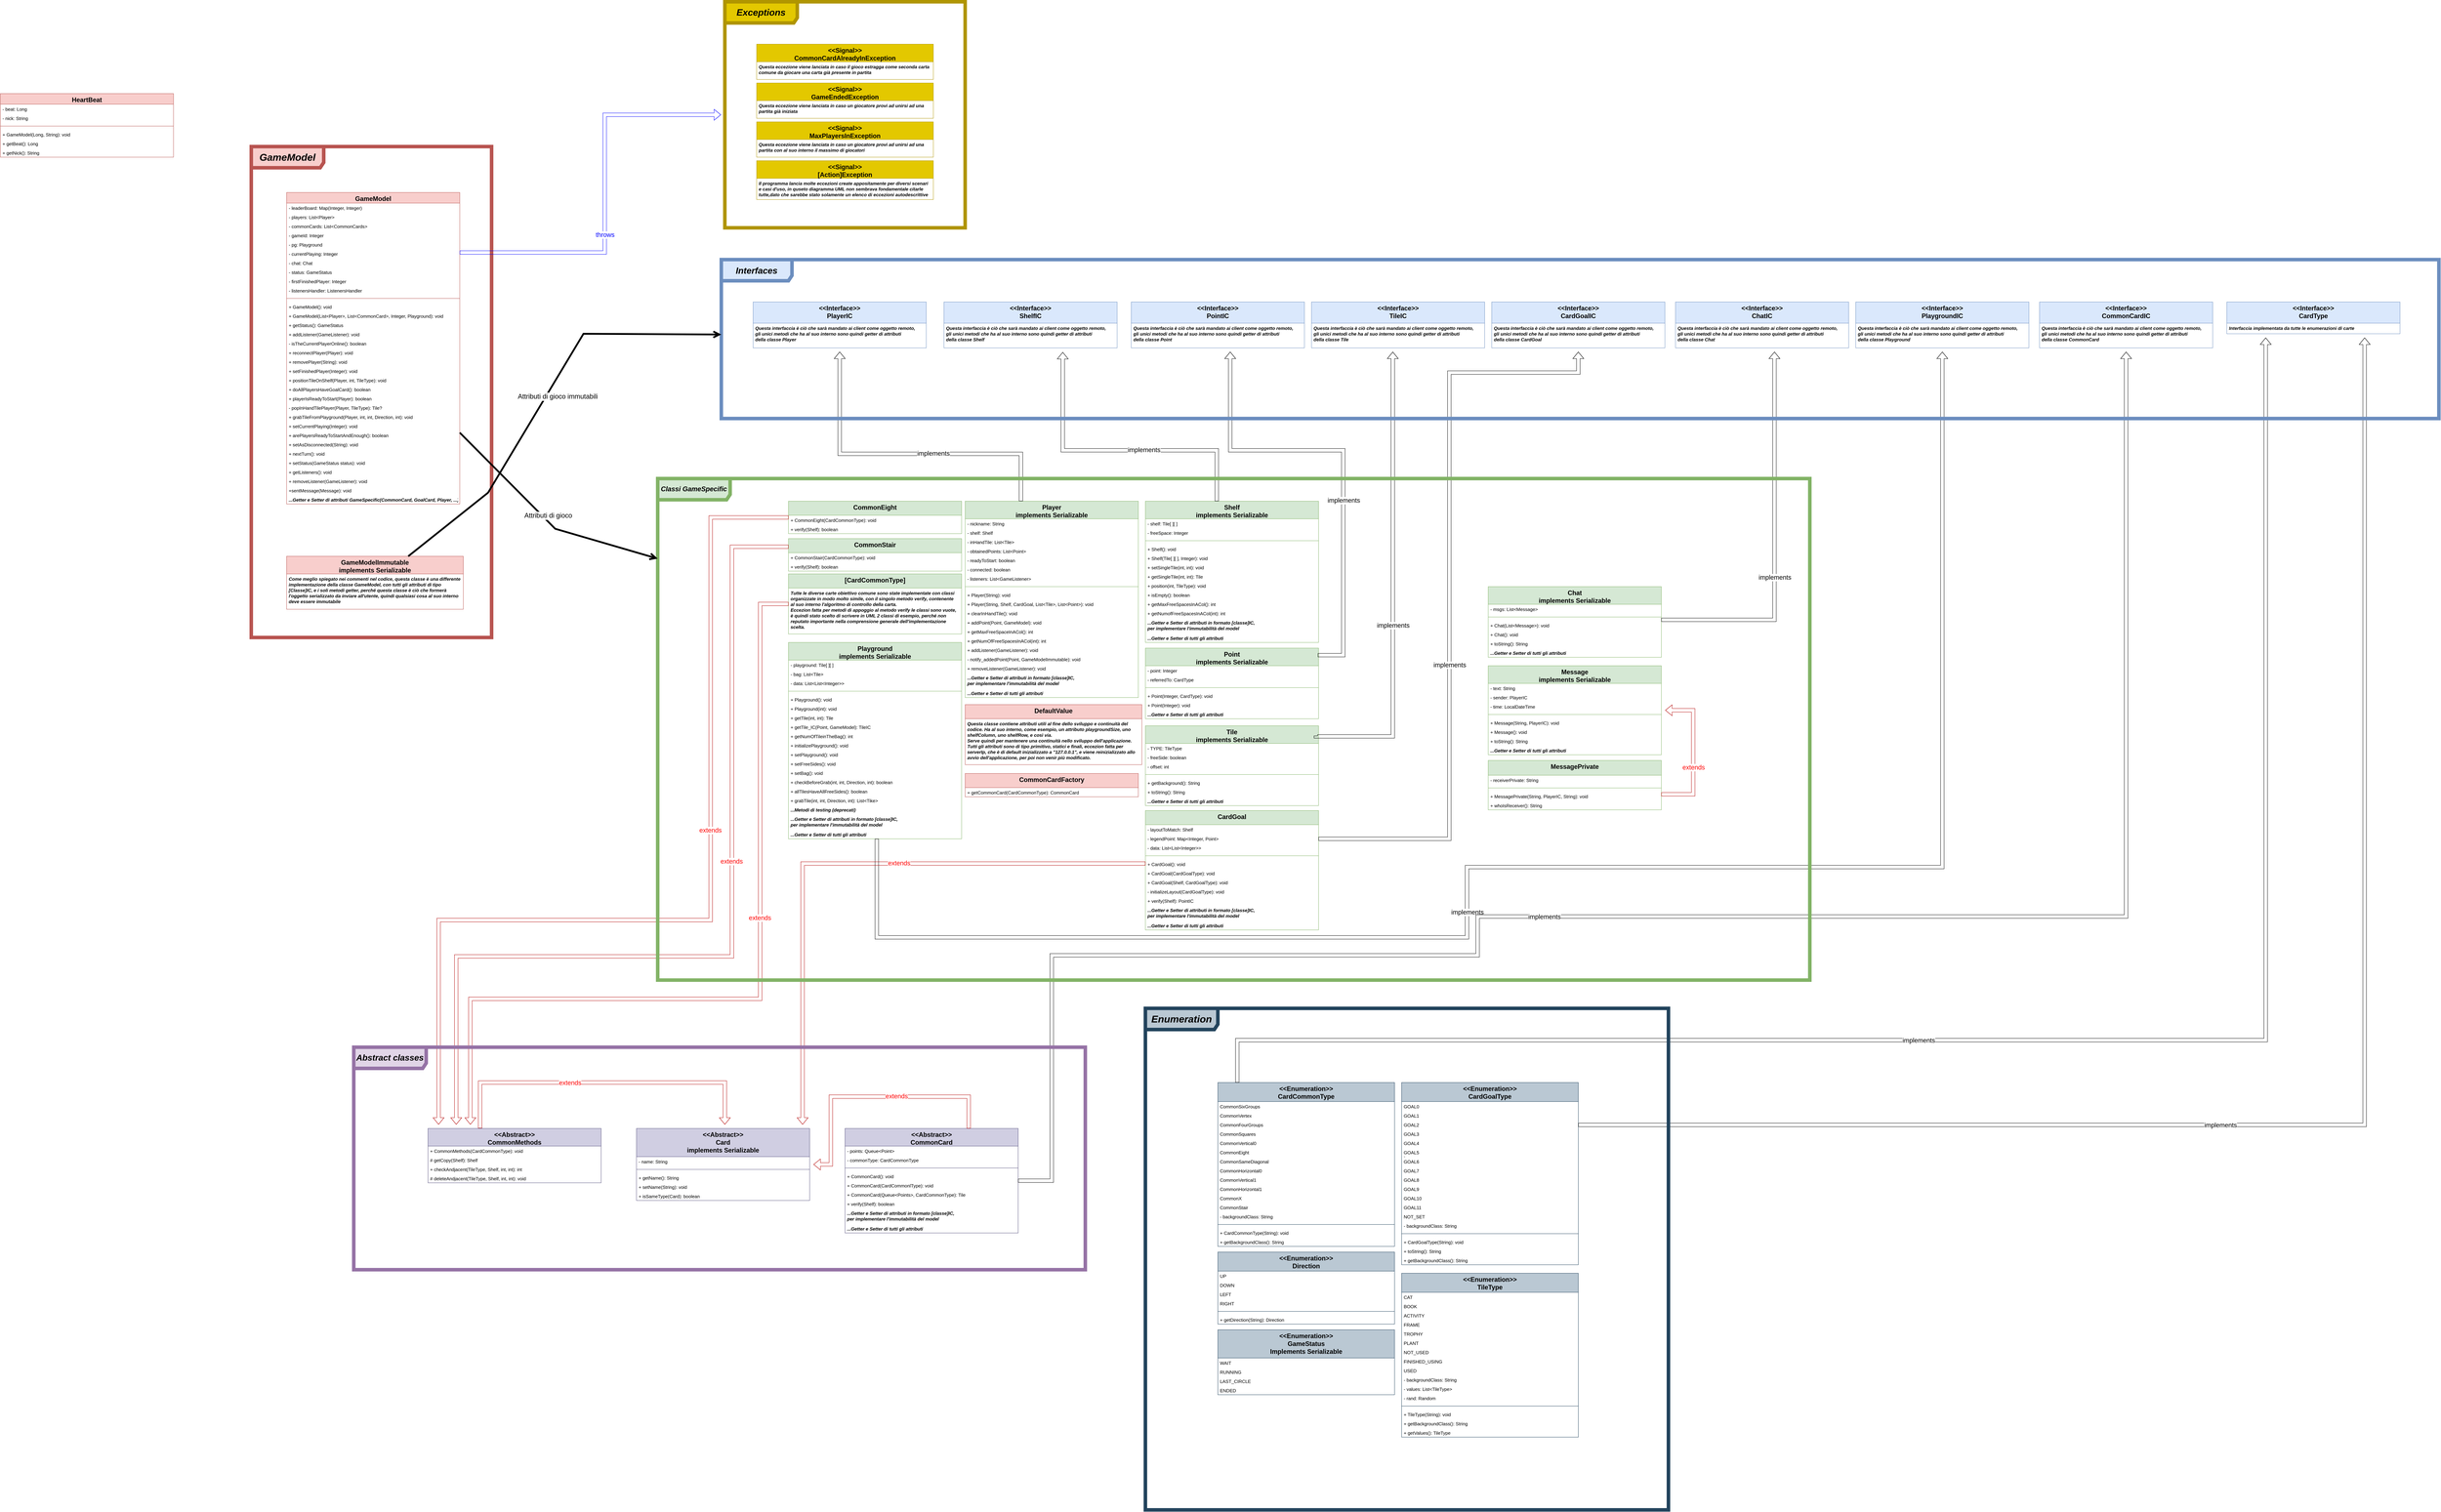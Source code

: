 <mxfile version="21.3.6" type="device" pages="2">
  <diagram id="jsdAQkSWvH4WlQmrzclC" name="Pagina-2">
    <mxGraphModel dx="6453" dy="4357" grid="1" gridSize="10" guides="1" tooltips="1" connect="1" arrows="1" fold="1" page="0" pageScale="1" pageWidth="827" pageHeight="1169" math="0" shadow="0">
      <root>
        <mxCell id="0" />
        <mxCell id="1" parent="0" />
        <mxCell id="NtGhl3-eLc744OI3LZny-8" value="GameModel" style="swimlane;fontStyle=1;align=center;verticalAlign=top;childLayout=stackLayout;horizontal=1;startSize=30;horizontalStack=0;resizeParent=1;resizeParentMax=0;resizeLast=0;collapsible=1;marginBottom=0;fillColor=#f8cecc;strokeColor=#b85450;fontSize=18;" parent="1" vertex="1">
          <mxGeometry x="-3440" y="-1720" width="490" height="882" as="geometry" />
        </mxCell>
        <mxCell id="NtGhl3-eLc744OI3LZny-9" value="- leaderBoard: Map(Integer, Integer)" style="text;strokeColor=none;fillColor=none;align=left;verticalAlign=top;spacingLeft=4;spacingRight=4;overflow=hidden;rotatable=0;points=[[0,0.5],[1,0.5]];portConstraint=eastwest;fontSize=13;" parent="NtGhl3-eLc744OI3LZny-8" vertex="1">
          <mxGeometry y="30" width="490" height="26" as="geometry" />
        </mxCell>
        <mxCell id="NtGhl3-eLc744OI3LZny-10" value="- players: List&lt;Player&gt;" style="text;strokeColor=none;fillColor=none;align=left;verticalAlign=top;spacingLeft=4;spacingRight=4;overflow=hidden;rotatable=0;points=[[0,0.5],[1,0.5]];portConstraint=eastwest;fontSize=13;" parent="NtGhl3-eLc744OI3LZny-8" vertex="1">
          <mxGeometry y="56" width="490" height="26" as="geometry" />
        </mxCell>
        <mxCell id="NtGhl3-eLc744OI3LZny-11" value="- commonCards: List&lt;CommonCards&gt;" style="text;strokeColor=none;fillColor=none;align=left;verticalAlign=top;spacingLeft=4;spacingRight=4;overflow=hidden;rotatable=0;points=[[0,0.5],[1,0.5]];portConstraint=eastwest;fontSize=13;" parent="NtGhl3-eLc744OI3LZny-8" vertex="1">
          <mxGeometry y="82" width="490" height="26" as="geometry" />
        </mxCell>
        <mxCell id="NtGhl3-eLc744OI3LZny-12" value="- gameId: Integer" style="text;strokeColor=none;fillColor=none;align=left;verticalAlign=top;spacingLeft=4;spacingRight=4;overflow=hidden;rotatable=0;points=[[0,0.5],[1,0.5]];portConstraint=eastwest;fontSize=13;" parent="NtGhl3-eLc744OI3LZny-8" vertex="1">
          <mxGeometry y="108" width="490" height="26" as="geometry" />
        </mxCell>
        <mxCell id="NtGhl3-eLc744OI3LZny-13" value="- pg: Playground" style="text;strokeColor=none;fillColor=none;align=left;verticalAlign=top;spacingLeft=4;spacingRight=4;overflow=hidden;rotatable=0;points=[[0,0.5],[1,0.5]];portConstraint=eastwest;fontSize=13;" parent="NtGhl3-eLc744OI3LZny-8" vertex="1">
          <mxGeometry y="134" width="490" height="26" as="geometry" />
        </mxCell>
        <mxCell id="NtGhl3-eLc744OI3LZny-32" value="- currentPlaying: Integer" style="text;strokeColor=none;fillColor=none;align=left;verticalAlign=top;spacingLeft=4;spacingRight=4;overflow=hidden;rotatable=0;points=[[0,0.5],[1,0.5]];portConstraint=eastwest;fontSize=13;" parent="NtGhl3-eLc744OI3LZny-8" vertex="1">
          <mxGeometry y="160" width="490" height="26" as="geometry" />
        </mxCell>
        <mxCell id="NtGhl3-eLc744OI3LZny-35" value="- chat: Chat" style="text;strokeColor=none;fillColor=none;align=left;verticalAlign=top;spacingLeft=4;spacingRight=4;overflow=hidden;rotatable=0;points=[[0,0.5],[1,0.5]];portConstraint=eastwest;fontSize=13;" parent="NtGhl3-eLc744OI3LZny-8" vertex="1">
          <mxGeometry y="186" width="490" height="26" as="geometry" />
        </mxCell>
        <mxCell id="NtGhl3-eLc744OI3LZny-33" value="- status: GameStatus" style="text;strokeColor=none;fillColor=none;align=left;verticalAlign=top;spacingLeft=4;spacingRight=4;overflow=hidden;rotatable=0;points=[[0,0.5],[1,0.5]];portConstraint=eastwest;fontSize=13;" parent="NtGhl3-eLc744OI3LZny-8" vertex="1">
          <mxGeometry y="212" width="490" height="26" as="geometry" />
        </mxCell>
        <mxCell id="NtGhl3-eLc744OI3LZny-34" value="- firstFinishedPlayer: Integer&#xa;" style="text;strokeColor=none;fillColor=none;align=left;verticalAlign=top;spacingLeft=4;spacingRight=4;overflow=hidden;rotatable=0;points=[[0,0.5],[1,0.5]];portConstraint=eastwest;fontSize=13;" parent="NtGhl3-eLc744OI3LZny-8" vertex="1">
          <mxGeometry y="238" width="490" height="26" as="geometry" />
        </mxCell>
        <mxCell id="NtGhl3-eLc744OI3LZny-38" value="- listenersHandler: ListenersHandler" style="text;strokeColor=none;fillColor=none;align=left;verticalAlign=top;spacingLeft=4;spacingRight=4;overflow=hidden;rotatable=0;points=[[0,0.5],[1,0.5]];portConstraint=eastwest;fontSize=13;" parent="NtGhl3-eLc744OI3LZny-8" vertex="1">
          <mxGeometry y="264" width="490" height="26" as="geometry" />
        </mxCell>
        <mxCell id="NtGhl3-eLc744OI3LZny-14" value="" style="line;strokeWidth=1;fillColor=none;align=left;verticalAlign=middle;spacingTop=-1;spacingLeft=3;spacingRight=3;rotatable=0;labelPosition=right;points=[];portConstraint=eastwest;strokeColor=inherit;" parent="NtGhl3-eLc744OI3LZny-8" vertex="1">
          <mxGeometry y="290" width="490" height="20" as="geometry" />
        </mxCell>
        <mxCell id="NtGhl3-eLc744OI3LZny-31" value="+ GameModel(): void" style="text;strokeColor=none;fillColor=none;align=left;verticalAlign=top;spacingLeft=4;spacingRight=4;overflow=hidden;rotatable=0;points=[[0,0.5],[1,0.5]];portConstraint=eastwest;fontSize=13;" parent="NtGhl3-eLc744OI3LZny-8" vertex="1">
          <mxGeometry y="310" width="490" height="26" as="geometry" />
        </mxCell>
        <mxCell id="NtGhl3-eLc744OI3LZny-37" value="+ GameModel(List&lt;Player&gt;, List&lt;CommonCard&gt;, Integer, Playground): void" style="text;strokeColor=none;fillColor=none;align=left;verticalAlign=top;spacingLeft=4;spacingRight=4;overflow=hidden;rotatable=0;points=[[0,0.5],[1,0.5]];portConstraint=eastwest;fontSize=13;" parent="NtGhl3-eLc744OI3LZny-8" vertex="1">
          <mxGeometry y="336" width="490" height="26" as="geometry" />
        </mxCell>
        <mxCell id="NtGhl3-eLc744OI3LZny-61" value="+ getStatus(): GameStatus&#xa;" style="text;strokeColor=none;fillColor=none;align=left;verticalAlign=top;spacingLeft=4;spacingRight=4;overflow=hidden;rotatable=0;points=[[0,0.5],[1,0.5]];portConstraint=eastwest;fontSize=13;" parent="NtGhl3-eLc744OI3LZny-8" vertex="1">
          <mxGeometry y="362" width="490" height="26" as="geometry" />
        </mxCell>
        <mxCell id="NtGhl3-eLc744OI3LZny-60" value="+ addListener(GameListener): void" style="text;strokeColor=none;fillColor=none;align=left;verticalAlign=top;spacingLeft=4;spacingRight=4;overflow=hidden;rotatable=0;points=[[0,0.5],[1,0.5]];portConstraint=eastwest;fontSize=13;" parent="NtGhl3-eLc744OI3LZny-8" vertex="1">
          <mxGeometry y="388" width="490" height="26" as="geometry" />
        </mxCell>
        <mxCell id="NtGhl3-eLc744OI3LZny-43" value="- isTheCurrentPlayerOnline(): boolean" style="text;strokeColor=none;fillColor=none;align=left;verticalAlign=top;spacingLeft=4;spacingRight=4;overflow=hidden;rotatable=0;points=[[0,0.5],[1,0.5]];portConstraint=eastwest;fontSize=13;" parent="NtGhl3-eLc744OI3LZny-8" vertex="1">
          <mxGeometry y="414" width="490" height="26" as="geometry" />
        </mxCell>
        <mxCell id="NtGhl3-eLc744OI3LZny-42" value="+ reconnectPlayer(Player): void" style="text;strokeColor=none;fillColor=none;align=left;verticalAlign=top;spacingLeft=4;spacingRight=4;overflow=hidden;rotatable=0;points=[[0,0.5],[1,0.5]];portConstraint=eastwest;fontSize=13;" parent="NtGhl3-eLc744OI3LZny-8" vertex="1">
          <mxGeometry y="440" width="490" height="26" as="geometry" />
        </mxCell>
        <mxCell id="NtGhl3-eLc744OI3LZny-57" value="+ removePlayer(String): void" style="text;strokeColor=none;fillColor=none;align=left;verticalAlign=top;spacingLeft=4;spacingRight=4;overflow=hidden;rotatable=0;points=[[0,0.5],[1,0.5]];portConstraint=eastwest;fontSize=13;" parent="NtGhl3-eLc744OI3LZny-8" vertex="1">
          <mxGeometry y="466" width="490" height="26" as="geometry" />
        </mxCell>
        <mxCell id="NtGhl3-eLc744OI3LZny-59" value="+ setFinishedPlayer(Integer): void" style="text;strokeColor=none;fillColor=none;align=left;verticalAlign=top;spacingLeft=4;spacingRight=4;overflow=hidden;rotatable=0;points=[[0,0.5],[1,0.5]];portConstraint=eastwest;fontSize=13;" parent="NtGhl3-eLc744OI3LZny-8" vertex="1">
          <mxGeometry y="492" width="490" height="26" as="geometry" />
        </mxCell>
        <mxCell id="NtGhl3-eLc744OI3LZny-58" value="+ positionTileOnShelf(Player, int, TileType): void" style="text;strokeColor=none;fillColor=none;align=left;verticalAlign=top;spacingLeft=4;spacingRight=4;overflow=hidden;rotatable=0;points=[[0,0.5],[1,0.5]];portConstraint=eastwest;fontSize=13;" parent="NtGhl3-eLc744OI3LZny-8" vertex="1">
          <mxGeometry y="518" width="490" height="26" as="geometry" />
        </mxCell>
        <mxCell id="NtGhl3-eLc744OI3LZny-36" value="+ doAllPlayersHaveGoalCard(): boolean" style="text;strokeColor=none;fillColor=none;align=left;verticalAlign=top;spacingLeft=4;spacingRight=4;overflow=hidden;rotatable=0;points=[[0,0.5],[1,0.5]];portConstraint=eastwest;fontSize=13;" parent="NtGhl3-eLc744OI3LZny-8" vertex="1">
          <mxGeometry y="544" width="490" height="26" as="geometry" />
        </mxCell>
        <mxCell id="NtGhl3-eLc744OI3LZny-54" value="+ playerIsReadyToStart(Player): boolean" style="text;strokeColor=none;fillColor=none;align=left;verticalAlign=top;spacingLeft=4;spacingRight=4;overflow=hidden;rotatable=0;points=[[0,0.5],[1,0.5]];portConstraint=eastwest;fontSize=13;" parent="NtGhl3-eLc744OI3LZny-8" vertex="1">
          <mxGeometry y="570" width="490" height="26" as="geometry" />
        </mxCell>
        <mxCell id="NtGhl3-eLc744OI3LZny-53" value="- popInHandTilePlayer(Player, TileType): Tile?" style="text;strokeColor=none;fillColor=none;align=left;verticalAlign=top;spacingLeft=4;spacingRight=4;overflow=hidden;rotatable=0;points=[[0,0.5],[1,0.5]];portConstraint=eastwest;fontSize=13;" parent="NtGhl3-eLc744OI3LZny-8" vertex="1">
          <mxGeometry y="596" width="490" height="26" as="geometry" />
        </mxCell>
        <mxCell id="NtGhl3-eLc744OI3LZny-52" value="+ grabTileFromPlayground(Player, int, int, Direction, int): void" style="text;strokeColor=none;fillColor=none;align=left;verticalAlign=top;spacingLeft=4;spacingRight=4;overflow=hidden;rotatable=0;points=[[0,0.5],[1,0.5]];portConstraint=eastwest;fontSize=13;" parent="NtGhl3-eLc744OI3LZny-8" vertex="1">
          <mxGeometry y="622" width="490" height="26" as="geometry" />
        </mxCell>
        <mxCell id="NtGhl3-eLc744OI3LZny-51" value="+ setCurrentPlaying(Integer): void" style="text;strokeColor=none;fillColor=none;align=left;verticalAlign=top;spacingLeft=4;spacingRight=4;overflow=hidden;rotatable=0;points=[[0,0.5],[1,0.5]];portConstraint=eastwest;fontSize=13;" parent="NtGhl3-eLc744OI3LZny-8" vertex="1">
          <mxGeometry y="648" width="490" height="26" as="geometry" />
        </mxCell>
        <mxCell id="NtGhl3-eLc744OI3LZny-39" value="+ arePlayersReadyToStartAndEnough(): boolean" style="text;strokeColor=none;fillColor=none;align=left;verticalAlign=top;spacingLeft=4;spacingRight=4;overflow=hidden;rotatable=0;points=[[0,0.5],[1,0.5]];portConstraint=eastwest;fontSize=13;" parent="NtGhl3-eLc744OI3LZny-8" vertex="1">
          <mxGeometry y="674" width="490" height="26" as="geometry" />
        </mxCell>
        <mxCell id="NtGhl3-eLc744OI3LZny-50" value="+ setAsDisconnected(String): void" style="text;strokeColor=none;fillColor=none;align=left;verticalAlign=top;spacingLeft=4;spacingRight=4;overflow=hidden;rotatable=0;points=[[0,0.5],[1,0.5]];portConstraint=eastwest;fontSize=13;" parent="NtGhl3-eLc744OI3LZny-8" vertex="1">
          <mxGeometry y="700" width="490" height="26" as="geometry" />
        </mxCell>
        <mxCell id="NtGhl3-eLc744OI3LZny-49" value="+ nextTurn(): void" style="text;strokeColor=none;fillColor=none;align=left;verticalAlign=top;spacingLeft=4;spacingRight=4;overflow=hidden;rotatable=0;points=[[0,0.5],[1,0.5]];portConstraint=eastwest;fontSize=13;" parent="NtGhl3-eLc744OI3LZny-8" vertex="1">
          <mxGeometry y="726" width="490" height="26" as="geometry" />
        </mxCell>
        <mxCell id="NtGhl3-eLc744OI3LZny-48" value="+ setStatus(GameStatus status): void" style="text;strokeColor=none;fillColor=none;align=left;verticalAlign=top;spacingLeft=4;spacingRight=4;overflow=hidden;rotatable=0;points=[[0,0.5],[1,0.5]];portConstraint=eastwest;fontSize=13;" parent="NtGhl3-eLc744OI3LZny-8" vertex="1">
          <mxGeometry y="752" width="490" height="26" as="geometry" />
        </mxCell>
        <mxCell id="NtGhl3-eLc744OI3LZny-47" value="+ getListeners(): void" style="text;strokeColor=none;fillColor=none;align=left;verticalAlign=top;spacingLeft=4;spacingRight=4;overflow=hidden;rotatable=0;points=[[0,0.5],[1,0.5]];portConstraint=eastwest;fontSize=13;" parent="NtGhl3-eLc744OI3LZny-8" vertex="1">
          <mxGeometry y="778" width="490" height="26" as="geometry" />
        </mxCell>
        <mxCell id="NtGhl3-eLc744OI3LZny-46" value="+ removeListener(GameListener): void" style="text;strokeColor=none;fillColor=none;align=left;verticalAlign=top;spacingLeft=4;spacingRight=4;overflow=hidden;rotatable=0;points=[[0,0.5],[1,0.5]];portConstraint=eastwest;fontSize=13;" parent="NtGhl3-eLc744OI3LZny-8" vertex="1">
          <mxGeometry y="804" width="490" height="26" as="geometry" />
        </mxCell>
        <mxCell id="NtGhl3-eLc744OI3LZny-40" value="+sentMessage(Message): void" style="text;strokeColor=none;fillColor=none;align=left;verticalAlign=top;spacingLeft=4;spacingRight=4;overflow=hidden;rotatable=0;points=[[0,0.5],[1,0.5]];portConstraint=eastwest;fontSize=13;" parent="NtGhl3-eLc744OI3LZny-8" vertex="1">
          <mxGeometry y="830" width="490" height="26" as="geometry" />
        </mxCell>
        <mxCell id="NtGhl3-eLc744OI3LZny-55" value="...Getter e Setter di attributi GameSpecific(CommonCard, GoalCard, Player, ...)" style="text;strokeColor=none;fillColor=none;align=left;verticalAlign=top;spacingLeft=4;spacingRight=4;overflow=hidden;rotatable=0;points=[[0,0.5],[1,0.5]];portConstraint=eastwest;fontSize=13;fontStyle=3" parent="NtGhl3-eLc744OI3LZny-8" vertex="1">
          <mxGeometry y="856" width="490" height="26" as="geometry" />
        </mxCell>
        <mxCell id="NtGhl3-eLc744OI3LZny-62" value="HeartBeat" style="swimlane;fontStyle=1;align=center;verticalAlign=top;childLayout=stackLayout;horizontal=1;startSize=30;horizontalStack=0;resizeParent=1;resizeParentMax=0;resizeLast=0;collapsible=1;marginBottom=0;fillColor=#f8cecc;strokeColor=#b85450;fontSize=18;" parent="1" vertex="1">
          <mxGeometry x="-4250" y="-2000" width="490" height="180" as="geometry" />
        </mxCell>
        <mxCell id="NtGhl3-eLc744OI3LZny-63" value="- beat: Long" style="text;strokeColor=none;fillColor=none;align=left;verticalAlign=top;spacingLeft=4;spacingRight=4;overflow=hidden;rotatable=0;points=[[0,0.5],[1,0.5]];portConstraint=eastwest;fontSize=13;" parent="NtGhl3-eLc744OI3LZny-62" vertex="1">
          <mxGeometry y="30" width="490" height="26" as="geometry" />
        </mxCell>
        <mxCell id="NtGhl3-eLc744OI3LZny-64" value="- nick: String" style="text;strokeColor=none;fillColor=none;align=left;verticalAlign=top;spacingLeft=4;spacingRight=4;overflow=hidden;rotatable=0;points=[[0,0.5],[1,0.5]];portConstraint=eastwest;fontSize=13;" parent="NtGhl3-eLc744OI3LZny-62" vertex="1">
          <mxGeometry y="56" width="490" height="26" as="geometry" />
        </mxCell>
        <mxCell id="NtGhl3-eLc744OI3LZny-73" value="" style="line;strokeWidth=1;fillColor=none;align=left;verticalAlign=middle;spacingTop=-1;spacingLeft=3;spacingRight=3;rotatable=0;labelPosition=right;points=[];portConstraint=eastwest;strokeColor=inherit;" parent="NtGhl3-eLc744OI3LZny-62" vertex="1">
          <mxGeometry y="82" width="490" height="20" as="geometry" />
        </mxCell>
        <mxCell id="NtGhl3-eLc744OI3LZny-74" value="+ GameModel(Long, String): void" style="text;strokeColor=none;fillColor=none;align=left;verticalAlign=top;spacingLeft=4;spacingRight=4;overflow=hidden;rotatable=0;points=[[0,0.5],[1,0.5]];portConstraint=eastwest;fontSize=13;" parent="NtGhl3-eLc744OI3LZny-62" vertex="1">
          <mxGeometry y="102" width="490" height="26" as="geometry" />
        </mxCell>
        <mxCell id="NtGhl3-eLc744OI3LZny-75" value="+ getBeat(): Long" style="text;strokeColor=none;fillColor=none;align=left;verticalAlign=top;spacingLeft=4;spacingRight=4;overflow=hidden;rotatable=0;points=[[0,0.5],[1,0.5]];portConstraint=eastwest;fontSize=13;" parent="NtGhl3-eLc744OI3LZny-62" vertex="1">
          <mxGeometry y="128" width="490" height="26" as="geometry" />
        </mxCell>
        <mxCell id="NtGhl3-eLc744OI3LZny-76" value="+ getNick(): String" style="text;strokeColor=none;fillColor=none;align=left;verticalAlign=top;spacingLeft=4;spacingRight=4;overflow=hidden;rotatable=0;points=[[0,0.5],[1,0.5]];portConstraint=eastwest;fontSize=13;" parent="NtGhl3-eLc744OI3LZny-62" vertex="1">
          <mxGeometry y="154" width="490" height="26" as="geometry" />
        </mxCell>
        <mxCell id="NtGhl3-eLc744OI3LZny-96" value="&lt;&lt;Interface&gt;&gt;&#xa;PlayerIC" style="swimlane;fontStyle=1;align=center;verticalAlign=top;childLayout=stackLayout;horizontal=1;startSize=60;horizontalStack=0;resizeParent=1;resizeParentMax=0;resizeLast=0;collapsible=1;marginBottom=0;fillColor=#dae8fc;strokeColor=#6c8ebf;fontSize=18;" parent="1" vertex="1">
          <mxGeometry x="-2120" y="-1410" width="490" height="130" as="geometry" />
        </mxCell>
        <mxCell id="NtGhl3-eLc744OI3LZny-129" value="Questa interfaccia è ciò che sarà mandato ai client come oggetto remoto, &#xa;gli unici metodi che ha al suo interno sono quindi getter di attributi&#xa;della classe Player&#xa;" style="text;strokeColor=none;fillColor=none;align=left;verticalAlign=top;spacingLeft=4;spacingRight=4;overflow=hidden;rotatable=0;points=[[0,0.5],[1,0.5]];portConstraint=eastwest;fontSize=13;fontStyle=3" parent="NtGhl3-eLc744OI3LZny-96" vertex="1">
          <mxGeometry y="60" width="490" height="70" as="geometry" />
        </mxCell>
        <mxCell id="NtGhl3-eLc744OI3LZny-130" value="Player&#xa;implements Serializable&#xa;" style="swimlane;fontStyle=1;align=center;verticalAlign=top;childLayout=stackLayout;horizontal=1;startSize=50;horizontalStack=0;resizeParent=1;resizeParentMax=0;resizeLast=0;collapsible=1;marginBottom=0;fillColor=#d5e8d4;strokeColor=#82b366;fontSize=18;" parent="1" vertex="1">
          <mxGeometry x="-1520" y="-846" width="490" height="556" as="geometry" />
        </mxCell>
        <mxCell id="NtGhl3-eLc744OI3LZny-131" value="- nickname: String" style="text;strokeColor=none;fillColor=none;align=left;verticalAlign=top;spacingLeft=4;spacingRight=4;overflow=hidden;rotatable=0;points=[[0,0.5],[1,0.5]];portConstraint=eastwest;fontSize=13;" parent="NtGhl3-eLc744OI3LZny-130" vertex="1">
          <mxGeometry y="50" width="490" height="26" as="geometry" />
        </mxCell>
        <mxCell id="NtGhl3-eLc744OI3LZny-132" value="- shelf: Shelf" style="text;strokeColor=none;fillColor=none;align=left;verticalAlign=top;spacingLeft=4;spacingRight=4;overflow=hidden;rotatable=0;points=[[0,0.5],[1,0.5]];portConstraint=eastwest;fontSize=13;" parent="NtGhl3-eLc744OI3LZny-130" vertex="1">
          <mxGeometry y="76" width="490" height="26" as="geometry" />
        </mxCell>
        <mxCell id="NtGhl3-eLc744OI3LZny-133" value="- inHandTile: List&lt;Tile&gt;" style="text;strokeColor=none;fillColor=none;align=left;verticalAlign=top;spacingLeft=4;spacingRight=4;overflow=hidden;rotatable=0;points=[[0,0.5],[1,0.5]];portConstraint=eastwest;fontSize=13;" parent="NtGhl3-eLc744OI3LZny-130" vertex="1">
          <mxGeometry y="102" width="490" height="26" as="geometry" />
        </mxCell>
        <mxCell id="NtGhl3-eLc744OI3LZny-134" value="- obtainedPoints: List&lt;Point&gt;" style="text;strokeColor=none;fillColor=none;align=left;verticalAlign=top;spacingLeft=4;spacingRight=4;overflow=hidden;rotatable=0;points=[[0,0.5],[1,0.5]];portConstraint=eastwest;fontSize=13;" parent="NtGhl3-eLc744OI3LZny-130" vertex="1">
          <mxGeometry y="128" width="490" height="26" as="geometry" />
        </mxCell>
        <mxCell id="NtGhl3-eLc744OI3LZny-135" value="- readyToStart: boolean" style="text;strokeColor=none;fillColor=none;align=left;verticalAlign=top;spacingLeft=4;spacingRight=4;overflow=hidden;rotatable=0;points=[[0,0.5],[1,0.5]];portConstraint=eastwest;fontSize=13;" parent="NtGhl3-eLc744OI3LZny-130" vertex="1">
          <mxGeometry y="154" width="490" height="26" as="geometry" />
        </mxCell>
        <mxCell id="NtGhl3-eLc744OI3LZny-136" value="- connected: boolean" style="text;strokeColor=none;fillColor=none;align=left;verticalAlign=top;spacingLeft=4;spacingRight=4;overflow=hidden;rotatable=0;points=[[0,0.5],[1,0.5]];portConstraint=eastwest;fontSize=13;" parent="NtGhl3-eLc744OI3LZny-130" vertex="1">
          <mxGeometry y="180" width="490" height="26" as="geometry" />
        </mxCell>
        <mxCell id="NtGhl3-eLc744OI3LZny-137" value="- listeners: List&lt;GameListener&gt;" style="text;strokeColor=none;fillColor=none;align=left;verticalAlign=top;spacingLeft=4;spacingRight=4;overflow=hidden;rotatable=0;points=[[0,0.5],[1,0.5]];portConstraint=eastwest;fontSize=13;" parent="NtGhl3-eLc744OI3LZny-130" vertex="1">
          <mxGeometry y="206" width="490" height="26" as="geometry" />
        </mxCell>
        <mxCell id="NtGhl3-eLc744OI3LZny-141" value="" style="line;strokeWidth=1;fillColor=none;align=left;verticalAlign=middle;spacingTop=-1;spacingLeft=3;spacingRight=3;rotatable=0;labelPosition=right;points=[];portConstraint=eastwest;strokeColor=inherit;" parent="NtGhl3-eLc744OI3LZny-130" vertex="1">
          <mxGeometry y="232" width="490" height="20" as="geometry" />
        </mxCell>
        <mxCell id="NtGhl3-eLc744OI3LZny-142" value="+ Player(String): void" style="text;strokeColor=none;fillColor=none;align=left;verticalAlign=top;spacingLeft=4;spacingRight=4;overflow=hidden;rotatable=0;points=[[0,0.5],[1,0.5]];portConstraint=eastwest;fontSize=13;" parent="NtGhl3-eLc744OI3LZny-130" vertex="1">
          <mxGeometry y="252" width="490" height="26" as="geometry" />
        </mxCell>
        <mxCell id="NtGhl3-eLc744OI3LZny-143" value="+ Player(String, Shelf, CardGoal, List&lt;Tile&gt;, List&lt;Point&gt;): void" style="text;strokeColor=none;fillColor=none;align=left;verticalAlign=top;spacingLeft=4;spacingRight=4;overflow=hidden;rotatable=0;points=[[0,0.5],[1,0.5]];portConstraint=eastwest;fontSize=13;" parent="NtGhl3-eLc744OI3LZny-130" vertex="1">
          <mxGeometry y="278" width="490" height="26" as="geometry" />
        </mxCell>
        <mxCell id="NtGhl3-eLc744OI3LZny-144" value="+ clearInHandTile(): void" style="text;strokeColor=none;fillColor=none;align=left;verticalAlign=top;spacingLeft=4;spacingRight=4;overflow=hidden;rotatable=0;points=[[0,0.5],[1,0.5]];portConstraint=eastwest;fontSize=13;" parent="NtGhl3-eLc744OI3LZny-130" vertex="1">
          <mxGeometry y="304" width="490" height="26" as="geometry" />
        </mxCell>
        <mxCell id="NtGhl3-eLc744OI3LZny-145" value="+ addPoint(Point, GameModel): void" style="text;strokeColor=none;fillColor=none;align=left;verticalAlign=top;spacingLeft=4;spacingRight=4;overflow=hidden;rotatable=0;points=[[0,0.5],[1,0.5]];portConstraint=eastwest;fontSize=13;" parent="NtGhl3-eLc744OI3LZny-130" vertex="1">
          <mxGeometry y="330" width="490" height="26" as="geometry" />
        </mxCell>
        <mxCell id="NtGhl3-eLc744OI3LZny-146" value="+ getMaxFreeSpaceInACol(): int" style="text;strokeColor=none;fillColor=none;align=left;verticalAlign=top;spacingLeft=4;spacingRight=4;overflow=hidden;rotatable=0;points=[[0,0.5],[1,0.5]];portConstraint=eastwest;fontSize=13;" parent="NtGhl3-eLc744OI3LZny-130" vertex="1">
          <mxGeometry y="356" width="490" height="26" as="geometry" />
        </mxCell>
        <mxCell id="NtGhl3-eLc744OI3LZny-147" value="+ getNumOfFreeSpacesInACol(int): int" style="text;strokeColor=none;fillColor=none;align=left;verticalAlign=top;spacingLeft=4;spacingRight=4;overflow=hidden;rotatable=0;points=[[0,0.5],[1,0.5]];portConstraint=eastwest;fontSize=13;" parent="NtGhl3-eLc744OI3LZny-130" vertex="1">
          <mxGeometry y="382" width="490" height="26" as="geometry" />
        </mxCell>
        <mxCell id="NtGhl3-eLc744OI3LZny-148" value="+ addListener(GameListener): void" style="text;strokeColor=none;fillColor=none;align=left;verticalAlign=top;spacingLeft=4;spacingRight=4;overflow=hidden;rotatable=0;points=[[0,0.5],[1,0.5]];portConstraint=eastwest;fontSize=13;" parent="NtGhl3-eLc744OI3LZny-130" vertex="1">
          <mxGeometry y="408" width="490" height="26" as="geometry" />
        </mxCell>
        <mxCell id="NtGhl3-eLc744OI3LZny-149" value="- notify_addedPoint(Point, GameModelImmutable): void" style="text;strokeColor=none;fillColor=none;align=left;verticalAlign=top;spacingLeft=4;spacingRight=4;overflow=hidden;rotatable=0;points=[[0,0.5],[1,0.5]];portConstraint=eastwest;fontSize=13;" parent="NtGhl3-eLc744OI3LZny-130" vertex="1">
          <mxGeometry y="434" width="490" height="26" as="geometry" />
        </mxCell>
        <mxCell id="NtGhl3-eLc744OI3LZny-150" value="+ removeListener(GameListener): void" style="text;strokeColor=none;fillColor=none;align=left;verticalAlign=top;spacingLeft=4;spacingRight=4;overflow=hidden;rotatable=0;points=[[0,0.5],[1,0.5]];portConstraint=eastwest;fontSize=13;" parent="NtGhl3-eLc744OI3LZny-130" vertex="1">
          <mxGeometry y="460" width="490" height="26" as="geometry" />
        </mxCell>
        <mxCell id="NtGhl3-eLc744OI3LZny-198" value="...Getter e Setter di attributi in formato [classe]IC, &#xa;per implementare l&#39;immutabilità del model" style="text;strokeColor=none;fillColor=none;align=left;verticalAlign=top;spacingLeft=4;spacingRight=4;overflow=hidden;rotatable=0;points=[[0,0.5],[1,0.5]];portConstraint=eastwest;fontSize=13;fontStyle=3" parent="NtGhl3-eLc744OI3LZny-130" vertex="1">
          <mxGeometry y="486" width="490" height="44" as="geometry" />
        </mxCell>
        <mxCell id="NtGhl3-eLc744OI3LZny-163" value="...Getter e Setter di tutti gli attributi" style="text;strokeColor=none;fillColor=none;align=left;verticalAlign=top;spacingLeft=4;spacingRight=4;overflow=hidden;rotatable=0;points=[[0,0.5],[1,0.5]];portConstraint=eastwest;fontSize=13;fontStyle=3" parent="NtGhl3-eLc744OI3LZny-130" vertex="1">
          <mxGeometry y="530" width="490" height="26" as="geometry" />
        </mxCell>
        <mxCell id="NtGhl3-eLc744OI3LZny-199" value="Playground&#xa;implements Serializable&#xa;" style="swimlane;fontStyle=1;align=center;verticalAlign=top;childLayout=stackLayout;horizontal=1;startSize=50;horizontalStack=0;resizeParent=1;resizeParentMax=0;resizeLast=0;collapsible=1;marginBottom=0;fillColor=#d5e8d4;strokeColor=#82b366;fontSize=18;" parent="1" vertex="1">
          <mxGeometry x="-2020" y="-446" width="490" height="556" as="geometry" />
        </mxCell>
        <mxCell id="NtGhl3-eLc744OI3LZny-200" value="- playground: Tile[ ][ ]" style="text;strokeColor=none;fillColor=none;align=left;verticalAlign=top;spacingLeft=4;spacingRight=4;overflow=hidden;rotatable=0;points=[[0,0.5],[1,0.5]];portConstraint=eastwest;fontSize=13;" parent="NtGhl3-eLc744OI3LZny-199" vertex="1">
          <mxGeometry y="50" width="490" height="26" as="geometry" />
        </mxCell>
        <mxCell id="NtGhl3-eLc744OI3LZny-201" value="- bag: List&lt;Tile&gt;" style="text;strokeColor=none;fillColor=none;align=left;verticalAlign=top;spacingLeft=4;spacingRight=4;overflow=hidden;rotatable=0;points=[[0,0.5],[1,0.5]];portConstraint=eastwest;fontSize=13;" parent="NtGhl3-eLc744OI3LZny-199" vertex="1">
          <mxGeometry y="76" width="490" height="26" as="geometry" />
        </mxCell>
        <mxCell id="NtGhl3-eLc744OI3LZny-202" value="- data: List&lt;List&lt;Integer&gt;&gt;" style="text;strokeColor=none;fillColor=none;align=left;verticalAlign=top;spacingLeft=4;spacingRight=4;overflow=hidden;rotatable=0;points=[[0,0.5],[1,0.5]];portConstraint=eastwest;fontSize=13;" parent="NtGhl3-eLc744OI3LZny-199" vertex="1">
          <mxGeometry y="102" width="490" height="26" as="geometry" />
        </mxCell>
        <mxCell id="NtGhl3-eLc744OI3LZny-207" value="" style="line;strokeWidth=1;fillColor=none;align=left;verticalAlign=middle;spacingTop=-1;spacingLeft=3;spacingRight=3;rotatable=0;labelPosition=right;points=[];portConstraint=eastwest;strokeColor=inherit;" parent="NtGhl3-eLc744OI3LZny-199" vertex="1">
          <mxGeometry y="128" width="490" height="20" as="geometry" />
        </mxCell>
        <mxCell id="NtGhl3-eLc744OI3LZny-208" value="+ Playground(): void" style="text;strokeColor=none;fillColor=none;align=left;verticalAlign=top;spacingLeft=4;spacingRight=4;overflow=hidden;rotatable=0;points=[[0,0.5],[1,0.5]];portConstraint=eastwest;fontSize=13;" parent="NtGhl3-eLc744OI3LZny-199" vertex="1">
          <mxGeometry y="148" width="490" height="26" as="geometry" />
        </mxCell>
        <mxCell id="NtGhl3-eLc744OI3LZny-209" value="+ Playground(int): void" style="text;strokeColor=none;fillColor=none;align=left;verticalAlign=top;spacingLeft=4;spacingRight=4;overflow=hidden;rotatable=0;points=[[0,0.5],[1,0.5]];portConstraint=eastwest;fontSize=13;" parent="NtGhl3-eLc744OI3LZny-199" vertex="1">
          <mxGeometry y="174" width="490" height="26" as="geometry" />
        </mxCell>
        <mxCell id="NtGhl3-eLc744OI3LZny-210" value="+ getTile(int, int): Tile" style="text;strokeColor=none;fillColor=none;align=left;verticalAlign=top;spacingLeft=4;spacingRight=4;overflow=hidden;rotatable=0;points=[[0,0.5],[1,0.5]];portConstraint=eastwest;fontSize=13;" parent="NtGhl3-eLc744OI3LZny-199" vertex="1">
          <mxGeometry y="200" width="490" height="26" as="geometry" />
        </mxCell>
        <mxCell id="NtGhl3-eLc744OI3LZny-211" value="+ getTile_IC(Point, GameModel): TileIC" style="text;strokeColor=none;fillColor=none;align=left;verticalAlign=top;spacingLeft=4;spacingRight=4;overflow=hidden;rotatable=0;points=[[0,0.5],[1,0.5]];portConstraint=eastwest;fontSize=13;" parent="NtGhl3-eLc744OI3LZny-199" vertex="1">
          <mxGeometry y="226" width="490" height="26" as="geometry" />
        </mxCell>
        <mxCell id="NtGhl3-eLc744OI3LZny-212" value="+ getNumOfTileinTheBag(): int" style="text;strokeColor=none;fillColor=none;align=left;verticalAlign=top;spacingLeft=4;spacingRight=4;overflow=hidden;rotatable=0;points=[[0,0.5],[1,0.5]];portConstraint=eastwest;fontSize=13;" parent="NtGhl3-eLc744OI3LZny-199" vertex="1">
          <mxGeometry y="252" width="490" height="26" as="geometry" />
        </mxCell>
        <mxCell id="NtGhl3-eLc744OI3LZny-213" value="+ initializePlayground(): void" style="text;strokeColor=none;fillColor=none;align=left;verticalAlign=top;spacingLeft=4;spacingRight=4;overflow=hidden;rotatable=0;points=[[0,0.5],[1,0.5]];portConstraint=eastwest;fontSize=13;" parent="NtGhl3-eLc744OI3LZny-199" vertex="1">
          <mxGeometry y="278" width="490" height="26" as="geometry" />
        </mxCell>
        <mxCell id="NtGhl3-eLc744OI3LZny-214" value="+ setPlayground(): void" style="text;strokeColor=none;fillColor=none;align=left;verticalAlign=top;spacingLeft=4;spacingRight=4;overflow=hidden;rotatable=0;points=[[0,0.5],[1,0.5]];portConstraint=eastwest;fontSize=13;" parent="NtGhl3-eLc744OI3LZny-199" vertex="1">
          <mxGeometry y="304" width="490" height="26" as="geometry" />
        </mxCell>
        <mxCell id="NtGhl3-eLc744OI3LZny-215" value="+ setFreeSides(): void" style="text;strokeColor=none;fillColor=none;align=left;verticalAlign=top;spacingLeft=4;spacingRight=4;overflow=hidden;rotatable=0;points=[[0,0.5],[1,0.5]];portConstraint=eastwest;fontSize=13;" parent="NtGhl3-eLc744OI3LZny-199" vertex="1">
          <mxGeometry y="330" width="490" height="26" as="geometry" />
        </mxCell>
        <mxCell id="NtGhl3-eLc744OI3LZny-216" value="+ setBag(): void" style="text;strokeColor=none;fillColor=none;align=left;verticalAlign=top;spacingLeft=4;spacingRight=4;overflow=hidden;rotatable=0;points=[[0,0.5],[1,0.5]];portConstraint=eastwest;fontSize=13;" parent="NtGhl3-eLc744OI3LZny-199" vertex="1">
          <mxGeometry y="356" width="490" height="26" as="geometry" />
        </mxCell>
        <mxCell id="NtGhl3-eLc744OI3LZny-230" value="+ checkBeforeGrab(int, int, Direction, int): boolean" style="text;strokeColor=none;fillColor=none;align=left;verticalAlign=top;spacingLeft=4;spacingRight=4;overflow=hidden;rotatable=0;points=[[0,0.5],[1,0.5]];portConstraint=eastwest;fontSize=13;" parent="NtGhl3-eLc744OI3LZny-199" vertex="1">
          <mxGeometry y="382" width="490" height="26" as="geometry" />
        </mxCell>
        <mxCell id="NtGhl3-eLc744OI3LZny-228" value="+ allTilesHaveAllFreeSides(): boolean" style="text;strokeColor=none;fillColor=none;align=left;verticalAlign=top;spacingLeft=4;spacingRight=4;overflow=hidden;rotatable=0;points=[[0,0.5],[1,0.5]];portConstraint=eastwest;fontSize=13;" parent="NtGhl3-eLc744OI3LZny-199" vertex="1">
          <mxGeometry y="408" width="490" height="26" as="geometry" />
        </mxCell>
        <mxCell id="NtGhl3-eLc744OI3LZny-229" value="+ grabTile(int, int, Direction, int): List&lt;Tike&gt;" style="text;strokeColor=none;fillColor=none;align=left;verticalAlign=top;spacingLeft=4;spacingRight=4;overflow=hidden;rotatable=0;points=[[0,0.5],[1,0.5]];portConstraint=eastwest;fontSize=13;" parent="NtGhl3-eLc744OI3LZny-199" vertex="1">
          <mxGeometry y="434" width="490" height="26" as="geometry" />
        </mxCell>
        <mxCell id="NtGhl3-eLc744OI3LZny-231" value="...Metodi di testing (deprecati)" style="text;strokeColor=none;fillColor=none;align=left;verticalAlign=top;spacingLeft=4;spacingRight=4;overflow=hidden;rotatable=0;points=[[0,0.5],[1,0.5]];portConstraint=eastwest;fontSize=13;fontStyle=3" parent="NtGhl3-eLc744OI3LZny-199" vertex="1">
          <mxGeometry y="460" width="490" height="26" as="geometry" />
        </mxCell>
        <mxCell id="NtGhl3-eLc744OI3LZny-217" value="...Getter e Setter di attributi in formato [classe]IC, &#xa;per implementare l&#39;immutabilità del model" style="text;strokeColor=none;fillColor=none;align=left;verticalAlign=top;spacingLeft=4;spacingRight=4;overflow=hidden;rotatable=0;points=[[0,0.5],[1,0.5]];portConstraint=eastwest;fontSize=13;fontStyle=3" parent="NtGhl3-eLc744OI3LZny-199" vertex="1">
          <mxGeometry y="486" width="490" height="44" as="geometry" />
        </mxCell>
        <mxCell id="NtGhl3-eLc744OI3LZny-218" value="...Getter e Setter di tutti gli attributi" style="text;strokeColor=none;fillColor=none;align=left;verticalAlign=top;spacingLeft=4;spacingRight=4;overflow=hidden;rotatable=0;points=[[0,0.5],[1,0.5]];portConstraint=eastwest;fontSize=13;fontStyle=3" parent="NtGhl3-eLc744OI3LZny-199" vertex="1">
          <mxGeometry y="530" width="490" height="26" as="geometry" />
        </mxCell>
        <mxCell id="NtGhl3-eLc744OI3LZny-232" value="Point&#xa;implements Serializable&#xa;" style="swimlane;fontStyle=1;align=center;verticalAlign=top;childLayout=stackLayout;horizontal=1;startSize=50;horizontalStack=0;resizeParent=1;resizeParentMax=0;resizeLast=0;collapsible=1;marginBottom=0;fillColor=#d5e8d4;strokeColor=#82b366;fontSize=18;" parent="1" vertex="1">
          <mxGeometry x="-1010" y="-430" width="490" height="200" as="geometry" />
        </mxCell>
        <mxCell id="NtGhl3-eLc744OI3LZny-233" value="- point: Integer" style="text;strokeColor=none;fillColor=none;align=left;verticalAlign=top;spacingLeft=4;spacingRight=4;overflow=hidden;rotatable=0;points=[[0,0.5],[1,0.5]];portConstraint=eastwest;fontSize=13;" parent="NtGhl3-eLc744OI3LZny-232" vertex="1">
          <mxGeometry y="50" width="490" height="26" as="geometry" />
        </mxCell>
        <mxCell id="NtGhl3-eLc744OI3LZny-234" value="- referredTo: CardType" style="text;strokeColor=none;fillColor=none;align=left;verticalAlign=top;spacingLeft=4;spacingRight=4;overflow=hidden;rotatable=0;points=[[0,0.5],[1,0.5]];portConstraint=eastwest;fontSize=13;" parent="NtGhl3-eLc744OI3LZny-232" vertex="1">
          <mxGeometry y="76" width="490" height="26" as="geometry" />
        </mxCell>
        <mxCell id="NtGhl3-eLc744OI3LZny-236" value="" style="line;strokeWidth=1;fillColor=none;align=left;verticalAlign=middle;spacingTop=-1;spacingLeft=3;spacingRight=3;rotatable=0;labelPosition=right;points=[];portConstraint=eastwest;strokeColor=inherit;" parent="NtGhl3-eLc744OI3LZny-232" vertex="1">
          <mxGeometry y="102" width="490" height="20" as="geometry" />
        </mxCell>
        <mxCell id="NtGhl3-eLc744OI3LZny-237" value="+ Point(Integer, CardType): void" style="text;strokeColor=none;fillColor=none;align=left;verticalAlign=top;spacingLeft=4;spacingRight=4;overflow=hidden;rotatable=0;points=[[0,0.5],[1,0.5]];portConstraint=eastwest;fontSize=13;" parent="NtGhl3-eLc744OI3LZny-232" vertex="1">
          <mxGeometry y="122" width="490" height="26" as="geometry" />
        </mxCell>
        <mxCell id="NtGhl3-eLc744OI3LZny-238" value="+ Point(Integer): void" style="text;strokeColor=none;fillColor=none;align=left;verticalAlign=top;spacingLeft=4;spacingRight=4;overflow=hidden;rotatable=0;points=[[0,0.5],[1,0.5]];portConstraint=eastwest;fontSize=13;" parent="NtGhl3-eLc744OI3LZny-232" vertex="1">
          <mxGeometry y="148" width="490" height="26" as="geometry" />
        </mxCell>
        <mxCell id="NtGhl3-eLc744OI3LZny-251" value="...Getter e Setter di tutti gli attributi" style="text;strokeColor=none;fillColor=none;align=left;verticalAlign=top;spacingLeft=4;spacingRight=4;overflow=hidden;rotatable=0;points=[[0,0.5],[1,0.5]];portConstraint=eastwest;fontSize=13;fontStyle=3" parent="NtGhl3-eLc744OI3LZny-232" vertex="1">
          <mxGeometry y="174" width="490" height="26" as="geometry" />
        </mxCell>
        <mxCell id="NtGhl3-eLc744OI3LZny-252" value="Shelf&#xa;implements Serializable&#xa;" style="swimlane;fontStyle=1;align=center;verticalAlign=top;childLayout=stackLayout;horizontal=1;startSize=50;horizontalStack=0;resizeParent=1;resizeParentMax=0;resizeLast=0;collapsible=1;marginBottom=0;fillColor=#d5e8d4;strokeColor=#82b366;fontSize=18;" parent="1" vertex="1">
          <mxGeometry x="-1010" y="-846" width="490" height="400" as="geometry" />
        </mxCell>
        <mxCell id="NtGhl3-eLc744OI3LZny-253" value="- shelf: Tile[ ][ ]" style="text;strokeColor=none;fillColor=none;align=left;verticalAlign=top;spacingLeft=4;spacingRight=4;overflow=hidden;rotatable=0;points=[[0,0.5],[1,0.5]];portConstraint=eastwest;fontSize=13;" parent="NtGhl3-eLc744OI3LZny-252" vertex="1">
          <mxGeometry y="50" width="490" height="26" as="geometry" />
        </mxCell>
        <mxCell id="NtGhl3-eLc744OI3LZny-254" value="- freeSpace: Integer" style="text;strokeColor=none;fillColor=none;align=left;verticalAlign=top;spacingLeft=4;spacingRight=4;overflow=hidden;rotatable=0;points=[[0,0.5],[1,0.5]];portConstraint=eastwest;fontSize=13;" parent="NtGhl3-eLc744OI3LZny-252" vertex="1">
          <mxGeometry y="76" width="490" height="26" as="geometry" />
        </mxCell>
        <mxCell id="NtGhl3-eLc744OI3LZny-260" value="" style="line;strokeWidth=1;fillColor=none;align=left;verticalAlign=middle;spacingTop=-1;spacingLeft=3;spacingRight=3;rotatable=0;labelPosition=right;points=[];portConstraint=eastwest;strokeColor=inherit;" parent="NtGhl3-eLc744OI3LZny-252" vertex="1">
          <mxGeometry y="102" width="490" height="20" as="geometry" />
        </mxCell>
        <mxCell id="NtGhl3-eLc744OI3LZny-261" value="+ Shelf(): void" style="text;strokeColor=none;fillColor=none;align=left;verticalAlign=top;spacingLeft=4;spacingRight=4;overflow=hidden;rotatable=0;points=[[0,0.5],[1,0.5]];portConstraint=eastwest;fontSize=13;" parent="NtGhl3-eLc744OI3LZny-252" vertex="1">
          <mxGeometry y="122" width="490" height="26" as="geometry" />
        </mxCell>
        <mxCell id="NtGhl3-eLc744OI3LZny-262" value="+ Shelf(Tile[ ][ ], Integer): void" style="text;strokeColor=none;fillColor=none;align=left;verticalAlign=top;spacingLeft=4;spacingRight=4;overflow=hidden;rotatable=0;points=[[0,0.5],[1,0.5]];portConstraint=eastwest;fontSize=13;" parent="NtGhl3-eLc744OI3LZny-252" vertex="1">
          <mxGeometry y="148" width="490" height="26" as="geometry" />
        </mxCell>
        <mxCell id="NtGhl3-eLc744OI3LZny-263" value="+ setSingleTile(int, int): void" style="text;strokeColor=none;fillColor=none;align=left;verticalAlign=top;spacingLeft=4;spacingRight=4;overflow=hidden;rotatable=0;points=[[0,0.5],[1,0.5]];portConstraint=eastwest;fontSize=13;" parent="NtGhl3-eLc744OI3LZny-252" vertex="1">
          <mxGeometry y="174" width="490" height="26" as="geometry" />
        </mxCell>
        <mxCell id="NtGhl3-eLc744OI3LZny-264" value="+ getSingleTile(int, int): Tile" style="text;strokeColor=none;fillColor=none;align=left;verticalAlign=top;spacingLeft=4;spacingRight=4;overflow=hidden;rotatable=0;points=[[0,0.5],[1,0.5]];portConstraint=eastwest;fontSize=13;" parent="NtGhl3-eLc744OI3LZny-252" vertex="1">
          <mxGeometry y="200" width="490" height="26" as="geometry" />
        </mxCell>
        <mxCell id="NtGhl3-eLc744OI3LZny-265" value="+ position(int, TileType): void" style="text;strokeColor=none;fillColor=none;align=left;verticalAlign=top;spacingLeft=4;spacingRight=4;overflow=hidden;rotatable=0;points=[[0,0.5],[1,0.5]];portConstraint=eastwest;fontSize=13;" parent="NtGhl3-eLc744OI3LZny-252" vertex="1">
          <mxGeometry y="226" width="490" height="26" as="geometry" />
        </mxCell>
        <mxCell id="NtGhl3-eLc744OI3LZny-266" value="+ isEmpty(): boolean" style="text;strokeColor=none;fillColor=none;align=left;verticalAlign=top;spacingLeft=4;spacingRight=4;overflow=hidden;rotatable=0;points=[[0,0.5],[1,0.5]];portConstraint=eastwest;fontSize=13;" parent="NtGhl3-eLc744OI3LZny-252" vertex="1">
          <mxGeometry y="252" width="490" height="26" as="geometry" />
        </mxCell>
        <mxCell id="NtGhl3-eLc744OI3LZny-267" value="+ getMaxFreeSpacesInACol(): int" style="text;strokeColor=none;fillColor=none;align=left;verticalAlign=top;spacingLeft=4;spacingRight=4;overflow=hidden;rotatable=0;points=[[0,0.5],[1,0.5]];portConstraint=eastwest;fontSize=13;" parent="NtGhl3-eLc744OI3LZny-252" vertex="1">
          <mxGeometry y="278" width="490" height="26" as="geometry" />
        </mxCell>
        <mxCell id="NtGhl3-eLc744OI3LZny-269" value="+ getNumofFreeSpacesInACol(int): int" style="text;strokeColor=none;fillColor=none;align=left;verticalAlign=top;spacingLeft=4;spacingRight=4;overflow=hidden;rotatable=0;points=[[0,0.5],[1,0.5]];portConstraint=eastwest;fontSize=13;" parent="NtGhl3-eLc744OI3LZny-252" vertex="1">
          <mxGeometry y="304" width="490" height="26" as="geometry" />
        </mxCell>
        <mxCell id="NtGhl3-eLc744OI3LZny-270" value="...Getter e Setter di attributi in formato [classe]IC, &#xa;per implementare l&#39;immutabilità del model" style="text;strokeColor=none;fillColor=none;align=left;verticalAlign=top;spacingLeft=4;spacingRight=4;overflow=hidden;rotatable=0;points=[[0,0.5],[1,0.5]];portConstraint=eastwest;fontSize=13;fontStyle=3" parent="NtGhl3-eLc744OI3LZny-252" vertex="1">
          <mxGeometry y="330" width="490" height="44" as="geometry" />
        </mxCell>
        <mxCell id="NtGhl3-eLc744OI3LZny-271" value="...Getter e Setter di tutti gli attributi" style="text;strokeColor=none;fillColor=none;align=left;verticalAlign=top;spacingLeft=4;spacingRight=4;overflow=hidden;rotatable=0;points=[[0,0.5],[1,0.5]];portConstraint=eastwest;fontSize=13;fontStyle=3" parent="NtGhl3-eLc744OI3LZny-252" vertex="1">
          <mxGeometry y="374" width="490" height="26" as="geometry" />
        </mxCell>
        <mxCell id="NtGhl3-eLc744OI3LZny-272" value="Tile&#xa;implements Serializable&#xa;" style="swimlane;fontStyle=1;align=center;verticalAlign=top;childLayout=stackLayout;horizontal=1;startSize=50;horizontalStack=0;resizeParent=1;resizeParentMax=0;resizeLast=0;collapsible=1;marginBottom=0;fillColor=#d5e8d4;strokeColor=#82b366;fontSize=18;" parent="1" vertex="1">
          <mxGeometry x="-1010" y="-210" width="490" height="226" as="geometry" />
        </mxCell>
        <mxCell id="NtGhl3-eLc744OI3LZny-273" value="- TYPE: TileType" style="text;strokeColor=none;fillColor=none;align=left;verticalAlign=top;spacingLeft=4;spacingRight=4;overflow=hidden;rotatable=0;points=[[0,0.5],[1,0.5]];portConstraint=eastwest;fontSize=13;" parent="NtGhl3-eLc744OI3LZny-272" vertex="1">
          <mxGeometry y="50" width="490" height="26" as="geometry" />
        </mxCell>
        <mxCell id="NtGhl3-eLc744OI3LZny-274" value="- freeSide: boolean" style="text;strokeColor=none;fillColor=none;align=left;verticalAlign=top;spacingLeft=4;spacingRight=4;overflow=hidden;rotatable=0;points=[[0,0.5],[1,0.5]];portConstraint=eastwest;fontSize=13;" parent="NtGhl3-eLc744OI3LZny-272" vertex="1">
          <mxGeometry y="76" width="490" height="26" as="geometry" />
        </mxCell>
        <mxCell id="NtGhl3-eLc744OI3LZny-279" value="- offset: int" style="text;strokeColor=none;fillColor=none;align=left;verticalAlign=top;spacingLeft=4;spacingRight=4;overflow=hidden;rotatable=0;points=[[0,0.5],[1,0.5]];portConstraint=eastwest;fontSize=13;" parent="NtGhl3-eLc744OI3LZny-272" vertex="1">
          <mxGeometry y="102" width="490" height="26" as="geometry" />
        </mxCell>
        <mxCell id="NtGhl3-eLc744OI3LZny-275" value="" style="line;strokeWidth=1;fillColor=none;align=left;verticalAlign=middle;spacingTop=-1;spacingLeft=3;spacingRight=3;rotatable=0;labelPosition=right;points=[];portConstraint=eastwest;strokeColor=inherit;" parent="NtGhl3-eLc744OI3LZny-272" vertex="1">
          <mxGeometry y="128" width="490" height="20" as="geometry" />
        </mxCell>
        <mxCell id="NtGhl3-eLc744OI3LZny-276" value="+ getBackground(): String" style="text;strokeColor=none;fillColor=none;align=left;verticalAlign=top;spacingLeft=4;spacingRight=4;overflow=hidden;rotatable=0;points=[[0,0.5],[1,0.5]];portConstraint=eastwest;fontSize=13;" parent="NtGhl3-eLc744OI3LZny-272" vertex="1">
          <mxGeometry y="148" width="490" height="26" as="geometry" />
        </mxCell>
        <mxCell id="NtGhl3-eLc744OI3LZny-277" value="+ toString(): String" style="text;strokeColor=none;fillColor=none;align=left;verticalAlign=top;spacingLeft=4;spacingRight=4;overflow=hidden;rotatable=0;points=[[0,0.5],[1,0.5]];portConstraint=eastwest;fontSize=13;" parent="NtGhl3-eLc744OI3LZny-272" vertex="1">
          <mxGeometry y="174" width="490" height="26" as="geometry" />
        </mxCell>
        <mxCell id="NtGhl3-eLc744OI3LZny-278" value="...Getter e Setter di tutti gli attributi" style="text;strokeColor=none;fillColor=none;align=left;verticalAlign=top;spacingLeft=4;spacingRight=4;overflow=hidden;rotatable=0;points=[[0,0.5],[1,0.5]];portConstraint=eastwest;fontSize=13;fontStyle=3" parent="NtGhl3-eLc744OI3LZny-272" vertex="1">
          <mxGeometry y="200" width="490" height="26" as="geometry" />
        </mxCell>
        <mxCell id="NtGhl3-eLc744OI3LZny-280" value="&lt;&lt;Interface&gt;&gt;&#xa;TileIC" style="swimlane;fontStyle=1;align=center;verticalAlign=top;childLayout=stackLayout;horizontal=1;startSize=60;horizontalStack=0;resizeParent=1;resizeParentMax=0;resizeLast=0;collapsible=1;marginBottom=0;fillColor=#dae8fc;strokeColor=#6c8ebf;fontSize=18;" parent="1" vertex="1">
          <mxGeometry x="-540" y="-1410" width="490" height="130" as="geometry" />
        </mxCell>
        <mxCell id="NtGhl3-eLc744OI3LZny-281" value="Questa interfaccia è ciò che sarà mandato ai client come oggetto remoto, &#xa;gli unici metodi che ha al suo interno sono quindi getter di attributi&#xa;della classe Tile&#xa;" style="text;strokeColor=none;fillColor=none;align=left;verticalAlign=top;spacingLeft=4;spacingRight=4;overflow=hidden;rotatable=0;points=[[0,0.5],[1,0.5]];portConstraint=eastwest;fontSize=13;fontStyle=3" parent="NtGhl3-eLc744OI3LZny-280" vertex="1">
          <mxGeometry y="60" width="490" height="70" as="geometry" />
        </mxCell>
        <mxCell id="NtGhl3-eLc744OI3LZny-282" value="&lt;&lt;Interface&gt;&gt;&#xa;ShelfIC" style="swimlane;fontStyle=1;align=center;verticalAlign=top;childLayout=stackLayout;horizontal=1;startSize=60;horizontalStack=0;resizeParent=1;resizeParentMax=0;resizeLast=0;collapsible=1;marginBottom=0;fillColor=#dae8fc;strokeColor=#6c8ebf;fontSize=18;" parent="1" vertex="1">
          <mxGeometry x="-1580" y="-1410" width="490" height="130" as="geometry" />
        </mxCell>
        <mxCell id="NtGhl3-eLc744OI3LZny-283" value="Questa interfaccia è ciò che sarà mandato ai client come oggetto remoto, &#xa;gli unici metodi che ha al suo interno sono quindi getter di attributi&#xa;della classe Shelf&#xa;" style="text;strokeColor=none;fillColor=none;align=left;verticalAlign=top;spacingLeft=4;spacingRight=4;overflow=hidden;rotatable=0;points=[[0,0.5],[1,0.5]];portConstraint=eastwest;fontSize=13;fontStyle=3" parent="NtGhl3-eLc744OI3LZny-282" vertex="1">
          <mxGeometry y="60" width="490" height="70" as="geometry" />
        </mxCell>
        <mxCell id="NtGhl3-eLc744OI3LZny-284" value="&lt;&lt;Interface&gt;&gt;&#xa;PointIC" style="swimlane;fontStyle=1;align=center;verticalAlign=top;childLayout=stackLayout;horizontal=1;startSize=60;horizontalStack=0;resizeParent=1;resizeParentMax=0;resizeLast=0;collapsible=1;marginBottom=0;fillColor=#dae8fc;strokeColor=#6c8ebf;fontSize=18;" parent="1" vertex="1">
          <mxGeometry x="-1050" y="-1410" width="490" height="130" as="geometry" />
        </mxCell>
        <mxCell id="NtGhl3-eLc744OI3LZny-285" value="Questa interfaccia è ciò che sarà mandato ai client come oggetto remoto, &#xa;gli unici metodi che ha al suo interno sono quindi getter di attributi&#xa;della classe Point&#xa;" style="text;strokeColor=none;fillColor=none;align=left;verticalAlign=top;spacingLeft=4;spacingRight=4;overflow=hidden;rotatable=0;points=[[0,0.5],[1,0.5]];portConstraint=eastwest;fontSize=13;fontStyle=3" parent="NtGhl3-eLc744OI3LZny-284" vertex="1">
          <mxGeometry y="60" width="490" height="70" as="geometry" />
        </mxCell>
        <mxCell id="NtGhl3-eLc744OI3LZny-286" value="&lt;&lt;Interface&gt;&gt;&#xa;PlaygroundIC" style="swimlane;fontStyle=1;align=center;verticalAlign=top;childLayout=stackLayout;horizontal=1;startSize=60;horizontalStack=0;resizeParent=1;resizeParentMax=0;resizeLast=0;collapsible=1;marginBottom=0;fillColor=#dae8fc;strokeColor=#6c8ebf;fontSize=18;" parent="1" vertex="1">
          <mxGeometry x="1000" y="-1410" width="490" height="130" as="geometry" />
        </mxCell>
        <mxCell id="NtGhl3-eLc744OI3LZny-287" value="Questa interfaccia è ciò che sarà mandato ai client come oggetto remoto, &#xa;gli unici metodi che ha al suo interno sono quindi getter di attributi&#xa;della classe Playground&#xa;" style="text;strokeColor=none;fillColor=none;align=left;verticalAlign=top;spacingLeft=4;spacingRight=4;overflow=hidden;rotatable=0;points=[[0,0.5],[1,0.5]];portConstraint=eastwest;fontSize=13;fontStyle=3" parent="NtGhl3-eLc744OI3LZny-286" vertex="1">
          <mxGeometry y="60" width="490" height="70" as="geometry" />
        </mxCell>
        <mxCell id="NtGhl3-eLc744OI3LZny-288" value="&lt;&lt;Interface&gt;&gt;&#xa;CommonCardIC&#xa;" style="swimlane;fontStyle=1;align=center;verticalAlign=top;childLayout=stackLayout;horizontal=1;startSize=60;horizontalStack=0;resizeParent=1;resizeParentMax=0;resizeLast=0;collapsible=1;marginBottom=0;fillColor=#dae8fc;strokeColor=#6c8ebf;fontSize=18;" parent="1" vertex="1">
          <mxGeometry x="1520" y="-1410" width="490" height="130" as="geometry" />
        </mxCell>
        <mxCell id="NtGhl3-eLc744OI3LZny-289" value="Questa interfaccia è ciò che sarà mandato ai client come oggetto remoto, &#xa;gli unici metodi che ha al suo interno sono quindi getter di attributi&#xa;della classe CommonCard&#xa;" style="text;strokeColor=none;fillColor=none;align=left;verticalAlign=top;spacingLeft=4;spacingRight=4;overflow=hidden;rotatable=0;points=[[0,0.5],[1,0.5]];portConstraint=eastwest;fontSize=13;fontStyle=3" parent="NtGhl3-eLc744OI3LZny-288" vertex="1">
          <mxGeometry y="60" width="490" height="70" as="geometry" />
        </mxCell>
        <mxCell id="NtGhl3-eLc744OI3LZny-290" value="&lt;&lt;Interface&gt;&gt;&#xa;CardGoalIC&#xa;" style="swimlane;fontStyle=1;align=center;verticalAlign=top;childLayout=stackLayout;horizontal=1;startSize=60;horizontalStack=0;resizeParent=1;resizeParentMax=0;resizeLast=0;collapsible=1;marginBottom=0;fillColor=#dae8fc;strokeColor=#6c8ebf;fontSize=18;" parent="1" vertex="1">
          <mxGeometry x="-30" y="-1410" width="490" height="130" as="geometry" />
        </mxCell>
        <mxCell id="NtGhl3-eLc744OI3LZny-291" value="Questa interfaccia è ciò che sarà mandato ai client come oggetto remoto, &#xa;gli unici metodi che ha al suo interno sono quindi getter di attributi&#xa;della classe CardGoal&#xa;" style="text;strokeColor=none;fillColor=none;align=left;verticalAlign=top;spacingLeft=4;spacingRight=4;overflow=hidden;rotatable=0;points=[[0,0.5],[1,0.5]];portConstraint=eastwest;fontSize=13;fontStyle=3" parent="NtGhl3-eLc744OI3LZny-290" vertex="1">
          <mxGeometry y="60" width="490" height="70" as="geometry" />
        </mxCell>
        <mxCell id="NtGhl3-eLc744OI3LZny-292" value="&lt;&lt;Interface&gt;&gt;&#xa;ChatIC&#xa;" style="swimlane;fontStyle=1;align=center;verticalAlign=top;childLayout=stackLayout;horizontal=1;startSize=60;horizontalStack=0;resizeParent=1;resizeParentMax=0;resizeLast=0;collapsible=1;marginBottom=0;fillColor=#dae8fc;strokeColor=#6c8ebf;fontSize=18;" parent="1" vertex="1">
          <mxGeometry x="490" y="-1410" width="490" height="130" as="geometry" />
        </mxCell>
        <mxCell id="NtGhl3-eLc744OI3LZny-293" value="Questa interfaccia è ciò che sarà mandato ai client come oggetto remoto, &#xa;gli unici metodi che ha al suo interno sono quindi getter di attributi&#xa;della classe Chat&#xa;" style="text;strokeColor=none;fillColor=none;align=left;verticalAlign=top;spacingLeft=4;spacingRight=4;overflow=hidden;rotatable=0;points=[[0,0.5],[1,0.5]];portConstraint=eastwest;fontSize=13;fontStyle=3" parent="NtGhl3-eLc744OI3LZny-292" vertex="1">
          <mxGeometry y="60" width="490" height="70" as="geometry" />
        </mxCell>
        <mxCell id="NtGhl3-eLc744OI3LZny-294" value="GameModelImmutable&#xa;implements Serializable&#xa;" style="swimlane;fontStyle=1;align=center;verticalAlign=top;childLayout=stackLayout;horizontal=1;startSize=50;horizontalStack=0;resizeParent=1;resizeParentMax=0;resizeLast=0;collapsible=1;marginBottom=0;fillColor=#f8cecc;strokeColor=#b85450;fontSize=18;" parent="1" vertex="1">
          <mxGeometry x="-3440" y="-690" width="500" height="150" as="geometry" />
        </mxCell>
        <mxCell id="NtGhl3-eLc744OI3LZny-327" value="Come meglio spiegato nei commenti nel codice, questa classe è una differente&#xa;implementazione della classe GameModel, con tutti gli attributi di tipo&#xa;[Classe]IC, e i soli metodi getter, perché questa classe è ciò che formerà&#xa;l&#39;oggetto serializzato da inviare all&#39;utente, quindi qualsiasi cosa al suo interno&#xa;deve essere immutabile&#xa;" style="text;strokeColor=none;fillColor=none;align=left;verticalAlign=top;spacingLeft=4;spacingRight=4;overflow=hidden;rotatable=0;points=[[0,0.5],[1,0.5]];portConstraint=eastwest;fontSize=13;fontStyle=3" parent="NtGhl3-eLc744OI3LZny-294" vertex="1">
          <mxGeometry y="50" width="500" height="100" as="geometry" />
        </mxCell>
        <mxCell id="NtGhl3-eLc744OI3LZny-328" value="DefaultValue" style="swimlane;fontStyle=1;align=center;verticalAlign=top;childLayout=stackLayout;horizontal=1;startSize=40;horizontalStack=0;resizeParent=1;resizeParentMax=0;resizeLast=0;collapsible=1;marginBottom=0;fillColor=#f8cecc;strokeColor=#b85450;fontSize=18;" parent="1" vertex="1">
          <mxGeometry x="-1520" y="-270" width="500" height="170" as="geometry" />
        </mxCell>
        <mxCell id="NtGhl3-eLc744OI3LZny-329" value="Questa classe contiene attributi utili al fine dello sviluppo e continuità del &#xa;codice. Ha al suo interno, come esempio, un attributo playgroundSize, uno&#xa;shelfColumn, uno shelfRow, e così via.&#xa;Serve quindi per mantenere una continuità nello sviluppo dell&#39;applicazione.&#xa;Tutti gli attributi sono di tipo primitivo, statici e finali, eccezion fatta per &#xa;serverIp, che è di default inizializzato a &quot;127.0.0.1&quot;, e viene reinizializzato allo&#xa;avvio dell&#39;applicazione, per poi non venir più modificato.&#xa;" style="text;strokeColor=none;fillColor=none;align=left;verticalAlign=top;spacingLeft=4;spacingRight=4;overflow=hidden;rotatable=0;points=[[0,0.5],[1,0.5]];portConstraint=eastwest;fontSize=13;fontStyle=3" parent="NtGhl3-eLc744OI3LZny-328" vertex="1">
          <mxGeometry y="40" width="500" height="130" as="geometry" />
        </mxCell>
        <mxCell id="NtGhl3-eLc744OI3LZny-330" value="&lt;&lt;Signal&gt;&gt;&#xa;CommonCardAlreadyInException" style="swimlane;fontStyle=1;align=center;verticalAlign=top;childLayout=stackLayout;horizontal=1;startSize=50;horizontalStack=0;resizeParent=1;resizeParentMax=0;resizeLast=0;collapsible=1;marginBottom=0;fillColor=#e3c800;strokeColor=#B09500;fontSize=18;fontColor=#000000;" parent="1" vertex="1">
          <mxGeometry x="-2110" y="-2140" width="500" height="100" as="geometry" />
        </mxCell>
        <mxCell id="NtGhl3-eLc744OI3LZny-331" value="Questa eccezione viene lanciata in caso il gioco estragga come seconda carta &#xa;comune da giocare una carta già presente in partita&#xa;" style="text;strokeColor=none;fillColor=none;align=left;verticalAlign=top;spacingLeft=4;spacingRight=4;overflow=hidden;rotatable=0;points=[[0,0.5],[1,0.5]];portConstraint=eastwest;fontSize=13;fontStyle=3" parent="NtGhl3-eLc744OI3LZny-330" vertex="1">
          <mxGeometry y="50" width="500" height="50" as="geometry" />
        </mxCell>
        <mxCell id="NtGhl3-eLc744OI3LZny-332" value="&lt;&lt;Enumeration&gt;&gt;&#xa;CardCommonType" style="swimlane;fontStyle=1;align=center;verticalAlign=top;childLayout=stackLayout;horizontal=1;startSize=54;horizontalStack=0;resizeParent=1;resizeParentMax=0;resizeLast=0;collapsible=1;marginBottom=0;fillColor=#bac8d3;strokeColor=#23445d;fontSize=18;" parent="1" vertex="1">
          <mxGeometry x="-805" y="800" width="500" height="464" as="geometry" />
        </mxCell>
        <mxCell id="NtGhl3-eLc744OI3LZny-335" value="CommonSixGroups" style="text;strokeColor=none;fillColor=none;align=left;verticalAlign=top;spacingLeft=4;spacingRight=4;overflow=hidden;rotatable=0;points=[[0,0.5],[1,0.5]];portConstraint=eastwest;fontSize=13;" parent="NtGhl3-eLc744OI3LZny-332" vertex="1">
          <mxGeometry y="54" width="500" height="26" as="geometry" />
        </mxCell>
        <mxCell id="NtGhl3-eLc744OI3LZny-346" value="CommonVertex" style="text;strokeColor=none;fillColor=none;align=left;verticalAlign=top;spacingLeft=4;spacingRight=4;overflow=hidden;rotatable=0;points=[[0,0.5],[1,0.5]];portConstraint=eastwest;fontSize=13;" parent="NtGhl3-eLc744OI3LZny-332" vertex="1">
          <mxGeometry y="80" width="500" height="26" as="geometry" />
        </mxCell>
        <mxCell id="NtGhl3-eLc744OI3LZny-336" value="CommonFourGroups" style="text;strokeColor=none;fillColor=none;align=left;verticalAlign=top;spacingLeft=4;spacingRight=4;overflow=hidden;rotatable=0;points=[[0,0.5],[1,0.5]];portConstraint=eastwest;fontSize=13;" parent="NtGhl3-eLc744OI3LZny-332" vertex="1">
          <mxGeometry y="106" width="500" height="26" as="geometry" />
        </mxCell>
        <mxCell id="NtGhl3-eLc744OI3LZny-337" value="CommonSquares" style="text;strokeColor=none;fillColor=none;align=left;verticalAlign=top;spacingLeft=4;spacingRight=4;overflow=hidden;rotatable=0;points=[[0,0.5],[1,0.5]];portConstraint=eastwest;fontSize=13;" parent="NtGhl3-eLc744OI3LZny-332" vertex="1">
          <mxGeometry y="132" width="500" height="26" as="geometry" />
        </mxCell>
        <mxCell id="NtGhl3-eLc744OI3LZny-338" value="CommonVertical0" style="text;strokeColor=none;fillColor=none;align=left;verticalAlign=top;spacingLeft=4;spacingRight=4;overflow=hidden;rotatable=0;points=[[0,0.5],[1,0.5]];portConstraint=eastwest;fontSize=13;" parent="NtGhl3-eLc744OI3LZny-332" vertex="1">
          <mxGeometry y="158" width="500" height="26" as="geometry" />
        </mxCell>
        <mxCell id="NtGhl3-eLc744OI3LZny-339" value="CommonEight" style="text;strokeColor=none;fillColor=none;align=left;verticalAlign=top;spacingLeft=4;spacingRight=4;overflow=hidden;rotatable=0;points=[[0,0.5],[1,0.5]];portConstraint=eastwest;fontSize=13;" parent="NtGhl3-eLc744OI3LZny-332" vertex="1">
          <mxGeometry y="184" width="500" height="26" as="geometry" />
        </mxCell>
        <mxCell id="NtGhl3-eLc744OI3LZny-340" value="CommonSameDiagonal" style="text;strokeColor=none;fillColor=none;align=left;verticalAlign=top;spacingLeft=4;spacingRight=4;overflow=hidden;rotatable=0;points=[[0,0.5],[1,0.5]];portConstraint=eastwest;fontSize=13;" parent="NtGhl3-eLc744OI3LZny-332" vertex="1">
          <mxGeometry y="210" width="500" height="26" as="geometry" />
        </mxCell>
        <mxCell id="NtGhl3-eLc744OI3LZny-341" value="CommonHorizontal0" style="text;strokeColor=none;fillColor=none;align=left;verticalAlign=top;spacingLeft=4;spacingRight=4;overflow=hidden;rotatable=0;points=[[0,0.5],[1,0.5]];portConstraint=eastwest;fontSize=13;" parent="NtGhl3-eLc744OI3LZny-332" vertex="1">
          <mxGeometry y="236" width="500" height="26" as="geometry" />
        </mxCell>
        <mxCell id="NtGhl3-eLc744OI3LZny-342" value="CommonVertical1" style="text;strokeColor=none;fillColor=none;align=left;verticalAlign=top;spacingLeft=4;spacingRight=4;overflow=hidden;rotatable=0;points=[[0,0.5],[1,0.5]];portConstraint=eastwest;fontSize=13;" parent="NtGhl3-eLc744OI3LZny-332" vertex="1">
          <mxGeometry y="262" width="500" height="26" as="geometry" />
        </mxCell>
        <mxCell id="NtGhl3-eLc744OI3LZny-343" value="CommonHorizontal1" style="text;strokeColor=none;fillColor=none;align=left;verticalAlign=top;spacingLeft=4;spacingRight=4;overflow=hidden;rotatable=0;points=[[0,0.5],[1,0.5]];portConstraint=eastwest;fontSize=13;" parent="NtGhl3-eLc744OI3LZny-332" vertex="1">
          <mxGeometry y="288" width="500" height="26" as="geometry" />
        </mxCell>
        <mxCell id="NtGhl3-eLc744OI3LZny-344" value="CommonX" style="text;strokeColor=none;fillColor=none;align=left;verticalAlign=top;spacingLeft=4;spacingRight=4;overflow=hidden;rotatable=0;points=[[0,0.5],[1,0.5]];portConstraint=eastwest;fontSize=13;" parent="NtGhl3-eLc744OI3LZny-332" vertex="1">
          <mxGeometry y="314" width="500" height="26" as="geometry" />
        </mxCell>
        <mxCell id="NtGhl3-eLc744OI3LZny-345" value="CommonStair" style="text;strokeColor=none;fillColor=none;align=left;verticalAlign=top;spacingLeft=4;spacingRight=4;overflow=hidden;rotatable=0;points=[[0,0.5],[1,0.5]];portConstraint=eastwest;fontSize=13;" parent="NtGhl3-eLc744OI3LZny-332" vertex="1">
          <mxGeometry y="340" width="500" height="26" as="geometry" />
        </mxCell>
        <mxCell id="NtGhl3-eLc744OI3LZny-347" value="- backgroundClass: String" style="text;strokeColor=none;fillColor=none;align=left;verticalAlign=top;spacingLeft=4;spacingRight=4;overflow=hidden;rotatable=0;points=[[0,0.5],[1,0.5]];portConstraint=eastwest;fontSize=13;" parent="NtGhl3-eLc744OI3LZny-332" vertex="1">
          <mxGeometry y="366" width="500" height="26" as="geometry" />
        </mxCell>
        <mxCell id="NtGhl3-eLc744OI3LZny-334" value="" style="line;strokeWidth=1;fillColor=none;align=left;verticalAlign=middle;spacingTop=-1;spacingLeft=3;spacingRight=3;rotatable=0;labelPosition=right;points=[];portConstraint=eastwest;strokeColor=inherit;" parent="NtGhl3-eLc744OI3LZny-332" vertex="1">
          <mxGeometry y="392" width="500" height="20" as="geometry" />
        </mxCell>
        <mxCell id="NtGhl3-eLc744OI3LZny-348" value="+ CardCommonType(String): void" style="text;strokeColor=none;fillColor=none;align=left;verticalAlign=top;spacingLeft=4;spacingRight=4;overflow=hidden;rotatable=0;points=[[0,0.5],[1,0.5]];portConstraint=eastwest;fontSize=13;" parent="NtGhl3-eLc744OI3LZny-332" vertex="1">
          <mxGeometry y="412" width="500" height="26" as="geometry" />
        </mxCell>
        <mxCell id="NtGhl3-eLc744OI3LZny-349" value="+ getBackgroundClass(): String" style="text;strokeColor=none;fillColor=none;align=left;verticalAlign=top;spacingLeft=4;spacingRight=4;overflow=hidden;rotatable=0;points=[[0,0.5],[1,0.5]];portConstraint=eastwest;fontSize=13;" parent="NtGhl3-eLc744OI3LZny-332" vertex="1">
          <mxGeometry y="438" width="500" height="26" as="geometry" />
        </mxCell>
        <mxCell id="NtGhl3-eLc744OI3LZny-350" value="&lt;&lt;Enumeration&gt;&gt;&#xa;CardGoalType" style="swimlane;fontStyle=1;align=center;verticalAlign=top;childLayout=stackLayout;horizontal=1;startSize=54;horizontalStack=0;resizeParent=1;resizeParentMax=0;resizeLast=0;collapsible=1;marginBottom=0;fillColor=#bac8d3;strokeColor=#23445d;fontSize=18;" parent="1" vertex="1">
          <mxGeometry x="-285" y="800" width="500" height="516" as="geometry" />
        </mxCell>
        <mxCell id="NtGhl3-eLc744OI3LZny-351" value="GOAL0" style="text;strokeColor=none;fillColor=none;align=left;verticalAlign=top;spacingLeft=4;spacingRight=4;overflow=hidden;rotatable=0;points=[[0,0.5],[1,0.5]];portConstraint=eastwest;fontSize=13;" parent="NtGhl3-eLc744OI3LZny-350" vertex="1">
          <mxGeometry y="54" width="500" height="26" as="geometry" />
        </mxCell>
        <mxCell id="NtGhl3-eLc744OI3LZny-352" value="GOAL1" style="text;strokeColor=none;fillColor=none;align=left;verticalAlign=top;spacingLeft=4;spacingRight=4;overflow=hidden;rotatable=0;points=[[0,0.5],[1,0.5]];portConstraint=eastwest;fontSize=13;" parent="NtGhl3-eLc744OI3LZny-350" vertex="1">
          <mxGeometry y="80" width="500" height="26" as="geometry" />
        </mxCell>
        <mxCell id="NtGhl3-eLc744OI3LZny-353" value="GOAL2" style="text;strokeColor=none;fillColor=none;align=left;verticalAlign=top;spacingLeft=4;spacingRight=4;overflow=hidden;rotatable=0;points=[[0,0.5],[1,0.5]];portConstraint=eastwest;fontSize=13;" parent="NtGhl3-eLc744OI3LZny-350" vertex="1">
          <mxGeometry y="106" width="500" height="26" as="geometry" />
        </mxCell>
        <mxCell id="NtGhl3-eLc744OI3LZny-354" value="GOAL3" style="text;strokeColor=none;fillColor=none;align=left;verticalAlign=top;spacingLeft=4;spacingRight=4;overflow=hidden;rotatable=0;points=[[0,0.5],[1,0.5]];portConstraint=eastwest;fontSize=13;" parent="NtGhl3-eLc744OI3LZny-350" vertex="1">
          <mxGeometry y="132" width="500" height="26" as="geometry" />
        </mxCell>
        <mxCell id="NtGhl3-eLc744OI3LZny-355" value="GOAL4" style="text;strokeColor=none;fillColor=none;align=left;verticalAlign=top;spacingLeft=4;spacingRight=4;overflow=hidden;rotatable=0;points=[[0,0.5],[1,0.5]];portConstraint=eastwest;fontSize=13;" parent="NtGhl3-eLc744OI3LZny-350" vertex="1">
          <mxGeometry y="158" width="500" height="26" as="geometry" />
        </mxCell>
        <mxCell id="NtGhl3-eLc744OI3LZny-356" value="GOAL5&#xa;`&#xa;" style="text;strokeColor=none;fillColor=none;align=left;verticalAlign=top;spacingLeft=4;spacingRight=4;overflow=hidden;rotatable=0;points=[[0,0.5],[1,0.5]];portConstraint=eastwest;fontSize=13;" parent="NtGhl3-eLc744OI3LZny-350" vertex="1">
          <mxGeometry y="184" width="500" height="26" as="geometry" />
        </mxCell>
        <mxCell id="NtGhl3-eLc744OI3LZny-357" value="GOAL6" style="text;strokeColor=none;fillColor=none;align=left;verticalAlign=top;spacingLeft=4;spacingRight=4;overflow=hidden;rotatable=0;points=[[0,0.5],[1,0.5]];portConstraint=eastwest;fontSize=13;" parent="NtGhl3-eLc744OI3LZny-350" vertex="1">
          <mxGeometry y="210" width="500" height="26" as="geometry" />
        </mxCell>
        <mxCell id="NtGhl3-eLc744OI3LZny-358" value="GOAL7" style="text;strokeColor=none;fillColor=none;align=left;verticalAlign=top;spacingLeft=4;spacingRight=4;overflow=hidden;rotatable=0;points=[[0,0.5],[1,0.5]];portConstraint=eastwest;fontSize=13;" parent="NtGhl3-eLc744OI3LZny-350" vertex="1">
          <mxGeometry y="236" width="500" height="26" as="geometry" />
        </mxCell>
        <mxCell id="NtGhl3-eLc744OI3LZny-359" value="GOAL8" style="text;strokeColor=none;fillColor=none;align=left;verticalAlign=top;spacingLeft=4;spacingRight=4;overflow=hidden;rotatable=0;points=[[0,0.5],[1,0.5]];portConstraint=eastwest;fontSize=13;" parent="NtGhl3-eLc744OI3LZny-350" vertex="1">
          <mxGeometry y="262" width="500" height="26" as="geometry" />
        </mxCell>
        <mxCell id="NtGhl3-eLc744OI3LZny-360" value="GOAL9" style="text;strokeColor=none;fillColor=none;align=left;verticalAlign=top;spacingLeft=4;spacingRight=4;overflow=hidden;rotatable=0;points=[[0,0.5],[1,0.5]];portConstraint=eastwest;fontSize=13;" parent="NtGhl3-eLc744OI3LZny-350" vertex="1">
          <mxGeometry y="288" width="500" height="26" as="geometry" />
        </mxCell>
        <mxCell id="NtGhl3-eLc744OI3LZny-361" value="GOAL10" style="text;strokeColor=none;fillColor=none;align=left;verticalAlign=top;spacingLeft=4;spacingRight=4;overflow=hidden;rotatable=0;points=[[0,0.5],[1,0.5]];portConstraint=eastwest;fontSize=13;" parent="NtGhl3-eLc744OI3LZny-350" vertex="1">
          <mxGeometry y="314" width="500" height="26" as="geometry" />
        </mxCell>
        <mxCell id="NtGhl3-eLc744OI3LZny-362" value="GOAL11" style="text;strokeColor=none;fillColor=none;align=left;verticalAlign=top;spacingLeft=4;spacingRight=4;overflow=hidden;rotatable=0;points=[[0,0.5],[1,0.5]];portConstraint=eastwest;fontSize=13;" parent="NtGhl3-eLc744OI3LZny-350" vertex="1">
          <mxGeometry y="340" width="500" height="26" as="geometry" />
        </mxCell>
        <mxCell id="NtGhl3-eLc744OI3LZny-367" value="NOT_SET" style="text;strokeColor=none;fillColor=none;align=left;verticalAlign=top;spacingLeft=4;spacingRight=4;overflow=hidden;rotatable=0;points=[[0,0.5],[1,0.5]];portConstraint=eastwest;fontSize=13;" parent="NtGhl3-eLc744OI3LZny-350" vertex="1">
          <mxGeometry y="366" width="500" height="26" as="geometry" />
        </mxCell>
        <mxCell id="NtGhl3-eLc744OI3LZny-363" value="- backgroundClass: String" style="text;strokeColor=none;fillColor=none;align=left;verticalAlign=top;spacingLeft=4;spacingRight=4;overflow=hidden;rotatable=0;points=[[0,0.5],[1,0.5]];portConstraint=eastwest;fontSize=13;" parent="NtGhl3-eLc744OI3LZny-350" vertex="1">
          <mxGeometry y="392" width="500" height="26" as="geometry" />
        </mxCell>
        <mxCell id="NtGhl3-eLc744OI3LZny-364" value="" style="line;strokeWidth=1;fillColor=none;align=left;verticalAlign=middle;spacingTop=-1;spacingLeft=3;spacingRight=3;rotatable=0;labelPosition=right;points=[];portConstraint=eastwest;strokeColor=inherit;" parent="NtGhl3-eLc744OI3LZny-350" vertex="1">
          <mxGeometry y="418" width="500" height="20" as="geometry" />
        </mxCell>
        <mxCell id="NtGhl3-eLc744OI3LZny-365" value="+ CardGoalType(String): void" style="text;strokeColor=none;fillColor=none;align=left;verticalAlign=top;spacingLeft=4;spacingRight=4;overflow=hidden;rotatable=0;points=[[0,0.5],[1,0.5]];portConstraint=eastwest;fontSize=13;" parent="NtGhl3-eLc744OI3LZny-350" vertex="1">
          <mxGeometry y="438" width="500" height="26" as="geometry" />
        </mxCell>
        <mxCell id="NtGhl3-eLc744OI3LZny-368" value="+ toString(): String" style="text;strokeColor=none;fillColor=none;align=left;verticalAlign=top;spacingLeft=4;spacingRight=4;overflow=hidden;rotatable=0;points=[[0,0.5],[1,0.5]];portConstraint=eastwest;fontSize=13;" parent="NtGhl3-eLc744OI3LZny-350" vertex="1">
          <mxGeometry y="464" width="500" height="26" as="geometry" />
        </mxCell>
        <mxCell id="NtGhl3-eLc744OI3LZny-366" value="+ getBackgroundClass(): String" style="text;strokeColor=none;fillColor=none;align=left;verticalAlign=top;spacingLeft=4;spacingRight=4;overflow=hidden;rotatable=0;points=[[0,0.5],[1,0.5]];portConstraint=eastwest;fontSize=13;" parent="NtGhl3-eLc744OI3LZny-350" vertex="1">
          <mxGeometry y="490" width="500" height="26" as="geometry" />
        </mxCell>
        <mxCell id="NtGhl3-eLc744OI3LZny-369" value="&lt;&lt;Interface&gt;&gt;&#xa;CardType&#xa;" style="swimlane;fontStyle=1;align=center;verticalAlign=top;childLayout=stackLayout;horizontal=1;startSize=60;horizontalStack=0;resizeParent=1;resizeParentMax=0;resizeLast=0;collapsible=1;marginBottom=0;fillColor=#dae8fc;strokeColor=#6c8ebf;fontSize=18;" parent="1" vertex="1">
          <mxGeometry x="2050" y="-1410" width="490" height="90" as="geometry" />
        </mxCell>
        <mxCell id="NtGhl3-eLc744OI3LZny-370" value="Interfaccia implementata da tutte le enumerazioni di carte " style="text;strokeColor=none;fillColor=none;align=left;verticalAlign=top;spacingLeft=4;spacingRight=4;overflow=hidden;rotatable=0;points=[[0,0.5],[1,0.5]];portConstraint=eastwest;fontSize=13;fontStyle=3" parent="NtGhl3-eLc744OI3LZny-369" vertex="1">
          <mxGeometry y="60" width="490" height="30" as="geometry" />
        </mxCell>
        <mxCell id="NtGhl3-eLc744OI3LZny-371" value="&lt;&lt;Enumeration&gt;&gt;&#xa;Direction&#xa;" style="swimlane;fontStyle=1;align=center;verticalAlign=top;childLayout=stackLayout;horizontal=1;startSize=54;horizontalStack=0;resizeParent=1;resizeParentMax=0;resizeLast=0;collapsible=1;marginBottom=0;fillColor=#bac8d3;strokeColor=#23445d;fontSize=18;" parent="1" vertex="1">
          <mxGeometry x="-805" y="1280" width="500" height="204" as="geometry" />
        </mxCell>
        <mxCell id="NtGhl3-eLc744OI3LZny-372" value="UP" style="text;strokeColor=none;fillColor=none;align=left;verticalAlign=top;spacingLeft=4;spacingRight=4;overflow=hidden;rotatable=0;points=[[0,0.5],[1,0.5]];portConstraint=eastwest;fontSize=13;" parent="NtGhl3-eLc744OI3LZny-371" vertex="1">
          <mxGeometry y="54" width="500" height="26" as="geometry" />
        </mxCell>
        <mxCell id="NtGhl3-eLc744OI3LZny-373" value="DOWN" style="text;strokeColor=none;fillColor=none;align=left;verticalAlign=top;spacingLeft=4;spacingRight=4;overflow=hidden;rotatable=0;points=[[0,0.5],[1,0.5]];portConstraint=eastwest;fontSize=13;" parent="NtGhl3-eLc744OI3LZny-371" vertex="1">
          <mxGeometry y="80" width="500" height="26" as="geometry" />
        </mxCell>
        <mxCell id="NtGhl3-eLc744OI3LZny-374" value="LEFT" style="text;strokeColor=none;fillColor=none;align=left;verticalAlign=top;spacingLeft=4;spacingRight=4;overflow=hidden;rotatable=0;points=[[0,0.5],[1,0.5]];portConstraint=eastwest;fontSize=13;" parent="NtGhl3-eLc744OI3LZny-371" vertex="1">
          <mxGeometry y="106" width="500" height="26" as="geometry" />
        </mxCell>
        <mxCell id="NtGhl3-eLc744OI3LZny-375" value="RIGHT" style="text;strokeColor=none;fillColor=none;align=left;verticalAlign=top;spacingLeft=4;spacingRight=4;overflow=hidden;rotatable=0;points=[[0,0.5],[1,0.5]];portConstraint=eastwest;fontSize=13;" parent="NtGhl3-eLc744OI3LZny-371" vertex="1">
          <mxGeometry y="132" width="500" height="26" as="geometry" />
        </mxCell>
        <mxCell id="NtGhl3-eLc744OI3LZny-385" value="" style="line;strokeWidth=1;fillColor=none;align=left;verticalAlign=middle;spacingTop=-1;spacingLeft=3;spacingRight=3;rotatable=0;labelPosition=right;points=[];portConstraint=eastwest;strokeColor=inherit;" parent="NtGhl3-eLc744OI3LZny-371" vertex="1">
          <mxGeometry y="158" width="500" height="20" as="geometry" />
        </mxCell>
        <mxCell id="NtGhl3-eLc744OI3LZny-386" value="+ getDirection(String): Direction" style="text;strokeColor=none;fillColor=none;align=left;verticalAlign=top;spacingLeft=4;spacingRight=4;overflow=hidden;rotatable=0;points=[[0,0.5],[1,0.5]];portConstraint=eastwest;fontSize=13;" parent="NtGhl3-eLc744OI3LZny-371" vertex="1">
          <mxGeometry y="178" width="500" height="26" as="geometry" />
        </mxCell>
        <mxCell id="NtGhl3-eLc744OI3LZny-388" value="&lt;&lt;Enumeration&gt;&gt;&#xa;GameStatus&#xa;Implements Serializable&#xa;&#xa;" style="swimlane;fontStyle=1;align=center;verticalAlign=top;childLayout=stackLayout;horizontal=1;startSize=80;horizontalStack=0;resizeParent=1;resizeParentMax=0;resizeLast=0;collapsible=1;marginBottom=0;fillColor=#bac8d3;strokeColor=#23445d;fontSize=18;" parent="1" vertex="1">
          <mxGeometry x="-805" y="1500" width="500" height="184" as="geometry" />
        </mxCell>
        <mxCell id="NtGhl3-eLc744OI3LZny-389" value="WAIT" style="text;strokeColor=none;fillColor=none;align=left;verticalAlign=top;spacingLeft=4;spacingRight=4;overflow=hidden;rotatable=0;points=[[0,0.5],[1,0.5]];portConstraint=eastwest;fontSize=13;" parent="NtGhl3-eLc744OI3LZny-388" vertex="1">
          <mxGeometry y="80" width="500" height="26" as="geometry" />
        </mxCell>
        <mxCell id="NtGhl3-eLc744OI3LZny-390" value="RUNNING" style="text;strokeColor=none;fillColor=none;align=left;verticalAlign=top;spacingLeft=4;spacingRight=4;overflow=hidden;rotatable=0;points=[[0,0.5],[1,0.5]];portConstraint=eastwest;fontSize=13;" parent="NtGhl3-eLc744OI3LZny-388" vertex="1">
          <mxGeometry y="106" width="500" height="26" as="geometry" />
        </mxCell>
        <mxCell id="NtGhl3-eLc744OI3LZny-391" value="LAST_CIRCLE" style="text;strokeColor=none;fillColor=none;align=left;verticalAlign=top;spacingLeft=4;spacingRight=4;overflow=hidden;rotatable=0;points=[[0,0.5],[1,0.5]];portConstraint=eastwest;fontSize=13;" parent="NtGhl3-eLc744OI3LZny-388" vertex="1">
          <mxGeometry y="132" width="500" height="26" as="geometry" />
        </mxCell>
        <mxCell id="NtGhl3-eLc744OI3LZny-392" value="ENDED" style="text;strokeColor=none;fillColor=none;align=left;verticalAlign=top;spacingLeft=4;spacingRight=4;overflow=hidden;rotatable=0;points=[[0,0.5],[1,0.5]];portConstraint=eastwest;fontSize=13;" parent="NtGhl3-eLc744OI3LZny-388" vertex="1">
          <mxGeometry y="158" width="500" height="26" as="geometry" />
        </mxCell>
        <mxCell id="NtGhl3-eLc744OI3LZny-395" value="&lt;&lt;Enumeration&gt;&gt;&#xa;TileType" style="swimlane;fontStyle=1;align=center;verticalAlign=top;childLayout=stackLayout;horizontal=1;startSize=54;horizontalStack=0;resizeParent=1;resizeParentMax=0;resizeLast=0;collapsible=1;marginBottom=0;fillColor=#bac8d3;strokeColor=#23445d;fontSize=18;" parent="1" vertex="1">
          <mxGeometry x="-285" y="1340" width="500" height="464" as="geometry" />
        </mxCell>
        <mxCell id="NtGhl3-eLc744OI3LZny-396" value="CAT" style="text;strokeColor=none;fillColor=none;align=left;verticalAlign=top;spacingLeft=4;spacingRight=4;overflow=hidden;rotatable=0;points=[[0,0.5],[1,0.5]];portConstraint=eastwest;fontSize=13;" parent="NtGhl3-eLc744OI3LZny-395" vertex="1">
          <mxGeometry y="54" width="500" height="26" as="geometry" />
        </mxCell>
        <mxCell id="NtGhl3-eLc744OI3LZny-397" value="BOOK" style="text;strokeColor=none;fillColor=none;align=left;verticalAlign=top;spacingLeft=4;spacingRight=4;overflow=hidden;rotatable=0;points=[[0,0.5],[1,0.5]];portConstraint=eastwest;fontSize=13;" parent="NtGhl3-eLc744OI3LZny-395" vertex="1">
          <mxGeometry y="80" width="500" height="26" as="geometry" />
        </mxCell>
        <mxCell id="NtGhl3-eLc744OI3LZny-398" value="ACTIVITY" style="text;strokeColor=none;fillColor=none;align=left;verticalAlign=top;spacingLeft=4;spacingRight=4;overflow=hidden;rotatable=0;points=[[0,0.5],[1,0.5]];portConstraint=eastwest;fontSize=13;" parent="NtGhl3-eLc744OI3LZny-395" vertex="1">
          <mxGeometry y="106" width="500" height="26" as="geometry" />
        </mxCell>
        <mxCell id="NtGhl3-eLc744OI3LZny-399" value="FRAME" style="text;strokeColor=none;fillColor=none;align=left;verticalAlign=top;spacingLeft=4;spacingRight=4;overflow=hidden;rotatable=0;points=[[0,0.5],[1,0.5]];portConstraint=eastwest;fontSize=13;" parent="NtGhl3-eLc744OI3LZny-395" vertex="1">
          <mxGeometry y="132" width="500" height="26" as="geometry" />
        </mxCell>
        <mxCell id="NtGhl3-eLc744OI3LZny-400" value="TROPHY" style="text;strokeColor=none;fillColor=none;align=left;verticalAlign=top;spacingLeft=4;spacingRight=4;overflow=hidden;rotatable=0;points=[[0,0.5],[1,0.5]];portConstraint=eastwest;fontSize=13;" parent="NtGhl3-eLc744OI3LZny-395" vertex="1">
          <mxGeometry y="158" width="500" height="26" as="geometry" />
        </mxCell>
        <mxCell id="NtGhl3-eLc744OI3LZny-401" value="PLANT" style="text;strokeColor=none;fillColor=none;align=left;verticalAlign=top;spacingLeft=4;spacingRight=4;overflow=hidden;rotatable=0;points=[[0,0.5],[1,0.5]];portConstraint=eastwest;fontSize=13;" parent="NtGhl3-eLc744OI3LZny-395" vertex="1">
          <mxGeometry y="184" width="500" height="26" as="geometry" />
        </mxCell>
        <mxCell id="NtGhl3-eLc744OI3LZny-402" value="NOT_USED" style="text;strokeColor=none;fillColor=none;align=left;verticalAlign=top;spacingLeft=4;spacingRight=4;overflow=hidden;rotatable=0;points=[[0,0.5],[1,0.5]];portConstraint=eastwest;fontSize=13;" parent="NtGhl3-eLc744OI3LZny-395" vertex="1">
          <mxGeometry y="210" width="500" height="26" as="geometry" />
        </mxCell>
        <mxCell id="NtGhl3-eLc744OI3LZny-403" value="FINISHED_USING" style="text;strokeColor=none;fillColor=none;align=left;verticalAlign=top;spacingLeft=4;spacingRight=4;overflow=hidden;rotatable=0;points=[[0,0.5],[1,0.5]];portConstraint=eastwest;fontSize=13;" parent="NtGhl3-eLc744OI3LZny-395" vertex="1">
          <mxGeometry y="236" width="500" height="26" as="geometry" />
        </mxCell>
        <mxCell id="NtGhl3-eLc744OI3LZny-404" value="USED" style="text;strokeColor=none;fillColor=none;align=left;verticalAlign=top;spacingLeft=4;spacingRight=4;overflow=hidden;rotatable=0;points=[[0,0.5],[1,0.5]];portConstraint=eastwest;fontSize=13;" parent="NtGhl3-eLc744OI3LZny-395" vertex="1">
          <mxGeometry y="262" width="500" height="26" as="geometry" />
        </mxCell>
        <mxCell id="NtGhl3-eLc744OI3LZny-408" value="- backgroundClass: String" style="text;strokeColor=none;fillColor=none;align=left;verticalAlign=top;spacingLeft=4;spacingRight=4;overflow=hidden;rotatable=0;points=[[0,0.5],[1,0.5]];portConstraint=eastwest;fontSize=13;" parent="NtGhl3-eLc744OI3LZny-395" vertex="1">
          <mxGeometry y="288" width="500" height="26" as="geometry" />
        </mxCell>
        <mxCell id="NtGhl3-eLc744OI3LZny-413" value="- values: List&lt;TileType&gt;" style="text;strokeColor=none;fillColor=none;align=left;verticalAlign=top;spacingLeft=4;spacingRight=4;overflow=hidden;rotatable=0;points=[[0,0.5],[1,0.5]];portConstraint=eastwest;fontSize=13;" parent="NtGhl3-eLc744OI3LZny-395" vertex="1">
          <mxGeometry y="314" width="500" height="26" as="geometry" />
        </mxCell>
        <mxCell id="NtGhl3-eLc744OI3LZny-412" value="- rand: Random" style="text;strokeColor=none;fillColor=none;align=left;verticalAlign=top;spacingLeft=4;spacingRight=4;overflow=hidden;rotatable=0;points=[[0,0.5],[1,0.5]];portConstraint=eastwest;fontSize=13;" parent="NtGhl3-eLc744OI3LZny-395" vertex="1">
          <mxGeometry y="340" width="500" height="26" as="geometry" />
        </mxCell>
        <mxCell id="NtGhl3-eLc744OI3LZny-409" value="" style="line;strokeWidth=1;fillColor=none;align=left;verticalAlign=middle;spacingTop=-1;spacingLeft=3;spacingRight=3;rotatable=0;labelPosition=right;points=[];portConstraint=eastwest;strokeColor=inherit;" parent="NtGhl3-eLc744OI3LZny-395" vertex="1">
          <mxGeometry y="366" width="500" height="20" as="geometry" />
        </mxCell>
        <mxCell id="NtGhl3-eLc744OI3LZny-410" value="+ TileType(String): void" style="text;strokeColor=none;fillColor=none;align=left;verticalAlign=top;spacingLeft=4;spacingRight=4;overflow=hidden;rotatable=0;points=[[0,0.5],[1,0.5]];portConstraint=eastwest;fontSize=13;" parent="NtGhl3-eLc744OI3LZny-395" vertex="1">
          <mxGeometry y="386" width="500" height="26" as="geometry" />
        </mxCell>
        <mxCell id="NtGhl3-eLc744OI3LZny-411" value="+ getBackgroundClass(): String" style="text;strokeColor=none;fillColor=none;align=left;verticalAlign=top;spacingLeft=4;spacingRight=4;overflow=hidden;rotatable=0;points=[[0,0.5],[1,0.5]];portConstraint=eastwest;fontSize=13;" parent="NtGhl3-eLc744OI3LZny-395" vertex="1">
          <mxGeometry y="412" width="500" height="26" as="geometry" />
        </mxCell>
        <mxCell id="NtGhl3-eLc744OI3LZny-414" value="+ getValues(): TileType" style="text;strokeColor=none;fillColor=none;align=left;verticalAlign=top;spacingLeft=4;spacingRight=4;overflow=hidden;rotatable=0;points=[[0,0.5],[1,0.5]];portConstraint=eastwest;fontSize=13;" parent="NtGhl3-eLc744OI3LZny-395" vertex="1">
          <mxGeometry y="438" width="500" height="26" as="geometry" />
        </mxCell>
        <mxCell id="NtGhl3-eLc744OI3LZny-415" value="&lt;&lt;Signal&gt;&gt;&#xa;GameEndedException" style="swimlane;fontStyle=1;align=center;verticalAlign=top;childLayout=stackLayout;horizontal=1;startSize=50;horizontalStack=0;resizeParent=1;resizeParentMax=0;resizeLast=0;collapsible=1;marginBottom=0;fillColor=#e3c800;strokeColor=#B09500;fontSize=18;fontColor=#000000;" parent="1" vertex="1">
          <mxGeometry x="-2110" y="-2030" width="500" height="100" as="geometry" />
        </mxCell>
        <mxCell id="NtGhl3-eLc744OI3LZny-416" value="Questa eccezione viene lanciata in caso un giocatore provi ad unirsi ad una &#xa;partita già iniziata&#xa;" style="text;strokeColor=none;fillColor=none;align=left;verticalAlign=top;spacingLeft=4;spacingRight=4;overflow=hidden;rotatable=0;points=[[0,0.5],[1,0.5]];portConstraint=eastwest;fontSize=13;fontStyle=3" parent="NtGhl3-eLc744OI3LZny-415" vertex="1">
          <mxGeometry y="50" width="500" height="50" as="geometry" />
        </mxCell>
        <mxCell id="NtGhl3-eLc744OI3LZny-417" value="&lt;&lt;Signal&gt;&gt;&#xa;MaxPlayersInException&#xa;" style="swimlane;fontStyle=1;align=center;verticalAlign=top;childLayout=stackLayout;horizontal=1;startSize=50;horizontalStack=0;resizeParent=1;resizeParentMax=0;resizeLast=0;collapsible=1;marginBottom=0;fillColor=#e3c800;strokeColor=#B09500;fontSize=18;fontColor=#000000;" parent="1" vertex="1">
          <mxGeometry x="-2110" y="-1920" width="500" height="100" as="geometry" />
        </mxCell>
        <mxCell id="NtGhl3-eLc744OI3LZny-418" value="Questa eccezione viene lanciata in caso un giocatore provi ad unirsi ad una &#xa;partita con al suo interno il massimo di giocatori&#xa;" style="text;strokeColor=none;fillColor=none;align=left;verticalAlign=top;spacingLeft=4;spacingRight=4;overflow=hidden;rotatable=0;points=[[0,0.5],[1,0.5]];portConstraint=eastwest;fontSize=13;fontStyle=3" parent="NtGhl3-eLc744OI3LZny-417" vertex="1">
          <mxGeometry y="50" width="500" height="50" as="geometry" />
        </mxCell>
        <mxCell id="NtGhl3-eLc744OI3LZny-419" value="&lt;&lt;Signal&gt;&gt;&#xa;[Action]Exception&#xa;" style="swimlane;fontStyle=1;align=center;verticalAlign=top;childLayout=stackLayout;horizontal=1;startSize=50;horizontalStack=0;resizeParent=1;resizeParentMax=0;resizeLast=0;collapsible=1;marginBottom=0;fillColor=#e3c800;strokeColor=#B09500;fontSize=18;fontColor=#000000;" parent="1" vertex="1">
          <mxGeometry x="-2110" y="-1810" width="500" height="110" as="geometry" />
        </mxCell>
        <mxCell id="NtGhl3-eLc744OI3LZny-420" value="Il programma lancia molte eccezioni create appositamente per diversi scenari&#xa;e casi d&#39;uso, in quseto diagramma UML non sembrava fondamentale citarle&#xa;tutte,dato che sarebbe stato solamente un elenco di eccezioni autodescrittive&#xa;&#xa;" style="text;strokeColor=none;fillColor=none;align=left;verticalAlign=top;spacingLeft=4;spacingRight=4;overflow=hidden;rotatable=0;points=[[0,0.5],[1,0.5]];portConstraint=eastwest;fontSize=13;fontStyle=3" parent="NtGhl3-eLc744OI3LZny-419" vertex="1">
          <mxGeometry y="50" width="500" height="60" as="geometry" />
        </mxCell>
        <mxCell id="NtGhl3-eLc744OI3LZny-421" value="&lt;&lt;Abstract&gt;&gt;&#xa;Card&#xa;implements Serializable&#xa;&#xa;" style="swimlane;fontStyle=1;align=center;verticalAlign=top;childLayout=stackLayout;horizontal=1;startSize=80;horizontalStack=0;resizeParent=1;resizeParentMax=0;resizeLast=0;collapsible=1;marginBottom=0;fillColor=#d0cee2;strokeColor=#56517e;fontSize=18;" parent="1" vertex="1">
          <mxGeometry x="-2450" y="930" width="490" height="204" as="geometry" />
        </mxCell>
        <mxCell id="NtGhl3-eLc744OI3LZny-422" value="- name: String" style="text;strokeColor=none;fillColor=none;align=left;verticalAlign=top;spacingLeft=4;spacingRight=4;overflow=hidden;rotatable=0;points=[[0,0.5],[1,0.5]];portConstraint=eastwest;fontSize=13;" parent="NtGhl3-eLc744OI3LZny-421" vertex="1">
          <mxGeometry y="80" width="490" height="26" as="geometry" />
        </mxCell>
        <mxCell id="NtGhl3-eLc744OI3LZny-424" value="" style="line;strokeWidth=1;fillColor=none;align=left;verticalAlign=middle;spacingTop=-1;spacingLeft=3;spacingRight=3;rotatable=0;labelPosition=right;points=[];portConstraint=eastwest;strokeColor=inherit;" parent="NtGhl3-eLc744OI3LZny-421" vertex="1">
          <mxGeometry y="106" width="490" height="20" as="geometry" />
        </mxCell>
        <mxCell id="NtGhl3-eLc744OI3LZny-425" value="+ getName(): String" style="text;strokeColor=none;fillColor=none;align=left;verticalAlign=top;spacingLeft=4;spacingRight=4;overflow=hidden;rotatable=0;points=[[0,0.5],[1,0.5]];portConstraint=eastwest;fontSize=13;" parent="NtGhl3-eLc744OI3LZny-421" vertex="1">
          <mxGeometry y="126" width="490" height="26" as="geometry" />
        </mxCell>
        <mxCell id="NtGhl3-eLc744OI3LZny-426" value="+ setName(String): void" style="text;strokeColor=none;fillColor=none;align=left;verticalAlign=top;spacingLeft=4;spacingRight=4;overflow=hidden;rotatable=0;points=[[0,0.5],[1,0.5]];portConstraint=eastwest;fontSize=13;" parent="NtGhl3-eLc744OI3LZny-421" vertex="1">
          <mxGeometry y="152" width="490" height="26" as="geometry" />
        </mxCell>
        <mxCell id="NtGhl3-eLc744OI3LZny-427" value="+ isSameType(Card): boolean" style="text;strokeColor=none;fillColor=none;align=left;verticalAlign=top;spacingLeft=4;spacingRight=4;overflow=hidden;rotatable=0;points=[[0,0.5],[1,0.5]];portConstraint=eastwest;fontSize=13;fontStyle=0" parent="NtGhl3-eLc744OI3LZny-421" vertex="1">
          <mxGeometry y="178" width="490" height="26" as="geometry" />
        </mxCell>
        <mxCell id="NtGhl3-eLc744OI3LZny-430" value="CardGoal&#xa;" style="swimlane;fontStyle=1;align=center;verticalAlign=top;childLayout=stackLayout;horizontal=1;startSize=40;horizontalStack=0;resizeParent=1;resizeParentMax=0;resizeLast=0;collapsible=1;marginBottom=0;fillColor=#d5e8d4;strokeColor=#82b366;fontSize=18;" parent="1" vertex="1">
          <mxGeometry x="-1010" y="30" width="490" height="338" as="geometry" />
        </mxCell>
        <mxCell id="NtGhl3-eLc744OI3LZny-431" value="- layoutToMatch: Shelf" style="text;strokeColor=none;fillColor=none;align=left;verticalAlign=top;spacingLeft=4;spacingRight=4;overflow=hidden;rotatable=0;points=[[0,0.5],[1,0.5]];portConstraint=eastwest;fontSize=13;" parent="NtGhl3-eLc744OI3LZny-430" vertex="1">
          <mxGeometry y="40" width="490" height="26" as="geometry" />
        </mxCell>
        <mxCell id="NtGhl3-eLc744OI3LZny-432" value="- legendPoint: Map&lt;Integer, Point&gt;" style="text;strokeColor=none;fillColor=none;align=left;verticalAlign=top;spacingLeft=4;spacingRight=4;overflow=hidden;rotatable=0;points=[[0,0.5],[1,0.5]];portConstraint=eastwest;fontSize=13;" parent="NtGhl3-eLc744OI3LZny-430" vertex="1">
          <mxGeometry y="66" width="490" height="26" as="geometry" />
        </mxCell>
        <mxCell id="NtGhl3-eLc744OI3LZny-433" value="- data: List&lt;List&lt;Integer&gt;&gt;" style="text;strokeColor=none;fillColor=none;align=left;verticalAlign=top;spacingLeft=4;spacingRight=4;overflow=hidden;rotatable=0;points=[[0,0.5],[1,0.5]];portConstraint=eastwest;fontSize=13;" parent="NtGhl3-eLc744OI3LZny-430" vertex="1">
          <mxGeometry y="92" width="490" height="26" as="geometry" />
        </mxCell>
        <mxCell id="NtGhl3-eLc744OI3LZny-434" value="" style="line;strokeWidth=1;fillColor=none;align=left;verticalAlign=middle;spacingTop=-1;spacingLeft=3;spacingRight=3;rotatable=0;labelPosition=right;points=[];portConstraint=eastwest;strokeColor=inherit;" parent="NtGhl3-eLc744OI3LZny-430" vertex="1">
          <mxGeometry y="118" width="490" height="20" as="geometry" />
        </mxCell>
        <mxCell id="NtGhl3-eLc744OI3LZny-435" value="+ CardGoal(): void" style="text;strokeColor=none;fillColor=none;align=left;verticalAlign=top;spacingLeft=4;spacingRight=4;overflow=hidden;rotatable=0;points=[[0,0.5],[1,0.5]];portConstraint=eastwest;fontSize=13;" parent="NtGhl3-eLc744OI3LZny-430" vertex="1">
          <mxGeometry y="138" width="490" height="26" as="geometry" />
        </mxCell>
        <mxCell id="NtGhl3-eLc744OI3LZny-436" value="+ CardGoal(CardGoalType): void" style="text;strokeColor=none;fillColor=none;align=left;verticalAlign=top;spacingLeft=4;spacingRight=4;overflow=hidden;rotatable=0;points=[[0,0.5],[1,0.5]];portConstraint=eastwest;fontSize=13;" parent="NtGhl3-eLc744OI3LZny-430" vertex="1">
          <mxGeometry y="164" width="490" height="26" as="geometry" />
        </mxCell>
        <mxCell id="NtGhl3-eLc744OI3LZny-437" value="+ CardGoal(Shelf, CardGoalType): void" style="text;strokeColor=none;fillColor=none;align=left;verticalAlign=top;spacingLeft=4;spacingRight=4;overflow=hidden;rotatable=0;points=[[0,0.5],[1,0.5]];portConstraint=eastwest;fontSize=13;" parent="NtGhl3-eLc744OI3LZny-430" vertex="1">
          <mxGeometry y="190" width="490" height="26" as="geometry" />
        </mxCell>
        <mxCell id="NtGhl3-eLc744OI3LZny-438" value="- initializeLayout(CardGoalType): void" style="text;strokeColor=none;fillColor=none;align=left;verticalAlign=top;spacingLeft=4;spacingRight=4;overflow=hidden;rotatable=0;points=[[0,0.5],[1,0.5]];portConstraint=eastwest;fontSize=13;" parent="NtGhl3-eLc744OI3LZny-430" vertex="1">
          <mxGeometry y="216" width="490" height="26" as="geometry" />
        </mxCell>
        <mxCell id="NtGhl3-eLc744OI3LZny-439" value="+ verify(Shelf): PointIC" style="text;strokeColor=none;fillColor=none;align=left;verticalAlign=top;spacingLeft=4;spacingRight=4;overflow=hidden;rotatable=0;points=[[0,0.5],[1,0.5]];portConstraint=eastwest;fontSize=13;" parent="NtGhl3-eLc744OI3LZny-430" vertex="1">
          <mxGeometry y="242" width="490" height="26" as="geometry" />
        </mxCell>
        <mxCell id="NtGhl3-eLc744OI3LZny-448" value="...Getter e Setter di attributi in formato [classe]IC, &#xa;per implementare l&#39;immutabilità del model" style="text;strokeColor=none;fillColor=none;align=left;verticalAlign=top;spacingLeft=4;spacingRight=4;overflow=hidden;rotatable=0;points=[[0,0.5],[1,0.5]];portConstraint=eastwest;fontSize=13;fontStyle=3" parent="NtGhl3-eLc744OI3LZny-430" vertex="1">
          <mxGeometry y="268" width="490" height="44" as="geometry" />
        </mxCell>
        <mxCell id="NtGhl3-eLc744OI3LZny-449" value="...Getter e Setter di tutti gli attributi" style="text;strokeColor=none;fillColor=none;align=left;verticalAlign=top;spacingLeft=4;spacingRight=4;overflow=hidden;rotatable=0;points=[[0,0.5],[1,0.5]];portConstraint=eastwest;fontSize=13;fontStyle=3" parent="NtGhl3-eLc744OI3LZny-430" vertex="1">
          <mxGeometry y="312" width="490" height="26" as="geometry" />
        </mxCell>
        <mxCell id="NtGhl3-eLc744OI3LZny-450" value="&lt;&lt;Abstract&gt;&gt;&#xa;CommonCard&#xa;" style="swimlane;fontStyle=1;align=center;verticalAlign=top;childLayout=stackLayout;horizontal=1;startSize=50;horizontalStack=0;resizeParent=1;resizeParentMax=0;resizeLast=0;collapsible=1;marginBottom=0;fillColor=#d0cee2;strokeColor=#56517e;fontSize=18;" parent="1" vertex="1">
          <mxGeometry x="-1860" y="930" width="490" height="296" as="geometry" />
        </mxCell>
        <mxCell id="NtGhl3-eLc744OI3LZny-451" value="- points: Queue&lt;Point&gt;" style="text;strokeColor=none;fillColor=none;align=left;verticalAlign=top;spacingLeft=4;spacingRight=4;overflow=hidden;rotatable=0;points=[[0,0.5],[1,0.5]];portConstraint=eastwest;fontSize=13;" parent="NtGhl3-eLc744OI3LZny-450" vertex="1">
          <mxGeometry y="50" width="490" height="26" as="geometry" />
        </mxCell>
        <mxCell id="NtGhl3-eLc744OI3LZny-452" value="- commonType: CardCommonType" style="text;strokeColor=none;fillColor=none;align=left;verticalAlign=top;spacingLeft=4;spacingRight=4;overflow=hidden;rotatable=0;points=[[0,0.5],[1,0.5]];portConstraint=eastwest;fontSize=13;" parent="NtGhl3-eLc744OI3LZny-450" vertex="1">
          <mxGeometry y="76" width="490" height="26" as="geometry" />
        </mxCell>
        <mxCell id="NtGhl3-eLc744OI3LZny-454" value="" style="line;strokeWidth=1;fillColor=none;align=left;verticalAlign=middle;spacingTop=-1;spacingLeft=3;spacingRight=3;rotatable=0;labelPosition=right;points=[];portConstraint=eastwest;strokeColor=inherit;" parent="NtGhl3-eLc744OI3LZny-450" vertex="1">
          <mxGeometry y="102" width="490" height="20" as="geometry" />
        </mxCell>
        <mxCell id="NtGhl3-eLc744OI3LZny-455" value="+ CommonCard(): void" style="text;strokeColor=none;fillColor=none;align=left;verticalAlign=top;spacingLeft=4;spacingRight=4;overflow=hidden;rotatable=0;points=[[0,0.5],[1,0.5]];portConstraint=eastwest;fontSize=13;" parent="NtGhl3-eLc744OI3LZny-450" vertex="1">
          <mxGeometry y="122" width="490" height="26" as="geometry" />
        </mxCell>
        <mxCell id="NtGhl3-eLc744OI3LZny-456" value="+ CommonCard(CardCommonlType): void" style="text;strokeColor=none;fillColor=none;align=left;verticalAlign=top;spacingLeft=4;spacingRight=4;overflow=hidden;rotatable=0;points=[[0,0.5],[1,0.5]];portConstraint=eastwest;fontSize=13;" parent="NtGhl3-eLc744OI3LZny-450" vertex="1">
          <mxGeometry y="148" width="490" height="26" as="geometry" />
        </mxCell>
        <mxCell id="NtGhl3-eLc744OI3LZny-457" value="+ CommonCard(Queue&lt;Points&gt;, CardCommonType): Tile" style="text;strokeColor=none;fillColor=none;align=left;verticalAlign=top;spacingLeft=4;spacingRight=4;overflow=hidden;rotatable=0;points=[[0,0.5],[1,0.5]];portConstraint=eastwest;fontSize=13;" parent="NtGhl3-eLc744OI3LZny-450" vertex="1">
          <mxGeometry y="174" width="490" height="26" as="geometry" />
        </mxCell>
        <mxCell id="NtGhl3-eLc744OI3LZny-459" value="+ verify(Shelf): boolean" style="text;strokeColor=none;fillColor=none;align=left;verticalAlign=top;spacingLeft=4;spacingRight=4;overflow=hidden;rotatable=0;points=[[0,0.5],[1,0.5]];portConstraint=eastwest;fontSize=13;" parent="NtGhl3-eLc744OI3LZny-450" vertex="1">
          <mxGeometry y="200" width="490" height="26" as="geometry" />
        </mxCell>
        <mxCell id="NtGhl3-eLc744OI3LZny-460" value="...Getter e Setter di attributi in formato [classe]IC, &#xa;per implementare l&#39;immutabilità del model" style="text;strokeColor=none;fillColor=none;align=left;verticalAlign=top;spacingLeft=4;spacingRight=4;overflow=hidden;rotatable=0;points=[[0,0.5],[1,0.5]];portConstraint=eastwest;fontSize=13;fontStyle=3" parent="NtGhl3-eLc744OI3LZny-450" vertex="1">
          <mxGeometry y="226" width="490" height="44" as="geometry" />
        </mxCell>
        <mxCell id="NtGhl3-eLc744OI3LZny-461" value="...Getter e Setter di tutti gli attributi" style="text;strokeColor=none;fillColor=none;align=left;verticalAlign=top;spacingLeft=4;spacingRight=4;overflow=hidden;rotatable=0;points=[[0,0.5],[1,0.5]];portConstraint=eastwest;fontSize=13;fontStyle=3" parent="NtGhl3-eLc744OI3LZny-450" vertex="1">
          <mxGeometry y="270" width="490" height="26" as="geometry" />
        </mxCell>
        <mxCell id="NtGhl3-eLc744OI3LZny-462" value="&lt;&lt;Abstract&gt;&gt;&#xa;CommonMethods&#xa;" style="swimlane;fontStyle=1;align=center;verticalAlign=top;childLayout=stackLayout;horizontal=1;startSize=50;horizontalStack=0;resizeParent=1;resizeParentMax=0;resizeLast=0;collapsible=1;marginBottom=0;fillColor=#d0cee2;strokeColor=#56517e;fontSize=18;" parent="1" vertex="1">
          <mxGeometry x="-3040" y="930" width="490" height="154" as="geometry" />
        </mxCell>
        <mxCell id="NtGhl3-eLc744OI3LZny-466" value="+ CommonMethods(CardCommonType): void" style="text;strokeColor=none;fillColor=none;align=left;verticalAlign=top;spacingLeft=4;spacingRight=4;overflow=hidden;rotatable=0;points=[[0,0.5],[1,0.5]];portConstraint=eastwest;fontSize=13;" parent="NtGhl3-eLc744OI3LZny-462" vertex="1">
          <mxGeometry y="50" width="490" height="26" as="geometry" />
        </mxCell>
        <mxCell id="NtGhl3-eLc744OI3LZny-467" value="# getCopy(Shelf): Shelf" style="text;strokeColor=none;fillColor=none;align=left;verticalAlign=top;spacingLeft=4;spacingRight=4;overflow=hidden;rotatable=0;points=[[0,0.5],[1,0.5]];portConstraint=eastwest;fontSize=13;" parent="NtGhl3-eLc744OI3LZny-462" vertex="1">
          <mxGeometry y="76" width="490" height="26" as="geometry" />
        </mxCell>
        <mxCell id="NtGhl3-eLc744OI3LZny-468" value="+ checkAndjacent(TileType, Shelf, int, int): int" style="text;strokeColor=none;fillColor=none;align=left;verticalAlign=top;spacingLeft=4;spacingRight=4;overflow=hidden;rotatable=0;points=[[0,0.5],[1,0.5]];portConstraint=eastwest;fontSize=13;" parent="NtGhl3-eLc744OI3LZny-462" vertex="1">
          <mxGeometry y="102" width="490" height="26" as="geometry" />
        </mxCell>
        <mxCell id="NtGhl3-eLc744OI3LZny-469" value="# deleteAndjacent(TileType, Shelf, int, int): void" style="text;strokeColor=none;fillColor=none;align=left;verticalAlign=top;spacingLeft=4;spacingRight=4;overflow=hidden;rotatable=0;points=[[0,0.5],[1,0.5]];portConstraint=eastwest;fontSize=13;" parent="NtGhl3-eLc744OI3LZny-462" vertex="1">
          <mxGeometry y="128" width="490" height="26" as="geometry" />
        </mxCell>
        <mxCell id="NtGhl3-eLc744OI3LZny-472" value="CommonCardFactory" style="swimlane;fontStyle=1;align=center;verticalAlign=top;childLayout=stackLayout;horizontal=1;startSize=40;horizontalStack=0;resizeParent=1;resizeParentMax=0;resizeLast=0;collapsible=1;marginBottom=0;fillColor=#f8cecc;strokeColor=#b85450;fontSize=18;" parent="1" vertex="1">
          <mxGeometry x="-1520" y="-75" width="490" height="66" as="geometry" />
        </mxCell>
        <mxCell id="NtGhl3-eLc744OI3LZny-481" value="+ getCommonCard(CardCommonType): CommonCard" style="text;strokeColor=none;fillColor=none;align=left;verticalAlign=top;spacingLeft=4;spacingRight=4;overflow=hidden;rotatable=0;points=[[0,0.5],[1,0.5]];portConstraint=eastwest;fontSize=13;" parent="NtGhl3-eLc744OI3LZny-472" vertex="1">
          <mxGeometry y="40" width="490" height="26" as="geometry" />
        </mxCell>
        <mxCell id="NtGhl3-eLc744OI3LZny-484" value="CommonEight&#xa;" style="swimlane;fontStyle=1;align=center;verticalAlign=top;childLayout=stackLayout;horizontal=1;startSize=40;horizontalStack=0;resizeParent=1;resizeParentMax=0;resizeLast=0;collapsible=1;marginBottom=0;fillColor=#d5e8d4;strokeColor=#82b366;fontSize=18;" parent="1" vertex="1">
          <mxGeometry x="-2020" y="-846" width="490" height="92" as="geometry" />
        </mxCell>
        <mxCell id="NtGhl3-eLc744OI3LZny-490" value="+ CommonEight(CardCommonType): void" style="text;strokeColor=none;fillColor=none;align=left;verticalAlign=top;spacingLeft=4;spacingRight=4;overflow=hidden;rotatable=0;points=[[0,0.5],[1,0.5]];portConstraint=eastwest;fontSize=13;" parent="NtGhl3-eLc744OI3LZny-484" vertex="1">
          <mxGeometry y="40" width="490" height="26" as="geometry" />
        </mxCell>
        <mxCell id="NtGhl3-eLc744OI3LZny-493" value="+ verify(Shelf): boolean" style="text;strokeColor=none;fillColor=none;align=left;verticalAlign=top;spacingLeft=4;spacingRight=4;overflow=hidden;rotatable=0;points=[[0,0.5],[1,0.5]];portConstraint=eastwest;fontSize=13;" parent="NtGhl3-eLc744OI3LZny-484" vertex="1">
          <mxGeometry y="66" width="490" height="26" as="geometry" />
        </mxCell>
        <mxCell id="NtGhl3-eLc744OI3LZny-496" value="CommonStair&#xa;" style="swimlane;fontStyle=1;align=center;verticalAlign=top;childLayout=stackLayout;horizontal=1;startSize=40;horizontalStack=0;resizeParent=1;resizeParentMax=0;resizeLast=0;collapsible=1;marginBottom=0;fillColor=#d5e8d4;strokeColor=#82b366;fontSize=18;" parent="1" vertex="1">
          <mxGeometry x="-2020" y="-740" width="490" height="92" as="geometry" />
        </mxCell>
        <mxCell id="NtGhl3-eLc744OI3LZny-497" value="+ CommonStair(CardCommonType): void" style="text;strokeColor=none;fillColor=none;align=left;verticalAlign=top;spacingLeft=4;spacingRight=4;overflow=hidden;rotatable=0;points=[[0,0.5],[1,0.5]];portConstraint=eastwest;fontSize=13;" parent="NtGhl3-eLc744OI3LZny-496" vertex="1">
          <mxGeometry y="40" width="490" height="26" as="geometry" />
        </mxCell>
        <mxCell id="NtGhl3-eLc744OI3LZny-499" value="+ verify(Shelf): boolean" style="text;strokeColor=none;fillColor=none;align=left;verticalAlign=top;spacingLeft=4;spacingRight=4;overflow=hidden;rotatable=0;points=[[0,0.5],[1,0.5]];portConstraint=eastwest;fontSize=13;" parent="NtGhl3-eLc744OI3LZny-496" vertex="1">
          <mxGeometry y="66" width="490" height="26" as="geometry" />
        </mxCell>
        <mxCell id="NtGhl3-eLc744OI3LZny-500" value="[CardCommonType]&#xa;" style="swimlane;fontStyle=1;align=center;verticalAlign=top;childLayout=stackLayout;horizontal=1;startSize=40;horizontalStack=0;resizeParent=1;resizeParentMax=0;resizeLast=0;collapsible=1;marginBottom=0;fillColor=#d5e8d4;strokeColor=#82b366;fontSize=18;" parent="1" vertex="1">
          <mxGeometry x="-2020" y="-640" width="490" height="170" as="geometry" />
        </mxCell>
        <mxCell id="NtGhl3-eLc744OI3LZny-501" value="Tutte le diverse carte obiettivo comune sono state implementate con classi &#xa;organizzate in modo molto simile, con il singolo metodo verify, contenente &#xa;al suo interno l&#39;algoritmo di controllo della carta. &#xa;Eccezion fatta per metodi di appoggio al metodo verify le classi sono vuote,&#xa;è quindi stato scelto di scrivere in UML 2 classi di esempio, perché non &#xa;reputato importante nella comprensione generale dell&#39;implementazione &#xa;scelta.&#xa; &#xa;" style="text;strokeColor=none;fillColor=none;align=left;verticalAlign=top;spacingLeft=4;spacingRight=4;overflow=hidden;rotatable=0;points=[[0,0.5],[1,0.5]];portConstraint=eastwest;fontSize=13;fontStyle=3" parent="NtGhl3-eLc744OI3LZny-500" vertex="1">
          <mxGeometry y="40" width="490" height="130" as="geometry" />
        </mxCell>
        <mxCell id="6Cx00pebzn181_q-JuL9-1" style="edgeStyle=orthogonalEdgeStyle;shape=flexArrow;rounded=0;orthogonalLoop=1;jettySize=auto;html=1;strokeColor=default;strokeWidth=1;fontSize=18;startArrow=none;startFill=0;endArrow=classic;endFill=0;targetPerimeterSpacing=11;exitX=0.322;exitY=0;exitDx=0;exitDy=0;exitPerimeter=0;" edge="1" parent="1" source="NtGhl3-eLc744OI3LZny-130" target="NtGhl3-eLc744OI3LZny-129">
          <mxGeometry relative="1" as="geometry">
            <mxPoint x="-1485.6" y="-737" as="sourcePoint" />
            <mxPoint x="-1000.6" y="-1180" as="targetPoint" />
            <Array as="points">
              <mxPoint x="-1362" y="-980" />
              <mxPoint x="-1875" y="-980" />
            </Array>
          </mxGeometry>
        </mxCell>
        <mxCell id="6Cx00pebzn181_q-JuL9-2" value="implements" style="edgeLabel;html=1;align=center;verticalAlign=middle;resizable=0;points=[];fontSize=18;" vertex="1" connectable="0" parent="6Cx00pebzn181_q-JuL9-1">
          <mxGeometry x="-0.184" y="-1" relative="1" as="geometry">
            <mxPoint as="offset" />
          </mxGeometry>
        </mxCell>
        <mxCell id="6Cx00pebzn181_q-JuL9-3" style="edgeStyle=orthogonalEdgeStyle;shape=flexArrow;rounded=0;orthogonalLoop=1;jettySize=auto;html=1;strokeColor=default;strokeWidth=1;fontSize=18;startArrow=none;startFill=0;endArrow=classic;endFill=0;targetPerimeterSpacing=11;exitX=0.412;exitY=0;exitDx=0;exitDy=0;exitPerimeter=0;entryX=0.686;entryY=1.171;entryDx=0;entryDy=0;entryPerimeter=0;" edge="1" parent="1" source="NtGhl3-eLc744OI3LZny-252" target="NtGhl3-eLc744OI3LZny-283">
          <mxGeometry relative="1" as="geometry">
            <mxPoint x="-807" y="-590" as="sourcePoint" />
            <mxPoint x="-1320" y="-1279" as="targetPoint" />
            <Array as="points">
              <mxPoint x="-808" y="-990" />
              <mxPoint x="-1244" y="-990" />
            </Array>
          </mxGeometry>
        </mxCell>
        <mxCell id="6Cx00pebzn181_q-JuL9-4" value="implements" style="edgeLabel;html=1;align=center;verticalAlign=middle;resizable=0;points=[];fontSize=18;" vertex="1" connectable="0" parent="6Cx00pebzn181_q-JuL9-3">
          <mxGeometry x="-0.184" y="-1" relative="1" as="geometry">
            <mxPoint as="offset" />
          </mxGeometry>
        </mxCell>
        <mxCell id="6Cx00pebzn181_q-JuL9-9" style="edgeStyle=orthogonalEdgeStyle;shape=flexArrow;rounded=0;orthogonalLoop=1;jettySize=auto;html=1;strokeColor=default;strokeWidth=1;fontSize=18;startArrow=none;startFill=0;endArrow=classic;endFill=0;targetPerimeterSpacing=11;exitX=0.996;exitY=0.1;exitDx=0;exitDy=0;exitPerimeter=0;" edge="1" parent="1" source="NtGhl3-eLc744OI3LZny-232" target="NtGhl3-eLc744OI3LZny-285">
          <mxGeometry relative="1" as="geometry">
            <mxPoint x="-257" y="-590" as="sourcePoint" />
            <mxPoint x="-770" y="-1279" as="targetPoint" />
            <Array as="points">
              <mxPoint x="-450" y="-410" />
              <mxPoint x="-450" y="-990" />
              <mxPoint x="-770" y="-990" />
            </Array>
          </mxGeometry>
        </mxCell>
        <mxCell id="6Cx00pebzn181_q-JuL9-10" value="implements" style="edgeLabel;html=1;align=center;verticalAlign=middle;resizable=0;points=[];fontSize=18;" vertex="1" connectable="0" parent="6Cx00pebzn181_q-JuL9-9">
          <mxGeometry x="-0.184" y="-1" relative="1" as="geometry">
            <mxPoint as="offset" />
          </mxGeometry>
        </mxCell>
        <mxCell id="6Cx00pebzn181_q-JuL9-11" style="edgeStyle=orthogonalEdgeStyle;shape=flexArrow;rounded=0;orthogonalLoop=1;jettySize=auto;html=1;strokeColor=default;strokeWidth=1;fontSize=18;startArrow=none;startFill=0;endArrow=classic;endFill=0;targetPerimeterSpacing=11;exitX=0.984;exitY=0.124;exitDx=0;exitDy=0;exitPerimeter=0;" edge="1" parent="1" source="NtGhl3-eLc744OI3LZny-272" target="NtGhl3-eLc744OI3LZny-280">
          <mxGeometry relative="1" as="geometry">
            <mxPoint x="203" y="40" as="sourcePoint" />
            <mxPoint x="-310" y="-649" as="targetPoint" />
            <Array as="points">
              <mxPoint x="-528" y="-180" />
              <mxPoint x="-310" y="-180" />
            </Array>
          </mxGeometry>
        </mxCell>
        <mxCell id="6Cx00pebzn181_q-JuL9-12" value="implements" style="edgeLabel;html=1;align=center;verticalAlign=middle;resizable=0;points=[];fontSize=18;" vertex="1" connectable="0" parent="6Cx00pebzn181_q-JuL9-11">
          <mxGeometry x="-0.184" y="-1" relative="1" as="geometry">
            <mxPoint as="offset" />
          </mxGeometry>
        </mxCell>
        <mxCell id="6Cx00pebzn181_q-JuL9-13" style="edgeStyle=orthogonalEdgeStyle;shape=flexArrow;rounded=0;orthogonalLoop=1;jettySize=auto;html=1;strokeColor=default;strokeWidth=1;fontSize=18;startArrow=none;startFill=0;endArrow=classic;endFill=0;targetPerimeterSpacing=11;" edge="1" parent="1" source="NtGhl3-eLc744OI3LZny-430" target="NtGhl3-eLc744OI3LZny-290">
          <mxGeometry relative="1" as="geometry">
            <mxPoint x="343" as="sourcePoint" />
            <mxPoint x="-170" y="-689" as="targetPoint" />
            <Array as="points">
              <mxPoint x="-150" y="110" />
              <mxPoint x="-150" y="-1210" />
              <mxPoint x="215" y="-1210" />
            </Array>
          </mxGeometry>
        </mxCell>
        <mxCell id="6Cx00pebzn181_q-JuL9-14" value="implements" style="edgeLabel;html=1;align=center;verticalAlign=middle;resizable=0;points=[];fontSize=18;" vertex="1" connectable="0" parent="6Cx00pebzn181_q-JuL9-13">
          <mxGeometry x="-0.184" y="-1" relative="1" as="geometry">
            <mxPoint as="offset" />
          </mxGeometry>
        </mxCell>
        <mxCell id="6Cx00pebzn181_q-JuL9-15" style="edgeStyle=orthogonalEdgeStyle;shape=flexArrow;rounded=0;orthogonalLoop=1;jettySize=auto;html=1;strokeColor=default;strokeWidth=1;fontSize=18;startArrow=none;startFill=0;endArrow=classic;endFill=0;targetPerimeterSpacing=11;" edge="1" parent="1" source="NtGhl3-eLc744OI3LZny-199" target="NtGhl3-eLc744OI3LZny-286">
          <mxGeometry relative="1" as="geometry">
            <mxPoint x="43" y="389" as="sourcePoint" />
            <mxPoint x="-470" y="-300" as="targetPoint" />
            <Array as="points">
              <mxPoint x="-1770" y="389" />
              <mxPoint x="-100" y="389" />
              <mxPoint x="-100" y="190" />
              <mxPoint x="1245" y="190" />
            </Array>
          </mxGeometry>
        </mxCell>
        <mxCell id="6Cx00pebzn181_q-JuL9-16" value="implements" style="edgeLabel;html=1;align=center;verticalAlign=middle;resizable=0;points=[];fontSize=18;" vertex="1" connectable="0" parent="6Cx00pebzn181_q-JuL9-15">
          <mxGeometry x="-0.184" y="-1" relative="1" as="geometry">
            <mxPoint as="offset" />
          </mxGeometry>
        </mxCell>
        <mxCell id="6Cx00pebzn181_q-JuL9-17" style="edgeStyle=orthogonalEdgeStyle;shape=flexArrow;rounded=0;orthogonalLoop=1;jettySize=auto;html=1;strokeColor=default;strokeWidth=1;fontSize=18;startArrow=none;startFill=0;endArrow=classic;endFill=0;targetPerimeterSpacing=11;" edge="1" parent="1" source="NtGhl3-eLc744OI3LZny-450" target="NtGhl3-eLc744OI3LZny-288">
          <mxGeometry relative="1" as="geometry">
            <mxPoint x="283" y="368" as="sourcePoint" />
            <mxPoint x="-230" y="-321" as="targetPoint" />
            <Array as="points">
              <mxPoint x="-1275" y="440" />
              <mxPoint x="-70" y="440" />
              <mxPoint x="-70" y="330" />
              <mxPoint x="1765" y="330" />
            </Array>
          </mxGeometry>
        </mxCell>
        <mxCell id="6Cx00pebzn181_q-JuL9-18" value="implements" style="edgeLabel;html=1;align=center;verticalAlign=middle;resizable=0;points=[];fontSize=18;" vertex="1" connectable="0" parent="6Cx00pebzn181_q-JuL9-17">
          <mxGeometry x="-0.184" y="-1" relative="1" as="geometry">
            <mxPoint as="offset" />
          </mxGeometry>
        </mxCell>
        <mxCell id="6Cx00pebzn181_q-JuL9-19" style="edgeStyle=orthogonalEdgeStyle;shape=flexArrow;rounded=0;orthogonalLoop=1;jettySize=auto;html=1;strokeColor=default;strokeWidth=1;fontSize=18;startArrow=none;startFill=0;endArrow=classic;endFill=0;targetPerimeterSpacing=11;" edge="1" parent="1" source="NtGhl3-eLc744OI3LZny-350" target="NtGhl3-eLc744OI3LZny-369">
          <mxGeometry relative="1" as="geometry">
            <mxPoint x="273" y="885" as="sourcePoint" />
            <mxPoint x="-240" y="196" as="targetPoint" />
            <Array as="points">
              <mxPoint x="2440" y="920" />
            </Array>
          </mxGeometry>
        </mxCell>
        <mxCell id="6Cx00pebzn181_q-JuL9-20" value="implements" style="edgeLabel;html=1;align=center;verticalAlign=middle;resizable=0;points=[];fontSize=18;" vertex="1" connectable="0" parent="6Cx00pebzn181_q-JuL9-19">
          <mxGeometry x="-0.184" y="-1" relative="1" as="geometry">
            <mxPoint as="offset" />
          </mxGeometry>
        </mxCell>
        <mxCell id="6Cx00pebzn181_q-JuL9-21" style="edgeStyle=orthogonalEdgeStyle;shape=flexArrow;rounded=0;orthogonalLoop=1;jettySize=auto;html=1;strokeColor=default;strokeWidth=1;fontSize=18;startArrow=none;startFill=0;endArrow=classic;endFill=0;targetPerimeterSpacing=11;" edge="1" parent="1" source="NtGhl3-eLc744OI3LZny-332" target="NtGhl3-eLc744OI3LZny-369">
          <mxGeometry relative="1" as="geometry">
            <mxPoint x="533" y="833" as="sourcePoint" />
            <mxPoint x="20" y="144" as="targetPoint" />
            <Array as="points">
              <mxPoint x="-750" y="680" />
              <mxPoint x="2160" y="680" />
            </Array>
          </mxGeometry>
        </mxCell>
        <mxCell id="6Cx00pebzn181_q-JuL9-22" value="implements" style="edgeLabel;html=1;align=center;verticalAlign=middle;resizable=0;points=[];fontSize=18;" vertex="1" connectable="0" parent="6Cx00pebzn181_q-JuL9-21">
          <mxGeometry x="-0.184" y="-1" relative="1" as="geometry">
            <mxPoint as="offset" />
          </mxGeometry>
        </mxCell>
        <mxCell id="6Cx00pebzn181_q-JuL9-23" style="edgeStyle=orthogonalEdgeStyle;shape=flexArrow;rounded=0;orthogonalLoop=1;jettySize=auto;html=1;strokeColor=#B20000;strokeWidth=1;fontSize=18;startArrow=none;startFill=0;endArrow=classic;endFill=0;targetPerimeterSpacing=11;exitX=0.301;exitY=-0.003;exitDx=0;exitDy=0;exitPerimeter=0;fillColor=none;" edge="1" parent="1" source="NtGhl3-eLc744OI3LZny-462" target="NtGhl3-eLc744OI3LZny-421">
          <mxGeometry relative="1" as="geometry">
            <mxPoint x="-2197" y="889" as="sourcePoint" />
            <mxPoint x="-2710" y="200" as="targetPoint" />
            <Array as="points">
              <mxPoint x="-2892" y="800" />
              <mxPoint x="-2200" y="800" />
            </Array>
          </mxGeometry>
        </mxCell>
        <mxCell id="6Cx00pebzn181_q-JuL9-24" value="extends" style="edgeLabel;html=1;align=center;verticalAlign=middle;resizable=0;points=[];fontSize=18;fontColor=#FF0000;" vertex="1" connectable="0" parent="6Cx00pebzn181_q-JuL9-23">
          <mxGeometry x="-0.184" y="-1" relative="1" as="geometry">
            <mxPoint as="offset" />
          </mxGeometry>
        </mxCell>
        <mxCell id="6Cx00pebzn181_q-JuL9-25" style="edgeStyle=orthogonalEdgeStyle;shape=flexArrow;rounded=0;orthogonalLoop=1;jettySize=auto;html=1;strokeColor=#B20000;strokeWidth=1;fontSize=18;startArrow=none;startFill=0;endArrow=classic;endFill=0;targetPerimeterSpacing=11;fillColor=none;" edge="1" parent="1" source="NtGhl3-eLc744OI3LZny-500" target="NtGhl3-eLc744OI3LZny-462">
          <mxGeometry relative="1" as="geometry">
            <mxPoint x="-2870" y="713" as="sourcePoint" />
            <mxPoint x="-2097" y="702" as="targetPoint" />
            <Array as="points">
              <mxPoint x="-2100" y="-555" />
              <mxPoint x="-2100" y="563" />
              <mxPoint x="-2920" y="563" />
            </Array>
          </mxGeometry>
        </mxCell>
        <mxCell id="6Cx00pebzn181_q-JuL9-26" value="extends" style="edgeLabel;html=1;align=center;verticalAlign=middle;resizable=0;points=[];fontSize=18;fontColor=#FF0000;" vertex="1" connectable="0" parent="6Cx00pebzn181_q-JuL9-25">
          <mxGeometry x="-0.184" y="-1" relative="1" as="geometry">
            <mxPoint as="offset" />
          </mxGeometry>
        </mxCell>
        <mxCell id="6Cx00pebzn181_q-JuL9-27" style="edgeStyle=orthogonalEdgeStyle;shape=flexArrow;rounded=0;orthogonalLoop=1;jettySize=auto;html=1;strokeColor=#B20000;strokeWidth=1;fontSize=18;startArrow=none;startFill=0;endArrow=classic;endFill=0;targetPerimeterSpacing=11;exitX=0;exitY=0.25;exitDx=0;exitDy=0;fillColor=none;" edge="1" parent="1" source="NtGhl3-eLc744OI3LZny-496" target="NtGhl3-eLc744OI3LZny-462">
          <mxGeometry relative="1" as="geometry">
            <mxPoint x="-2873" y="950" as="sourcePoint" />
            <mxPoint x="-2100" y="939" as="targetPoint" />
            <Array as="points">
              <mxPoint x="-2180" y="-717" />
              <mxPoint x="-2180" y="443" />
              <mxPoint x="-2960" y="443" />
            </Array>
          </mxGeometry>
        </mxCell>
        <mxCell id="6Cx00pebzn181_q-JuL9-28" value="extends" style="edgeLabel;html=1;align=center;verticalAlign=middle;resizable=0;points=[];fontSize=18;fontColor=#FF0000;" vertex="1" connectable="0" parent="6Cx00pebzn181_q-JuL9-27">
          <mxGeometry x="-0.184" y="-1" relative="1" as="geometry">
            <mxPoint as="offset" />
          </mxGeometry>
        </mxCell>
        <mxCell id="6Cx00pebzn181_q-JuL9-29" style="edgeStyle=orthogonalEdgeStyle;shape=flexArrow;rounded=0;orthogonalLoop=1;jettySize=auto;html=1;strokeColor=#B20000;strokeWidth=1;fontSize=18;startArrow=none;startFill=0;endArrow=classic;endFill=0;targetPerimeterSpacing=11;fillColor=none;" edge="1" parent="1" source="NtGhl3-eLc744OI3LZny-484" target="NtGhl3-eLc744OI3LZny-462">
          <mxGeometry relative="1" as="geometry">
            <mxPoint x="-2044" y="340" as="sourcePoint" />
            <mxPoint x="-2790" y="831" as="targetPoint" />
            <Array as="points">
              <mxPoint x="-2240" y="-800" />
              <mxPoint x="-2240" y="340" />
              <mxPoint x="-3010" y="340" />
            </Array>
          </mxGeometry>
        </mxCell>
        <mxCell id="6Cx00pebzn181_q-JuL9-30" value="extends" style="edgeLabel;html=1;align=center;verticalAlign=middle;resizable=0;points=[];fontSize=18;fontColor=#FF0000;" vertex="1" connectable="0" parent="6Cx00pebzn181_q-JuL9-29">
          <mxGeometry x="-0.184" y="-1" relative="1" as="geometry">
            <mxPoint as="offset" />
          </mxGeometry>
        </mxCell>
        <mxCell id="6Cx00pebzn181_q-JuL9-31" style="edgeStyle=orthogonalEdgeStyle;shape=flexArrow;rounded=0;orthogonalLoop=1;jettySize=auto;html=1;strokeColor=#B20000;strokeWidth=1;fontSize=18;startArrow=none;startFill=0;endArrow=classic;endFill=0;targetPerimeterSpacing=11;fillColor=none;" edge="1" parent="1" source="NtGhl3-eLc744OI3LZny-450" target="NtGhl3-eLc744OI3LZny-421">
          <mxGeometry relative="1" as="geometry">
            <mxPoint x="-1304" y="900" as="sourcePoint" />
            <mxPoint x="-2050" y="1391" as="targetPoint" />
            <Array as="points">
              <mxPoint x="-1510" y="840" />
              <mxPoint x="-1900" y="840" />
              <mxPoint x="-1900" y="1032" />
            </Array>
          </mxGeometry>
        </mxCell>
        <mxCell id="6Cx00pebzn181_q-JuL9-32" value="extends" style="edgeLabel;html=1;align=center;verticalAlign=middle;resizable=0;points=[];fontSize=18;fontColor=#FF0000;" vertex="1" connectable="0" parent="6Cx00pebzn181_q-JuL9-31">
          <mxGeometry x="-0.184" y="-1" relative="1" as="geometry">
            <mxPoint as="offset" />
          </mxGeometry>
        </mxCell>
        <mxCell id="6Cx00pebzn181_q-JuL9-33" style="edgeStyle=orthogonalEdgeStyle;shape=flexArrow;rounded=0;orthogonalLoop=1;jettySize=auto;html=1;strokeColor=#B20000;strokeWidth=1;fontSize=18;startArrow=none;startFill=0;endArrow=classic;endFill=0;targetPerimeterSpacing=11;fillColor=none;" edge="1" parent="1" source="NtGhl3-eLc744OI3LZny-430" target="NtGhl3-eLc744OI3LZny-421">
          <mxGeometry relative="1" as="geometry">
            <mxPoint x="-1246" y="860" as="sourcePoint" />
            <mxPoint x="-1920" y="1054" as="targetPoint" />
            <Array as="points">
              <mxPoint x="-1980" y="180" />
            </Array>
          </mxGeometry>
        </mxCell>
        <mxCell id="6Cx00pebzn181_q-JuL9-34" value="extends" style="edgeLabel;html=1;align=center;verticalAlign=middle;resizable=0;points=[];fontSize=18;fontColor=#FF0000;" vertex="1" connectable="0" parent="6Cx00pebzn181_q-JuL9-33">
          <mxGeometry x="-0.184" y="-1" relative="1" as="geometry">
            <mxPoint as="offset" />
          </mxGeometry>
        </mxCell>
        <mxCell id="6Cx00pebzn181_q-JuL9-35" value="Chat&#xa;implements Serializable&#xa;" style="swimlane;fontStyle=1;align=center;verticalAlign=top;childLayout=stackLayout;horizontal=1;startSize=50;horizontalStack=0;resizeParent=1;resizeParentMax=0;resizeLast=0;collapsible=1;marginBottom=0;fillColor=#d5e8d4;strokeColor=#82b366;fontSize=18;" vertex="1" parent="1">
          <mxGeometry x="-40" y="-604" width="490" height="200" as="geometry" />
        </mxCell>
        <mxCell id="6Cx00pebzn181_q-JuL9-36" value="- msgs: List&lt;Message&gt;" style="text;strokeColor=none;fillColor=none;align=left;verticalAlign=top;spacingLeft=4;spacingRight=4;overflow=hidden;rotatable=0;points=[[0,0.5],[1,0.5]];portConstraint=eastwest;fontSize=13;" vertex="1" parent="6Cx00pebzn181_q-JuL9-35">
          <mxGeometry y="50" width="490" height="26" as="geometry" />
        </mxCell>
        <mxCell id="6Cx00pebzn181_q-JuL9-38" value="" style="line;strokeWidth=1;fillColor=none;align=left;verticalAlign=middle;spacingTop=-1;spacingLeft=3;spacingRight=3;rotatable=0;labelPosition=right;points=[];portConstraint=eastwest;strokeColor=inherit;" vertex="1" parent="6Cx00pebzn181_q-JuL9-35">
          <mxGeometry y="76" width="490" height="20" as="geometry" />
        </mxCell>
        <mxCell id="6Cx00pebzn181_q-JuL9-39" value="+ Chat(List&lt;Message&gt;): void" style="text;strokeColor=none;fillColor=none;align=left;verticalAlign=top;spacingLeft=4;spacingRight=4;overflow=hidden;rotatable=0;points=[[0,0.5],[1,0.5]];portConstraint=eastwest;fontSize=13;" vertex="1" parent="6Cx00pebzn181_q-JuL9-35">
          <mxGeometry y="96" width="490" height="26" as="geometry" />
        </mxCell>
        <mxCell id="6Cx00pebzn181_q-JuL9-40" value="+ Chat(): void" style="text;strokeColor=none;fillColor=none;align=left;verticalAlign=top;spacingLeft=4;spacingRight=4;overflow=hidden;rotatable=0;points=[[0,0.5],[1,0.5]];portConstraint=eastwest;fontSize=13;" vertex="1" parent="6Cx00pebzn181_q-JuL9-35">
          <mxGeometry y="122" width="490" height="26" as="geometry" />
        </mxCell>
        <mxCell id="6Cx00pebzn181_q-JuL9-42" value="+ toString(): String" style="text;strokeColor=none;fillColor=none;align=left;verticalAlign=top;spacingLeft=4;spacingRight=4;overflow=hidden;rotatable=0;points=[[0,0.5],[1,0.5]];portConstraint=eastwest;fontSize=13;" vertex="1" parent="6Cx00pebzn181_q-JuL9-35">
          <mxGeometry y="148" width="490" height="26" as="geometry" />
        </mxCell>
        <mxCell id="6Cx00pebzn181_q-JuL9-41" value="...Getter e Setter di tutti gli attributi" style="text;strokeColor=none;fillColor=none;align=left;verticalAlign=top;spacingLeft=4;spacingRight=4;overflow=hidden;rotatable=0;points=[[0,0.5],[1,0.5]];portConstraint=eastwest;fontSize=13;fontStyle=3" vertex="1" parent="6Cx00pebzn181_q-JuL9-35">
          <mxGeometry y="174" width="490" height="26" as="geometry" />
        </mxCell>
        <mxCell id="6Cx00pebzn181_q-JuL9-43" value="Message&#xa;implements Serializable&#xa;" style="swimlane;fontStyle=1;align=center;verticalAlign=top;childLayout=stackLayout;horizontal=1;startSize=50;horizontalStack=0;resizeParent=1;resizeParentMax=0;resizeLast=0;collapsible=1;marginBottom=0;fillColor=#d5e8d4;strokeColor=#82b366;fontSize=18;" vertex="1" parent="1">
          <mxGeometry x="-40" y="-380" width="490" height="252" as="geometry" />
        </mxCell>
        <mxCell id="6Cx00pebzn181_q-JuL9-44" value="- text: String" style="text;strokeColor=none;fillColor=none;align=left;verticalAlign=top;spacingLeft=4;spacingRight=4;overflow=hidden;rotatable=0;points=[[0,0.5],[1,0.5]];portConstraint=eastwest;fontSize=13;" vertex="1" parent="6Cx00pebzn181_q-JuL9-43">
          <mxGeometry y="50" width="490" height="26" as="geometry" />
        </mxCell>
        <mxCell id="6Cx00pebzn181_q-JuL9-50" value="- sender: PlayerIC" style="text;strokeColor=none;fillColor=none;align=left;verticalAlign=top;spacingLeft=4;spacingRight=4;overflow=hidden;rotatable=0;points=[[0,0.5],[1,0.5]];portConstraint=eastwest;fontSize=13;" vertex="1" parent="6Cx00pebzn181_q-JuL9-43">
          <mxGeometry y="76" width="490" height="26" as="geometry" />
        </mxCell>
        <mxCell id="6Cx00pebzn181_q-JuL9-51" value="- time: LocalDateTime" style="text;strokeColor=none;fillColor=none;align=left;verticalAlign=top;spacingLeft=4;spacingRight=4;overflow=hidden;rotatable=0;points=[[0,0.5],[1,0.5]];portConstraint=eastwest;fontSize=13;" vertex="1" parent="6Cx00pebzn181_q-JuL9-43">
          <mxGeometry y="102" width="490" height="26" as="geometry" />
        </mxCell>
        <mxCell id="6Cx00pebzn181_q-JuL9-45" value="" style="line;strokeWidth=1;fillColor=none;align=left;verticalAlign=middle;spacingTop=-1;spacingLeft=3;spacingRight=3;rotatable=0;labelPosition=right;points=[];portConstraint=eastwest;strokeColor=inherit;" vertex="1" parent="6Cx00pebzn181_q-JuL9-43">
          <mxGeometry y="128" width="490" height="20" as="geometry" />
        </mxCell>
        <mxCell id="6Cx00pebzn181_q-JuL9-46" value="+ Message(String, PlayerIC): void" style="text;strokeColor=none;fillColor=none;align=left;verticalAlign=top;spacingLeft=4;spacingRight=4;overflow=hidden;rotatable=0;points=[[0,0.5],[1,0.5]];portConstraint=eastwest;fontSize=13;" vertex="1" parent="6Cx00pebzn181_q-JuL9-43">
          <mxGeometry y="148" width="490" height="26" as="geometry" />
        </mxCell>
        <mxCell id="6Cx00pebzn181_q-JuL9-47" value="+ Message(): void" style="text;strokeColor=none;fillColor=none;align=left;verticalAlign=top;spacingLeft=4;spacingRight=4;overflow=hidden;rotatable=0;points=[[0,0.5],[1,0.5]];portConstraint=eastwest;fontSize=13;" vertex="1" parent="6Cx00pebzn181_q-JuL9-43">
          <mxGeometry y="174" width="490" height="26" as="geometry" />
        </mxCell>
        <mxCell id="6Cx00pebzn181_q-JuL9-48" value="+ toString(): String" style="text;strokeColor=none;fillColor=none;align=left;verticalAlign=top;spacingLeft=4;spacingRight=4;overflow=hidden;rotatable=0;points=[[0,0.5],[1,0.5]];portConstraint=eastwest;fontSize=13;" vertex="1" parent="6Cx00pebzn181_q-JuL9-43">
          <mxGeometry y="200" width="490" height="26" as="geometry" />
        </mxCell>
        <mxCell id="6Cx00pebzn181_q-JuL9-49" value="...Getter e Setter di tutti gli attributi" style="text;strokeColor=none;fillColor=none;align=left;verticalAlign=top;spacingLeft=4;spacingRight=4;overflow=hidden;rotatable=0;points=[[0,0.5],[1,0.5]];portConstraint=eastwest;fontSize=13;fontStyle=3" vertex="1" parent="6Cx00pebzn181_q-JuL9-43">
          <mxGeometry y="226" width="490" height="26" as="geometry" />
        </mxCell>
        <mxCell id="6Cx00pebzn181_q-JuL9-52" value="MessagePrivate&#xa;" style="swimlane;fontStyle=1;align=center;verticalAlign=top;childLayout=stackLayout;horizontal=1;startSize=42;horizontalStack=0;resizeParent=1;resizeParentMax=0;resizeLast=0;collapsible=1;marginBottom=0;fillColor=#d5e8d4;strokeColor=#82b366;fontSize=18;" vertex="1" parent="1">
          <mxGeometry x="-40" y="-112" width="490" height="140" as="geometry" />
        </mxCell>
        <mxCell id="6Cx00pebzn181_q-JuL9-53" value="- receiverPrivate: String" style="text;strokeColor=none;fillColor=none;align=left;verticalAlign=top;spacingLeft=4;spacingRight=4;overflow=hidden;rotatable=0;points=[[0,0.5],[1,0.5]];portConstraint=eastwest;fontSize=13;" vertex="1" parent="6Cx00pebzn181_q-JuL9-52">
          <mxGeometry y="42" width="490" height="26" as="geometry" />
        </mxCell>
        <mxCell id="6Cx00pebzn181_q-JuL9-56" value="" style="line;strokeWidth=1;fillColor=none;align=left;verticalAlign=middle;spacingTop=-1;spacingLeft=3;spacingRight=3;rotatable=0;labelPosition=right;points=[];portConstraint=eastwest;strokeColor=inherit;" vertex="1" parent="6Cx00pebzn181_q-JuL9-52">
          <mxGeometry y="68" width="490" height="20" as="geometry" />
        </mxCell>
        <mxCell id="6Cx00pebzn181_q-JuL9-57" value="+ MessagePrivate(String, PlayerIC, String): void" style="text;strokeColor=none;fillColor=none;align=left;verticalAlign=top;spacingLeft=4;spacingRight=4;overflow=hidden;rotatable=0;points=[[0,0.5],[1,0.5]];portConstraint=eastwest;fontSize=13;" vertex="1" parent="6Cx00pebzn181_q-JuL9-52">
          <mxGeometry y="88" width="490" height="26" as="geometry" />
        </mxCell>
        <mxCell id="6Cx00pebzn181_q-JuL9-58" value="+ whoIsReceiver(): String" style="text;strokeColor=none;fillColor=none;align=left;verticalAlign=top;spacingLeft=4;spacingRight=4;overflow=hidden;rotatable=0;points=[[0,0.5],[1,0.5]];portConstraint=eastwest;fontSize=13;" vertex="1" parent="6Cx00pebzn181_q-JuL9-52">
          <mxGeometry y="114" width="490" height="26" as="geometry" />
        </mxCell>
        <mxCell id="6Cx00pebzn181_q-JuL9-61" style="edgeStyle=orthogonalEdgeStyle;shape=flexArrow;rounded=0;orthogonalLoop=1;jettySize=auto;html=1;strokeColor=#B20000;strokeWidth=1;fontSize=18;startArrow=none;startFill=0;endArrow=classic;endFill=0;targetPerimeterSpacing=11;fillColor=none;" edge="1" parent="1" source="6Cx00pebzn181_q-JuL9-52" target="6Cx00pebzn181_q-JuL9-43">
          <mxGeometry relative="1" as="geometry">
            <mxPoint x="944" y="-210" as="sourcePoint" />
            <mxPoint x="270" y="-16" as="targetPoint" />
            <Array as="points">
              <mxPoint x="540" y="-16" />
              <mxPoint x="540" y="-254" />
            </Array>
          </mxGeometry>
        </mxCell>
        <mxCell id="6Cx00pebzn181_q-JuL9-62" value="extends" style="edgeLabel;html=1;align=center;verticalAlign=middle;resizable=0;points=[];fontSize=18;fontColor=#FF0000;" vertex="1" connectable="0" parent="6Cx00pebzn181_q-JuL9-61">
          <mxGeometry x="-0.184" y="-1" relative="1" as="geometry">
            <mxPoint as="offset" />
          </mxGeometry>
        </mxCell>
        <mxCell id="6Cx00pebzn181_q-JuL9-63" style="edgeStyle=orthogonalEdgeStyle;shape=flexArrow;rounded=0;orthogonalLoop=1;jettySize=auto;html=1;strokeColor=default;strokeWidth=1;fontSize=18;startArrow=none;startFill=0;endArrow=classic;endFill=0;targetPerimeterSpacing=11;" edge="1" parent="1" source="6Cx00pebzn181_q-JuL9-35" target="NtGhl3-eLc744OI3LZny-292">
          <mxGeometry relative="1" as="geometry">
            <mxPoint x="310" y="99" as="sourcePoint" />
            <mxPoint x="1045" y="-1280" as="targetPoint" />
            <Array as="points">
              <mxPoint x="770" y="-510" />
            </Array>
          </mxGeometry>
        </mxCell>
        <mxCell id="6Cx00pebzn181_q-JuL9-64" value="implements" style="edgeLabel;html=1;align=center;verticalAlign=middle;resizable=0;points=[];fontSize=18;" vertex="1" connectable="0" parent="6Cx00pebzn181_q-JuL9-63">
          <mxGeometry x="-0.184" y="-1" relative="1" as="geometry">
            <mxPoint as="offset" />
          </mxGeometry>
        </mxCell>
        <mxCell id="6Cx00pebzn181_q-JuL9-67" value="&lt;font size=&quot;1&quot;&gt;&lt;i&gt;&lt;b style=&quot;font-size: 25px;&quot;&gt;Interfaces&lt;/b&gt;&lt;/i&gt;&lt;/font&gt;" style="shape=umlFrame;whiteSpace=wrap;html=1;pointerEvents=0;width=200;height=60;fillColor=#dae8fc;strokeColor=#6c8ebf;strokeWidth=10;" vertex="1" parent="1">
          <mxGeometry x="-2210" y="-1530" width="4860" height="450" as="geometry" />
        </mxCell>
        <mxCell id="6Cx00pebzn181_q-JuL9-68" value="&lt;i&gt;&lt;b style=&quot;font-size: 19px;&quot;&gt;Classi GameSpecific&lt;br&gt;&lt;/b&gt;&lt;/i&gt;" style="shape=umlFrame;whiteSpace=wrap;html=1;pointerEvents=0;width=205;height=60;fillColor=#d5e8d4;strokeColor=#82b366;strokeWidth=10;" vertex="1" parent="1">
          <mxGeometry x="-2390" y="-910" width="3260" height="1420" as="geometry" />
        </mxCell>
        <mxCell id="6Cx00pebzn181_q-JuL9-69" value="&lt;font size=&quot;1&quot;&gt;&lt;i&gt;&lt;b style=&quot;font-size: 28px;&quot;&gt;Enumeration&lt;/b&gt;&lt;/i&gt;&lt;/font&gt;" style="shape=umlFrame;whiteSpace=wrap;html=1;pointerEvents=0;width=205;height=60;fillColor=#bac8d3;strokeColor=#23445d;strokeWidth=10;" vertex="1" parent="1">
          <mxGeometry x="-1010" y="590" width="1480" height="1420" as="geometry" />
        </mxCell>
        <mxCell id="6Cx00pebzn181_q-JuL9-70" value="&lt;font size=&quot;1&quot;&gt;&lt;i&gt;&lt;b style=&quot;font-size: 26px;&quot;&gt;Exceptions&lt;/b&gt;&lt;/i&gt;&lt;/font&gt;" style="shape=umlFrame;whiteSpace=wrap;html=1;pointerEvents=0;width=205;height=60;fillColor=#e3c800;strokeColor=#B09500;strokeWidth=10;fontColor=#000000;" vertex="1" parent="1">
          <mxGeometry x="-2200" y="-2260" width="680" height="640" as="geometry" />
        </mxCell>
        <mxCell id="6Cx00pebzn181_q-JuL9-71" value="&lt;font size=&quot;1&quot;&gt;&lt;i&gt;&lt;b style=&quot;font-size: 28px;&quot;&gt;GameModel&lt;/b&gt;&lt;/i&gt;&lt;/font&gt;" style="shape=umlFrame;whiteSpace=wrap;html=1;pointerEvents=0;width=205;height=60;fillColor=#f8cecc;strokeColor=#b85450;strokeWidth=10;" vertex="1" parent="1">
          <mxGeometry x="-3540" y="-1850" width="680" height="1390" as="geometry" />
        </mxCell>
        <mxCell id="6Cx00pebzn181_q-JuL9-72" value="&lt;font size=&quot;1&quot;&gt;&lt;i style=&quot;font-size: 24px;&quot;&gt;&lt;b&gt;Abstract classes&lt;br&gt;&lt;/b&gt;&lt;/i&gt;&lt;/font&gt;" style="shape=umlFrame;whiteSpace=wrap;html=1;pointerEvents=0;width=205;height=60;fillColor=#e1d5e7;strokeColor=#9673a6;strokeWidth=10;" vertex="1" parent="1">
          <mxGeometry x="-3250" y="700" width="2070" height="630" as="geometry" />
        </mxCell>
        <mxCell id="6Cx00pebzn181_q-JuL9-73" style="edgeStyle=orthogonalEdgeStyle;shape=flexArrow;rounded=0;orthogonalLoop=1;jettySize=auto;html=1;strokeColor=#0000FF;strokeWidth=1;fontSize=18;startArrow=none;startFill=0;endArrow=classic;endFill=0;targetPerimeterSpacing=11;fillColor=none;" edge="1" parent="1" source="NtGhl3-eLc744OI3LZny-8" target="6Cx00pebzn181_q-JuL9-70">
          <mxGeometry relative="1" as="geometry">
            <mxPoint x="-2320" y="-1510" as="sourcePoint" />
            <mxPoint x="-3310" y="209" as="targetPoint" />
            <Array as="points">
              <mxPoint x="-2540" y="-1550" />
              <mxPoint x="-2540" y="-1940" />
            </Array>
          </mxGeometry>
        </mxCell>
        <mxCell id="6Cx00pebzn181_q-JuL9-74" value="&lt;div&gt;throws&lt;/div&gt;" style="edgeLabel;html=1;align=center;verticalAlign=middle;resizable=0;points=[];fontSize=18;fontColor=#0000FF;" vertex="1" connectable="0" parent="6Cx00pebzn181_q-JuL9-73">
          <mxGeometry x="-0.184" y="-1" relative="1" as="geometry">
            <mxPoint as="offset" />
          </mxGeometry>
        </mxCell>
        <mxCell id="6Cx00pebzn181_q-JuL9-75" value="" style="endArrow=open;endFill=1;endSize=12;html=1;rounded=0;strokeWidth=5;" edge="1" parent="1">
          <mxGeometry width="160" relative="1" as="geometry">
            <mxPoint x="-2950" y="-1039.997" as="sourcePoint" />
            <mxPoint x="-2390.0" y="-683.317" as="targetPoint" />
            <Array as="points">
              <mxPoint x="-2680" y="-767.9" />
            </Array>
          </mxGeometry>
        </mxCell>
        <mxCell id="6Cx00pebzn181_q-JuL9-76" value="&lt;font style=&quot;font-size: 19px;&quot;&gt;Attributi di gioco&lt;/font&gt;" style="edgeLabel;html=1;align=center;verticalAlign=middle;resizable=0;points=[];" vertex="1" connectable="0" parent="6Cx00pebzn181_q-JuL9-75">
          <mxGeometry x="-0.337" y="4" relative="1" as="geometry">
            <mxPoint x="87" y="76" as="offset" />
          </mxGeometry>
        </mxCell>
        <mxCell id="6Cx00pebzn181_q-JuL9-77" value="" style="endArrow=open;endFill=1;endSize=12;html=1;rounded=0;strokeWidth=5;" edge="1" parent="1" source="NtGhl3-eLc744OI3LZny-294" target="6Cx00pebzn181_q-JuL9-67">
          <mxGeometry width="160" relative="1" as="geometry">
            <mxPoint x="-2940" y="-810" as="sourcePoint" />
            <mxPoint x="-2352" y="-550" as="targetPoint" />
            <Array as="points">
              <mxPoint x="-2870" y="-870" />
              <mxPoint x="-2600" y="-1320" />
            </Array>
          </mxGeometry>
        </mxCell>
        <mxCell id="6Cx00pebzn181_q-JuL9-78" value="&lt;font style=&quot;font-size: 19px;&quot;&gt;Attributi di gioco immutabili&lt;br&gt;&lt;/font&gt;" style="edgeLabel;html=1;align=center;verticalAlign=middle;resizable=0;points=[];" vertex="1" connectable="0" parent="6Cx00pebzn181_q-JuL9-77">
          <mxGeometry x="-0.337" y="4" relative="1" as="geometry">
            <mxPoint x="143" y="-176" as="offset" />
          </mxGeometry>
        </mxCell>
      </root>
    </mxGraphModel>
  </diagram>
  <diagram id="ZSz7IHr9h3sH57ZQXYKN" name="Pagina-3">
    <mxGraphModel dx="3907" dy="4047" grid="1" gridSize="10" guides="1" tooltips="1" connect="1" arrows="1" fold="1" page="1" pageScale="1" pageWidth="827" pageHeight="1169" math="0" shadow="0">
      <root>
        <mxCell id="0" />
        <mxCell id="1" parent="0" />
        <mxCell id="5CWHO9Ju1V9GP1nSH-qu-1" value="&lt;p style=&quot;margin:0px;margin-top:4px;text-align:center;&quot;&gt;&lt;b&gt;ActionPerformedByAPlayerNotPlayingException&lt;/b&gt;&lt;/p&gt;&lt;hr size=&quot;1&quot;/&gt;&lt;p style=&quot;margin:0 0 0 4px;line-height:1.6;&quot;&gt;+ ActionPerformedByAPlayerNotPlayingException(): &lt;/p&gt;" style="verticalAlign=top;align=left;overflow=fill;fontSize=14;fontFamily=Helvetica;html=1;rounded=0;shadow=0;comic=0;labelBackgroundColor=none;strokeWidth=1;" vertex="1" parent="1">
          <mxGeometry x="5694" y="4343" width="369" height="58" as="geometry" />
        </mxCell>
        <mxCell id="5CWHO9Ju1V9GP1nSH-qu-2" value="&lt;p style=&quot;margin:0px;margin-top:4px;text-align:center;&quot;&gt;&lt;b&gt;Card&lt;/b&gt;&lt;/p&gt;&lt;hr size=&quot;1&quot;/&gt;&lt;p style=&quot;margin:0 0 0 4px;line-height:1.6;&quot;&gt;+ Card(): &lt;/p&gt;&lt;hr size=&quot;1&quot;/&gt;&lt;p style=&quot;margin:0 0 0 4px;line-height:1.6;&quot;&gt;+ setName(String): void&lt;br/&gt;+ isSameType(Card): boolean&lt;br/&gt;+ getName(): String&lt;/p&gt;" style="verticalAlign=top;align=left;overflow=fill;fontSize=14;fontFamily=Helvetica;html=1;rounded=0;shadow=0;comic=0;labelBackgroundColor=none;strokeWidth=1;" vertex="1" parent="1">
          <mxGeometry x="2751" y="690" width="190" height="131" as="geometry" />
        </mxCell>
        <mxCell id="5CWHO9Ju1V9GP1nSH-qu-3" value="&lt;p style=&quot;margin:0px;margin-top:4px;text-align:center;&quot;&gt;&lt;i&gt;&amp;lt;&amp;lt;enumeration&amp;gt;&amp;gt;&lt;/i&gt;&lt;br/&gt;&lt;b&gt;CardCommonType&lt;/b&gt;&lt;/p&gt;&lt;hr size=&quot;1&quot;/&gt;&lt;p style=&quot;margin:0 0 0 4px;line-height:1.6;&quot;&gt;+ CardCommonType(): &lt;/p&gt;&lt;hr size=&quot;1&quot;/&gt;&lt;p style=&quot;margin:0 0 0 4px;line-height:1.6;&quot;&gt;+ valueOf(String): CardCommonType&lt;br/&gt;+ values(): CardCommonType[]&lt;/p&gt;" style="verticalAlign=top;align=left;overflow=fill;fontSize=14;fontFamily=Helvetica;html=1;rounded=0;shadow=0;comic=0;labelBackgroundColor=none;strokeWidth=1;" vertex="1" parent="1">
          <mxGeometry x="3446" y="895" width="234" height="124" as="geometry" />
        </mxCell>
        <mxCell id="5CWHO9Ju1V9GP1nSH-qu-4" value="&lt;p style=&quot;margin:0px;margin-top:4px;text-align:center;&quot;&gt;&lt;b&gt;CardGoal&lt;/b&gt;&lt;/p&gt;&lt;hr size=&quot;1&quot;/&gt;&lt;p style=&quot;margin:0 0 0 4px;line-height:1.6;&quot;&gt;+ CardGoal(): &lt;br/&gt;+ CardGoal(Shelf, CardGoalType): &lt;br/&gt;+ CardGoal(CardGoalType): &lt;/p&gt;&lt;hr size=&quot;1&quot;/&gt;&lt;p style=&quot;margin:0 0 0 4px;line-height:1.6;&quot;&gt;+ toString(int): String&lt;br/&gt;+ verify(Shelf): Point&lt;br/&gt;+ getLayoutToMatch(): Shelf&lt;br/&gt;+ setLayoutToMatch(Shelf): void&lt;br/&gt;+ isSameType(Card): boolean&lt;br/&gt;+ getLegendPoint(): Map&amp;lt;Integer, Point&amp;gt;&lt;br/&gt;- initialiseLayout(CardGoalType): void&lt;br/&gt;+ getGoalType(): CardGoalType&lt;br/&gt;+ setGoalType(CardGoalType): void&lt;/p&gt;" style="verticalAlign=top;align=left;overflow=fill;fontSize=14;fontFamily=Helvetica;html=1;rounded=0;shadow=0;comic=0;labelBackgroundColor=none;strokeWidth=1;" vertex="1" parent="1">
          <mxGeometry x="2286" y="1222" width="255" height="297" as="geometry" />
        </mxCell>
        <mxCell id="5CWHO9Ju1V9GP1nSH-qu-5" value="&lt;p style=&quot;margin:0px;margin-top:4px;text-align:center;&quot;&gt;&lt;i&gt;&amp;lt;&amp;lt;enumeration&amp;gt;&amp;gt;&lt;/i&gt;&lt;br/&gt;&lt;b&gt;CardGoalType&lt;/b&gt;&lt;/p&gt;&lt;hr size=&quot;1&quot;/&gt;&lt;p style=&quot;margin:0 0 0 4px;line-height:1.6;&quot;&gt;+ CardGoalType(): &lt;/p&gt;&lt;hr size=&quot;1&quot;/&gt;&lt;p style=&quot;margin:0 0 0 4px;line-height:1.6;&quot;&gt;+ toString(CardGoalType): String&lt;br/&gt;+ values(): CardGoalType[]&lt;br/&gt;+ valueOf(String): CardGoalType&lt;br/&gt;+ getValues(): List&amp;lt;CardGoalType&amp;gt;&lt;br/&gt;+ getValuesBUT(): List&amp;lt;CardGoalType&amp;gt;&lt;/p&gt;" style="verticalAlign=top;align=left;overflow=fill;fontSize=14;fontFamily=Helvetica;html=1;rounded=0;shadow=0;comic=0;labelBackgroundColor=none;strokeWidth=1;" vertex="1" parent="1">
          <mxGeometry x="2510" y="895" width="240" height="165" as="geometry" />
        </mxCell>
        <mxCell id="5CWHO9Ju1V9GP1nSH-qu-6" value="&lt;p style=&quot;margin:0px;margin-top:4px;text-align:center;&quot;&gt;&lt;i&gt;&amp;lt;&amp;lt;interface&amp;gt;&amp;gt;&lt;/i&gt;&lt;br/&gt;&lt;b&gt;CardType&lt;/b&gt;&lt;/p&gt;&lt;hr size=&quot;1&quot;/&gt;" style="verticalAlign=top;align=left;overflow=fill;fontSize=14;fontFamily=Helvetica;html=1;rounded=0;shadow=0;comic=0;labelBackgroundColor=none;strokeWidth=1;" vertex="1" parent="1">
          <mxGeometry x="3059" y="485" width="113" height="36" as="geometry" />
        </mxCell>
        <mxCell id="5CWHO9Ju1V9GP1nSH-qu-7" value="&lt;p style=&quot;margin:0px;margin-top:4px;text-align:center;&quot;&gt;&lt;b&gt;Chat&lt;/b&gt;&lt;/p&gt;&lt;hr size=&quot;1&quot;/&gt;&lt;p style=&quot;margin:0 0 0 4px;line-height:1.6;&quot;&gt;+ Chat(): &lt;br/&gt;+ Chat(List&amp;lt;Message&amp;gt;): &lt;/p&gt;&lt;hr size=&quot;1&quot;/&gt;&lt;p style=&quot;margin:0 0 0 4px;line-height:1.6;&quot;&gt;+ getLastMessage(): Message&lt;br/&gt;+ getMsgs(): List&amp;lt;Message&amp;gt;&lt;br/&gt;+ setMsgs(List&amp;lt;Message&amp;gt;): void&lt;br/&gt;+ addMsg(Player, String): void&lt;br/&gt;+ toString(): String&lt;br/&gt;+ addMsg(Message): void&lt;br/&gt;+ getLast(): String&lt;/p&gt;" style="verticalAlign=top;align=left;overflow=fill;fontSize=14;fontFamily=Helvetica;html=1;rounded=0;shadow=0;comic=0;labelBackgroundColor=none;strokeWidth=1;" vertex="1" parent="1">
          <mxGeometry x="6296" y="3691" width="206" height="231" as="geometry" />
        </mxCell>
        <mxCell id="5CWHO9Ju1V9GP1nSH-qu-8" value="&lt;p style=&quot;margin:0px;margin-top:4px;text-align:center;&quot;&gt;&lt;b&gt;ClientHandler&lt;/b&gt;&lt;/p&gt;&lt;hr size=&quot;1&quot;/&gt;&lt;p style=&quot;margin:0 0 0 4px;line-height:1.6;&quot;&gt;+ ClientHandler(Socket): &lt;/p&gt;&lt;hr size=&quot;1&quot;/&gt;&lt;p style=&quot;margin:0 0 0 4px;line-height:1.6;&quot;&gt;+ interruptThread(): void&lt;br/&gt;+ run(): void&lt;/p&gt;" style="verticalAlign=top;align=left;overflow=fill;fontSize=14;fontFamily=Helvetica;html=1;rounded=0;shadow=0;comic=0;labelBackgroundColor=none;strokeWidth=1;" vertex="1" parent="1">
          <mxGeometry x="10480" y="6553" width="168" height="107" as="geometry" />
        </mxCell>
        <mxCell id="5CWHO9Ju1V9GP1nSH-qu-9" value="&lt;p style=&quot;margin:0px;margin-top:4px;text-align:center;&quot;&gt;&lt;b&gt;ClientSocket&lt;/b&gt;&lt;/p&gt;&lt;hr size=&quot;1&quot;/&gt;&lt;p style=&quot;margin:0 0 0 4px;line-height:1.6;&quot;&gt;+ ClientSocket(View): &lt;/p&gt;&lt;hr size=&quot;1&quot;/&gt;&lt;p style=&quot;margin:0 0 0 4px;line-height:1.6;&quot;&gt;+ createGame(String): void&lt;br/&gt;+ sendMessage(Message): void&lt;br/&gt;+ reconnect(String, int): void&lt;br/&gt;+ positionTileOnShelf(int, TileType): void&lt;br/&gt;+ isMyTurn(): boolean&lt;br/&gt;+ setAsReady(): void&lt;br/&gt;- startConnection(String, int): void&lt;br/&gt;+ run(): void&lt;br/&gt;+ joinGame(String, int): void&lt;br/&gt;+ stopConnection(): void&lt;br/&gt;+ grabTileFromPlayground(int, int, Direction, int): void&lt;br/&gt;+ heartbeat(): void&lt;br/&gt;+ joinFirstAvailable(String): void&lt;/p&gt;" style="verticalAlign=top;align=left;overflow=fill;fontSize=14;fontFamily=Helvetica;html=1;rounded=0;shadow=0;comic=0;labelBackgroundColor=none;strokeWidth=1;" vertex="1" parent="1">
          <mxGeometry x="14955" y="6443" width="322" height="341" as="geometry" />
        </mxCell>
        <mxCell id="5CWHO9Ju1V9GP1nSH-qu-10" value="&lt;p style=&quot;margin:0px;margin-top:4px;text-align:center;&quot;&gt;&lt;b&gt;CommonCard&lt;/b&gt;&lt;/p&gt;&lt;hr size=&quot;1&quot;/&gt;&lt;p style=&quot;margin:0 0 0 4px;line-height:1.6;&quot;&gt;+ CommonCard(CardCommonType): &lt;br/&gt;+ CommonCard(Queue&amp;lt;Point&amp;gt;, CardCommonType): &lt;/p&gt;&lt;hr size=&quot;1&quot;/&gt;&lt;p style=&quot;margin:0 0 0 4px;line-height:1.6;&quot;&gt;+ getPoints(): Queue&amp;lt;Point&amp;gt;&lt;br/&gt;+ toString(CardCommonType, int): String&lt;br/&gt;+ isSameType(Card): boolean&lt;br/&gt;+ getCommonType(): CardCommonType&lt;br/&gt;+ setCommonType(CardCommonType): void&lt;br/&gt;+ equals(CommonCard): boolean&lt;br/&gt;+ setPoints(Queue&amp;lt;Point&amp;gt;): void&lt;br/&gt;+ verify(Shelf): boolean&lt;/p&gt;" style="verticalAlign=top;align=left;overflow=fill;fontSize=14;fontFamily=Helvetica;html=1;rounded=0;shadow=0;comic=0;labelBackgroundColor=none;strokeWidth=1;" vertex="1" parent="1">
          <mxGeometry x="1903" y="1862" width="322" height="253" as="geometry" />
        </mxCell>
        <mxCell id="5CWHO9Ju1V9GP1nSH-qu-11" value="&lt;p style=&quot;margin:0px;margin-top:4px;text-align:center;&quot;&gt;&lt;b&gt;CommonCardAlreadyInException&lt;/b&gt;&lt;/p&gt;&lt;hr size=&quot;1&quot;/&gt;&lt;p style=&quot;margin:0 0 0 4px;line-height:1.6;&quot;&gt;+ CommonCardAlreadyInException(): &lt;/p&gt;" style="verticalAlign=top;align=left;overflow=fill;fontSize=14;fontFamily=Helvetica;html=1;rounded=0;shadow=0;comic=0;labelBackgroundColor=none;strokeWidth=1;" vertex="1" parent="1">
          <mxGeometry x="6546" y="4343" width="272" height="58" as="geometry" />
        </mxCell>
        <mxCell id="5CWHO9Ju1V9GP1nSH-qu-12" value="&lt;p style=&quot;margin:0px;margin-top:4px;text-align:center;&quot;&gt;&lt;b&gt;CommonCardFactory&lt;/b&gt;&lt;/p&gt;&lt;hr size=&quot;1&quot;/&gt;&lt;p style=&quot;margin:0 0 0 4px;line-height:1.6;&quot;&gt;+ CommonCardFactory(): &lt;/p&gt;&lt;hr size=&quot;1&quot;/&gt;&lt;p style=&quot;margin:0 0 0 4px;line-height:1.6;&quot;&gt;+ getCommonCard(CardCommonType): CommonCard&lt;/p&gt;" style="verticalAlign=top;align=left;overflow=fill;fontSize=14;fontFamily=Helvetica;html=1;rounded=0;shadow=0;comic=0;labelBackgroundColor=none;strokeWidth=1;" vertex="1" parent="1">
          <mxGeometry x="2304" y="5055" width="330" height="83" as="geometry" />
        </mxCell>
        <mxCell id="5CWHO9Ju1V9GP1nSH-qu-13" value="&lt;p style=&quot;margin:0px;margin-top:4px;text-align:center;&quot;&gt;&lt;i&gt;&amp;lt;&amp;lt;interface&amp;gt;&amp;gt;&lt;/i&gt;&lt;br/&gt;&lt;b&gt;CommonClientActions&lt;/b&gt;&lt;/p&gt;&lt;hr size=&quot;1&quot;/&gt;&lt;p style=&quot;margin:0 0 0 4px;line-height:1.6;&quot;&gt;+ heartbeat(): void&lt;br/&gt;+ grabTileFromPlayground(int, int, Direction, int): void&lt;br/&gt;+ positionTileOnShelf(int, TileType): void&lt;br/&gt;+ sendMessage(Message): void&lt;br/&gt;+ createGame(String): void&lt;br/&gt;+ setAsReady(): void&lt;br/&gt;+ joinGame(String, int): void&lt;br/&gt;+ isMyTurn(): boolean&lt;br/&gt;+ joinFirstAvailable(String): void&lt;br/&gt;+ reconnect(String, int): void&lt;/p&gt;" style="verticalAlign=top;align=left;overflow=fill;fontSize=14;fontFamily=Helvetica;html=1;rounded=0;shadow=0;comic=0;labelBackgroundColor=none;strokeWidth=1;" vertex="1" parent="1">
          <mxGeometry x="14533" y="5857" width="322" height="252" as="geometry" />
        </mxCell>
        <mxCell id="5CWHO9Ju1V9GP1nSH-qu-14" value="&lt;p style=&quot;margin:0px;margin-top:4px;text-align:center;&quot;&gt;&lt;b&gt;CommonEight&lt;/b&gt;&lt;/p&gt;&lt;hr size=&quot;1&quot;/&gt;&lt;p style=&quot;margin:0 0 0 4px;line-height:1.6;&quot;&gt;+ CommonEight(CardCommonType): &lt;/p&gt;&lt;hr size=&quot;1&quot;/&gt;&lt;p style=&quot;margin:0 0 0 4px;line-height:1.6;&quot;&gt;+ verify(Shelf): boolean&lt;/p&gt;" style="verticalAlign=top;align=left;overflow=fill;fontSize=14;fontFamily=Helvetica;html=1;rounded=0;shadow=0;comic=0;labelBackgroundColor=none;strokeWidth=1;" vertex="1" parent="1">
          <mxGeometry x="2323" y="2714" width="239" height="83" as="geometry" />
        </mxCell>
        <mxCell id="5CWHO9Ju1V9GP1nSH-qu-15" value="&lt;p style=&quot;margin:0px;margin-top:4px;text-align:center;&quot;&gt;&lt;b&gt;CommonFourGroups&lt;/b&gt;&lt;/p&gt;&lt;hr size=&quot;1&quot;/&gt;&lt;p style=&quot;margin:0 0 0 4px;line-height:1.6;&quot;&gt;+ CommonFourGroups(CardCommonType): &lt;/p&gt;&lt;hr size=&quot;1&quot;/&gt;&lt;p style=&quot;margin:0 0 0 4px;line-height:1.6;&quot;&gt;+ verify(Shelf): boolean&lt;/p&gt;" style="verticalAlign=top;align=left;overflow=fill;fontSize=14;fontFamily=Helvetica;html=1;rounded=0;shadow=0;comic=0;labelBackgroundColor=none;strokeWidth=1;" vertex="1" parent="1">
          <mxGeometry x="2831" y="2714" width="274" height="83" as="geometry" />
        </mxCell>
        <mxCell id="5CWHO9Ju1V9GP1nSH-qu-16" value="&lt;p style=&quot;margin:0px;margin-top:4px;text-align:center;&quot;&gt;&lt;b&gt;CommonHorizontalCard&lt;/b&gt;&lt;/p&gt;&lt;hr size=&quot;1&quot;/&gt;&lt;p style=&quot;margin:0 0 0 4px;line-height:1.6;&quot;&gt;+ CommonHorizontalCard(CardCommonType, int): &lt;/p&gt;&lt;hr size=&quot;1&quot;/&gt;&lt;p style=&quot;margin:0 0 0 4px;line-height:1.6;&quot;&gt;- check(Shelf, int): int&lt;br/&gt;+ verify(Shelf): boolean&lt;/p&gt;" style="verticalAlign=top;align=left;overflow=fill;fontSize=14;fontFamily=Helvetica;html=1;rounded=0;shadow=0;comic=0;labelBackgroundColor=none;strokeWidth=1;" vertex="1" parent="1">
          <mxGeometry x="1753" y="2573" width="312" height="107" as="geometry" />
        </mxCell>
        <mxCell id="5CWHO9Ju1V9GP1nSH-qu-17" value="&lt;p style=&quot;margin:0px;margin-top:4px;text-align:center;&quot;&gt;&lt;b&gt;CommonMethods&lt;/b&gt;&lt;/p&gt;&lt;hr size=&quot;1&quot;/&gt;&lt;p style=&quot;margin:0 0 0 4px;line-height:1.6;&quot;&gt;+ CommonMethods(CardCommonType): &lt;/p&gt;&lt;hr size=&quot;1&quot;/&gt;&lt;p style=&quot;margin:0 0 0 4px;line-height:1.6;&quot;&gt;+ verify(Shelf): boolean&lt;br/&gt;~ adjacentToFU(Shelf, int, int, Tile): void&lt;br/&gt;~ deleteAdjacent(Shelf, int, int, Tile): void&lt;br/&gt;~ checkIfSafe(Shelf, int, int, Tile): boolean&lt;br/&gt;~ countAdjacent(Shelf): int&lt;/p&gt;" style="verticalAlign=top;align=left;overflow=fill;fontSize=14;fontFamily=Helvetica;html=1;rounded=0;shadow=0;comic=0;labelBackgroundColor=none;strokeWidth=1;" vertex="1" parent="1">
          <mxGeometry x="2567" y="1979" width="259" height="165" as="geometry" />
        </mxCell>
        <mxCell id="5CWHO9Ju1V9GP1nSH-qu-18" value="&lt;p style=&quot;margin:0px;margin-top:4px;text-align:center;&quot;&gt;&lt;b&gt;CommonSameDiagonal&lt;/b&gt;&lt;/p&gt;&lt;hr size=&quot;1&quot;/&gt;&lt;p style=&quot;margin:0 0 0 4px;line-height:1.6;&quot;&gt;+ CommonSameDiagonal(CardCommonType): &lt;/p&gt;&lt;hr size=&quot;1&quot;/&gt;&lt;p style=&quot;margin:0 0 0 4px;line-height:1.6;&quot;&gt;+ verify(Shelf): boolean&lt;/p&gt;" style="verticalAlign=top;align=left;overflow=fill;fontSize=14;fontFamily=Helvetica;html=1;rounded=0;shadow=0;comic=0;labelBackgroundColor=none;strokeWidth=1;" vertex="1" parent="1">
          <mxGeometry x="2085" y="2584" width="288" height="83" as="geometry" />
        </mxCell>
        <mxCell id="5CWHO9Ju1V9GP1nSH-qu-19" value="&lt;p style=&quot;margin:0px;margin-top:4px;text-align:center;&quot;&gt;&lt;b&gt;CommonSixGroups&lt;/b&gt;&lt;/p&gt;&lt;hr size=&quot;1&quot;/&gt;&lt;p style=&quot;margin:0 0 0 4px;line-height:1.6;&quot;&gt;+ CommonSixGroups(CardCommonType): &lt;/p&gt;&lt;hr size=&quot;1&quot;/&gt;&lt;p style=&quot;margin:0 0 0 4px;line-height:1.6;&quot;&gt;+ verify(Shelf): boolean&lt;/p&gt;" style="verticalAlign=top;align=left;overflow=fill;fontSize=14;fontFamily=Helvetica;html=1;rounded=0;shadow=0;comic=0;labelBackgroundColor=none;strokeWidth=1;" vertex="1" parent="1">
          <mxGeometry x="3113" y="2714" width="265" height="83" as="geometry" />
        </mxCell>
        <mxCell id="5CWHO9Ju1V9GP1nSH-qu-20" value="&lt;p style=&quot;margin:0px;margin-top:4px;text-align:center;&quot;&gt;&lt;b&gt;CommonSquares&lt;/b&gt;&lt;/p&gt;&lt;hr size=&quot;1&quot;/&gt;&lt;p style=&quot;margin:0 0 0 4px;line-height:1.6;&quot;&gt;+ CommonSquares(CardCommonType): &lt;/p&gt;&lt;hr size=&quot;1&quot;/&gt;&lt;p style=&quot;margin:0 0 0 4px;line-height:1.6;&quot;&gt;+ verify(Shelf): boolean&lt;/p&gt;" style="verticalAlign=top;align=left;overflow=fill;fontSize=14;fontFamily=Helvetica;html=1;rounded=0;shadow=0;comic=0;labelBackgroundColor=none;strokeWidth=1;" vertex="1" parent="1">
          <mxGeometry x="2570" y="2714" width="253" height="83" as="geometry" />
        </mxCell>
        <mxCell id="5CWHO9Ju1V9GP1nSH-qu-21" value="&lt;p style=&quot;margin:0px;margin-top:4px;text-align:center;&quot;&gt;&lt;b&gt;CommonStair&lt;/b&gt;&lt;/p&gt;&lt;hr size=&quot;1&quot;/&gt;&lt;p style=&quot;margin:0 0 0 4px;line-height:1.6;&quot;&gt;+ CommonStair(CardCommonType): &lt;/p&gt;&lt;hr size=&quot;1&quot;/&gt;&lt;p style=&quot;margin:0 0 0 4px;line-height:1.6;&quot;&gt;+ verify(Shelf): boolean&lt;/p&gt;" style="verticalAlign=top;align=left;overflow=fill;fontSize=14;fontFamily=Helvetica;html=1;rounded=0;shadow=0;comic=0;labelBackgroundColor=none;strokeWidth=1;" vertex="1" parent="1">
          <mxGeometry x="884" y="2584" width="235" height="83" as="geometry" />
        </mxCell>
        <mxCell id="5CWHO9Ju1V9GP1nSH-qu-22" value="&lt;p style=&quot;margin:0px;margin-top:4px;text-align:center;&quot;&gt;&lt;b&gt;CommonVerticalCard&lt;/b&gt;&lt;/p&gt;&lt;hr size=&quot;1&quot;/&gt;&lt;p style=&quot;margin:0 0 0 4px;line-height:1.6;&quot;&gt;+ CommonVerticalCard(CardCommonType, int): &lt;/p&gt;&lt;hr size=&quot;1&quot;/&gt;&lt;p style=&quot;margin:0 0 0 4px;line-height:1.6;&quot;&gt;- checkLines(Shelf, int): int&lt;br/&gt;+ verify(Shelf): boolean&lt;/p&gt;" style="verticalAlign=top;align=left;overflow=fill;fontSize=14;fontFamily=Helvetica;html=1;rounded=0;shadow=0;comic=0;labelBackgroundColor=none;strokeWidth=1;" vertex="1" parent="1">
          <mxGeometry x="1139" y="2573" width="296" height="107" as="geometry" />
        </mxCell>
        <mxCell id="5CWHO9Ju1V9GP1nSH-qu-23" value="&lt;p style=&quot;margin:0px;margin-top:4px;text-align:center;&quot;&gt;&lt;b&gt;CommonVertixesCard&lt;/b&gt;&lt;/p&gt;&lt;hr size=&quot;1&quot;/&gt;&lt;p style=&quot;margin:0 0 0 4px;line-height:1.6;&quot;&gt;+ CommonVertixesCard(CardCommonType): &lt;/p&gt;&lt;hr size=&quot;1&quot;/&gt;&lt;p style=&quot;margin:0 0 0 4px;line-height:1.6;&quot;&gt;+ verify(Shelf): boolean&lt;/p&gt;" style="verticalAlign=top;align=left;overflow=fill;fontSize=14;fontFamily=Helvetica;html=1;rounded=0;shadow=0;comic=0;labelBackgroundColor=none;strokeWidth=1;" vertex="1" parent="1">
          <mxGeometry x="1455" y="2584" width="278" height="83" as="geometry" />
        </mxCell>
        <mxCell id="5CWHO9Ju1V9GP1nSH-qu-24" value="&lt;p style=&quot;margin:0px;margin-top:4px;text-align:center;&quot;&gt;&lt;b&gt;CommonXCard&lt;/b&gt;&lt;/p&gt;&lt;hr size=&quot;1&quot;/&gt;&lt;p style=&quot;margin:0 0 0 4px;line-height:1.6;&quot;&gt;+ CommonXCard(CardCommonType): &lt;/p&gt;&lt;hr size=&quot;1&quot;/&gt;&lt;p style=&quot;margin:0 0 0 4px;line-height:1.6;&quot;&gt;+ verify(Shelf): boolean&lt;/p&gt;" style="verticalAlign=top;align=left;overflow=fill;fontSize=14;fontFamily=Helvetica;html=1;rounded=0;shadow=0;comic=0;labelBackgroundColor=none;strokeWidth=1;" vertex="1" parent="1">
          <mxGeometry x="620" y="2584" width="244" height="83" as="geometry" />
        </mxCell>
        <mxCell id="5CWHO9Ju1V9GP1nSH-qu-25" value="&lt;p style=&quot;margin:0px;margin-top:4px;text-align:center;&quot;&gt;&lt;i&gt;&amp;lt;&amp;lt;enumeration&amp;gt;&amp;gt;&lt;/i&gt;&lt;br/&gt;&lt;b&gt;Direction&lt;/b&gt;&lt;/p&gt;&lt;hr size=&quot;1&quot;/&gt;&lt;p style=&quot;margin:0 0 0 4px;line-height:1.6;&quot;&gt;+ Direction(): &lt;/p&gt;&lt;hr size=&quot;1&quot;/&gt;&lt;p style=&quot;margin:0 0 0 4px;line-height:1.6;&quot;&gt;+ getDirection(String): Direction&lt;br/&gt;+ valueOf(String): Direction&lt;br/&gt;+ values(): Direction[]&lt;/p&gt;" style="verticalAlign=top;align=left;overflow=fill;fontSize=14;fontFamily=Helvetica;html=1;rounded=0;shadow=0;comic=0;labelBackgroundColor=none;strokeWidth=1;" vertex="1" parent="1">
          <mxGeometry x="17747" y="5033" width="204" height="151" as="geometry" />
        </mxCell>
        <mxCell id="5CWHO9Ju1V9GP1nSH-qu-26" value="&lt;p style=&quot;margin:0px;margin-top:4px;text-align:center;&quot;&gt;&lt;b&gt;EventElement&lt;/b&gt;&lt;/p&gt;&lt;hr size=&quot;1&quot;/&gt;&lt;p style=&quot;margin:0 0 0 4px;line-height:1.6;&quot;&gt;+ EventElement(GameModelImmutable, EventType): &lt;/p&gt;&lt;hr size=&quot;1&quot;/&gt;&lt;p style=&quot;margin:0 0 0 4px;line-height:1.6;&quot;&gt;+ getModel(): GameModelImmutable&lt;br/&gt;+ getType(): EventType&lt;/p&gt;" style="verticalAlign=top;align=left;overflow=fill;fontSize=14;fontFamily=Helvetica;html=1;rounded=0;shadow=0;comic=0;labelBackgroundColor=none;strokeWidth=1;" vertex="1" parent="1">
          <mxGeometry x="9229" y="4320" width="315" height="107" as="geometry" />
        </mxCell>
        <mxCell id="5CWHO9Ju1V9GP1nSH-qu-27" value="&lt;p style=&quot;margin:0px;margin-top:4px;text-align:center;&quot;&gt;&lt;b&gt;EventList&lt;/b&gt;&lt;/p&gt;&lt;hr size=&quot;1&quot;/&gt;&lt;p style=&quot;margin:0 0 0 4px;line-height:1.6;&quot;&gt;+ EventList(): &lt;/p&gt;&lt;hr size=&quot;1&quot;/&gt;&lt;p style=&quot;margin:0 0 0 4px;line-height:1.6;&quot;&gt;+ size(): int&lt;br/&gt;+ pop(): EventElement&lt;br/&gt;+ add(GameModelImmutable, EventType): void&lt;br/&gt;+ isJoined(): boolean&lt;/p&gt;" style="verticalAlign=top;align=left;overflow=fill;fontSize=14;fontFamily=Helvetica;html=1;rounded=0;shadow=0;comic=0;labelBackgroundColor=none;strokeWidth=1;" vertex="1" parent="1">
          <mxGeometry x="8905" y="4320" width="286" height="143" as="geometry" />
        </mxCell>
        <mxCell id="5CWHO9Ju1V9GP1nSH-qu-28" value="&lt;p style=&quot;margin:0px;margin-top:4px;text-align:center;&quot;&gt;&lt;i&gt;&amp;lt;&amp;lt;enumeration&amp;gt;&amp;gt;&lt;/i&gt;&lt;br/&gt;&lt;b&gt;EventType&lt;/b&gt;&lt;/p&gt;&lt;hr size=&quot;1&quot;/&gt;&lt;p style=&quot;margin:0 0 0 4px;line-height:1.6;&quot;&gt;+ EventType(): &lt;/p&gt;&lt;hr size=&quot;1&quot;/&gt;&lt;p style=&quot;margin:0 0 0 4px;line-height:1.6;&quot;&gt;+ valueOf(String): EventType&lt;br/&gt;+ values(): EventType[]&lt;/p&gt;" style="verticalAlign=top;align=left;overflow=fill;fontSize=14;fontFamily=Helvetica;html=1;rounded=0;shadow=0;comic=0;labelBackgroundColor=none;strokeWidth=1;" vertex="1" parent="1">
          <mxGeometry x="9357" y="4459" width="187" height="124" as="geometry" />
        </mxCell>
        <mxCell id="5CWHO9Ju1V9GP1nSH-qu-29" value="&lt;p style=&quot;margin:0px;margin-top:4px;text-align:center;&quot;&gt;&lt;i&gt;&amp;lt;&amp;lt;enumeration&amp;gt;&amp;gt;&lt;/i&gt;&lt;br/&gt;&lt;b&gt;GameCaseType&lt;/b&gt;&lt;/p&gt;&lt;hr size=&quot;1&quot;/&gt;&lt;p style=&quot;margin:0 0 0 4px;line-height:1.6;&quot;&gt;+ GameCaseType(): &lt;/p&gt;&lt;hr size=&quot;1&quot;/&gt;&lt;p style=&quot;margin:0 0 0 4px;line-height:1.6;&quot;&gt;+ values(): GameCaseType[]&lt;br/&gt;+ valueOf(String): GameCaseType&lt;/p&gt;" style="verticalAlign=top;align=left;overflow=fill;fontSize=14;fontFamily=Helvetica;html=1;rounded=0;shadow=0;comic=0;labelBackgroundColor=none;strokeWidth=1;" vertex="1" parent="1">
          <mxGeometry x="5062" y="3727" width="214" height="124" as="geometry" />
        </mxCell>
        <mxCell id="5CWHO9Ju1V9GP1nSH-qu-30" value="&lt;p style=&quot;margin:0px;margin-top:4px;text-align:center;&quot;&gt;&lt;b&gt;GameController&lt;/b&gt;&lt;/p&gt;&lt;hr size=&quot;1&quot;/&gt;&lt;p style=&quot;margin:0 0 0 4px;line-height:1.6;&quot;&gt;+ GameController(): &lt;/p&gt;&lt;hr size=&quot;1&quot;/&gt;&lt;p style=&quot;margin:0 0 0 4px;line-height:1.6;&quot;&gt;+ run(): void&lt;br/&gt;+ nextTurn(): void&lt;br/&gt;+ getAllCommonCards(): List&amp;lt;CommonCard&amp;gt;&lt;br/&gt;- extractGoalCards(): void&lt;br/&gt;+ sentMessage(Message): void&lt;br/&gt;+ getPlayers(): List&amp;lt;Player&amp;gt;&lt;br/&gt;+ heartbeat(String, GameListener): void&lt;br/&gt;+ whoIsPlaying(): Player&lt;br/&gt;- extractFirstTurn(): void&lt;br/&gt;+ getAllGoalCards(): Map&amp;lt;Player, CardGoal&amp;gt;&lt;br/&gt;- isPlayerTheCurrentPlaying(Player): boolean&lt;br/&gt;+ addPlayer(Player): void&lt;br/&gt;+ getGoalCard(int): CardGoal&lt;br/&gt;+ positionTileOnShelf(String, int, TileType): void&lt;br/&gt;- checkGoalCards(): void&lt;br/&gt;+ reconnectPlayer(Player): void&lt;br/&gt;+ addListener(GameListener, Player): void&lt;br/&gt;+ getId(): int&lt;br/&gt;+ getNumOfPlayers(): int&lt;br/&gt;- extractCommonCards(): void&lt;br/&gt;+ isThisMyTurn(String): boolean&lt;br/&gt;- getListPointForCommonCard(CommonCard): Queue&amp;lt;Point&amp;gt;&lt;br/&gt;+ grabTileFromPlayground(String, int, int, Direction, int): void&lt;br/&gt;+ getIndexCurrentPlaying(): int&lt;br/&gt;+ setConnectionStatus(String, GameListener, boolean): void&lt;br/&gt;+ removeListener(GameListener, Player): void&lt;br/&gt;+ getStatus(): GameStatus&lt;br/&gt;+ playerIsReadyToStart(String): boolean&lt;br/&gt;+ getPlayer(String): Player&lt;br/&gt;- setPlaygroundLayout(): void&lt;br/&gt;- checkCommonCards(Player): void&lt;/p&gt;" style="verticalAlign=top;align=left;overflow=fill;fontSize=14;fontFamily=Helvetica;html=1;rounded=0;shadow=0;comic=0;labelBackgroundColor=none;strokeWidth=1;" vertex="1" parent="1">
          <mxGeometry x="6682" y="6646" width="371" height="737" as="geometry" />
        </mxCell>
        <mxCell id="5CWHO9Ju1V9GP1nSH-qu-31" value="&lt;p style=&quot;margin:0px;margin-top:4px;text-align:center;&quot;&gt;&lt;i&gt;&amp;lt;&amp;lt;interface&amp;gt;&amp;gt;&lt;/i&gt;&lt;br/&gt;&lt;b&gt;GameControllerInterface&lt;/b&gt;&lt;/p&gt;&lt;hr size=&quot;1&quot;/&gt;&lt;p style=&quot;margin:0 0 0 4px;line-height:1.6;&quot;&gt;+ isThisMyTurn(String): boolean&lt;br/&gt;+ sentMessage(Message): void&lt;br/&gt;+ setConnectionStatus(String, GameListener, boolean): void&lt;br/&gt;+ heartbeat(String, GameListener): void&lt;br/&gt;+ grabTileFromPlayground(String, int, int, Direction, int): void&lt;br/&gt;+ positionTileOnShelf(String, int, TileType): void&lt;br/&gt;+ playerIsReadyToStart(String): boolean&lt;/p&gt;" style="verticalAlign=top;align=left;overflow=fill;fontSize=14;fontFamily=Helvetica;html=1;rounded=0;shadow=0;comic=0;labelBackgroundColor=none;strokeWidth=1;" vertex="1" parent="1">
          <mxGeometry x="7222" y="6921" width="359" height="186" as="geometry" />
        </mxCell>
        <mxCell id="5CWHO9Ju1V9GP1nSH-qu-32" value="&lt;p style=&quot;margin:0px;margin-top:4px;text-align:center;&quot;&gt;&lt;b&gt;GameEndedException&lt;/b&gt;&lt;/p&gt;&lt;hr size=&quot;1&quot;/&gt;&lt;p style=&quot;margin:0 0 0 4px;line-height:1.6;&quot;&gt;+ GameEndedException(): &lt;/p&gt;" style="verticalAlign=top;align=left;overflow=fill;fontSize=14;fontFamily=Helvetica;html=1;rounded=0;shadow=0;comic=0;labelBackgroundColor=none;strokeWidth=1;" vertex="1" parent="1">
          <mxGeometry x="7709" y="4343" width="198" height="58" as="geometry" />
        </mxCell>
        <mxCell id="5CWHO9Ju1V9GP1nSH-qu-33" value="&lt;p style=&quot;margin:0px;margin-top:4px;text-align:center;&quot;&gt;&lt;i&gt;&amp;lt;&amp;lt;interface&amp;gt;&amp;gt;&lt;/i&gt;&lt;br/&gt;&lt;b&gt;GameListener&lt;/b&gt;&lt;/p&gt;&lt;hr size=&quot;1&quot;/&gt;&lt;p style=&quot;margin:0 0 0 4px;line-height:1.6;&quot;&gt;+ sentMessage(GameModelImmutable, Message): void&lt;br/&gt;+ playerDisconnected(String): void&lt;br/&gt;+ grabbedTileNotCorrect(GameModelImmutable): void&lt;br/&gt;+ positionedTile(GameModelImmutable, TileType, int): void&lt;br/&gt;+ joinUnableNicknameAlreadyIn(Player): void&lt;br/&gt;+ joinUnableGameFull(Player, GameModelImmutable): void&lt;br/&gt;+ playerReconnected(GameModelImmutable, String): void&lt;br/&gt;+ gameEnded(GameModelImmutable): void&lt;br/&gt;+ addedPoint(Player, Point): void&lt;br/&gt;+ grabbedTile(GameModelImmutable): void&lt;br/&gt;+ gameIdNotExists(int): void&lt;br/&gt;+ nextTurn(GameModelImmutable): void&lt;br/&gt;+ playerJoined(GameModelImmutable): void&lt;br/&gt;+ gameStarted(GameModelImmutable): void&lt;br/&gt;+ playerIsReadyToStart(GameModelImmutable, String): void&lt;br/&gt;+ commonCardsExtracted(GameModelImmutable): void&lt;/p&gt;" style="verticalAlign=top;align=left;overflow=fill;fontSize=14;fontFamily=Helvetica;html=1;rounded=0;shadow=0;comic=0;labelBackgroundColor=none;strokeWidth=1;" vertex="1" parent="1">
          <mxGeometry x="11212" y="4835" width="352" height="384" as="geometry" />
        </mxCell>
        <mxCell id="5CWHO9Ju1V9GP1nSH-qu-34" value="&lt;p style=&quot;margin:0px;margin-top:4px;text-align:center;&quot;&gt;&lt;b&gt;GameListenersHandlerClient&lt;/b&gt;&lt;/p&gt;&lt;hr size=&quot;1&quot;/&gt;&lt;p style=&quot;margin:0 0 0 4px;line-height:1.6;&quot;&gt;+ GameListenersHandlerClient(View): &lt;/p&gt;&lt;hr size=&quot;1&quot;/&gt;&lt;p style=&quot;margin:0 0 0 4px;line-height:1.6;&quot;&gt;+ joinUnableGameFull(Player, GameModelImmutable): void&lt;br/&gt;+ playerReconnected(GameModelImmutable, String): void&lt;br/&gt;+ sentMessage(GameModelImmutable, Message): void&lt;br/&gt;+ commonCardsExtracted(GameModelImmutable): void&lt;br/&gt;+ positionedTile(GameModelImmutable, TileType, int): void&lt;br/&gt;+ gameEnded(GameModelImmutable): void&lt;br/&gt;+ grabbedTile(GameModelImmutable): void&lt;br/&gt;+ playerDisconnected(String): void&lt;br/&gt;+ gameIdNotExists(int): void&lt;br/&gt;+ gameStarted(GameModelImmutable): void&lt;br/&gt;+ addedPoint(Player, Point): void&lt;br/&gt;+ grabbedTileNotCorrect(GameModelImmutable): void&lt;br/&gt;+ playerJoined(GameModelImmutable): void&lt;br/&gt;+ joinUnableNicknameAlreadyIn(Player): void&lt;br/&gt;+ nextTurn(GameModelImmutable): void&lt;br/&gt;+ playerIsReadyToStart(GameModelImmutable, String): void&lt;/p&gt;" style="verticalAlign=top;align=left;overflow=fill;fontSize=14;fontFamily=Helvetica;html=1;rounded=0;shadow=0;comic=0;labelBackgroundColor=none;strokeWidth=1;" vertex="1" parent="1">
          <mxGeometry x="11615" y="4823" width="352" height="407" as="geometry" />
        </mxCell>
        <mxCell id="5CWHO9Ju1V9GP1nSH-qu-35" value="&lt;p style=&quot;margin:0px;margin-top:4px;text-align:center;&quot;&gt;&lt;b&gt;GameListenersHandlerSocket&lt;/b&gt;&lt;/p&gt;&lt;hr size=&quot;1&quot;/&gt;&lt;p style=&quot;margin:0 0 0 4px;line-height:1.6;&quot;&gt;+ GameListenersHandlerSocket(ObjectOutputStream): &lt;/p&gt;&lt;hr size=&quot;1&quot;/&gt;&lt;p style=&quot;margin:0 0 0 4px;line-height:1.6;&quot;&gt;+ gameIdNotExists(int): void&lt;br/&gt;+ joinUnableGameFull(Player, GameModelImmutable): void&lt;br/&gt;+ playerReconnected(GameModelImmutable, String): void&lt;br/&gt;+ playerIsReadyToStart(GameModelImmutable, String): void&lt;br/&gt;+ gameEnded(GameModelImmutable): void&lt;br/&gt;+ grabbedTile(GameModelImmutable): void&lt;br/&gt;+ gameStarted(GameModelImmutable): void&lt;br/&gt;+ grabbedTileNotCorrect(GameModelImmutable): void&lt;br/&gt;+ sentMessage(GameModelImmutable, Message): void&lt;br/&gt;+ playerJoined(GameModelImmutable): void&lt;br/&gt;+ joinUnableNicknameAlreadyIn(Player): void&lt;br/&gt;+ positionedTile(GameModelImmutable, TileType, int): void&lt;br/&gt;+ nextTurn(GameModelImmutable): void&lt;br/&gt;+ playerDisconnected(String): void&lt;br/&gt;+ commonCardsExtracted(GameModelImmutable): void&lt;br/&gt;+ addedPoint(Player, Point): void&lt;/p&gt;" style="verticalAlign=top;align=left;overflow=fill;fontSize=14;fontFamily=Helvetica;html=1;rounded=0;shadow=0;comic=0;labelBackgroundColor=none;strokeWidth=1;" vertex="1" parent="1">
          <mxGeometry x="10810" y="4833" width="352" height="407" as="geometry" />
        </mxCell>
        <mxCell id="5CWHO9Ju1V9GP1nSH-qu-36" value="&lt;p style=&quot;margin:0px;margin-top:4px;text-align:center;&quot;&gt;&lt;b&gt;GameModel&lt;/b&gt;&lt;/p&gt;&lt;hr size=&quot;1&quot;/&gt;&lt;p style=&quot;margin:0 0 0 4px;line-height:1.6;&quot;&gt;+ GameModel(): &lt;br/&gt;+ GameModel(List&amp;lt;Player&amp;gt;, List&amp;lt;CommonCard&amp;gt;, Integer, Playground): &lt;/p&gt;&lt;hr size=&quot;1&quot;/&gt;&lt;p style=&quot;margin:0 0 0 4px;line-height:1.6;&quot;&gt;+ reconnectPlayer(Player): void&lt;br/&gt;+ getPlayerIndex(Player): int&lt;br/&gt;+ setPg(Playground): void&lt;br/&gt;+ getChat(): Chat&lt;br/&gt;- findWinner(): void&lt;br/&gt;+ getPg(): Playground&lt;br/&gt;+ playerIsReadyToStart(Player): void&lt;br/&gt;+ setAsConnected(String): void&lt;br/&gt;+ addPlayer(Player): void&lt;br/&gt;+ grabTileFromPlayground(Player, int, int, Direction, int): void&lt;br/&gt;+ setFinishedPlayer(Integer): void&lt;br/&gt;+ getNumOfCommonCards(): int&lt;br/&gt;+ setGameId(Integer): void&lt;br/&gt;+ getNumOfPlayers(): int&lt;br/&gt;+ getStatus(): GameStatus&lt;br/&gt;+ setCurrentPlaying(Integer): void&lt;br/&gt;+ getLeaderBoard(): Map&amp;lt;Integer, Integer&amp;gt;&lt;br/&gt;+ addCommonCard(CommonCard): void&lt;br/&gt;+ doAllPlayersHaveGoalCard(): boolean&lt;br/&gt;+ getGameId(): Integer&lt;br/&gt;- readResolve(): Object&lt;br/&gt;+ setAsDisconnected(String): void&lt;br/&gt;+ setStatus(GameStatus): void&lt;br/&gt;+ getGoalCards(): Map&amp;lt;Player, CardGoal&amp;gt;&lt;br/&gt;+ getCommonCards(): List&amp;lt;CommonCard&amp;gt;&lt;br/&gt;+ setGoalCard(int, CardGoal): void&lt;br/&gt;+ nextTurn(): void&lt;br/&gt;+ sentMessage(Player, String): void&lt;br/&gt;+ getCommonCard(int): CommonCard&lt;br/&gt;- popInHandTilePlayer(Player, TileType): Tile?&lt;br/&gt;+ arePlayersReadyToStartAndEnough(): boolean&lt;br/&gt;+ removeListener(GameListener): void&lt;br/&gt;+ positionTileOnShelf(Player, int, TileType): void&lt;br/&gt;+ getPlayers(): List&amp;lt;Player&amp;gt;&lt;br/&gt;+ addListener(GameListener): void&lt;br/&gt;+ getGoalCard(int): CardGoal&lt;br/&gt;+ getCurrentPlaying(): Integer&lt;br/&gt;+ getPlayerEntity(String): Player&lt;/p&gt;" style="verticalAlign=top;align=left;overflow=fill;fontSize=14;fontFamily=Helvetica;html=1;rounded=0;shadow=0;comic=0;labelBackgroundColor=none;strokeWidth=1;" vertex="1" parent="1">
          <mxGeometry x="7136" y="4637" width="404" height="913" as="geometry" />
        </mxCell>
        <mxCell id="5CWHO9Ju1V9GP1nSH-qu-37" value="&lt;p style=&quot;margin:0px;margin-top:4px;text-align:center;&quot;&gt;&lt;b&gt;GameModelImmutable&lt;/b&gt;&lt;/p&gt;&lt;hr size=&quot;1&quot;/&gt;&lt;p style=&quot;margin:0 0 0 4px;line-height:1.6;&quot;&gt;+ GameModelImmutable(GameModel): &lt;br/&gt;+ GameModelImmutable(): &lt;/p&gt;&lt;hr size=&quot;1&quot;/&gt;&lt;p style=&quot;margin:0 0 0 4px;line-height:1.6;&quot;&gt;+ getCommonCards(): List&amp;lt;CommonCard&amp;gt;&lt;br/&gt;+ getPlayerEntity(String): Player&lt;br/&gt;+ getHandOfCurrentPlaying(): List&amp;lt;Tile&amp;gt;&lt;br/&gt;+ getNicknameCurrentPlaying(): String&lt;br/&gt;+ getStatus(): GameStatus&lt;br/&gt;+ getLastCommonCard(): CommonCard&lt;br/&gt;+ getEntityCurrentPlaying(): Player&lt;br/&gt;+ getCurrentPlaying(): Integer&lt;br/&gt;+ getPg(): Playground&lt;br/&gt;+ getChat(): Chat&lt;br/&gt;+ getWinner(): Player&lt;br/&gt;+ getIndexWonPlayer(): Integer&lt;br/&gt;+ getGameId(): Integer&lt;br/&gt;+ getFirstFinishedPlayer(): Integer&lt;br/&gt;+ toStringListPlayers(): String&lt;br/&gt;+ isMyTurn(String): boolean&lt;br/&gt;+ getPlayers(): List&amp;lt;Player&amp;gt;&lt;br/&gt;+ getLastPlayer(): Player&lt;/p&gt;" style="verticalAlign=top;align=left;overflow=fill;fontSize=14;fontFamily=Helvetica;html=1;rounded=0;shadow=0;comic=0;labelBackgroundColor=none;strokeWidth=1;" vertex="1" parent="1">
          <mxGeometry x="7239" y="3629" width="268" height="473" as="geometry" />
        </mxCell>
        <mxCell id="5CWHO9Ju1V9GP1nSH-qu-38" value="&lt;p style=&quot;margin:0px;margin-top:4px;text-align:center;&quot;&gt;&lt;b&gt;GameNotStartedException&lt;/b&gt;&lt;/p&gt;&lt;hr size=&quot;1&quot;/&gt;&lt;p style=&quot;margin:0 0 0 4px;line-height:1.6;&quot;&gt;+ GameNotStartedException(): &lt;/p&gt;" style="verticalAlign=top;align=left;overflow=fill;fontSize=14;fontFamily=Helvetica;html=1;rounded=0;shadow=0;comic=0;labelBackgroundColor=none;strokeWidth=1;" vertex="1" parent="1">
          <mxGeometry x="5445" y="4343" width="229" height="58" as="geometry" />
        </mxCell>
        <mxCell id="5CWHO9Ju1V9GP1nSH-qu-39" value="&lt;p style=&quot;margin:0px;margin-top:4px;text-align:center;&quot;&gt;&lt;i&gt;&amp;lt;&amp;lt;enumeration&amp;gt;&amp;gt;&lt;/i&gt;&lt;br/&gt;&lt;b&gt;GameStatus&lt;/b&gt;&lt;/p&gt;&lt;hr size=&quot;1&quot;/&gt;&lt;p style=&quot;margin:0 0 0 4px;line-height:1.6;&quot;&gt;+ GameStatus(): &lt;/p&gt;&lt;hr size=&quot;1&quot;/&gt;&lt;p style=&quot;margin:0 0 0 4px;line-height:1.6;&quot;&gt;+ values(): GameStatus[]&lt;br/&gt;+ valueOf(String): GameStatus&lt;/p&gt;" style="verticalAlign=top;align=left;overflow=fill;fontSize=14;fontFamily=Helvetica;html=1;rounded=0;shadow=0;comic=0;labelBackgroundColor=none;strokeWidth=1;" vertex="1" parent="1">
          <mxGeometry x="7560" y="3629" width="196" height="124" as="geometry" />
        </mxCell>
        <mxCell id="5CWHO9Ju1V9GP1nSH-qu-40" value="&lt;p style=&quot;margin:0px;margin-top:4px;text-align:center;&quot;&gt;&lt;b&gt;Heartbeat&lt;/b&gt;&lt;/p&gt;&lt;hr size=&quot;1&quot;/&gt;&lt;p style=&quot;margin:0 0 0 4px;line-height:1.6;&quot;&gt;+ Heartbeat(Long, String): &lt;/p&gt;&lt;hr size=&quot;1&quot;/&gt;&lt;p style=&quot;margin:0 0 0 4px;line-height:1.6;&quot;&gt;+ getBeat(): Long&lt;br/&gt;+ getNick(): String&lt;/p&gt;" style="verticalAlign=top;align=left;overflow=fill;fontSize=14;fontFamily=Helvetica;html=1;rounded=0;shadow=0;comic=0;labelBackgroundColor=none;strokeWidth=1;" vertex="1" parent="1">
          <mxGeometry x="7728" y="6965" width="176" height="107" as="geometry" />
        </mxCell>
        <mxCell id="5CWHO9Ju1V9GP1nSH-qu-41" value="&lt;p style=&quot;margin:0px;margin-top:4px;text-align:center;&quot;&gt;&lt;b&gt;IndexPlayerOutOfBoundException&lt;/b&gt;&lt;/p&gt;&lt;hr size=&quot;1&quot;/&gt;&lt;p style=&quot;margin:0 0 0 4px;line-height:1.6;&quot;&gt;+ IndexPlayerOutOfBoundException(): &lt;/p&gt;" style="verticalAlign=top;align=left;overflow=fill;fontSize=14;fontFamily=Helvetica;html=1;rounded=0;shadow=0;comic=0;labelBackgroundColor=none;strokeWidth=1;" vertex="1" parent="1">
          <mxGeometry x="5149" y="4343" width="276" height="58" as="geometry" />
        </mxCell>
        <mxCell id="5CWHO9Ju1V9GP1nSH-qu-42" value="&lt;p style=&quot;margin:0px;margin-top:4px;text-align:center;&quot;&gt;&lt;b&gt;ListenersHandler&lt;/b&gt;&lt;/p&gt;&lt;hr size=&quot;1&quot;/&gt;&lt;p style=&quot;margin:0 0 0 4px;line-height:1.6;&quot;&gt;+ ListenersHandler(): &lt;/p&gt;&lt;hr size=&quot;1&quot;/&gt;&lt;p style=&quot;margin:0 0 0 4px;line-height:1.6;&quot;&gt;+ notify_grabbedTile(GameModel): void&lt;br/&gt;+ notify_GameStarted(GameModel): void&lt;br/&gt;+ notify_nextTurn(GameModel): void&lt;br/&gt;+ notify_positionedTile(GameModel, TileType, int): void&lt;br/&gt;+ notify_PlayerIsReadyToStart(GameModel, String): void&lt;br/&gt;+ notify_extractedCommonCard(GameModel): void&lt;br/&gt;+ addListener(GameListener): void&lt;br/&gt;+ notify_JoinUnableNicknameAlreadyIn(Player): void&lt;br/&gt;+ notify_playerJoined(GameModel): void&lt;br/&gt;+ notify_JoinUnableGameFull(Player, GameModel): void&lt;br/&gt;+ removeListener(GameListener): void&lt;br/&gt;+ notify_playerReconnected(GameModel, String): void&lt;br/&gt;+ notify_playerDisconnected(String): void&lt;br/&gt;+ notify_GameEnded(GameModel): void&lt;br/&gt;+ notify_SentMessage(GameModel, Message): void&lt;br/&gt;+ notify_grabbedTileNotCorrect(GameModel): void&lt;/p&gt;" style="verticalAlign=top;align=left;overflow=fill;fontSize=14;fontFamily=Helvetica;html=1;rounded=0;shadow=0;comic=0;labelBackgroundColor=none;strokeWidth=1;" vertex="1" parent="1">
          <mxGeometry x="10438" y="4833" width="330" height="407" as="geometry" />
        </mxCell>
        <mxCell id="5CWHO9Ju1V9GP1nSH-qu-43" value="&lt;p style=&quot;margin:0px;margin-top:4px;text-align:center;&quot;&gt;&lt;b&gt;MainController&lt;/b&gt;&lt;/p&gt;&lt;hr size=&quot;1&quot;/&gt;&lt;p style=&quot;margin:0 0 0 4px;line-height:1.6;&quot;&gt;- MainController(): &lt;/p&gt;&lt;hr size=&quot;1&quot;/&gt;&lt;p style=&quot;margin:0 0 0 4px;line-height:1.6;&quot;&gt;+ joinGame(GameListener, String, int): GameControllerInterface&lt;br/&gt;+ createGame(GameListener, String): GameControllerInterface&lt;br/&gt;+ joinFirstAvailableGame(GameListener, String): GameControllerInterface&lt;br/&gt;+ getInstance(): MainController&lt;br/&gt;+ reconnect(GameListener, String, int): GameControllerInterface&lt;/p&gt;" style="verticalAlign=top;align=left;overflow=fill;fontSize=14;fontFamily=Helvetica;html=1;rounded=0;shadow=0;comic=0;labelBackgroundColor=none;strokeWidth=1;" vertex="1" parent="1">
          <mxGeometry x="6214" y="7022" width="420" height="165" as="geometry" />
        </mxCell>
        <mxCell id="5CWHO9Ju1V9GP1nSH-qu-44" value="&lt;p style=&quot;margin:0px;margin-top:4px;text-align:center;&quot;&gt;&lt;i&gt;&amp;lt;&amp;lt;interface&amp;gt;&amp;gt;&lt;/i&gt;&lt;br/&gt;&lt;b&gt;MainControllerInterface&lt;/b&gt;&lt;/p&gt;&lt;hr size=&quot;1&quot;/&gt;&lt;p style=&quot;margin:0 0 0 4px;line-height:1.6;&quot;&gt;+ joinGame(GameListener, String, int): GameControllerInterface&lt;br/&gt;+ createGame(GameListener, String): GameControllerInterface&lt;br/&gt;+ joinFirstAvailableGame(GameListener, String): GameControllerInterface&lt;br/&gt;+ reconnect(GameListener, String, int): GameControllerInterface&lt;/p&gt;" style="verticalAlign=top;align=left;overflow=fill;fontSize=14;fontFamily=Helvetica;html=1;rounded=0;shadow=0;comic=0;labelBackgroundColor=none;strokeWidth=1;" vertex="1" parent="1">
          <mxGeometry x="5703" y="7022" width="420" height="150" as="geometry" />
        </mxCell>
        <mxCell id="5CWHO9Ju1V9GP1nSH-qu-45" value="&lt;p style=&quot;margin:0px;margin-top:4px;text-align:center;&quot;&gt;&lt;b&gt;MaxCommonCardsAddedException&lt;/b&gt;&lt;/p&gt;&lt;hr size=&quot;1&quot;/&gt;&lt;p style=&quot;margin:0 0 0 4px;line-height:1.6;&quot;&gt;+ MaxCommonCardsAddedException(): &lt;/p&gt;" style="verticalAlign=top;align=left;overflow=fill;fontSize=14;fontFamily=Helvetica;html=1;rounded=0;shadow=0;comic=0;labelBackgroundColor=none;strokeWidth=1;" vertex="1" parent="1">
          <mxGeometry x="7167" y="4343" width="277" height="58" as="geometry" />
        </mxCell>
        <mxCell id="5CWHO9Ju1V9GP1nSH-qu-46" value="&lt;p style=&quot;margin:0px;margin-top:4px;text-align:center;&quot;&gt;&lt;b&gt;MaxPlayersInException&lt;/b&gt;&lt;/p&gt;&lt;hr size=&quot;1&quot;/&gt;&lt;p style=&quot;margin:0 0 0 4px;line-height:1.6;&quot;&gt;+ MaxPlayersInException(): &lt;/p&gt;" style="verticalAlign=top;align=left;overflow=fill;fontSize=14;fontFamily=Helvetica;html=1;rounded=0;shadow=0;comic=0;labelBackgroundColor=none;strokeWidth=1;" vertex="1" parent="1">
          <mxGeometry x="6083" y="4343" width="203" height="58" as="geometry" />
        </mxCell>
        <mxCell id="5CWHO9Ju1V9GP1nSH-qu-47" value="&lt;p style=&quot;margin:0px;margin-top:4px;text-align:center;&quot;&gt;&lt;b&gt;Message&lt;/b&gt;&lt;/p&gt;&lt;hr size=&quot;1&quot;/&gt;&lt;p style=&quot;margin:0 0 0 4px;line-height:1.6;&quot;&gt;+ Message(): &lt;br/&gt;+ Message(String, Player): &lt;/p&gt;&lt;hr size=&quot;1&quot;/&gt;&lt;p style=&quot;margin:0 0 0 4px;line-height:1.6;&quot;&gt;+ setText(String): void&lt;br/&gt;+ setTime(LocalTime): void&lt;br/&gt;+ getText(): String&lt;br/&gt;+ toString(int, int): String&lt;br/&gt;+ setSender(Player): void&lt;br/&gt;+ getTime(): LocalTime&lt;br/&gt;+ getSender(): Player&lt;/p&gt;" style="verticalAlign=top;align=left;overflow=fill;fontSize=14;fontFamily=Helvetica;html=1;rounded=0;shadow=0;comic=0;labelBackgroundColor=none;strokeWidth=1;" vertex="1" parent="1">
          <mxGeometry x="6533" y="3691" width="178" height="231" as="geometry" />
        </mxCell>
        <mxCell id="5CWHO9Ju1V9GP1nSH-qu-48" value="&lt;p style=&quot;margin:0px;margin-top:4px;text-align:center;&quot;&gt;&lt;b&gt;NotEmptyHandException&lt;/b&gt;&lt;/p&gt;&lt;hr size=&quot;1&quot;/&gt;&lt;p style=&quot;margin:0 0 0 4px;line-height:1.6;&quot;&gt;+ NotEmptyHandException(): &lt;/p&gt;" style="verticalAlign=top;align=left;overflow=fill;fontSize=14;fontFamily=Helvetica;html=1;rounded=0;shadow=0;comic=0;labelBackgroundColor=none;strokeWidth=1;" vertex="1" parent="1">
          <mxGeometry x="6306" y="4343" width="220" height="58" as="geometry" />
        </mxCell>
        <mxCell id="5CWHO9Ju1V9GP1nSH-qu-49" value="&lt;p style=&quot;margin:0px;margin-top:4px;text-align:center;&quot;&gt;&lt;b&gt;NotPlayerTurnException&lt;/b&gt;&lt;/p&gt;&lt;hr size=&quot;1&quot;/&gt;&lt;p style=&quot;margin:0 0 0 4px;line-height:1.6;&quot;&gt;+ NotPlayerTurnException(): &lt;/p&gt;" style="verticalAlign=top;align=left;overflow=fill;fontSize=14;fontFamily=Helvetica;html=1;rounded=0;shadow=0;comic=0;labelBackgroundColor=none;strokeWidth=1;" vertex="1" parent="1">
          <mxGeometry x="4621" y="4343" width="211" height="58" as="geometry" />
        </mxCell>
        <mxCell id="5CWHO9Ju1V9GP1nSH-qu-50" value="&lt;p style=&quot;margin:0px;margin-top:4px;text-align:center;&quot;&gt;&lt;b&gt;NotReadyToRunException&lt;/b&gt;&lt;/p&gt;&lt;hr size=&quot;1&quot;/&gt;&lt;p style=&quot;margin:0 0 0 4px;line-height:1.6;&quot;&gt;+ NotReadyToRunException(): &lt;/p&gt;" style="verticalAlign=top;align=left;overflow=fill;fontSize=14;fontFamily=Helvetica;html=1;rounded=0;shadow=0;comic=0;labelBackgroundColor=none;strokeWidth=1;" vertex="1" parent="1">
          <mxGeometry x="7464" y="4343" width="225" height="58" as="geometry" />
        </mxCell>
        <mxCell id="5CWHO9Ju1V9GP1nSH-qu-51" value="&lt;p style=&quot;margin:0px;margin-top:4px;text-align:center;&quot;&gt;&lt;b&gt;Player&lt;/b&gt;&lt;/p&gt;&lt;hr size=&quot;1&quot;/&gt;&lt;p style=&quot;margin:0 0 0 4px;line-height:1.6;&quot;&gt;+ Player(String): &lt;br/&gt;+ Player(String, Shelf, CardGoal, List&amp;lt;Tile&amp;gt;, List&amp;lt;Point&amp;gt;, Integer): &lt;/p&gt;&lt;hr size=&quot;1&quot;/&gt;&lt;p style=&quot;margin:0 0 0 4px;line-height:1.6;&quot;&gt;+ removeListener(GameListener): void&lt;br/&gt;+ getReadyToStart(): boolean&lt;br/&gt;+ getInHandTile(): List&amp;lt;Tile&amp;gt;&lt;br/&gt;+ addListener(GameListener): void&lt;br/&gt;+ isConnected(): boolean&lt;br/&gt;+ setReadyToStart(): void&lt;br/&gt;- getObtainedPoints(): List&amp;lt;Point&amp;gt;&lt;br/&gt;+ setInHandTile(List&amp;lt;Tile&amp;gt;): void&lt;br/&gt;+ addPoint(Point): void&lt;br/&gt;+ getTotalPoints(): int&lt;br/&gt;+ getListeners(): List&amp;lt;GameListener&amp;gt;&lt;br/&gt;+ getShelf(): Shelf&lt;br/&gt;+ getSecretGoal(): CardGoal&lt;br/&gt;+ setNotReadyToStart(): void&lt;br/&gt;+ equals(Player): boolean&lt;br/&gt;+ setShelfS(Shelf): void&lt;br/&gt;+ getNickname(): String&lt;br/&gt;+ setShelf(Shelf): void&lt;br/&gt;+ setConnected(boolean): void&lt;br/&gt;+ setNickname(String): void&lt;br/&gt;- notify_addedPoint(Point): void&lt;br/&gt;+ setSecretGoal(CardGoal): void&lt;/p&gt;" style="verticalAlign=top;align=left;overflow=fill;fontSize=14;fontFamily=Helvetica;html=1;rounded=0;shadow=0;comic=0;labelBackgroundColor=none;strokeWidth=1;" vertex="1" parent="1">
          <mxGeometry x="6700" y="673" width="350" height="561" as="geometry" />
        </mxCell>
        <mxCell id="5CWHO9Ju1V9GP1nSH-qu-52" value="&lt;p style=&quot;margin:0px;margin-top:4px;text-align:center;&quot;&gt;&lt;b&gt;PlayerAlreadyInException&lt;/b&gt;&lt;/p&gt;&lt;hr size=&quot;1&quot;/&gt;&lt;p style=&quot;margin:0 0 0 4px;line-height:1.6;&quot;&gt;+ PlayerAlreadyInException(): &lt;/p&gt;" style="verticalAlign=top;align=left;overflow=fill;fontSize=14;fontFamily=Helvetica;html=1;rounded=0;shadow=0;comic=0;labelBackgroundColor=none;strokeWidth=1;" vertex="1" parent="1">
          <mxGeometry x="7927" y="4343" width="220" height="58" as="geometry" />
        </mxCell>
        <mxCell id="5CWHO9Ju1V9GP1nSH-qu-53" value="&lt;p style=&quot;margin:0px;margin-top:4px;text-align:center;&quot;&gt;&lt;b&gt;Playground&lt;/b&gt;&lt;/p&gt;&lt;hr size=&quot;1&quot;/&gt;&lt;p style=&quot;margin:0 0 0 4px;line-height:1.6;&quot;&gt;+ Playground(int): &lt;br/&gt;+ Playground(): &lt;/p&gt;&lt;hr size=&quot;1&quot;/&gt;&lt;p style=&quot;margin:0 0 0 4px;line-height:1.6;&quot;&gt;+ initialisePlayground(): void&lt;br/&gt;+ checkBeforeGrab(int, int, Direction, int): void&lt;br/&gt;+ toString(): String&lt;br/&gt;+ getNumOfTileinTheBag(): int&lt;br/&gt;+ grabTile(int, int, Direction, int): List&amp;lt;Tile&amp;gt;&lt;br/&gt;+ updateFreeSide(): void&lt;br/&gt;+ setPlayground(): void&lt;br/&gt;+ setBag(): void&lt;br/&gt;+ getTile(int, int): Tile&lt;br/&gt;- isABorderTile(int, int): boolean&lt;/p&gt;" style="verticalAlign=top;align=left;overflow=fill;fontSize=14;fontFamily=Helvetica;html=1;rounded=0;shadow=0;comic=0;labelBackgroundColor=none;strokeWidth=1;" vertex="1" parent="1">
          <mxGeometry x="6333" y="660" width="281" height="297" as="geometry" />
        </mxCell>
        <mxCell id="5CWHO9Ju1V9GP1nSH-qu-54" value="&lt;p style=&quot;margin:0px;margin-top:4px;text-align:center;&quot;&gt;&lt;b&gt;Point&lt;/b&gt;&lt;/p&gt;&lt;hr size=&quot;1&quot;/&gt;&lt;p style=&quot;margin:0 0 0 4px;line-height:1.6;&quot;&gt;+ Point(Integer, CardType): &lt;/p&gt;&lt;hr size=&quot;1&quot;/&gt;&lt;p style=&quot;margin:0 0 0 4px;line-height:1.6;&quot;&gt;+ getPoint(): Integer&lt;br/&gt;+ getReferredTo(): CardType&lt;br/&gt;+ setReferredTo(CardGoalType): void&lt;br/&gt;+ setPoint(Integer): void&lt;/p&gt;" style="verticalAlign=top;align=left;overflow=fill;fontSize=14;fontFamily=Helvetica;html=1;rounded=0;shadow=0;comic=0;labelBackgroundColor=none;strokeWidth=1;" vertex="1" parent="1">
          <mxGeometry x="4879" y="654" width="229" height="143" as="geometry" />
        </mxCell>
        <mxCell id="5CWHO9Ju1V9GP1nSH-qu-55" value="&lt;p style=&quot;margin:0px;margin-top:4px;text-align:center;&quot;&gt;&lt;b&gt;PositioningATileNotGrabbedException&lt;/b&gt;&lt;/p&gt;&lt;hr size=&quot;1&quot;/&gt;&lt;p style=&quot;margin:0 0 0 4px;line-height:1.6;&quot;&gt;+ PositioningATileNotGrabbedException(): &lt;/p&gt;" style="verticalAlign=top;align=left;overflow=fill;fontSize=14;fontFamily=Helvetica;html=1;rounded=0;shadow=0;comic=0;labelBackgroundColor=none;strokeWidth=1;" vertex="1" parent="1">
          <mxGeometry x="6838" y="4343" width="308" height="58" as="geometry" />
        </mxCell>
        <mxCell id="5CWHO9Ju1V9GP1nSH-qu-56" value="&lt;p style=&quot;margin:0px;margin-top:4px;text-align:center;&quot;&gt;&lt;b&gt;RMIClient&lt;/b&gt;&lt;/p&gt;&lt;hr size=&quot;1&quot;/&gt;&lt;p style=&quot;margin:0 0 0 4px;line-height:1.6;&quot;&gt;+ RMIClient(View): &lt;/p&gt;&lt;hr size=&quot;1&quot;/&gt;&lt;p style=&quot;margin:0 0 0 4px;line-height:1.6;&quot;&gt;+ positionTileOnShelf(int, TileType): void&lt;br/&gt;+ sendMessage(Message): void&lt;br/&gt;+ run(): void&lt;br/&gt;+ reconnect(String, int): void&lt;br/&gt;+ joinGame(String, int): void&lt;br/&gt;+ createGame(String): void&lt;br/&gt;+ isMyTurn(): boolean&lt;br/&gt;+ joinFirstAvailable(String): void&lt;br/&gt;+ heartbeat(): void&lt;br/&gt;+ grabTileFromPlayground(int, int, Direction, int): void&lt;br/&gt;+ connect(): void&lt;br/&gt;+ setAsReady(): void&lt;/p&gt;" style="verticalAlign=top;align=left;overflow=fill;fontSize=14;fontFamily=Helvetica;html=1;rounded=0;shadow=0;comic=0;labelBackgroundColor=none;strokeWidth=1;" vertex="1" parent="1">
          <mxGeometry x="10873" y="6454" width="322" height="319" as="geometry" />
        </mxCell>
        <mxCell id="5CWHO9Ju1V9GP1nSH-qu-57" value="&lt;p style=&quot;margin:0px;margin-top:4px;text-align:center;&quot;&gt;&lt;b&gt;RMIServer&lt;/b&gt;&lt;/p&gt;&lt;hr size=&quot;1&quot;/&gt;&lt;p style=&quot;margin:0 0 0 4px;line-height:1.6;&quot;&gt;+ RMIServer(): &lt;/p&gt;&lt;hr size=&quot;1&quot;/&gt;&lt;p style=&quot;margin:0 0 0 4px;line-height:1.6;&quot;&gt;+ joinGame(GameListener, String, int): GameControllerInterface&lt;br/&gt;+ reconnect(GameListener, String, int): GameControllerInterface&lt;br/&gt;+ bind(): RMIServer&lt;br/&gt;+ createGame(GameListener, String): GameControllerInterface&lt;br/&gt;+ joinFirstAvailableGame(GameListener, String): GameControllerInterface&lt;/p&gt;" style="verticalAlign=top;align=left;overflow=fill;fontSize=14;fontFamily=Helvetica;html=1;rounded=0;shadow=0;comic=0;labelBackgroundColor=none;strokeWidth=1;" vertex="1" parent="1">
          <mxGeometry x="11242" y="6508" width="420" height="165" as="geometry" />
        </mxCell>
        <mxCell id="5CWHO9Ju1V9GP1nSH-qu-58" value="&lt;p style=&quot;margin:0px;margin-top:4px;text-align:center;&quot;&gt;&lt;b&gt;ReadInput&lt;/b&gt;&lt;/p&gt;&lt;hr size=&quot;1&quot;/&gt;&lt;p style=&quot;margin:0 0 0 4px;line-height:1.6;&quot;&gt;+ ReadInput(): &lt;/p&gt;&lt;hr size=&quot;1&quot;/&gt;&lt;p style=&quot;margin:0 0 0 4px;line-height:1.6;&quot;&gt;+ getReads(): BlockingDeque&amp;lt;String&amp;gt;&lt;br/&gt;+ setReads(BlockingDeque&amp;lt;String&amp;gt;): void&lt;br/&gt;+ run(): void&lt;/p&gt;" style="verticalAlign=top;align=left;overflow=fill;fontSize=14;fontFamily=Helvetica;html=1;rounded=0;shadow=0;comic=0;labelBackgroundColor=none;strokeWidth=1;" vertex="1" parent="1">
          <mxGeometry x="6008" y="3691" width="256" height="131" as="geometry" />
        </mxCell>
        <mxCell id="5CWHO9Ju1V9GP1nSH-qu-59" value="&lt;p style=&quot;margin:0px;margin-top:4px;text-align:center;&quot;&gt;&lt;b&gt;SaveReads&lt;/b&gt;&lt;/p&gt;&lt;hr size=&quot;1&quot;/&gt;&lt;p style=&quot;margin:0 0 0 4px;line-height:1.6;&quot;&gt;+ SaveReads(TextUI): &lt;br/&gt;+ SaveReads(GameModelImmutable, String, Console, TextUI): &lt;/p&gt;&lt;hr size=&quot;1&quot;/&gt;&lt;p style=&quot;margin:0 0 0 4px;line-height:1.6;&quot;&gt;+ getReadString(): String&lt;br/&gt;+ setReads(BlockingDeque&amp;lt;String&amp;gt;): void&lt;br/&gt;+ getReadInt(): Integer&lt;br/&gt;+ run(): void&lt;br/&gt;+ setMsg(String): void&lt;br/&gt;+ setChosen(GameCaseType): void&lt;/p&gt;" style="verticalAlign=top;align=left;overflow=fill;fontSize=14;fontFamily=Helvetica;html=1;rounded=0;shadow=0;comic=0;labelBackgroundColor=none;strokeWidth=1;" vertex="1" parent="1">
          <mxGeometry x="5563" y="3691" width="363" height="209" as="geometry" />
        </mxCell>
        <mxCell id="5CWHO9Ju1V9GP1nSH-qu-60" value="&lt;p style=&quot;margin:0px;margin-top:4px;text-align:center;&quot;&gt;&lt;b&gt;SecretGoalAlreadyGivenException&lt;/b&gt;&lt;/p&gt;&lt;hr size=&quot;1&quot;/&gt;&lt;p style=&quot;margin:0 0 0 4px;line-height:1.6;&quot;&gt;+ SecretGoalAlreadyGivenException(): &lt;/p&gt;" style="verticalAlign=top;align=left;overflow=fill;fontSize=14;fontFamily=Helvetica;html=1;rounded=0;shadow=0;comic=0;labelBackgroundColor=none;strokeWidth=1;" vertex="1" parent="1">
          <mxGeometry x="4852" y="4343" width="277" height="58" as="geometry" />
        </mxCell>
        <mxCell id="5CWHO9Ju1V9GP1nSH-qu-61" value="&lt;p style=&quot;margin:0px;margin-top:4px;text-align:center;&quot;&gt;&lt;b&gt;Shelf&lt;/b&gt;&lt;/p&gt;&lt;hr size=&quot;1&quot;/&gt;&lt;p style=&quot;margin:0 0 0 4px;line-height:1.6;&quot;&gt;+ Shelf(): &lt;br/&gt;+ Shelf(Tile[][], Integer): &lt;/p&gt;&lt;hr size=&quot;1&quot;/&gt;&lt;p style=&quot;margin:0 0 0 4px;line-height:1.6;&quot;&gt;- createRow(int): String&lt;br/&gt;+ get(int, int): Tile&lt;br/&gt;+ toString(): String&lt;br/&gt;+ getShelf(): Tile[][]&lt;br/&gt;+ getFreeSpace(): Integer&lt;br/&gt;+ position(int, TileType): void&lt;br/&gt;+ toStringGoalCard(): String&lt;br/&gt;+ setSingleTile(Tile, int, int): void&lt;br/&gt;+ setShelf(Tile[][]): void&lt;br/&gt;+ toString(int): String&lt;/p&gt;" style="verticalAlign=top;align=left;overflow=fill;fontSize=14;fontFamily=Helvetica;html=1;rounded=0;shadow=0;comic=0;labelBackgroundColor=none;strokeWidth=1;" vertex="1" parent="1">
          <mxGeometry x="6019" y="670" width="206" height="297" as="geometry" />
        </mxCell>
        <mxCell id="5CWHO9Ju1V9GP1nSH-qu-62" value="&lt;p style=&quot;margin:0px;margin-top:4px;text-align:center;&quot;&gt;&lt;b&gt;SocketClientGenericMessage&lt;/b&gt;&lt;/p&gt;&lt;hr size=&quot;1&quot;/&gt;&lt;p style=&quot;margin:0 0 0 4px;line-height:1.6;&quot;&gt;+ SocketClientGenericMessage(): &lt;/p&gt;&lt;hr size=&quot;1&quot;/&gt;&lt;p style=&quot;margin:0 0 0 4px;line-height:1.6;&quot;&gt;+ setMessageForMainController(boolean): void&lt;br/&gt;+ execute(GameListener, MainControllerInterface): GameControllerInterface&lt;br/&gt;+ getNick(): String&lt;br/&gt;+ isMessageForMainController(): boolean&lt;br/&gt;+ execute(GameControllerInterface): void&lt;/p&gt;" style="verticalAlign=top;align=left;overflow=fill;fontSize=14;fontFamily=Helvetica;html=1;rounded=0;shadow=0;comic=0;labelBackgroundColor=none;strokeWidth=1;" vertex="1" parent="1">
          <mxGeometry x="16841" y="5011" width="435" height="165" as="geometry" />
        </mxCell>
        <mxCell id="5CWHO9Ju1V9GP1nSH-qu-63" value="&lt;p style=&quot;margin:0px;margin-top:4px;text-align:center;&quot;&gt;&lt;b&gt;SocketClientMessageCreateGame&lt;/b&gt;&lt;/p&gt;&lt;hr size=&quot;1&quot;/&gt;&lt;p style=&quot;margin:0 0 0 4px;line-height:1.6;&quot;&gt;+ SocketClientMessageCreateGame(String): &lt;/p&gt;&lt;hr size=&quot;1&quot;/&gt;&lt;p style=&quot;margin:0 0 0 4px;line-height:1.6;&quot;&gt;+ execute(GameControllerInterface): void&lt;br/&gt;+ execute(GameListener, MainControllerInterface): GameControllerInterface&lt;/p&gt;" style="verticalAlign=top;align=left;overflow=fill;fontSize=14;fontFamily=Helvetica;html=1;rounded=0;shadow=0;comic=0;labelBackgroundColor=none;strokeWidth=1;" vertex="1" parent="1">
          <mxGeometry x="15331" y="5933" width="435" height="107" as="geometry" />
        </mxCell>
        <mxCell id="5CWHO9Ju1V9GP1nSH-qu-64" value="&lt;p style=&quot;margin:0px;margin-top:4px;text-align:center;&quot;&gt;&lt;b&gt;SocketClientMessageGrabTileFromPlayground&lt;/b&gt;&lt;/p&gt;&lt;hr size=&quot;1&quot;/&gt;&lt;p style=&quot;margin:0 0 0 4px;line-height:1.6;&quot;&gt;+ SocketClientMessageGrabTileFromPlayground(String, int, int, Direction, int): &lt;/p&gt;&lt;hr size=&quot;1&quot;/&gt;&lt;p style=&quot;margin:0 0 0 4px;line-height:1.6;&quot;&gt;+ execute(GameListener, MainControllerInterface): GameControllerInterface&lt;br/&gt;+ execute(GameControllerInterface): void&lt;/p&gt;" style="verticalAlign=top;align=left;overflow=fill;fontSize=14;fontFamily=Helvetica;html=1;rounded=0;shadow=0;comic=0;labelBackgroundColor=none;strokeWidth=1;" vertex="1" parent="1">
          <mxGeometry x="17523" y="5933" width="435" height="107" as="geometry" />
        </mxCell>
        <mxCell id="5CWHO9Ju1V9GP1nSH-qu-65" value="&lt;p style=&quot;margin:0px;margin-top:4px;text-align:center;&quot;&gt;&lt;b&gt;SocketClientMessageJoinFirst&lt;/b&gt;&lt;/p&gt;&lt;hr size=&quot;1&quot;/&gt;&lt;p style=&quot;margin:0 0 0 4px;line-height:1.6;&quot;&gt;+ SocketClientMessageJoinFirst(String): &lt;/p&gt;&lt;hr size=&quot;1&quot;/&gt;&lt;p style=&quot;margin:0 0 0 4px;line-height:1.6;&quot;&gt;+ execute(GameListener, MainControllerInterface): GameControllerInterface&lt;br/&gt;+ execute(GameControllerInterface): void&lt;/p&gt;" style="verticalAlign=top;align=left;overflow=fill;fontSize=14;fontFamily=Helvetica;html=1;rounded=0;shadow=0;comic=0;labelBackgroundColor=none;strokeWidth=1;" vertex="1" parent="1">
          <mxGeometry x="15786" y="5933" width="435" height="107" as="geometry" />
        </mxCell>
        <mxCell id="5CWHO9Ju1V9GP1nSH-qu-66" value="&lt;p style=&quot;margin:0px;margin-top:4px;text-align:center;&quot;&gt;&lt;b&gt;SocketClientMessageJoinGame&lt;/b&gt;&lt;/p&gt;&lt;hr size=&quot;1&quot;/&gt;&lt;p style=&quot;margin:0 0 0 4px;line-height:1.6;&quot;&gt;+ SocketClientMessageJoinGame(String, int): &lt;/p&gt;&lt;hr size=&quot;1&quot;/&gt;&lt;p style=&quot;margin:0 0 0 4px;line-height:1.6;&quot;&gt;+ execute(GameControllerInterface): void&lt;br/&gt;+ execute(GameListener, MainControllerInterface): GameControllerInterface&lt;/p&gt;" style="verticalAlign=top;align=left;overflow=fill;fontSize=14;fontFamily=Helvetica;html=1;rounded=0;shadow=0;comic=0;labelBackgroundColor=none;strokeWidth=1;" vertex="1" parent="1">
          <mxGeometry x="17068" y="5933" width="435" height="107" as="geometry" />
        </mxCell>
        <mxCell id="5CWHO9Ju1V9GP1nSH-qu-67" value="&lt;p style=&quot;margin:0px;margin-top:4px;text-align:center;&quot;&gt;&lt;b&gt;SocketClientMessageNewChatMessage&lt;/b&gt;&lt;/p&gt;&lt;hr size=&quot;1&quot;/&gt;&lt;p style=&quot;margin:0 0 0 4px;line-height:1.6;&quot;&gt;+ SocketClientMessageNewChatMessage(Message): &lt;/p&gt;&lt;hr size=&quot;1&quot;/&gt;&lt;p style=&quot;margin:0 0 0 4px;line-height:1.6;&quot;&gt;+ execute(GameControllerInterface): void&lt;br/&gt;+ execute(GameListener, MainControllerInterface): GameControllerInterface&lt;/p&gt;" style="verticalAlign=top;align=left;overflow=fill;fontSize=14;fontFamily=Helvetica;html=1;rounded=0;shadow=0;comic=0;labelBackgroundColor=none;strokeWidth=1;" vertex="1" parent="1">
          <mxGeometry x="14876" y="5933" width="435" height="107" as="geometry" />
        </mxCell>
        <mxCell id="5CWHO9Ju1V9GP1nSH-qu-68" value="&lt;p style=&quot;margin:0px;margin-top:4px;text-align:center;&quot;&gt;&lt;b&gt;SocketClientMessagePositionTileOnShelf&lt;/b&gt;&lt;/p&gt;&lt;hr size=&quot;1&quot;/&gt;&lt;p style=&quot;margin:0 0 0 4px;line-height:1.6;&quot;&gt;+ SocketClientMessagePositionTileOnShelf(String, int, TileType): &lt;/p&gt;&lt;hr size=&quot;1&quot;/&gt;&lt;p style=&quot;margin:0 0 0 4px;line-height:1.6;&quot;&gt;+ execute(GameListener, MainControllerInterface): GameControllerInterface&lt;br/&gt;+ execute(GameControllerInterface): void&lt;/p&gt;" style="verticalAlign=top;align=left;overflow=fill;fontSize=14;fontFamily=Helvetica;html=1;rounded=0;shadow=0;comic=0;labelBackgroundColor=none;strokeWidth=1;" vertex="1" parent="1">
          <mxGeometry x="18433" y="5933" width="435" height="107" as="geometry" />
        </mxCell>
        <mxCell id="5CWHO9Ju1V9GP1nSH-qu-69" value="&lt;p style=&quot;margin:0px;margin-top:4px;text-align:center;&quot;&gt;&lt;b&gt;SocketClientMessageReconnect&lt;/b&gt;&lt;/p&gt;&lt;hr size=&quot;1&quot;/&gt;&lt;p style=&quot;margin:0 0 0 4px;line-height:1.6;&quot;&gt;+ SocketClientMessageReconnect(String, int): &lt;/p&gt;&lt;hr size=&quot;1&quot;/&gt;&lt;p style=&quot;margin:0 0 0 4px;line-height:1.6;&quot;&gt;+ execute(GameListener, MainControllerInterface): GameControllerInterface&lt;br/&gt;+ execute(GameControllerInterface): void&lt;/p&gt;" style="verticalAlign=top;align=left;overflow=fill;fontSize=14;fontFamily=Helvetica;html=1;rounded=0;shadow=0;comic=0;labelBackgroundColor=none;strokeWidth=1;" vertex="1" parent="1">
          <mxGeometry x="16613" y="5933" width="435" height="107" as="geometry" />
        </mxCell>
        <mxCell id="5CWHO9Ju1V9GP1nSH-qu-70" value="&lt;p style=&quot;margin:0px;margin-top:4px;text-align:center;&quot;&gt;&lt;b&gt;SocketClientMessageSetReady&lt;/b&gt;&lt;/p&gt;&lt;hr size=&quot;1&quot;/&gt;&lt;p style=&quot;margin:0 0 0 4px;line-height:1.6;&quot;&gt;+ SocketClientMessageSetReady(String): &lt;/p&gt;&lt;hr size=&quot;1&quot;/&gt;&lt;p style=&quot;margin:0 0 0 4px;line-height:1.6;&quot;&gt;+ execute(GameListener, MainControllerInterface): GameControllerInterface&lt;br/&gt;+ execute(GameControllerInterface): void&lt;/p&gt;" style="verticalAlign=top;align=left;overflow=fill;fontSize=14;fontFamily=Helvetica;html=1;rounded=0;shadow=0;comic=0;labelBackgroundColor=none;strokeWidth=1;" vertex="1" parent="1">
          <mxGeometry x="17978" y="5933" width="435" height="107" as="geometry" />
        </mxCell>
        <mxCell id="5CWHO9Ju1V9GP1nSH-qu-71" value="&lt;p style=&quot;margin:0px;margin-top:4px;text-align:center;&quot;&gt;&lt;b&gt;SocketServerGenericMessage&lt;/b&gt;&lt;/p&gt;&lt;hr size=&quot;1&quot;/&gt;&lt;p style=&quot;margin:0 0 0 4px;line-height:1.6;&quot;&gt;+ SocketServerGenericMessage(): &lt;/p&gt;&lt;hr size=&quot;1&quot;/&gt;&lt;p style=&quot;margin:0 0 0 4px;line-height:1.6;&quot;&gt;+ execute(GameListener): void&lt;/p&gt;" style="verticalAlign=top;align=left;overflow=fill;fontSize=14;fontFamily=Helvetica;html=1;rounded=0;shadow=0;comic=0;labelBackgroundColor=none;strokeWidth=1;" vertex="1" parent="1">
          <mxGeometry x="11923" y="3757" width="245" height="83" as="geometry" />
        </mxCell>
        <mxCell id="5CWHO9Ju1V9GP1nSH-qu-72" value="&lt;p style=&quot;margin:0px;margin-top:4px;text-align:center;&quot;&gt;&lt;b&gt;SocketWelcome&lt;/b&gt;&lt;/p&gt;&lt;hr size=&quot;1&quot;/&gt;&lt;p style=&quot;margin:0 0 0 4px;line-height:1.6;&quot;&gt;+ SocketWelcome(): &lt;/p&gt;&lt;hr size=&quot;1&quot;/&gt;&lt;p style=&quot;margin:0 0 0 4px;line-height:1.6;&quot;&gt;+ stopConnection(): void&lt;br/&gt;+ run(): void&lt;br/&gt;+ start(int): void&lt;/p&gt;" style="verticalAlign=top;align=left;overflow=fill;fontSize=14;fontFamily=Helvetica;html=1;rounded=0;shadow=0;comic=0;labelBackgroundColor=none;strokeWidth=1;" vertex="1" parent="1">
          <mxGeometry x="10685" y="6553" width="168" height="131" as="geometry" />
        </mxCell>
        <mxCell id="5CWHO9Ju1V9GP1nSH-qu-73" value="&lt;p style=&quot;margin:0px;margin-top:4px;text-align:center;&quot;&gt;&lt;b&gt;Tile&lt;/b&gt;&lt;/p&gt;&lt;hr size=&quot;1&quot;/&gt;&lt;p style=&quot;margin:0 0 0 4px;line-height:1.6;&quot;&gt;+ Tile(): &lt;br/&gt;+ Tile(TileType, boolean): &lt;br/&gt;+ Tile(TileType): &lt;/p&gt;&lt;hr size=&quot;1&quot;/&gt;&lt;p style=&quot;margin:0 0 0 4px;line-height:1.6;&quot;&gt;+ isFreeSide(): boolean&lt;br/&gt;+ toString(): String&lt;br/&gt;+ setType(TileType): void&lt;br/&gt;+ setFreeSide(boolean): void&lt;br/&gt;+ isSameType(TileType): boolean&lt;br/&gt;+ getType(): TileType&lt;/p&gt;" style="verticalAlign=top;align=left;overflow=fill;fontSize=14;fontFamily=Helvetica;html=1;rounded=0;shadow=0;comic=0;labelBackgroundColor=none;strokeWidth=1;" vertex="1" parent="1">
          <mxGeometry x="5704" y="672" width="208" height="231" as="geometry" />
        </mxCell>
        <mxCell id="5CWHO9Ju1V9GP1nSH-qu-74" value="&lt;p style=&quot;margin:0px;margin-top:4px;text-align:center;&quot;&gt;&lt;b&gt;TileGrabbedNotCorrectException&lt;/b&gt;&lt;/p&gt;&lt;hr size=&quot;1&quot;/&gt;&lt;p style=&quot;margin:0 0 0 4px;line-height:1.6;&quot;&gt;+ TileGrabbedNotCorrectException(): &lt;/p&gt;" style="verticalAlign=top;align=left;overflow=fill;fontSize=14;fontFamily=Helvetica;html=1;rounded=0;shadow=0;comic=0;labelBackgroundColor=none;strokeWidth=1;" vertex="1" parent="1">
          <mxGeometry x="5151" y="4259" width="272" height="58" as="geometry" />
        </mxCell>
        <mxCell id="5CWHO9Ju1V9GP1nSH-qu-75" value="&lt;p style=&quot;margin:0px;margin-top:4px;text-align:center;&quot;&gt;&lt;i&gt;&amp;lt;&amp;lt;enumeration&amp;gt;&amp;gt;&lt;/i&gt;&lt;br/&gt;&lt;b&gt;TileType&lt;/b&gt;&lt;/p&gt;&lt;hr size=&quot;1&quot;/&gt;&lt;p style=&quot;margin:0 0 0 4px;line-height:1.6;&quot;&gt;+ TileType(): &lt;/p&gt;&lt;hr size=&quot;1&quot;/&gt;&lt;p style=&quot;margin:0 0 0 4px;line-height:1.6;&quot;&gt;+ values(): TileType[]&lt;br/&gt;+ randomTileCATeBOOK(): TileType&lt;br/&gt;+ getValues(): List&amp;lt;TileType&amp;gt;&lt;br/&gt;+ randomTileCAT(): TileType&lt;br/&gt;+ randomTile(): TileType&lt;br/&gt;+ valueOf(String): TileType&lt;/p&gt;" style="verticalAlign=top;align=left;overflow=fill;fontSize=14;fontFamily=Helvetica;html=1;rounded=0;shadow=0;comic=0;labelBackgroundColor=none;strokeWidth=1;" vertex="1" parent="1">
          <mxGeometry x="5458" y="682" width="223" height="187" as="geometry" />
        </mxCell>
        <mxCell id="5CWHO9Ju1V9GP1nSH-qu-76" value="&lt;p style=&quot;margin:0px;margin-top:4px;text-align:center;&quot;&gt;&lt;b&gt;msgAddedPoint&lt;/b&gt;&lt;/p&gt;&lt;hr size=&quot;1&quot;/&gt;&lt;p style=&quot;margin:0 0 0 4px;line-height:1.6;&quot;&gt;+ msgAddedPoint(Player, Point): &lt;/p&gt;&lt;hr size=&quot;1&quot;/&gt;&lt;p style=&quot;margin:0 0 0 4px;line-height:1.6;&quot;&gt;+ execute(GameListener): void&lt;/p&gt;" style="verticalAlign=top;align=left;overflow=fill;fontSize=14;fontFamily=Helvetica;html=1;rounded=0;shadow=0;comic=0;labelBackgroundColor=none;strokeWidth=1;" vertex="1" parent="1">
          <mxGeometry x="9912" y="4331" width="212" height="83" as="geometry" />
        </mxCell>
        <mxCell id="5CWHO9Ju1V9GP1nSH-qu-77" value="&lt;p style=&quot;margin:0px;margin-top:4px;text-align:center;&quot;&gt;&lt;b&gt;msgCommonCardsExtracted&lt;/b&gt;&lt;/p&gt;&lt;hr size=&quot;1&quot;/&gt;&lt;p style=&quot;margin:0 0 0 4px;line-height:1.6;&quot;&gt;+ msgCommonCardsExtracted(GameModelImmutable): &lt;/p&gt;&lt;hr size=&quot;1&quot;/&gt;&lt;p style=&quot;margin:0 0 0 4px;line-height:1.6;&quot;&gt;+ execute(GameListener): void&lt;/p&gt;" style="verticalAlign=top;align=left;overflow=fill;fontSize=14;fontFamily=Helvetica;html=1;rounded=0;shadow=0;comic=0;labelBackgroundColor=none;strokeWidth=1;" vertex="1" parent="1">
          <mxGeometry x="11446" y="4331" width="336" height="83" as="geometry" />
        </mxCell>
        <mxCell id="5CWHO9Ju1V9GP1nSH-qu-78" value="&lt;p style=&quot;margin:0px;margin-top:4px;text-align:center;&quot;&gt;&lt;b&gt;msgGameEnded&lt;/b&gt;&lt;/p&gt;&lt;hr size=&quot;1&quot;/&gt;&lt;p style=&quot;margin:0 0 0 4px;line-height:1.6;&quot;&gt;+ msgGameEnded(GameModelImmutable): &lt;/p&gt;&lt;hr size=&quot;1&quot;/&gt;&lt;p style=&quot;margin:0 0 0 4px;line-height:1.6;&quot;&gt;+ execute(GameListener): void&lt;/p&gt;" style="verticalAlign=top;align=left;overflow=fill;fontSize=14;fontFamily=Helvetica;html=1;rounded=0;shadow=0;comic=0;labelBackgroundColor=none;strokeWidth=1;" vertex="1" parent="1">
          <mxGeometry x="12094" y="4331" width="270" height="83" as="geometry" />
        </mxCell>
        <mxCell id="5CWHO9Ju1V9GP1nSH-qu-79" value="&lt;p style=&quot;margin:0px;margin-top:4px;text-align:center;&quot;&gt;&lt;b&gt;msgGameIdNotExists&lt;/b&gt;&lt;/p&gt;&lt;hr size=&quot;1&quot;/&gt;&lt;p style=&quot;margin:0 0 0 4px;line-height:1.6;&quot;&gt;+ msgGameIdNotExists(int): &lt;/p&gt;&lt;hr size=&quot;1&quot;/&gt;&lt;p style=&quot;margin:0 0 0 4px;line-height:1.6;&quot;&gt;+ execute(GameListener): void&lt;/p&gt;" style="verticalAlign=top;align=left;overflow=fill;fontSize=14;fontFamily=Helvetica;html=1;rounded=0;shadow=0;comic=0;labelBackgroundColor=none;strokeWidth=1;" vertex="1" parent="1">
          <mxGeometry x="14304" y="4331" width="196" height="83" as="geometry" />
        </mxCell>
        <mxCell id="5CWHO9Ju1V9GP1nSH-qu-80" value="&lt;p style=&quot;margin:0px;margin-top:4px;text-align:center;&quot;&gt;&lt;b&gt;msgGameStarted&lt;/b&gt;&lt;/p&gt;&lt;hr size=&quot;1&quot;/&gt;&lt;p style=&quot;margin:0 0 0 4px;line-height:1.6;&quot;&gt;+ msgGameStarted(): &lt;br/&gt;+ msgGameStarted(GameModelImmutable): &lt;/p&gt;&lt;hr size=&quot;1&quot;/&gt;&lt;p style=&quot;margin:0 0 0 4px;line-height:1.6;&quot;&gt;+ execute(GameListener): void&lt;/p&gt;" style="verticalAlign=top;align=left;overflow=fill;fontSize=14;fontFamily=Helvetica;html=1;rounded=0;shadow=0;comic=0;labelBackgroundColor=none;strokeWidth=1;" vertex="1" parent="1">
          <mxGeometry x="10144" y="4320" width="274" height="107" as="geometry" />
        </mxCell>
        <mxCell id="5CWHO9Ju1V9GP1nSH-qu-81" value="&lt;p style=&quot;margin:0px;margin-top:4px;text-align:center;&quot;&gt;&lt;b&gt;msgGrabbedTile&lt;/b&gt;&lt;/p&gt;&lt;hr size=&quot;1&quot;/&gt;&lt;p style=&quot;margin:0 0 0 4px;line-height:1.6;&quot;&gt;+ msgGrabbedTile(GameModelImmutable): &lt;/p&gt;&lt;hr size=&quot;1&quot;/&gt;&lt;p style=&quot;margin:0 0 0 4px;line-height:1.6;&quot;&gt;+ execute(GameListener): void&lt;/p&gt;" style="verticalAlign=top;align=left;overflow=fill;fontSize=14;fontFamily=Helvetica;html=1;rounded=0;shadow=0;comic=0;labelBackgroundColor=none;strokeWidth=1;" vertex="1" parent="1">
          <mxGeometry x="10810" y="4331" width="269" height="83" as="geometry" />
        </mxCell>
        <mxCell id="5CWHO9Ju1V9GP1nSH-qu-82" value="&lt;p style=&quot;margin:0px;margin-top:4px;text-align:center;&quot;&gt;&lt;b&gt;msgGrabbedTileNotCorrect&lt;/b&gt;&lt;/p&gt;&lt;hr size=&quot;1&quot;/&gt;&lt;p style=&quot;margin:0 0 0 4px;line-height:1.6;&quot;&gt;+ msgGrabbedTileNotCorrect(GameModelImmutable): &lt;/p&gt;&lt;hr size=&quot;1&quot;/&gt;&lt;p style=&quot;margin:0 0 0 4px;line-height:1.6;&quot;&gt;+ execute(GameListener): void&lt;/p&gt;" style="verticalAlign=top;align=left;overflow=fill;fontSize=14;fontFamily=Helvetica;html=1;rounded=0;shadow=0;comic=0;labelBackgroundColor=none;strokeWidth=1;" vertex="1" parent="1">
          <mxGeometry x="9564" y="4331" width="328" height="83" as="geometry" />
        </mxCell>
        <mxCell id="5CWHO9Ju1V9GP1nSH-qu-83" value="&lt;p style=&quot;margin:0px;margin-top:4px;text-align:center;&quot;&gt;&lt;b&gt;msgJoinUnableGameFull&lt;/b&gt;&lt;/p&gt;&lt;hr size=&quot;1&quot;/&gt;&lt;p style=&quot;margin:0 0 0 4px;line-height:1.6;&quot;&gt;+ msgJoinUnableGameFull(Player, GameModelImmutable): &lt;/p&gt;&lt;hr size=&quot;1&quot;/&gt;&lt;p style=&quot;margin:0 0 0 4px;line-height:1.6;&quot;&gt;+ execute(GameListener): void&lt;/p&gt;" style="verticalAlign=top;align=left;overflow=fill;fontSize=14;fontFamily=Helvetica;html=1;rounded=0;shadow=0;comic=0;labelBackgroundColor=none;strokeWidth=1;" vertex="1" parent="1">
          <mxGeometry x="13392" y="4331" width="352" height="83" as="geometry" />
        </mxCell>
        <mxCell id="5CWHO9Ju1V9GP1nSH-qu-84" value="&lt;p style=&quot;margin:0px;margin-top:4px;text-align:center;&quot;&gt;&lt;b&gt;msgJoinUnableNicknameAlreadyIn&lt;/b&gt;&lt;/p&gt;&lt;hr size=&quot;1&quot;/&gt;&lt;p style=&quot;margin:0 0 0 4px;line-height:1.6;&quot;&gt;+ msgJoinUnableNicknameAlreadyIn(Player): &lt;/p&gt;&lt;hr size=&quot;1&quot;/&gt;&lt;p style=&quot;margin:0 0 0 4px;line-height:1.6;&quot;&gt;+ execute(GameListener): void&lt;/p&gt;" style="verticalAlign=top;align=left;overflow=fill;fontSize=14;fontFamily=Helvetica;html=1;rounded=0;shadow=0;comic=0;labelBackgroundColor=none;strokeWidth=1;" vertex="1" parent="1">
          <mxGeometry x="14002" y="4331" width="282" height="83" as="geometry" />
        </mxCell>
        <mxCell id="5CWHO9Ju1V9GP1nSH-qu-85" value="&lt;p style=&quot;margin:0px;margin-top:4px;text-align:center;&quot;&gt;&lt;b&gt;msgNextTurn&lt;/b&gt;&lt;/p&gt;&lt;hr size=&quot;1&quot;/&gt;&lt;p style=&quot;margin:0 0 0 4px;line-height:1.6;&quot;&gt;+ msgNextTurn(GameModelImmutable): &lt;/p&gt;&lt;hr size=&quot;1&quot;/&gt;&lt;p style=&quot;margin:0 0 0 4px;line-height:1.6;&quot;&gt;+ execute(GameListener): void&lt;/p&gt;" style="verticalAlign=top;align=left;overflow=fill;fontSize=14;fontFamily=Helvetica;html=1;rounded=0;shadow=0;comic=0;labelBackgroundColor=none;strokeWidth=1;" vertex="1" parent="1">
          <mxGeometry x="12748" y="4331" width="255" height="83" as="geometry" />
        </mxCell>
        <mxCell id="5CWHO9Ju1V9GP1nSH-qu-86" value="&lt;p style=&quot;margin:0px;margin-top:4px;text-align:center;&quot;&gt;&lt;b&gt;msgPlayerDisconnected&lt;/b&gt;&lt;/p&gt;&lt;hr size=&quot;1&quot;/&gt;&lt;p style=&quot;margin:0 0 0 4px;line-height:1.6;&quot;&gt;+ msgPlayerDisconnected(String): &lt;/p&gt;&lt;hr size=&quot;1&quot;/&gt;&lt;p style=&quot;margin:0 0 0 4px;line-height:1.6;&quot;&gt;+ execute(GameListener): void&lt;/p&gt;" style="verticalAlign=top;align=left;overflow=fill;fontSize=14;fontFamily=Helvetica;html=1;rounded=0;shadow=0;comic=0;labelBackgroundColor=none;strokeWidth=1;" vertex="1" parent="1">
          <mxGeometry x="13764" y="4331" width="218" height="83" as="geometry" />
        </mxCell>
        <mxCell id="5CWHO9Ju1V9GP1nSH-qu-87" value="&lt;p style=&quot;margin:0px;margin-top:4px;text-align:center;&quot;&gt;&lt;b&gt;msgPlayerIsReadyToStart&lt;/b&gt;&lt;/p&gt;&lt;hr size=&quot;1&quot;/&gt;&lt;p style=&quot;margin:0 0 0 4px;line-height:1.6;&quot;&gt;+ msgPlayerIsReadyToStart(GameModelImmutable, String): &lt;/p&gt;&lt;hr size=&quot;1&quot;/&gt;&lt;p style=&quot;margin:0 0 0 4px;line-height:1.6;&quot;&gt;+ execute(GameListener): void&lt;/p&gt;" style="verticalAlign=top;align=left;overflow=fill;fontSize=14;fontFamily=Helvetica;html=1;rounded=0;shadow=0;comic=0;labelBackgroundColor=none;strokeWidth=1;" vertex="1" parent="1">
          <mxGeometry x="10438" y="4331" width="352" height="83" as="geometry" />
        </mxCell>
        <mxCell id="5CWHO9Ju1V9GP1nSH-qu-88" value="&lt;p style=&quot;margin:0px;margin-top:4px;text-align:center;&quot;&gt;&lt;b&gt;msgPlayerJoined&lt;/b&gt;&lt;/p&gt;&lt;hr size=&quot;1&quot;/&gt;&lt;p style=&quot;margin:0 0 0 4px;line-height:1.6;&quot;&gt;+ msgPlayerJoined(GameModelImmutable): &lt;/p&gt;&lt;hr size=&quot;1&quot;/&gt;&lt;p style=&quot;margin:0 0 0 4px;line-height:1.6;&quot;&gt;+ execute(GameListener): void&lt;/p&gt;" style="verticalAlign=top;align=left;overflow=fill;fontSize=14;fontFamily=Helvetica;html=1;rounded=0;shadow=0;comic=0;labelBackgroundColor=none;strokeWidth=1;" vertex="1" parent="1">
          <mxGeometry x="11802" y="4331" width="272" height="83" as="geometry" />
        </mxCell>
        <mxCell id="5CWHO9Ju1V9GP1nSH-qu-89" value="&lt;p style=&quot;margin:0px;margin-top:4px;text-align:center;&quot;&gt;&lt;b&gt;msgPlayerReconnected&lt;/b&gt;&lt;/p&gt;&lt;hr size=&quot;1&quot;/&gt;&lt;p style=&quot;margin:0 0 0 4px;line-height:1.6;&quot;&gt;+ msgPlayerReconnected(GameModelImmutable, String): &lt;/p&gt;&lt;hr size=&quot;1&quot;/&gt;&lt;p style=&quot;margin:0 0 0 4px;line-height:1.6;&quot;&gt;+ execute(GameListener): void&lt;/p&gt;" style="verticalAlign=top;align=left;overflow=fill;fontSize=14;fontFamily=Helvetica;html=1;rounded=0;shadow=0;comic=0;labelBackgroundColor=none;strokeWidth=1;" vertex="1" parent="1">
          <mxGeometry x="12384" y="4331" width="344" height="83" as="geometry" />
        </mxCell>
        <mxCell id="5CWHO9Ju1V9GP1nSH-qu-90" value="&lt;p style=&quot;margin:0px;margin-top:4px;text-align:center;&quot;&gt;&lt;b&gt;msgPositionedTile&lt;/b&gt;&lt;/p&gt;&lt;hr size=&quot;1&quot;/&gt;&lt;p style=&quot;margin:0 0 0 4px;line-height:1.6;&quot;&gt;+ msgPositionedTile(GameModelImmutable, TileType, int): &lt;/p&gt;&lt;hr size=&quot;1&quot;/&gt;&lt;p style=&quot;margin:0 0 0 4px;line-height:1.6;&quot;&gt;+ execute(GameListener): void&lt;/p&gt;" style="verticalAlign=top;align=left;overflow=fill;fontSize=14;fontFamily=Helvetica;html=1;rounded=0;shadow=0;comic=0;labelBackgroundColor=none;strokeWidth=1;" vertex="1" parent="1">
          <mxGeometry x="13023" y="4331" width="349" height="83" as="geometry" />
        </mxCell>
        <mxCell id="5CWHO9Ju1V9GP1nSH-qu-91" value="&lt;p style=&quot;margin:0px;margin-top:4px;text-align:center;&quot;&gt;&lt;b&gt;msgSentMessage&lt;/b&gt;&lt;/p&gt;&lt;hr size=&quot;1&quot;/&gt;&lt;p style=&quot;margin:0 0 0 4px;line-height:1.6;&quot;&gt;+ msgSentMessage(GameModelImmutable, Message): &lt;/p&gt;&lt;hr size=&quot;1&quot;/&gt;&lt;p style=&quot;margin:0 0 0 4px;line-height:1.6;&quot;&gt;+ execute(GameListener): void&lt;/p&gt;" style="verticalAlign=top;align=left;overflow=fill;fontSize=14;fontFamily=Helvetica;html=1;rounded=0;shadow=0;comic=0;labelBackgroundColor=none;strokeWidth=1;" vertex="1" parent="1">
          <mxGeometry x="11099" y="4331" width="327" height="83" as="geometry" />
        </mxCell>
        <mxCell id="5CWHO9Ju1V9GP1nSH-qu-92" value="" style="html=1;rounded=1;edgeStyle=orthogonalEdgeStyle;dashed=1;startArrow=none;endArrow=block;endSize=12;strokeColor=#008200;exitX=0.000;exitY=0.500;exitDx=0;exitDy=0;entryX=0.750;entryY=1.001;entryDx=0;entryDy=0;" edge="1" parent="1" source="5CWHO9Ju1V9GP1nSH-qu-3" target="5CWHO9Ju1V9GP1nSH-qu-6">
          <mxGeometry width="50" height="50" relative="1" as="geometry">
            <Array as="points">
              <mxPoint x="3143" y="944" />
            </Array>
          </mxGeometry>
        </mxCell>
        <mxCell id="5CWHO9Ju1V9GP1nSH-qu-93" value="" style="html=1;rounded=1;edgeStyle=orthogonalEdgeStyle;dashed=0;startArrow=none;endArrow=block;endSize=12;strokeColor=#000082;exitX=0.833;exitY=1.000;exitDx=0;exitDy=0;entryX=0.500;entryY=1.000;entryDx=0;entryDy=0;" edge="1" parent="1" source="5CWHO9Ju1V9GP1nSH-qu-4" target="5CWHO9Ju1V9GP1nSH-qu-2">
          <mxGeometry width="50" height="50" relative="1" as="geometry">
            <Array as="points">
              <mxPoint x="2499" y="1863" />
              <mxPoint x="2846" y="1863" />
            </Array>
          </mxGeometry>
        </mxCell>
        <mxCell id="5CWHO9Ju1V9GP1nSH-qu-94" value="" style="html=1;rounded=1;edgeStyle=orthogonalEdgeStyle;dashed=0;startArrow=diamondThinstartSize=12;endArrow=openThin;endSize=12;strokeColor=#595959;exitX=1.000;exitY=0.406;exitDx=0;exitDy=0;entryX=0.500;entryY=1.000;entryDx=0;entryDy=0;" edge="1" parent="1" source="5CWHO9Ju1V9GP1nSH-qu-4" target="5CWHO9Ju1V9GP1nSH-qu-5">
          <mxGeometry width="50" height="50" relative="1" as="geometry">
            <Array as="points">
              <mxPoint x="2630" y="1342" />
            </Array>
          </mxGeometry>
        </mxCell>
        <mxCell id="5CWHO9Ju1V9GP1nSH-qu-95" value="1" style="edgeLabel;resizable=0;html=1;align=left;verticalAlign=top;strokeColor=default;" vertex="1" connectable="0" parent="5CWHO9Ju1V9GP1nSH-qu-94">
          <mxGeometry x="730" y="136" as="geometry" />
        </mxCell>
        <mxCell id="5CWHO9Ju1V9GP1nSH-qu-96" value="1" style="edgeLabel;resizable=0;html=1;align=left;verticalAlign=top;strokeColor=default;" vertex="1" connectable="0" parent="5CWHO9Ju1V9GP1nSH-qu-94">
          <mxGeometry x="803" y="-96" as="geometry" />
        </mxCell>
        <mxCell id="5CWHO9Ju1V9GP1nSH-qu-97" value="goalType" style="edgeLabel;resizable=0;html=1;align=left;verticalAlign=top;strokeColor=default;" vertex="1" connectable="0" parent="5CWHO9Ju1V9GP1nSH-qu-94">
          <mxGeometry x="814" y="-96" as="geometry" />
        </mxCell>
        <mxCell id="5CWHO9Ju1V9GP1nSH-qu-98" value="" style="html=1;rounded=1;edgeStyle=orthogonalEdgeStyle;dashed=0;startArrow=diamondThinstartSize=12;endArrow=openThin;endSize=12;strokeColor=#595959;exitX=0.500;exitY=1.000;exitDx=0;exitDy=0;entryX=0.750;entryY=1.000;entryDx=0;entryDy=0;" edge="1" parent="1" source="5CWHO9Ju1V9GP1nSH-qu-4" target="5CWHO9Ju1V9GP1nSH-qu-54">
          <mxGeometry width="50" height="50" relative="1" as="geometry">
            <Array as="points">
              <mxPoint x="2414" y="1758" />
              <mxPoint x="5051" y="1758" />
            </Array>
          </mxGeometry>
        </mxCell>
        <mxCell id="5CWHO9Ju1V9GP1nSH-qu-99" value="1" style="edgeLabel;resizable=0;html=1;align=left;verticalAlign=top;strokeColor=default;" vertex="1" connectable="0" parent="5CWHO9Ju1V9GP1nSH-qu-98">
          <mxGeometry x="3219" y="-152" as="geometry" />
        </mxCell>
        <mxCell id="5CWHO9Ju1V9GP1nSH-qu-100" value="*" style="edgeLabel;resizable=0;html=1;align=left;verticalAlign=top;strokeColor=default;" vertex="1" connectable="0" parent="5CWHO9Ju1V9GP1nSH-qu-98">
          <mxGeometry x="3226" y="-279" as="geometry" />
        </mxCell>
        <mxCell id="5CWHO9Ju1V9GP1nSH-qu-101" value="legendPoint" style="edgeLabel;resizable=0;html=1;align=left;verticalAlign=top;strokeColor=default;" vertex="1" connectable="0" parent="5CWHO9Ju1V9GP1nSH-qu-98">
          <mxGeometry x="3235" y="-279" as="geometry" />
        </mxCell>
        <mxCell id="5CWHO9Ju1V9GP1nSH-qu-102" value="" style="html=1;rounded=1;edgeStyle=orthogonalEdgeStyle;dashed=0;startArrow=diamondThinstartSize=12;endArrow=openThin;endSize=12;strokeColor=#595959;exitX=0.500;exitY=1.000;exitDx=0;exitDy=0;entryX=0.500;entryY=1.000;entryDx=0;entryDy=0;" edge="1" parent="1" source="5CWHO9Ju1V9GP1nSH-qu-4" target="5CWHO9Ju1V9GP1nSH-qu-61">
          <mxGeometry width="50" height="50" relative="1" as="geometry">
            <Array as="points">
              <mxPoint x="2414" y="1758" />
              <mxPoint x="6122" y="1758" />
            </Array>
          </mxGeometry>
        </mxCell>
        <mxCell id="5CWHO9Ju1V9GP1nSH-qu-103" value="1" style="edgeLabel;resizable=0;html=1;align=left;verticalAlign=top;strokeColor=default;" vertex="1" connectable="0" parent="5CWHO9Ju1V9GP1nSH-qu-102">
          <mxGeometry x="4301" y="170" as="geometry" />
        </mxCell>
        <mxCell id="5CWHO9Ju1V9GP1nSH-qu-104" value="1" style="edgeLabel;resizable=0;html=1;align=left;verticalAlign=top;strokeColor=default;" vertex="1" connectable="0" parent="5CWHO9Ju1V9GP1nSH-qu-102">
          <mxGeometry x="4295" y="-219" as="geometry" />
        </mxCell>
        <mxCell id="5CWHO9Ju1V9GP1nSH-qu-105" value="layoutToMatch" style="edgeLabel;resizable=0;html=1;align=left;verticalAlign=top;strokeColor=default;" vertex="1" connectable="0" parent="5CWHO9Ju1V9GP1nSH-qu-102">
          <mxGeometry x="4306" y="557" as="geometry" />
        </mxCell>
        <mxCell id="5CWHO9Ju1V9GP1nSH-qu-106" value="" style="html=1;rounded=1;edgeStyle=orthogonalEdgeStyle;dashed=1;startArrow=none;endArrow=openThin;endSize=12;strokeColor=#595959;exitX=0.167;exitY=1.000;exitDx=0;exitDy=0;entryX=0.250;entryY=1.000;entryDx=0;entryDy=0;" edge="1" parent="1" source="5CWHO9Ju1V9GP1nSH-qu-4" target="5CWHO9Ju1V9GP1nSH-qu-73">
          <mxGeometry width="50" height="50" relative="1" as="geometry">
            <Array as="points">
              <mxPoint x="2329" y="1718" />
              <mxPoint x="5756" y="1718" />
            </Array>
          </mxGeometry>
        </mxCell>
        <mxCell id="5CWHO9Ju1V9GP1nSH-qu-107" value="«create»" style="edgeLabel;resizable=0;html=1;align=left;verticalAlign=top;strokeColor=default;" vertex="1" connectable="0" parent="5CWHO9Ju1V9GP1nSH-qu-106">
          <mxGeometry x="3904" y="317" as="geometry" />
        </mxCell>
        <mxCell id="5CWHO9Ju1V9GP1nSH-qu-108" value="" style="html=1;rounded=1;edgeStyle=orthogonalEdgeStyle;dashed=1;startArrow=none;endArrow=block;endSize=12;strokeColor=#008200;exitX=1.000;exitY=0.300;exitDx=0;exitDy=0;entryX=0.750;entryY=1.001;entryDx=0;entryDy=0;" edge="1" parent="1" source="5CWHO9Ju1V9GP1nSH-qu-5" target="5CWHO9Ju1V9GP1nSH-qu-6">
          <mxGeometry width="50" height="50" relative="1" as="geometry">
            <Array as="points">
              <mxPoint x="3143" y="944" />
            </Array>
          </mxGeometry>
        </mxCell>
        <mxCell id="5CWHO9Ju1V9GP1nSH-qu-109" value="" style="html=1;rounded=1;edgeStyle=orthogonalEdgeStyle;dashed=0;startArrow=diamondThinstartSize=12;endArrow=openThin;endSize=12;strokeColor=#595959;exitX=1.000;exitY=0.049;exitDx=0;exitDy=0;entryX=0.000;entryY=0.049;entryDx=0;entryDy=0;" edge="1" parent="1" source="5CWHO9Ju1V9GP1nSH-qu-7" target="5CWHO9Ju1V9GP1nSH-qu-47">
          <mxGeometry width="50" height="50" relative="1" as="geometry">
            <Array as="points" />
          </mxGeometry>
        </mxCell>
        <mxCell id="5CWHO9Ju1V9GP1nSH-qu-110" value="1" style="edgeLabel;resizable=0;html=1;align=left;verticalAlign=top;strokeColor=default;" vertex="1" connectable="0" parent="5CWHO9Ju1V9GP1nSH-qu-109">
          <mxGeometry x="4692" y="2496" as="geometry" />
        </mxCell>
        <mxCell id="5CWHO9Ju1V9GP1nSH-qu-111" value="*" style="edgeLabel;resizable=0;html=1;align=left;verticalAlign=top;strokeColor=default;" vertex="1" connectable="0" parent="5CWHO9Ju1V9GP1nSH-qu-109">
          <mxGeometry x="4697" y="2497" as="geometry" />
        </mxCell>
        <mxCell id="5CWHO9Ju1V9GP1nSH-qu-112" value="msgs" style="edgeLabel;resizable=0;html=1;align=left;verticalAlign=top;strokeColor=default;" vertex="1" connectable="0" parent="5CWHO9Ju1V9GP1nSH-qu-109">
          <mxGeometry x="4683" y="2519" as="geometry" />
        </mxCell>
        <mxCell id="5CWHO9Ju1V9GP1nSH-qu-113" value="" style="html=1;rounded=1;edgeStyle=orthogonalEdgeStyle;dashed=0;startArrow=diamondThinstartSize=12;endArrow=openThin;endSize=12;strokeColor=#595959;exitX=0.500;exitY=1.000;exitDx=0;exitDy=0;entryX=0.750;entryY=1.000;entryDx=0;entryDy=0;" edge="1" parent="1" source="5CWHO9Ju1V9GP1nSH-qu-8" target="5CWHO9Ju1V9GP1nSH-qu-31">
          <mxGeometry width="50" height="50" relative="1" as="geometry">
            <Array as="points">
              <mxPoint x="10564" y="7294" />
              <mxPoint x="7491" y="7294" />
            </Array>
          </mxGeometry>
        </mxCell>
        <mxCell id="5CWHO9Ju1V9GP1nSH-qu-114" value="1" style="edgeLabel;resizable=0;html=1;align=left;verticalAlign=top;strokeColor=default;" vertex="1" connectable="0" parent="5CWHO9Ju1V9GP1nSH-qu-113">
          <mxGeometry x="8748" y="5466" as="geometry" />
        </mxCell>
        <mxCell id="5CWHO9Ju1V9GP1nSH-qu-115" value="1" style="edgeLabel;resizable=0;html=1;align=left;verticalAlign=top;strokeColor=default;" vertex="1" connectable="0" parent="5CWHO9Ju1V9GP1nSH-qu-113">
          <mxGeometry x="5664" y="5959" as="geometry" />
        </mxCell>
        <mxCell id="5CWHO9Ju1V9GP1nSH-qu-116" value="gameController" style="edgeLabel;resizable=0;html=1;align=left;verticalAlign=top;strokeColor=default;" vertex="1" connectable="0" parent="5CWHO9Ju1V9GP1nSH-qu-113">
          <mxGeometry x="5675" y="5959" as="geometry" />
        </mxCell>
        <mxCell id="5CWHO9Ju1V9GP1nSH-qu-117" value="" style="html=1;rounded=1;edgeStyle=orthogonalEdgeStyle;dashed=0;startArrow=diamondThinstartSize=12;endArrow=openThin;endSize=12;strokeColor=#595959;exitX=0.500;exitY=0.000;exitDx=0;exitDy=0;entryX=0.500;entryY=1.000;entryDx=0;entryDy=0;" edge="1" parent="1" source="5CWHO9Ju1V9GP1nSH-qu-8" target="5CWHO9Ju1V9GP1nSH-qu-35">
          <mxGeometry width="50" height="50" relative="1" as="geometry">
            <Array as="points">
              <mxPoint x="10564" y="5592" />
              <mxPoint x="10986" y="5592" />
            </Array>
          </mxGeometry>
        </mxCell>
        <mxCell id="5CWHO9Ju1V9GP1nSH-qu-118" value="1" style="edgeLabel;resizable=0;html=1;align=left;verticalAlign=top;strokeColor=default;" vertex="1" connectable="0" parent="5CWHO9Ju1V9GP1nSH-qu-117">
          <mxGeometry x="8737" y="5133" as="geometry" />
        </mxCell>
        <mxCell id="5CWHO9Ju1V9GP1nSH-qu-119" value="1" style="edgeLabel;resizable=0;html=1;align=left;verticalAlign=top;strokeColor=default;" vertex="1" connectable="0" parent="5CWHO9Ju1V9GP1nSH-qu-117">
          <mxGeometry x="9159" y="4054" as="geometry" />
        </mxCell>
        <mxCell id="5CWHO9Ju1V9GP1nSH-qu-120" value="gameListenersHandlerSocket" style="edgeLabel;resizable=0;html=1;align=left;verticalAlign=top;strokeColor=default;" vertex="1" connectable="0" parent="5CWHO9Ju1V9GP1nSH-qu-117">
          <mxGeometry x="9170" y="4054" as="geometry" />
        </mxCell>
        <mxCell id="5CWHO9Ju1V9GP1nSH-qu-121" value="" style="html=1;rounded=1;edgeStyle=orthogonalEdgeStyle;dashed=1;startArrow=none;endArrow=block;endSize=12;strokeColor=#008200;exitX=0.500;exitY=0.000;exitDx=0;exitDy=0;entryX=0.500;entryY=1.000;entryDx=0;entryDy=0;" edge="1" parent="1" source="5CWHO9Ju1V9GP1nSH-qu-9" target="5CWHO9Ju1V9GP1nSH-qu-13">
          <mxGeometry width="50" height="50" relative="1" as="geometry">
            <Array as="points">
              <mxPoint x="15116" y="6412" />
              <mxPoint x="14694" y="6412" />
            </Array>
          </mxGeometry>
        </mxCell>
        <mxCell id="5CWHO9Ju1V9GP1nSH-qu-122" value="" style="html=1;rounded=1;edgeStyle=orthogonalEdgeStyle;dashed=0;startArrow=diamondThinstartSize=12;endArrow=openThin;endSize=12;strokeColor=#595959;exitX=0.167;exitY=0.000;exitDx=0;exitDy=0;entryX=0.250;entryY=0.000;entryDx=0;entryDy=0;" edge="1" parent="1" source="5CWHO9Ju1V9GP1nSH-qu-9" target="5CWHO9Ju1V9GP1nSH-qu-33">
          <mxGeometry width="50" height="50" relative="1" as="geometry">
            <Array as="points">
              <mxPoint x="15009" y="6422" />
              <mxPoint x="14866" y="6422" />
              <mxPoint x="14866" y="4948" />
              <mxPoint x="11300" y="2186" />
              <mxPoint x="11300" y="2186" />
            </Array>
          </mxGeometry>
        </mxCell>
        <mxCell id="5CWHO9Ju1V9GP1nSH-qu-123" value="1" style="edgeLabel;resizable=0;html=1;align=left;verticalAlign=top;strokeColor=default;" vertex="1" connectable="0" parent="5CWHO9Ju1V9GP1nSH-qu-122">
          <mxGeometry x="9485" y="3734" as="geometry" />
        </mxCell>
        <mxCell id="5CWHO9Ju1V9GP1nSH-qu-124" value="1" style="edgeLabel;resizable=0;html=1;align=left;verticalAlign=top;strokeColor=default;" vertex="1" connectable="0" parent="5CWHO9Ju1V9GP1nSH-qu-122">
          <mxGeometry x="9478" y="975" as="geometry" />
        </mxCell>
        <mxCell id="5CWHO9Ju1V9GP1nSH-qu-125" value="modelInvokedEvents" style="edgeLabel;resizable=0;html=1;align=left;verticalAlign=top;strokeColor=default;" vertex="1" connectable="0" parent="5CWHO9Ju1V9GP1nSH-qu-122">
          <mxGeometry x="9425" y="995" as="geometry" />
        </mxCell>
        <mxCell id="5CWHO9Ju1V9GP1nSH-qu-126" value="" style="html=1;rounded=1;edgeStyle=orthogonalEdgeStyle;dashed=1;startArrow=none;endArrow=openThin;endSize=12;strokeColor=#595959;exitX=0.000;exitY=0.354;exitDx=0;exitDy=0;entryX=0.750;entryY=1.000;entryDx=0;entryDy=0;" edge="1" parent="1" source="5CWHO9Ju1V9GP1nSH-qu-9" target="5CWHO9Ju1V9GP1nSH-qu-34">
          <mxGeometry width="50" height="50" relative="1" as="geometry">
            <Array as="points">
              <mxPoint x="11879" y="6564" />
            </Array>
          </mxGeometry>
        </mxCell>
        <mxCell id="5CWHO9Ju1V9GP1nSH-qu-127" value="«create»" style="edgeLabel;resizable=0;html=1;align=left;verticalAlign=top;strokeColor=default;" vertex="1" connectable="0" parent="5CWHO9Ju1V9GP1nSH-qu-126">
          <mxGeometry x="10006" y="4091" as="geometry" />
        </mxCell>
        <mxCell id="5CWHO9Ju1V9GP1nSH-qu-128" value="" style="html=1;rounded=1;edgeStyle=orthogonalEdgeStyle;dashed=0;startArrow=diamondThinstartSize=12;endArrow=openThin;endSize=12;strokeColor=#595959;exitX=0.167;exitY=0.000;exitDx=0;exitDy=0;entryX=0.750;entryY=0.000;entryDx=0;entryDy=0;" edge="1" parent="1" source="5CWHO9Ju1V9GP1nSH-qu-9" target="5CWHO9Ju1V9GP1nSH-qu-44">
          <mxGeometry width="50" height="50" relative="1" as="geometry">
            <Array as="points">
              <mxPoint x="15009" y="6422" />
              <mxPoint x="14825" y="6422" />
              <mxPoint x="14825" y="6382" />
              <mxPoint x="10856" y="6382" />
              <mxPoint x="10856" y="6372" />
              <mxPoint x="6018" y="6372" />
            </Array>
          </mxGeometry>
        </mxCell>
        <mxCell id="5CWHO9Ju1V9GP1nSH-qu-129" value="1" style="edgeLabel;resizable=0;html=1;align=left;verticalAlign=top;strokeColor=default;" vertex="1" connectable="0" parent="5CWHO9Ju1V9GP1nSH-qu-128">
          <mxGeometry x="13187" y="5211" as="geometry" />
        </mxCell>
        <mxCell id="5CWHO9Ju1V9GP1nSH-qu-130" value="1" style="edgeLabel;resizable=0;html=1;align=left;verticalAlign=top;strokeColor=default;" vertex="1" connectable="0" parent="5CWHO9Ju1V9GP1nSH-qu-128">
          <mxGeometry x="4202" y="5806" as="geometry" />
        </mxCell>
        <mxCell id="5CWHO9Ju1V9GP1nSH-qu-131" value="requests" style="edgeLabel;resizable=0;html=1;align=left;verticalAlign=top;strokeColor=default;" vertex="1" connectable="0" parent="5CWHO9Ju1V9GP1nSH-qu-128">
          <mxGeometry x="4109" y="5806" as="geometry" />
        </mxCell>
        <mxCell id="5CWHO9Ju1V9GP1nSH-qu-132" value="" style="html=1;rounded=1;edgeStyle=orthogonalEdgeStyle;dashed=1;startArrow=none;endArrow=openThin;endSize=12;strokeColor=#595959;exitX=0.833;exitY=0.000;exitDx=0;exitDy=0;entryX=0.500;entryY=1.000;entryDx=0;entryDy=0;" edge="1" parent="1" source="5CWHO9Ju1V9GP1nSH-qu-9" target="5CWHO9Ju1V9GP1nSH-qu-63">
          <mxGeometry width="50" height="50" relative="1" as="geometry">
            <Array as="points">
              <mxPoint x="15224" y="6422" />
              <mxPoint x="15549" y="6422" />
            </Array>
          </mxGeometry>
        </mxCell>
        <mxCell id="5CWHO9Ju1V9GP1nSH-qu-133" value="«create»" style="edgeLabel;resizable=0;html=1;align=left;verticalAlign=top;strokeColor=default;" vertex="1" connectable="0" parent="5CWHO9Ju1V9GP1nSH-qu-132">
          <mxGeometry x="13733" y="5127" as="geometry" />
        </mxCell>
        <mxCell id="5CWHO9Ju1V9GP1nSH-qu-134" value="" style="html=1;rounded=1;edgeStyle=orthogonalEdgeStyle;dashed=1;startArrow=none;endArrow=openThin;endSize=12;strokeColor=#595959;exitX=0.833;exitY=0.000;exitDx=0;exitDy=0;entryX=0.500;entryY=1.000;entryDx=0;entryDy=0;" edge="1" parent="1" source="5CWHO9Ju1V9GP1nSH-qu-9" target="5CWHO9Ju1V9GP1nSH-qu-64">
          <mxGeometry width="50" height="50" relative="1" as="geometry">
            <Array as="points">
              <mxPoint x="15224" y="6422" />
              <mxPoint x="17741" y="6422" />
            </Array>
          </mxGeometry>
        </mxCell>
        <mxCell id="5CWHO9Ju1V9GP1nSH-qu-135" value="«create»" style="edgeLabel;resizable=0;html=1;align=left;verticalAlign=top;strokeColor=default;" vertex="1" connectable="0" parent="5CWHO9Ju1V9GP1nSH-qu-134">
          <mxGeometry x="15873" y="5127" as="geometry" />
        </mxCell>
        <mxCell id="5CWHO9Ju1V9GP1nSH-qu-136" value="" style="html=1;rounded=1;edgeStyle=orthogonalEdgeStyle;dashed=1;startArrow=none;endArrow=openThin;endSize=12;strokeColor=#595959;exitX=0.833;exitY=0.000;exitDx=0;exitDy=0;entryX=0.500;entryY=1.000;entryDx=0;entryDy=0;" edge="1" parent="1" source="5CWHO9Ju1V9GP1nSH-qu-9" target="5CWHO9Ju1V9GP1nSH-qu-65">
          <mxGeometry width="50" height="50" relative="1" as="geometry">
            <Array as="points">
              <mxPoint x="15224" y="6422" />
              <mxPoint x="16004" y="6422" />
            </Array>
          </mxGeometry>
        </mxCell>
        <mxCell id="5CWHO9Ju1V9GP1nSH-qu-137" value="«create»" style="edgeLabel;resizable=0;html=1;align=left;verticalAlign=top;strokeColor=default;" vertex="1" connectable="0" parent="5CWHO9Ju1V9GP1nSH-qu-136">
          <mxGeometry x="14188" y="5127" as="geometry" />
        </mxCell>
        <mxCell id="5CWHO9Ju1V9GP1nSH-qu-138" value="" style="html=1;rounded=1;edgeStyle=orthogonalEdgeStyle;dashed=1;startArrow=none;endArrow=openThin;endSize=12;strokeColor=#595959;exitX=0.833;exitY=0.000;exitDx=0;exitDy=0;entryX=0.500;entryY=1.000;entryDx=0;entryDy=0;" edge="1" parent="1" source="5CWHO9Ju1V9GP1nSH-qu-9" target="5CWHO9Ju1V9GP1nSH-qu-66">
          <mxGeometry width="50" height="50" relative="1" as="geometry">
            <Array as="points">
              <mxPoint x="15224" y="6422" />
              <mxPoint x="17286" y="6422" />
            </Array>
          </mxGeometry>
        </mxCell>
        <mxCell id="5CWHO9Ju1V9GP1nSH-qu-139" value="«create»" style="edgeLabel;resizable=0;html=1;align=left;verticalAlign=top;strokeColor=default;" vertex="1" connectable="0" parent="5CWHO9Ju1V9GP1nSH-qu-138">
          <mxGeometry x="15418" y="5123" as="geometry" />
        </mxCell>
        <mxCell id="5CWHO9Ju1V9GP1nSH-qu-140" value="" style="html=1;rounded=1;edgeStyle=orthogonalEdgeStyle;dashed=1;startArrow=none;endArrow=openThin;endSize=12;strokeColor=#595959;exitX=0.833;exitY=0.000;exitDx=0;exitDy=0;entryX=0.500;entryY=1.000;entryDx=0;entryDy=0;" edge="1" parent="1" source="5CWHO9Ju1V9GP1nSH-qu-9" target="5CWHO9Ju1V9GP1nSH-qu-67">
          <mxGeometry width="50" height="50" relative="1" as="geometry">
            <Array as="points">
              <mxPoint x="15224" y="6392" />
              <mxPoint x="15094" y="6392" />
            </Array>
          </mxGeometry>
        </mxCell>
        <mxCell id="5CWHO9Ju1V9GP1nSH-qu-141" value="«create»" style="edgeLabel;resizable=0;html=1;align=left;verticalAlign=top;strokeColor=default;" vertex="1" connectable="0" parent="5CWHO9Ju1V9GP1nSH-qu-140">
          <mxGeometry x="13278" y="5105" as="geometry" />
        </mxCell>
        <mxCell id="5CWHO9Ju1V9GP1nSH-qu-142" value="" style="html=1;rounded=1;edgeStyle=orthogonalEdgeStyle;dashed=1;startArrow=none;endArrow=openThin;endSize=12;strokeColor=#595959;exitX=0.833;exitY=0.000;exitDx=0;exitDy=0;entryX=0.500;entryY=1.000;entryDx=0;entryDy=0;" edge="1" parent="1" source="5CWHO9Ju1V9GP1nSH-qu-9" target="5CWHO9Ju1V9GP1nSH-qu-68">
          <mxGeometry width="50" height="50" relative="1" as="geometry">
            <Array as="points">
              <mxPoint x="15224" y="6422" />
              <mxPoint x="18651" y="6422" />
            </Array>
          </mxGeometry>
        </mxCell>
        <mxCell id="5CWHO9Ju1V9GP1nSH-qu-143" value="«create»" style="edgeLabel;resizable=0;html=1;align=left;verticalAlign=top;strokeColor=default;" vertex="1" connectable="0" parent="5CWHO9Ju1V9GP1nSH-qu-142">
          <mxGeometry x="16809" y="5096" as="geometry" />
        </mxCell>
        <mxCell id="5CWHO9Ju1V9GP1nSH-qu-144" value="" style="html=1;rounded=1;edgeStyle=orthogonalEdgeStyle;dashed=1;startArrow=none;endArrow=openThin;endSize=12;strokeColor=#595959;exitX=0.833;exitY=0.000;exitDx=0;exitDy=0;entryX=0.500;entryY=1.000;entryDx=0;entryDy=0;" edge="1" parent="1" source="5CWHO9Ju1V9GP1nSH-qu-9" target="5CWHO9Ju1V9GP1nSH-qu-69">
          <mxGeometry width="50" height="50" relative="1" as="geometry">
            <Array as="points">
              <mxPoint x="15224" y="6422" />
              <mxPoint x="16831" y="6422" />
            </Array>
          </mxGeometry>
        </mxCell>
        <mxCell id="5CWHO9Ju1V9GP1nSH-qu-145" value="«create»" style="edgeLabel;resizable=0;html=1;align=left;verticalAlign=top;strokeColor=default;" vertex="1" connectable="0" parent="5CWHO9Ju1V9GP1nSH-qu-144">
          <mxGeometry x="15015" y="4940" as="geometry" />
        </mxCell>
        <mxCell id="5CWHO9Ju1V9GP1nSH-qu-146" value="" style="html=1;rounded=1;edgeStyle=orthogonalEdgeStyle;dashed=1;startArrow=none;endArrow=openThin;endSize=12;strokeColor=#595959;exitX=0.833;exitY=0.000;exitDx=0;exitDy=0;entryX=0.500;entryY=1.000;entryDx=0;entryDy=0;" edge="1" parent="1" source="5CWHO9Ju1V9GP1nSH-qu-9" target="5CWHO9Ju1V9GP1nSH-qu-70">
          <mxGeometry width="50" height="50" relative="1" as="geometry">
            <Array as="points">
              <mxPoint x="15224" y="6422" />
              <mxPoint x="17741" y="6422" />
              <mxPoint x="17741" y="6392" />
              <mxPoint x="18196" y="6392" />
            </Array>
          </mxGeometry>
        </mxCell>
        <mxCell id="5CWHO9Ju1V9GP1nSH-qu-147" value="«create»" style="edgeLabel;resizable=0;html=1;align=left;verticalAlign=top;strokeColor=default;" vertex="1" connectable="0" parent="5CWHO9Ju1V9GP1nSH-qu-146">
          <mxGeometry x="15899" y="5171" as="geometry" />
        </mxCell>
        <mxCell id="5CWHO9Ju1V9GP1nSH-qu-148" value="" style="html=1;rounded=1;edgeStyle=orthogonalEdgeStyle;dashed=0;startArrow=none;endArrow=block;endSize=12;strokeColor=#000082;exitX=0.750;exitY=0.000;exitDx=0;exitDy=0;entryX=0.500;entryY=1.000;entryDx=0;entryDy=0;" edge="1" parent="1" source="5CWHO9Ju1V9GP1nSH-qu-10" target="5CWHO9Ju1V9GP1nSH-qu-2">
          <mxGeometry width="50" height="50" relative="1" as="geometry">
            <Array as="points">
              <mxPoint x="2145" y="1758" />
              <mxPoint x="2846" y="1758" />
            </Array>
          </mxGeometry>
        </mxCell>
        <mxCell id="5CWHO9Ju1V9GP1nSH-qu-149" value="" style="html=1;rounded=1;edgeStyle=orthogonalEdgeStyle;dashed=0;startArrow=diamondThinstartSize=12;endArrow=openThin;endSize=12;strokeColor=#595959;exitX=1.000;exitY=0.145;exitDx=0;exitDy=0;entryX=0.500;entryY=1.000;entryDx=0;entryDy=0;" edge="1" parent="1" source="5CWHO9Ju1V9GP1nSH-qu-10" target="5CWHO9Ju1V9GP1nSH-qu-3">
          <mxGeometry width="50" height="50" relative="1" as="geometry">
            <Array as="points">
              <mxPoint x="3563" y="1899" />
            </Array>
          </mxGeometry>
        </mxCell>
        <mxCell id="5CWHO9Ju1V9GP1nSH-qu-150" value="1" style="edgeLabel;resizable=0;html=1;align=left;verticalAlign=top;strokeColor=default;" vertex="1" connectable="0" parent="5CWHO9Ju1V9GP1nSH-qu-149">
          <mxGeometry x="1751" y="253" as="geometry" />
        </mxCell>
        <mxCell id="5CWHO9Ju1V9GP1nSH-qu-151" value="1" style="edgeLabel;resizable=0;html=1;align=left;verticalAlign=top;strokeColor=default;" vertex="1" connectable="0" parent="5CWHO9Ju1V9GP1nSH-qu-149">
          <mxGeometry x="1736" y="-192" as="geometry" />
        </mxCell>
        <mxCell id="5CWHO9Ju1V9GP1nSH-qu-152" value="commonType" style="edgeLabel;resizable=0;html=1;align=left;verticalAlign=top;strokeColor=default;" vertex="1" connectable="0" parent="5CWHO9Ju1V9GP1nSH-qu-149">
          <mxGeometry x="1747" y="-192" as="geometry" />
        </mxCell>
        <mxCell id="5CWHO9Ju1V9GP1nSH-qu-153" value="" style="html=1;rounded=1;edgeStyle=orthogonalEdgeStyle;dashed=0;startArrow=diamondThinstartSize=12;endArrow=openThin;endSize=12;strokeColor=#595959;exitX=0.250;exitY=0.000;exitDx=0;exitDy=0;entryX=0.750;entryY=1.000;entryDx=0;entryDy=0;" edge="1" parent="1" source="5CWHO9Ju1V9GP1nSH-qu-10" target="5CWHO9Ju1V9GP1nSH-qu-54">
          <mxGeometry width="50" height="50" relative="1" as="geometry">
            <Array as="points">
              <mxPoint x="1984" y="1623" />
              <mxPoint x="5051" y="1623" />
            </Array>
          </mxGeometry>
        </mxCell>
        <mxCell id="5CWHO9Ju1V9GP1nSH-qu-154" value="1" style="edgeLabel;resizable=0;html=1;align=left;verticalAlign=top;strokeColor=default;" vertex="1" connectable="0" parent="5CWHO9Ju1V9GP1nSH-qu-153">
          <mxGeometry x="929" y="432" as="geometry" />
        </mxCell>
        <mxCell id="5CWHO9Ju1V9GP1nSH-qu-155" value="*" style="edgeLabel;resizable=0;html=1;align=left;verticalAlign=top;strokeColor=default;" vertex="1" connectable="0" parent="5CWHO9Ju1V9GP1nSH-qu-153">
          <mxGeometry x="3226" y="-56" as="geometry" />
        </mxCell>
        <mxCell id="5CWHO9Ju1V9GP1nSH-qu-156" value="points" style="edgeLabel;resizable=0;html=1;align=left;verticalAlign=top;strokeColor=default;" vertex="1" connectable="0" parent="5CWHO9Ju1V9GP1nSH-qu-153">
          <mxGeometry x="3235" y="-56" as="geometry" />
        </mxCell>
        <mxCell id="5CWHO9Ju1V9GP1nSH-qu-157" value="" style="html=1;rounded=1;edgeStyle=orthogonalEdgeStyle;dashed=1;startArrow=none;endArrow=openThin;endSize=12;strokeColor=#595959;exitX=0.500;exitY=0.000;exitDx=0;exitDy=0;entryX=0.500;entryY=1.000;entryDx=0;entryDy=0;" edge="1" parent="1" source="5CWHO9Ju1V9GP1nSH-qu-12" target="5CWHO9Ju1V9GP1nSH-qu-14">
          <mxGeometry width="50" height="50" relative="1" as="geometry">
            <Array as="points">
              <mxPoint x="2469" y="4802" />
              <mxPoint x="2443" y="4802" />
            </Array>
          </mxGeometry>
        </mxCell>
        <mxCell id="5CWHO9Ju1V9GP1nSH-qu-158" value="«create»" style="edgeLabel;resizable=0;html=1;align=left;verticalAlign=top;strokeColor=default;" vertex="1" connectable="0" parent="5CWHO9Ju1V9GP1nSH-qu-157">
          <mxGeometry x="614" y="3611" as="geometry" />
        </mxCell>
        <mxCell id="5CWHO9Ju1V9GP1nSH-qu-159" value="" style="html=1;rounded=1;edgeStyle=orthogonalEdgeStyle;dashed=1;startArrow=none;endArrow=openThin;endSize=12;strokeColor=#595959;exitX=0.500;exitY=0.000;exitDx=0;exitDy=0;entryX=0.500;entryY=1.000;entryDx=0;entryDy=0;" edge="1" parent="1" source="5CWHO9Ju1V9GP1nSH-qu-12" target="5CWHO9Ju1V9GP1nSH-qu-15">
          <mxGeometry width="50" height="50" relative="1" as="geometry">
            <Array as="points">
              <mxPoint x="2469" y="4802" />
              <mxPoint x="2968" y="4802" />
            </Array>
          </mxGeometry>
        </mxCell>
        <mxCell id="5CWHO9Ju1V9GP1nSH-qu-160" value="«create»" style="edgeLabel;resizable=0;html=1;align=left;verticalAlign=top;strokeColor=default;" vertex="1" connectable="0" parent="5CWHO9Ju1V9GP1nSH-qu-159">
          <mxGeometry x="877" y="3591" as="geometry" />
        </mxCell>
        <mxCell id="5CWHO9Ju1V9GP1nSH-qu-161" value="" style="html=1;rounded=1;edgeStyle=orthogonalEdgeStyle;dashed=1;startArrow=none;endArrow=openThin;endSize=12;strokeColor=#595959;exitX=0.500;exitY=0.000;exitDx=0;exitDy=0;entryX=0.500;entryY=1.000;entryDx=0;entryDy=0;" edge="1" parent="1" source="5CWHO9Ju1V9GP1nSH-qu-12" target="5CWHO9Ju1V9GP1nSH-qu-16">
          <mxGeometry width="50" height="50" relative="1" as="geometry">
            <Array as="points">
              <mxPoint x="2469" y="4802" />
              <mxPoint x="1909" y="4802" />
            </Array>
          </mxGeometry>
        </mxCell>
        <mxCell id="5CWHO9Ju1V9GP1nSH-qu-162" value="«create»" style="edgeLabel;resizable=0;html=1;align=left;verticalAlign=top;strokeColor=default;" vertex="1" connectable="0" parent="5CWHO9Ju1V9GP1nSH-qu-161">
          <mxGeometry x="38" y="3461" as="geometry" />
        </mxCell>
        <mxCell id="5CWHO9Ju1V9GP1nSH-qu-163" value="" style="html=1;rounded=1;edgeStyle=orthogonalEdgeStyle;dashed=1;startArrow=none;endArrow=openThin;endSize=12;strokeColor=#595959;exitX=0.500;exitY=0.000;exitDx=0;exitDy=0;entryX=0.500;entryY=1.000;entryDx=0;entryDy=0;" edge="1" parent="1" source="5CWHO9Ju1V9GP1nSH-qu-12" target="5CWHO9Ju1V9GP1nSH-qu-18">
          <mxGeometry width="50" height="50" relative="1" as="geometry">
            <Array as="points">
              <mxPoint x="2469" y="4802" />
              <mxPoint x="2229" y="4802" />
            </Array>
          </mxGeometry>
        </mxCell>
        <mxCell id="5CWHO9Ju1V9GP1nSH-qu-164" value="«create»" style="edgeLabel;resizable=0;html=1;align=left;verticalAlign=top;strokeColor=default;" vertex="1" connectable="0" parent="5CWHO9Ju1V9GP1nSH-qu-163">
          <mxGeometry x="507" y="3611" as="geometry" />
        </mxCell>
        <mxCell id="5CWHO9Ju1V9GP1nSH-qu-165" value="" style="html=1;rounded=1;edgeStyle=orthogonalEdgeStyle;dashed=1;startArrow=none;endArrow=openThin;endSize=12;strokeColor=#595959;exitX=0.500;exitY=0.000;exitDx=0;exitDy=0;entryX=0.500;entryY=1.000;entryDx=0;entryDy=0;" edge="1" parent="1" source="5CWHO9Ju1V9GP1nSH-qu-12" target="5CWHO9Ju1V9GP1nSH-qu-19">
          <mxGeometry width="50" height="50" relative="1" as="geometry">
            <Array as="points">
              <mxPoint x="2469" y="4802" />
              <mxPoint x="3246" y="4802" />
            </Array>
          </mxGeometry>
        </mxCell>
        <mxCell id="5CWHO9Ju1V9GP1nSH-qu-166" value="«create»" style="edgeLabel;resizable=0;html=1;align=left;verticalAlign=top;strokeColor=default;" vertex="1" connectable="0" parent="5CWHO9Ju1V9GP1nSH-qu-165">
          <mxGeometry x="1015" y="3591" as="geometry" />
        </mxCell>
        <mxCell id="5CWHO9Ju1V9GP1nSH-qu-167" value="" style="html=1;rounded=1;edgeStyle=orthogonalEdgeStyle;dashed=1;startArrow=none;endArrow=openThin;endSize=12;strokeColor=#595959;exitX=0.500;exitY=0.000;exitDx=0;exitDy=0;entryX=0.500;entryY=1.000;entryDx=0;entryDy=0;" edge="1" parent="1" source="5CWHO9Ju1V9GP1nSH-qu-12" target="5CWHO9Ju1V9GP1nSH-qu-20">
          <mxGeometry width="50" height="50" relative="1" as="geometry">
            <Array as="points">
              <mxPoint x="2469" y="4802" />
              <mxPoint x="2697" y="4802" />
            </Array>
          </mxGeometry>
        </mxCell>
        <mxCell id="5CWHO9Ju1V9GP1nSH-qu-168" value="«create»" style="edgeLabel;resizable=0;html=1;align=left;verticalAlign=top;strokeColor=default;" vertex="1" connectable="0" parent="5CWHO9Ju1V9GP1nSH-qu-167">
          <mxGeometry x="741" y="3591" as="geometry" />
        </mxCell>
        <mxCell id="5CWHO9Ju1V9GP1nSH-qu-169" value="" style="html=1;rounded=1;edgeStyle=orthogonalEdgeStyle;dashed=1;startArrow=none;endArrow=openThin;endSize=12;strokeColor=#595959;exitX=0.500;exitY=0.000;exitDx=0;exitDy=0;entryX=0.500;entryY=1.000;entryDx=0;entryDy=0;" edge="1" parent="1" source="5CWHO9Ju1V9GP1nSH-qu-12" target="5CWHO9Ju1V9GP1nSH-qu-21">
          <mxGeometry width="50" height="50" relative="1" as="geometry">
            <Array as="points">
              <mxPoint x="2469" y="4802" />
              <mxPoint x="1002" y="4802" />
            </Array>
          </mxGeometry>
        </mxCell>
        <mxCell id="5CWHO9Ju1V9GP1nSH-qu-170" value="«create»" style="edgeLabel;resizable=0;html=1;align=left;verticalAlign=top;strokeColor=default;" vertex="1" connectable="0" parent="5CWHO9Ju1V9GP1nSH-qu-169">
          <mxGeometry x="-107" y="3591" as="geometry" />
        </mxCell>
        <mxCell id="5CWHO9Ju1V9GP1nSH-qu-171" value="" style="html=1;rounded=1;edgeStyle=orthogonalEdgeStyle;dashed=1;startArrow=none;endArrow=openThin;endSize=12;strokeColor=#595959;exitX=0.500;exitY=0.000;exitDx=0;exitDy=0;entryX=0.500;entryY=1.000;entryDx=0;entryDy=0;" edge="1" parent="1" source="5CWHO9Ju1V9GP1nSH-qu-12" target="5CWHO9Ju1V9GP1nSH-qu-22">
          <mxGeometry width="50" height="50" relative="1" as="geometry">
            <Array as="points">
              <mxPoint x="2469" y="4802" />
              <mxPoint x="1287" y="4802" />
            </Array>
          </mxGeometry>
        </mxCell>
        <mxCell id="5CWHO9Ju1V9GP1nSH-qu-172" value="«create»" style="edgeLabel;resizable=0;html=1;align=left;verticalAlign=top;strokeColor=default;" vertex="1" connectable="0" parent="5CWHO9Ju1V9GP1nSH-qu-171">
          <mxGeometry x="617" y="3699" as="geometry" />
        </mxCell>
        <mxCell id="5CWHO9Ju1V9GP1nSH-qu-173" value="" style="html=1;rounded=1;edgeStyle=orthogonalEdgeStyle;dashed=1;startArrow=none;endArrow=openThin;endSize=12;strokeColor=#595959;exitX=0.500;exitY=0.000;exitDx=0;exitDy=0;entryX=0.500;entryY=1.000;entryDx=0;entryDy=0;" edge="1" parent="1" source="5CWHO9Ju1V9GP1nSH-qu-12" target="5CWHO9Ju1V9GP1nSH-qu-23">
          <mxGeometry width="50" height="50" relative="1" as="geometry">
            <Array as="points">
              <mxPoint x="2469" y="4802" />
              <mxPoint x="1594" y="4802" />
            </Array>
          </mxGeometry>
        </mxCell>
        <mxCell id="5CWHO9Ju1V9GP1nSH-qu-174" value="«create»" style="edgeLabel;resizable=0;html=1;align=left;verticalAlign=top;strokeColor=default;" vertex="1" connectable="0" parent="5CWHO9Ju1V9GP1nSH-qu-173">
          <mxGeometry x="190" y="3591" as="geometry" />
        </mxCell>
        <mxCell id="5CWHO9Ju1V9GP1nSH-qu-175" value="" style="html=1;rounded=1;edgeStyle=orthogonalEdgeStyle;dashed=1;startArrow=none;endArrow=openThin;endSize=12;strokeColor=#595959;exitX=0.500;exitY=0.000;exitDx=0;exitDy=0;entryX=0.500;entryY=1.000;entryDx=0;entryDy=0;" edge="1" parent="1" source="5CWHO9Ju1V9GP1nSH-qu-12" target="5CWHO9Ju1V9GP1nSH-qu-24">
          <mxGeometry width="50" height="50" relative="1" as="geometry">
            <Array as="points">
              <mxPoint x="2469" y="4802" />
              <mxPoint x="742" y="4802" />
            </Array>
          </mxGeometry>
        </mxCell>
        <mxCell id="5CWHO9Ju1V9GP1nSH-qu-176" value="«create»" style="edgeLabel;resizable=0;html=1;align=left;verticalAlign=top;strokeColor=default;" vertex="1" connectable="0" parent="5CWHO9Ju1V9GP1nSH-qu-175">
          <mxGeometry x="-236" y="3591" as="geometry" />
        </mxCell>
        <mxCell id="5CWHO9Ju1V9GP1nSH-qu-177" value="" style="html=1;rounded=1;edgeStyle=orthogonalEdgeStyle;dashed=0;startArrow=none;endArrow=block;endSize=12;strokeColor=#000082;exitX=0.500;exitY=0.000;exitDx=0;exitDy=0;entryX=0.500;entryY=1.000;entryDx=0;entryDy=0;" edge="1" parent="1" source="5CWHO9Ju1V9GP1nSH-qu-14" target="5CWHO9Ju1V9GP1nSH-qu-17">
          <mxGeometry width="50" height="50" relative="1" as="geometry">
            <Array as="points">
              <mxPoint x="2443" y="2408" />
              <mxPoint x="2697" y="2408" />
            </Array>
          </mxGeometry>
        </mxCell>
        <mxCell id="5CWHO9Ju1V9GP1nSH-qu-178" value="" style="html=1;rounded=1;edgeStyle=orthogonalEdgeStyle;dashed=0;startArrow=none;endArrow=block;endSize=12;strokeColor=#000082;exitX=0.500;exitY=0.000;exitDx=0;exitDy=0;entryX=0.500;entryY=1.000;entryDx=0;entryDy=0;" edge="1" parent="1" source="5CWHO9Ju1V9GP1nSH-qu-15" target="5CWHO9Ju1V9GP1nSH-qu-17">
          <mxGeometry width="50" height="50" relative="1" as="geometry">
            <Array as="points">
              <mxPoint x="2968" y="2408" />
              <mxPoint x="2697" y="2408" />
            </Array>
          </mxGeometry>
        </mxCell>
        <mxCell id="5CWHO9Ju1V9GP1nSH-qu-179" value="" style="html=1;rounded=1;edgeStyle=orthogonalEdgeStyle;dashed=0;startArrow=none;endArrow=block;endSize=12;strokeColor=#000082;exitX=0.500;exitY=0.000;exitDx=0;exitDy=0;entryX=0.250;entryY=1.000;entryDx=0;entryDy=0;" edge="1" parent="1" source="5CWHO9Ju1V9GP1nSH-qu-16" target="5CWHO9Ju1V9GP1nSH-qu-10">
          <mxGeometry width="50" height="50" relative="1" as="geometry">
            <Array as="points">
              <mxPoint x="1909" y="2373" />
              <mxPoint x="1984" y="2373" />
            </Array>
          </mxGeometry>
        </mxCell>
        <mxCell id="5CWHO9Ju1V9GP1nSH-qu-180" value="" style="html=1;rounded=1;edgeStyle=orthogonalEdgeStyle;dashed=0;startArrow=none;endArrow=block;endSize=12;strokeColor=#000082;exitX=0.250;exitY=1.000;exitDx=0;exitDy=0;entryX=0.250;entryY=1.000;entryDx=0;entryDy=0;" edge="1" parent="1" source="5CWHO9Ju1V9GP1nSH-qu-17" target="5CWHO9Ju1V9GP1nSH-qu-10">
          <mxGeometry width="50" height="50" relative="1" as="geometry">
            <Array as="points">
              <mxPoint x="2632" y="2373" />
              <mxPoint x="1984" y="2373" />
            </Array>
          </mxGeometry>
        </mxCell>
        <mxCell id="5CWHO9Ju1V9GP1nSH-qu-181" value="" style="html=1;rounded=1;edgeStyle=orthogonalEdgeStyle;dashed=1;startArrow=none;endArrow=openThin;endSize=12;strokeColor=#595959;exitX=1.000;exitY=0.500;exitDx=0;exitDy=0;entryX=0.250;entryY=1.000;entryDx=0;entryDy=0;" edge="1" parent="1" source="5CWHO9Ju1V9GP1nSH-qu-17" target="5CWHO9Ju1V9GP1nSH-qu-73">
          <mxGeometry width="50" height="50" relative="1" as="geometry">
            <Array as="points">
              <mxPoint x="3462" y="2061" />
              <mxPoint x="3462" y="1508" />
              <mxPoint x="5756" y="1508" />
            </Array>
          </mxGeometry>
        </mxCell>
        <mxCell id="5CWHO9Ju1V9GP1nSH-qu-182" value="«create»" style="edgeLabel;resizable=0;html=1;align=left;verticalAlign=top;strokeColor=default;" vertex="1" connectable="0" parent="5CWHO9Ju1V9GP1nSH-qu-181">
          <mxGeometry x="3904" y="12" as="geometry" />
        </mxCell>
        <mxCell id="5CWHO9Ju1V9GP1nSH-qu-183" value="" style="html=1;rounded=1;edgeStyle=orthogonalEdgeStyle;dashed=0;startArrow=none;endArrow=block;endSize=12;strokeColor=#000082;exitX=0.500;exitY=0.000;exitDx=0;exitDy=0;entryX=0.250;entryY=1.000;entryDx=0;entryDy=0;" edge="1" parent="1" source="5CWHO9Ju1V9GP1nSH-qu-18" target="5CWHO9Ju1V9GP1nSH-qu-10">
          <mxGeometry width="50" height="50" relative="1" as="geometry">
            <Array as="points">
              <mxPoint x="2229" y="2373" />
              <mxPoint x="1984" y="2373" />
            </Array>
          </mxGeometry>
        </mxCell>
        <mxCell id="5CWHO9Ju1V9GP1nSH-qu-184" value="" style="html=1;rounded=1;edgeStyle=orthogonalEdgeStyle;dashed=0;startArrow=none;endArrow=block;endSize=12;strokeColor=#000082;exitX=0.500;exitY=0.000;exitDx=0;exitDy=0;entryX=0.500;entryY=1.000;entryDx=0;entryDy=0;" edge="1" parent="1" source="5CWHO9Ju1V9GP1nSH-qu-19" target="5CWHO9Ju1V9GP1nSH-qu-17">
          <mxGeometry width="50" height="50" relative="1" as="geometry">
            <Array as="points">
              <mxPoint x="3246" y="2408" />
              <mxPoint x="2697" y="2408" />
            </Array>
          </mxGeometry>
        </mxCell>
        <mxCell id="5CWHO9Ju1V9GP1nSH-qu-185" value="" style="html=1;rounded=1;edgeStyle=orthogonalEdgeStyle;dashed=0;startArrow=none;endArrow=block;endSize=12;strokeColor=#000082;exitX=0.500;exitY=0.000;exitDx=0;exitDy=0;entryX=0.500;entryY=1.000;entryDx=0;entryDy=0;" edge="1" parent="1" source="5CWHO9Ju1V9GP1nSH-qu-20" target="5CWHO9Ju1V9GP1nSH-qu-17">
          <mxGeometry width="50" height="50" relative="1" as="geometry">
            <Array as="points" />
          </mxGeometry>
        </mxCell>
        <mxCell id="5CWHO9Ju1V9GP1nSH-qu-186" value="" style="html=1;rounded=1;edgeStyle=orthogonalEdgeStyle;dashed=0;startArrow=none;endArrow=block;endSize=12;strokeColor=#000082;exitX=0.500;exitY=0.000;exitDx=0;exitDy=0;entryX=0.250;entryY=1.000;entryDx=0;entryDy=0;" edge="1" parent="1" source="5CWHO9Ju1V9GP1nSH-qu-21" target="5CWHO9Ju1V9GP1nSH-qu-10">
          <mxGeometry width="50" height="50" relative="1" as="geometry">
            <Array as="points">
              <mxPoint x="1002" y="2373" />
              <mxPoint x="1984" y="2373" />
            </Array>
          </mxGeometry>
        </mxCell>
        <mxCell id="5CWHO9Ju1V9GP1nSH-qu-187" value="" style="html=1;rounded=1;edgeStyle=orthogonalEdgeStyle;dashed=0;startArrow=none;endArrow=block;endSize=12;strokeColor=#000082;exitX=0.500;exitY=0.000;exitDx=0;exitDy=0;entryX=0.250;entryY=1.000;entryDx=0;entryDy=0;" edge="1" parent="1" source="5CWHO9Ju1V9GP1nSH-qu-22" target="5CWHO9Ju1V9GP1nSH-qu-10">
          <mxGeometry width="50" height="50" relative="1" as="geometry">
            <Array as="points">
              <mxPoint x="1287" y="2373" />
              <mxPoint x="1984" y="2373" />
            </Array>
          </mxGeometry>
        </mxCell>
        <mxCell id="5CWHO9Ju1V9GP1nSH-qu-188" value="" style="html=1;rounded=1;edgeStyle=orthogonalEdgeStyle;dashed=0;startArrow=none;endArrow=block;endSize=12;strokeColor=#000082;exitX=0.500;exitY=0.000;exitDx=0;exitDy=0;entryX=0.250;entryY=1.000;entryDx=0;entryDy=0;" edge="1" parent="1" source="5CWHO9Ju1V9GP1nSH-qu-23" target="5CWHO9Ju1V9GP1nSH-qu-10">
          <mxGeometry width="50" height="50" relative="1" as="geometry">
            <Array as="points">
              <mxPoint x="1594" y="2373" />
              <mxPoint x="1984" y="2373" />
            </Array>
          </mxGeometry>
        </mxCell>
        <mxCell id="5CWHO9Ju1V9GP1nSH-qu-189" value="" style="html=1;rounded=1;edgeStyle=orthogonalEdgeStyle;dashed=0;startArrow=none;endArrow=block;endSize=12;strokeColor=#000082;exitX=0.500;exitY=0.000;exitDx=0;exitDy=0;entryX=0.250;entryY=1.000;entryDx=0;entryDy=0;" edge="1" parent="1" source="5CWHO9Ju1V9GP1nSH-qu-24" target="5CWHO9Ju1V9GP1nSH-qu-10">
          <mxGeometry width="50" height="50" relative="1" as="geometry">
            <Array as="points">
              <mxPoint x="742" y="2373" />
              <mxPoint x="1984" y="2373" />
            </Array>
          </mxGeometry>
        </mxCell>
        <mxCell id="5CWHO9Ju1V9GP1nSH-qu-190" value="" style="html=1;rounded=1;edgeStyle=orthogonalEdgeStyle;dashed=0;startArrow=diamondThinstartSize=12;endArrow=openThin;endSize=12;strokeColor=#595959;exitX=0.703;exitY=1.000;exitDx=0;exitDy=0;entryX=0.500;entryY=0.000;entryDx=0;entryDy=0;" edge="1" parent="1" source="5CWHO9Ju1V9GP1nSH-qu-26" target="5CWHO9Ju1V9GP1nSH-qu-28">
          <mxGeometry width="50" height="50" relative="1" as="geometry">
            <Array as="points" />
          </mxGeometry>
        </mxCell>
        <mxCell id="5CWHO9Ju1V9GP1nSH-qu-191" value="1" style="edgeLabel;resizable=0;html=1;align=left;verticalAlign=top;strokeColor=default;" vertex="1" connectable="0" parent="5CWHO9Ju1V9GP1nSH-qu-190">
          <mxGeometry x="7634" y="3233" as="geometry" />
        </mxCell>
        <mxCell id="5CWHO9Ju1V9GP1nSH-qu-192" value="1" style="edgeLabel;resizable=0;html=1;align=left;verticalAlign=top;strokeColor=default;" vertex="1" connectable="0" parent="5CWHO9Ju1V9GP1nSH-qu-190">
          <mxGeometry x="7634" y="3243" as="geometry" />
        </mxCell>
        <mxCell id="5CWHO9Ju1V9GP1nSH-qu-193" value="type" style="edgeLabel;resizable=0;html=1;align=left;verticalAlign=top;strokeColor=default;" vertex="1" connectable="0" parent="5CWHO9Ju1V9GP1nSH-qu-190">
          <mxGeometry x="7608" y="3243" as="geometry" />
        </mxCell>
        <mxCell id="5CWHO9Ju1V9GP1nSH-qu-194" value="" style="html=1;rounded=1;edgeStyle=orthogonalEdgeStyle;dashed=0;startArrow=diamondThinstartSize=12;endArrow=openThin;endSize=12;strokeColor=#595959;exitX=0.500;exitY=0.000;exitDx=0;exitDy=0;entryX=1.000;entryY=0.899;entryDx=0;entryDy=0;" edge="1" parent="1" source="5CWHO9Ju1V9GP1nSH-qu-26" target="5CWHO9Ju1V9GP1nSH-qu-37">
          <mxGeometry width="50" height="50" relative="1" as="geometry">
            <Array as="points">
              <mxPoint x="9386" y="4054" />
            </Array>
          </mxGeometry>
        </mxCell>
        <mxCell id="5CWHO9Ju1V9GP1nSH-qu-195" value="1" style="edgeLabel;resizable=0;html=1;align=left;verticalAlign=top;strokeColor=default;" vertex="1" connectable="0" parent="5CWHO9Ju1V9GP1nSH-qu-194">
          <mxGeometry x="7559" y="3055" as="geometry" />
        </mxCell>
        <mxCell id="5CWHO9Ju1V9GP1nSH-qu-196" value="1" style="edgeLabel;resizable=0;html=1;align=left;verticalAlign=top;strokeColor=default;" vertex="1" connectable="0" parent="5CWHO9Ju1V9GP1nSH-qu-194">
          <mxGeometry x="7565" y="2903" as="geometry" />
        </mxCell>
        <mxCell id="5CWHO9Ju1V9GP1nSH-qu-197" value="model" style="edgeLabel;resizable=0;html=1;align=left;verticalAlign=top;strokeColor=default;" vertex="1" connectable="0" parent="5CWHO9Ju1V9GP1nSH-qu-194">
          <mxGeometry x="5711" y="2846" as="geometry" />
        </mxCell>
        <mxCell id="5CWHO9Ju1V9GP1nSH-qu-198" value="" style="html=1;rounded=1;edgeStyle=orthogonalEdgeStyle;dashed=0;startArrow=diamondThinstartSize=12;endArrow=openThin;endSize=12;strokeColor=#595959;exitX=1.000;exitY=0.346;exitDx=0;exitDy=0;entryX=0.000;entryY=0.500;entryDx=0;entryDy=0;" edge="1" parent="1" source="5CWHO9Ju1V9GP1nSH-qu-27" target="5CWHO9Ju1V9GP1nSH-qu-26">
          <mxGeometry width="50" height="50" relative="1" as="geometry">
            <Array as="points" />
          </mxGeometry>
        </mxCell>
        <mxCell id="5CWHO9Ju1V9GP1nSH-qu-199" value="1" style="edgeLabel;resizable=0;html=1;align=left;verticalAlign=top;strokeColor=default;" vertex="1" connectable="0" parent="5CWHO9Ju1V9GP1nSH-qu-198">
          <mxGeometry x="7380" y="3163" as="geometry" />
        </mxCell>
        <mxCell id="5CWHO9Ju1V9GP1nSH-qu-200" value="*" style="edgeLabel;resizable=0;html=1;align=left;verticalAlign=top;strokeColor=default;" vertex="1" connectable="0" parent="5CWHO9Ju1V9GP1nSH-qu-198">
          <mxGeometry x="7399" y="3164" as="geometry" />
        </mxCell>
        <mxCell id="5CWHO9Ju1V9GP1nSH-qu-201" value="lists" style="edgeLabel;resizable=0;html=1;align=left;verticalAlign=top;strokeColor=default;" vertex="1" connectable="0" parent="5CWHO9Ju1V9GP1nSH-qu-198">
          <mxGeometry x="7381" y="3182" as="geometry" />
        </mxCell>
        <mxCell id="5CWHO9Ju1V9GP1nSH-qu-202" value="" style="html=1;rounded=1;edgeStyle=orthogonalEdgeStyle;dashed=1;startArrow=none;endArrow=openThin;endSize=12;strokeColor=#595959;exitX=0.167;exitY=0.000;exitDx=0;exitDy=0;entryX=0.250;entryY=1.000;entryDx=0;entryDy=0;" edge="1" parent="1" source="5CWHO9Ju1V9GP1nSH-qu-30" target="5CWHO9Ju1V9GP1nSH-qu-4">
          <mxGeometry width="50" height="50" relative="1" as="geometry">
            <Array as="points">
              <mxPoint x="6744" y="5592" />
              <mxPoint x="4047" y="5592" />
              <mxPoint x="4047" y="1862" />
              <mxPoint x="2350" y="1862" />
            </Array>
          </mxGeometry>
        </mxCell>
        <mxCell id="5CWHO9Ju1V9GP1nSH-qu-203" value="«create»" style="edgeLabel;resizable=0;html=1;align=left;verticalAlign=top;strokeColor=default;" vertex="1" connectable="0" parent="5CWHO9Ju1V9GP1nSH-qu-202">
          <mxGeometry x="1357" y="671" as="geometry" />
        </mxCell>
        <mxCell id="5CWHO9Ju1V9GP1nSH-qu-204" value="" style="html=1;rounded=1;edgeStyle=orthogonalEdgeStyle;dashed=1;startArrow=none;endArrow=openThin;endSize=12;strokeColor=#595959;exitX=0.167;exitY=0.000;exitDx=0;exitDy=0;entryX=0.500;entryY=1.000;entryDx=0;entryDy=0;" edge="1" parent="1" source="5CWHO9Ju1V9GP1nSH-qu-30" target="5CWHO9Ju1V9GP1nSH-qu-12">
          <mxGeometry width="50" height="50" relative="1" as="geometry">
            <Array as="points">
              <mxPoint x="6744" y="5592" />
              <mxPoint x="2469" y="5592" />
            </Array>
          </mxGeometry>
        </mxCell>
        <mxCell id="5CWHO9Ju1V9GP1nSH-qu-205" value="«create»" style="edgeLabel;resizable=0;html=1;align=left;verticalAlign=top;strokeColor=default;" vertex="1" connectable="0" parent="5CWHO9Ju1V9GP1nSH-qu-204">
          <mxGeometry x="2765" y="4381" as="geometry" />
        </mxCell>
        <mxCell id="5CWHO9Ju1V9GP1nSH-qu-206" value="" style="html=1;rounded=1;edgeStyle=orthogonalEdgeStyle;dashed=1;startArrow=none;endArrow=block;endSize=12;strokeColor=#008200;exitX=1.000;exitY=0.477;exitDx=0;exitDy=0;entryX=0.000;entryY=0.408;entryDx=0;entryDy=0;" edge="1" parent="1" source="5CWHO9Ju1V9GP1nSH-qu-30" target="5CWHO9Ju1V9GP1nSH-qu-31">
          <mxGeometry width="50" height="50" relative="1" as="geometry">
            <Array as="points" />
          </mxGeometry>
        </mxCell>
        <mxCell id="5CWHO9Ju1V9GP1nSH-qu-207" value="" style="html=1;rounded=1;edgeStyle=orthogonalEdgeStyle;dashed=0;startArrow=diamondThinstartSize=12;endArrow=openThin;endSize=12;strokeColor=#595959;exitX=0.500;exitY=0.000;exitDx=0;exitDy=0;entryX=0.250;entryY=0.000;entryDx=0;entryDy=0;" edge="1" parent="1" source="5CWHO9Ju1V9GP1nSH-qu-30" target="5CWHO9Ju1V9GP1nSH-qu-33">
          <mxGeometry width="50" height="50" relative="1" as="geometry">
            <Array as="points">
              <mxPoint x="6868" y="5873" />
              <mxPoint x="8854" y="5873" />
              <mxPoint x="8854" y="2186" />
              <mxPoint x="11300" y="2186" />
            </Array>
          </mxGeometry>
        </mxCell>
        <mxCell id="5CWHO9Ju1V9GP1nSH-qu-208" value="1" style="edgeLabel;resizable=0;html=1;align=left;verticalAlign=top;strokeColor=default;" vertex="1" connectable="0" parent="5CWHO9Ju1V9GP1nSH-qu-207">
          <mxGeometry x="5046" y="4662" as="geometry" />
        </mxCell>
        <mxCell id="5CWHO9Ju1V9GP1nSH-qu-209" value="*" style="edgeLabel;resizable=0;html=1;align=left;verticalAlign=top;strokeColor=default;" vertex="1" connectable="0" parent="5CWHO9Ju1V9GP1nSH-qu-207">
          <mxGeometry x="9484" y="3619" as="geometry" />
        </mxCell>
        <mxCell id="5CWHO9Ju1V9GP1nSH-qu-210" value="heartbeats" style="edgeLabel;resizable=0;html=1;align=left;verticalAlign=top;strokeColor=default;" vertex="1" connectable="0" parent="5CWHO9Ju1V9GP1nSH-qu-207">
          <mxGeometry x="9421" y="3619" as="geometry" />
        </mxCell>
        <mxCell id="5CWHO9Ju1V9GP1nSH-qu-211" value="" style="html=1;rounded=1;edgeStyle=orthogonalEdgeStyle;dashed=0;startArrow=diamondThinstartSize=12;endArrow=openThin;endSize=12;strokeColor=#595959;exitX=0.500;exitY=0.000;exitDx=0;exitDy=0;entryX=0.000;entryY=0.745;entryDx=0;entryDy=0;" edge="1" parent="1" source="5CWHO9Ju1V9GP1nSH-qu-30" target="5CWHO9Ju1V9GP1nSH-qu-36">
          <mxGeometry width="50" height="50" relative="1" as="geometry">
            <Array as="points">
              <mxPoint x="6868" y="5317" />
            </Array>
          </mxGeometry>
        </mxCell>
        <mxCell id="5CWHO9Ju1V9GP1nSH-qu-212" value="1" style="edgeLabel;resizable=0;html=1;align=left;verticalAlign=top;strokeColor=default;" vertex="1" connectable="0" parent="5CWHO9Ju1V9GP1nSH-qu-211">
          <mxGeometry x="5111" y="4126" as="geometry" />
        </mxCell>
        <mxCell id="5CWHO9Ju1V9GP1nSH-qu-213" value="1" style="edgeLabel;resizable=0;html=1;align=left;verticalAlign=top;strokeColor=default;" vertex="1" connectable="0" parent="5CWHO9Ju1V9GP1nSH-qu-211">
          <mxGeometry x="5288" y="4111" as="geometry" />
        </mxCell>
        <mxCell id="5CWHO9Ju1V9GP1nSH-qu-214" value="model" style="edgeLabel;resizable=0;html=1;align=left;verticalAlign=top;strokeColor=default;" vertex="1" connectable="0" parent="5CWHO9Ju1V9GP1nSH-qu-211">
          <mxGeometry x="5260" y="4132" as="geometry" />
        </mxCell>
        <mxCell id="5CWHO9Ju1V9GP1nSH-qu-215" value="" style="html=1;rounded=1;edgeStyle=orthogonalEdgeStyle;dashed=0;startArrow=diamondThinstartSize=12;endArrow=openThin;endSize=12;strokeColor=#595959;exitX=1.000;exitY=0.221;exitDx=0;exitDy=0;entryX=0.500;entryY=0.000;entryDx=0;entryDy=0;" edge="1" parent="1" source="5CWHO9Ju1V9GP1nSH-qu-30" target="5CWHO9Ju1V9GP1nSH-qu-40">
          <mxGeometry width="50" height="50" relative="1" as="geometry">
            <Array as="points">
              <mxPoint x="7816" y="6809" />
            </Array>
          </mxGeometry>
        </mxCell>
        <mxCell id="5CWHO9Ju1V9GP1nSH-qu-216" value="1" style="edgeLabel;resizable=0;html=1;align=left;verticalAlign=top;strokeColor=default;" vertex="1" connectable="0" parent="5CWHO9Ju1V9GP1nSH-qu-215">
          <mxGeometry x="6000" y="5625" as="geometry" />
        </mxCell>
        <mxCell id="5CWHO9Ju1V9GP1nSH-qu-217" value="*" style="edgeLabel;resizable=0;html=1;align=left;verticalAlign=top;strokeColor=default;" vertex="1" connectable="0" parent="5CWHO9Ju1V9GP1nSH-qu-215">
          <mxGeometry x="6000" y="5749" as="geometry" />
        </mxCell>
        <mxCell id="5CWHO9Ju1V9GP1nSH-qu-218" value="heartbeats" style="edgeLabel;resizable=0;html=1;align=left;verticalAlign=top;strokeColor=default;" vertex="1" connectable="0" parent="5CWHO9Ju1V9GP1nSH-qu-215">
          <mxGeometry x="5937" y="5749" as="geometry" />
        </mxCell>
        <mxCell id="5CWHO9Ju1V9GP1nSH-qu-219" value="" style="html=1;rounded=1;edgeStyle=orthogonalEdgeStyle;dashed=1;startArrow=none;endArrow=openThin;endSize=12;strokeColor=#595959;exitX=0.000;exitY=0.148;exitDx=0;exitDy=0;entryX=0.500;entryY=1.001;entryDx=0;entryDy=0;" edge="1" parent="1" source="5CWHO9Ju1V9GP1nSH-qu-30" target="5CWHO9Ju1V9GP1nSH-qu-49">
          <mxGeometry width="50" height="50" relative="1" as="geometry">
            <Array as="points">
              <mxPoint x="4727" y="6755" />
            </Array>
          </mxGeometry>
        </mxCell>
        <mxCell id="5CWHO9Ju1V9GP1nSH-qu-220" value="«create»" style="edgeLabel;resizable=0;html=1;align=left;verticalAlign=top;strokeColor=default;" vertex="1" connectable="0" parent="5CWHO9Ju1V9GP1nSH-qu-219">
          <mxGeometry x="2911" y="4968" as="geometry" />
        </mxCell>
        <mxCell id="5CWHO9Ju1V9GP1nSH-qu-221" value="" style="html=1;rounded=1;edgeStyle=orthogonalEdgeStyle;dashed=1;startArrow=none;endArrow=openThin;endSize=12;strokeColor=#595959;exitX=0.167;exitY=0.000;exitDx=0;exitDy=0;entryX=0.250;entryY=1.000;entryDx=0;entryDy=0;" edge="1" parent="1" source="5CWHO9Ju1V9GP1nSH-qu-30" target="5CWHO9Ju1V9GP1nSH-qu-53">
          <mxGeometry width="50" height="50" relative="1" as="geometry">
            <Array as="points">
              <mxPoint x="6744" y="5592" />
              <mxPoint x="4443" y="5592" />
              <mxPoint x="4443" y="3537" />
              <mxPoint x="6403" y="3537" />
            </Array>
          </mxGeometry>
        </mxCell>
        <mxCell id="5CWHO9Ju1V9GP1nSH-qu-222" value="«create»" style="edgeLabel;resizable=0;html=1;align=left;verticalAlign=top;strokeColor=default;" vertex="1" connectable="0" parent="5CWHO9Ju1V9GP1nSH-qu-221">
          <mxGeometry x="4535" y="412" as="geometry" />
        </mxCell>
        <mxCell id="5CWHO9Ju1V9GP1nSH-qu-223" value="" style="html=1;rounded=1;edgeStyle=orthogonalEdgeStyle;dashed=1;startArrow=none;endArrow=openThin;endSize=12;strokeColor=#595959;exitX=0.167;exitY=0.000;exitDx=0;exitDy=0;entryX=0.250;entryY=1.000;entryDx=0;entryDy=0;" edge="1" parent="1" source="5CWHO9Ju1V9GP1nSH-qu-30" target="5CWHO9Ju1V9GP1nSH-qu-54">
          <mxGeometry width="50" height="50" relative="1" as="geometry">
            <Array as="points">
              <mxPoint x="6744" y="5592" />
              <mxPoint x="4266" y="5592" />
              <mxPoint x="4266" y="1758" />
              <mxPoint x="4936" y="1758" />
            </Array>
          </mxGeometry>
        </mxCell>
        <mxCell id="5CWHO9Ju1V9GP1nSH-qu-224" value="«create»" style="edgeLabel;resizable=0;html=1;align=left;verticalAlign=top;strokeColor=default;" vertex="1" connectable="0" parent="5CWHO9Ju1V9GP1nSH-qu-223">
          <mxGeometry x="2927" y="567" as="geometry" />
        </mxCell>
        <mxCell id="5CWHO9Ju1V9GP1nSH-qu-225" value="" style="html=1;rounded=1;edgeStyle=orthogonalEdgeStyle;dashed=1;startArrow=none;endArrow=block;endSize=12;strokeColor=#008200;exitX=0.000;exitY=0.248;exitDx=0;exitDy=0;entryX=1.000;entryY=0.233;entryDx=0;entryDy=0;" edge="1" parent="1" source="5CWHO9Ju1V9GP1nSH-qu-34" target="5CWHO9Ju1V9GP1nSH-qu-33">
          <mxGeometry width="50" height="50" relative="1" as="geometry">
            <Array as="points" />
          </mxGeometry>
        </mxCell>
        <mxCell id="5CWHO9Ju1V9GP1nSH-qu-226" value="" style="html=1;rounded=1;edgeStyle=orthogonalEdgeStyle;dashed=1;startArrow=none;endArrow=block;endSize=12;strokeColor=#008200;exitX=1.000;exitY=0.127;exitDx=0;exitDy=0;entryX=0.000;entryY=0.131;entryDx=0;entryDy=0;" edge="1" parent="1" source="5CWHO9Ju1V9GP1nSH-qu-35" target="5CWHO9Ju1V9GP1nSH-qu-33">
          <mxGeometry width="50" height="50" relative="1" as="geometry">
            <Array as="points" />
          </mxGeometry>
        </mxCell>
        <mxCell id="5CWHO9Ju1V9GP1nSH-qu-227" value="" style="html=1;rounded=1;edgeStyle=orthogonalEdgeStyle;dashed=1;startArrow=none;endArrow=openThin;endSize=12;strokeColor=#595959;exitX=0.250;exitY=0.000;exitDx=0;exitDy=0;entryX=0.500;entryY=1.000;entryDx=0;entryDy=0;" edge="1" parent="1" source="5CWHO9Ju1V9GP1nSH-qu-35" target="5CWHO9Ju1V9GP1nSH-qu-76">
          <mxGeometry width="50" height="50" relative="1" as="geometry">
            <Array as="points">
              <mxPoint x="10898" y="4525" />
              <mxPoint x="10018" y="4525" />
            </Array>
          </mxGeometry>
        </mxCell>
        <mxCell id="5CWHO9Ju1V9GP1nSH-qu-228" value="«create»" style="edgeLabel;resizable=0;html=1;align=left;verticalAlign=top;strokeColor=default;" vertex="1" connectable="0" parent="5CWHO9Ju1V9GP1nSH-qu-227">
          <mxGeometry x="8232" y="3324" as="geometry" />
        </mxCell>
        <mxCell id="5CWHO9Ju1V9GP1nSH-qu-229" value="" style="html=1;rounded=1;edgeStyle=orthogonalEdgeStyle;dashed=1;startArrow=none;endArrow=openThin;endSize=12;strokeColor=#595959;exitX=0.250;exitY=0.000;exitDx=0;exitDy=0;entryX=0.500;entryY=1.000;entryDx=0;entryDy=0;" edge="1" parent="1" source="5CWHO9Ju1V9GP1nSH-qu-35" target="5CWHO9Ju1V9GP1nSH-qu-77">
          <mxGeometry width="50" height="50" relative="1" as="geometry">
            <Array as="points">
              <mxPoint x="10898" y="4615" />
              <mxPoint x="11614" y="4615" />
            </Array>
          </mxGeometry>
        </mxCell>
        <mxCell id="5CWHO9Ju1V9GP1nSH-qu-230" value="«create»" style="edgeLabel;resizable=0;html=1;align=left;verticalAlign=top;strokeColor=default;" vertex="1" connectable="0" parent="5CWHO9Ju1V9GP1nSH-qu-229">
          <mxGeometry x="9782" y="3366" as="geometry" />
        </mxCell>
        <mxCell id="5CWHO9Ju1V9GP1nSH-qu-231" value="" style="html=1;rounded=1;edgeStyle=orthogonalEdgeStyle;dashed=1;startArrow=none;endArrow=openThin;endSize=12;strokeColor=#595959;exitX=0.250;exitY=0.000;exitDx=0;exitDy=0;entryX=0.500;entryY=1.001;entryDx=0;entryDy=0;" edge="1" parent="1" source="5CWHO9Ju1V9GP1nSH-qu-35" target="5CWHO9Ju1V9GP1nSH-qu-78">
          <mxGeometry width="50" height="50" relative="1" as="geometry">
            <Array as="points">
              <mxPoint x="10898" y="4615" />
              <mxPoint x="11953" y="4615" />
              <mxPoint x="11953" y="4605" />
              <mxPoint x="12229" y="4605" />
            </Array>
          </mxGeometry>
        </mxCell>
        <mxCell id="5CWHO9Ju1V9GP1nSH-qu-232" value="«create»" style="edgeLabel;resizable=0;html=1;align=left;verticalAlign=top;strokeColor=default;" vertex="1" connectable="0" parent="5CWHO9Ju1V9GP1nSH-qu-231">
          <mxGeometry x="10361" y="3306" as="geometry" />
        </mxCell>
        <mxCell id="5CWHO9Ju1V9GP1nSH-qu-233" value="" style="html=1;rounded=1;edgeStyle=orthogonalEdgeStyle;dashed=1;startArrow=none;endArrow=openThin;endSize=12;strokeColor=#595959;exitX=0.250;exitY=0.000;exitDx=0;exitDy=0;entryX=0.500;entryY=1.001;entryDx=0;entryDy=0;" edge="1" parent="1" source="5CWHO9Ju1V9GP1nSH-qu-35" target="5CWHO9Ju1V9GP1nSH-qu-79">
          <mxGeometry width="50" height="50" relative="1" as="geometry">
            <Array as="points">
              <mxPoint x="10898" y="4615" />
              <mxPoint x="11953" y="4615" />
              <mxPoint x="11953" y="4605" />
              <mxPoint x="14402" y="4605" />
            </Array>
          </mxGeometry>
        </mxCell>
        <mxCell id="5CWHO9Ju1V9GP1nSH-qu-234" value="«create»" style="edgeLabel;resizable=0;html=1;align=left;verticalAlign=top;strokeColor=default;" vertex="1" connectable="0" parent="5CWHO9Ju1V9GP1nSH-qu-233">
          <mxGeometry x="10345" y="3364" as="geometry" />
        </mxCell>
        <mxCell id="5CWHO9Ju1V9GP1nSH-qu-235" value="" style="html=1;rounded=1;edgeStyle=orthogonalEdgeStyle;dashed=1;startArrow=none;endArrow=openThin;endSize=12;strokeColor=#595959;exitX=0.250;exitY=0.000;exitDx=0;exitDy=0;entryX=0.500;entryY=1.000;entryDx=0;entryDy=0;" edge="1" parent="1" source="5CWHO9Ju1V9GP1nSH-qu-35" target="5CWHO9Ju1V9GP1nSH-qu-80">
          <mxGeometry width="50" height="50" relative="1" as="geometry">
            <Array as="points">
              <mxPoint x="10898" y="4525" />
              <mxPoint x="10281" y="4525" />
            </Array>
          </mxGeometry>
        </mxCell>
        <mxCell id="5CWHO9Ju1V9GP1nSH-qu-236" value="«create»" style="edgeLabel;resizable=0;html=1;align=left;verticalAlign=top;strokeColor=default;" vertex="1" connectable="0" parent="5CWHO9Ju1V9GP1nSH-qu-235">
          <mxGeometry x="8593" y="3314" as="geometry" />
        </mxCell>
        <mxCell id="5CWHO9Ju1V9GP1nSH-qu-237" value="" style="html=1;rounded=1;edgeStyle=orthogonalEdgeStyle;dashed=1;startArrow=none;endArrow=openThin;endSize=12;strokeColor=#595959;exitX=0.250;exitY=0.000;exitDx=0;exitDy=0;entryX=0.500;entryY=1.000;entryDx=0;entryDy=0;" edge="1" parent="1" source="5CWHO9Ju1V9GP1nSH-qu-35" target="5CWHO9Ju1V9GP1nSH-qu-81">
          <mxGeometry width="50" height="50" relative="1" as="geometry">
            <Array as="points">
              <mxPoint x="10898" y="4615" />
              <mxPoint x="10944" y="4615" />
            </Array>
          </mxGeometry>
        </mxCell>
        <mxCell id="5CWHO9Ju1V9GP1nSH-qu-238" value="«create»" style="edgeLabel;resizable=0;html=1;align=left;verticalAlign=top;strokeColor=default;" vertex="1" connectable="0" parent="5CWHO9Ju1V9GP1nSH-qu-237">
          <mxGeometry x="9112" y="3366" as="geometry" />
        </mxCell>
        <mxCell id="5CWHO9Ju1V9GP1nSH-qu-239" value="" style="html=1;rounded=1;edgeStyle=orthogonalEdgeStyle;dashed=1;startArrow=none;endArrow=openThin;endSize=12;strokeColor=#595959;exitX=0.250;exitY=0.000;exitDx=0;exitDy=0;entryX=0.500;entryY=1.000;entryDx=0;entryDy=0;" edge="1" parent="1" source="5CWHO9Ju1V9GP1nSH-qu-35" target="5CWHO9Ju1V9GP1nSH-qu-82">
          <mxGeometry width="50" height="50" relative="1" as="geometry">
            <Array as="points">
              <mxPoint x="10898" y="4668" />
              <mxPoint x="9728" y="4668" />
            </Array>
          </mxGeometry>
        </mxCell>
        <mxCell id="5CWHO9Ju1V9GP1nSH-qu-240" value="«create»" style="edgeLabel;resizable=0;html=1;align=left;verticalAlign=top;strokeColor=default;" vertex="1" connectable="0" parent="5CWHO9Ju1V9GP1nSH-qu-239">
          <mxGeometry x="7896" y="3406" as="geometry" />
        </mxCell>
        <mxCell id="5CWHO9Ju1V9GP1nSH-qu-241" value="" style="html=1;rounded=1;edgeStyle=orthogonalEdgeStyle;dashed=1;startArrow=none;endArrow=openThin;endSize=12;strokeColor=#595959;exitX=0.250;exitY=0.000;exitDx=0;exitDy=0;entryX=0.500;entryY=1.001;entryDx=0;entryDy=0;" edge="1" parent="1" source="5CWHO9Ju1V9GP1nSH-qu-35" target="5CWHO9Ju1V9GP1nSH-qu-85">
          <mxGeometry width="50" height="50" relative="1" as="geometry">
            <Array as="points">
              <mxPoint x="10898" y="4615" />
              <mxPoint x="11953" y="4615" />
              <mxPoint x="11953" y="4605" />
              <mxPoint x="12875" y="4605" />
            </Array>
          </mxGeometry>
        </mxCell>
        <mxCell id="5CWHO9Ju1V9GP1nSH-qu-242" value="«create»" style="edgeLabel;resizable=0;html=1;align=left;verticalAlign=top;strokeColor=default;" vertex="1" connectable="0" parent="5CWHO9Ju1V9GP1nSH-qu-241">
          <mxGeometry x="10572" y="3394" as="geometry" />
        </mxCell>
        <mxCell id="5CWHO9Ju1V9GP1nSH-qu-243" value="" style="html=1;rounded=1;edgeStyle=orthogonalEdgeStyle;dashed=1;startArrow=none;endArrow=openThin;endSize=12;strokeColor=#595959;exitX=0.250;exitY=0.000;exitDx=0;exitDy=0;entryX=0.500;entryY=1.001;entryDx=0;entryDy=0;" edge="1" parent="1" source="5CWHO9Ju1V9GP1nSH-qu-35" target="5CWHO9Ju1V9GP1nSH-qu-86">
          <mxGeometry width="50" height="50" relative="1" as="geometry">
            <Array as="points">
              <mxPoint x="10898" y="4615" />
              <mxPoint x="11953" y="4615" />
              <mxPoint x="11953" y="4605" />
              <mxPoint x="13873" y="4605" />
            </Array>
          </mxGeometry>
        </mxCell>
        <mxCell id="5CWHO9Ju1V9GP1nSH-qu-244" value="«create»" style="edgeLabel;resizable=0;html=1;align=left;verticalAlign=top;strokeColor=default;" vertex="1" connectable="0" parent="5CWHO9Ju1V9GP1nSH-qu-243">
          <mxGeometry x="10137" y="3414" as="geometry" />
        </mxCell>
        <mxCell id="5CWHO9Ju1V9GP1nSH-qu-245" value="" style="html=1;rounded=1;edgeStyle=orthogonalEdgeStyle;dashed=1;startArrow=none;endArrow=openThin;endSize=12;strokeColor=#595959;exitX=0.250;exitY=0.000;exitDx=0;exitDy=0;entryX=0.500;entryY=1.001;entryDx=0;entryDy=0;" edge="1" parent="1" source="5CWHO9Ju1V9GP1nSH-qu-35" target="5CWHO9Ju1V9GP1nSH-qu-87">
          <mxGeometry width="50" height="50" relative="1" as="geometry">
            <Array as="points">
              <mxPoint x="10898" y="4488" />
              <mxPoint x="10614" y="4488" />
            </Array>
          </mxGeometry>
        </mxCell>
        <mxCell id="5CWHO9Ju1V9GP1nSH-qu-246" value="«create»" style="edgeLabel;resizable=0;html=1;align=left;verticalAlign=top;strokeColor=default;" vertex="1" connectable="0" parent="5CWHO9Ju1V9GP1nSH-qu-245">
          <mxGeometry x="8782" y="3271" as="geometry" />
        </mxCell>
        <mxCell id="5CWHO9Ju1V9GP1nSH-qu-247" value="" style="html=1;rounded=1;edgeStyle=orthogonalEdgeStyle;dashed=1;startArrow=none;endArrow=openThin;endSize=12;strokeColor=#595959;exitX=0.250;exitY=0.000;exitDx=0;exitDy=0;entryX=0.500;entryY=1.001;entryDx=0;entryDy=0;" edge="1" parent="1" source="5CWHO9Ju1V9GP1nSH-qu-35" target="5CWHO9Ju1V9GP1nSH-qu-88">
          <mxGeometry width="50" height="50" relative="1" as="geometry">
            <Array as="points">
              <mxPoint x="10898" y="4615" />
              <mxPoint x="11953" y="4615" />
              <mxPoint x="11953" y="4605" />
              <mxPoint x="11938" y="4605" />
            </Array>
          </mxGeometry>
        </mxCell>
        <mxCell id="5CWHO9Ju1V9GP1nSH-qu-248" value="«create»" style="edgeLabel;resizable=0;html=1;align=left;verticalAlign=top;strokeColor=default;" vertex="1" connectable="0" parent="5CWHO9Ju1V9GP1nSH-qu-247">
          <mxGeometry x="10070" y="3306" as="geometry" />
        </mxCell>
        <mxCell id="5CWHO9Ju1V9GP1nSH-qu-249" value="" style="html=1;rounded=1;edgeStyle=orthogonalEdgeStyle;dashed=1;startArrow=none;endArrow=openThin;endSize=12;strokeColor=#595959;exitX=0.250;exitY=0.000;exitDx=0;exitDy=0;entryX=0.500;entryY=1.001;entryDx=0;entryDy=0;" edge="1" parent="1" source="5CWHO9Ju1V9GP1nSH-qu-35" target="5CWHO9Ju1V9GP1nSH-qu-89">
          <mxGeometry width="50" height="50" relative="1" as="geometry">
            <Array as="points">
              <mxPoint x="10898" y="4615" />
              <mxPoint x="11953" y="4615" />
              <mxPoint x="11953" y="4605" />
              <mxPoint x="12556" y="4605" />
            </Array>
          </mxGeometry>
        </mxCell>
        <mxCell id="5CWHO9Ju1V9GP1nSH-qu-250" value="«create»" style="edgeLabel;resizable=0;html=1;align=left;verticalAlign=top;strokeColor=default;" vertex="1" connectable="0" parent="5CWHO9Ju1V9GP1nSH-qu-249">
          <mxGeometry x="10111" y="3394" as="geometry" />
        </mxCell>
        <mxCell id="5CWHO9Ju1V9GP1nSH-qu-251" value="" style="html=1;rounded=1;edgeStyle=orthogonalEdgeStyle;dashed=1;startArrow=none;endArrow=openThin;endSize=12;strokeColor=#595959;exitX=0.250;exitY=0.000;exitDx=0;exitDy=0;entryX=0.500;entryY=1.001;entryDx=0;entryDy=0;" edge="1" parent="1" source="5CWHO9Ju1V9GP1nSH-qu-35" target="5CWHO9Ju1V9GP1nSH-qu-90">
          <mxGeometry width="50" height="50" relative="1" as="geometry">
            <Array as="points">
              <mxPoint x="10898" y="4615" />
              <mxPoint x="11953" y="4615" />
              <mxPoint x="11953" y="4605" />
              <mxPoint x="13197" y="4605" />
            </Array>
          </mxGeometry>
        </mxCell>
        <mxCell id="5CWHO9Ju1V9GP1nSH-qu-252" value="«create»" style="edgeLabel;resizable=0;html=1;align=left;verticalAlign=top;strokeColor=default;" vertex="1" connectable="0" parent="5CWHO9Ju1V9GP1nSH-qu-251">
          <mxGeometry x="10422" y="3394" as="geometry" />
        </mxCell>
        <mxCell id="5CWHO9Ju1V9GP1nSH-qu-253" value="" style="html=1;rounded=1;edgeStyle=orthogonalEdgeStyle;dashed=1;startArrow=none;endArrow=openThin;endSize=12;strokeColor=#595959;exitX=0.250;exitY=0.000;exitDx=0;exitDy=0;entryX=0.500;entryY=1.000;entryDx=0;entryDy=0;" edge="1" parent="1" source="5CWHO9Ju1V9GP1nSH-qu-35" target="5CWHO9Ju1V9GP1nSH-qu-91">
          <mxGeometry width="50" height="50" relative="1" as="geometry">
            <Array as="points">
              <mxPoint x="10898" y="4615" />
              <mxPoint x="11262" y="4615" />
            </Array>
          </mxGeometry>
        </mxCell>
        <mxCell id="5CWHO9Ju1V9GP1nSH-qu-254" value="«create»" style="edgeLabel;resizable=0;html=1;align=left;verticalAlign=top;strokeColor=default;" vertex="1" connectable="0" parent="5CWHO9Ju1V9GP1nSH-qu-253">
          <mxGeometry x="9430" y="3366" as="geometry" />
        </mxCell>
        <mxCell id="5CWHO9Ju1V9GP1nSH-qu-255" value="" style="html=1;rounded=1;edgeStyle=orthogonalEdgeStyle;dashed=1;startArrow=none;endArrow=openThin;endSize=12;strokeColor=#595959;exitX=0.250;exitY=0.000;exitDx=0;exitDy=0;entryX=0.500;entryY=1.000;entryDx=0;entryDy=0;" edge="1" parent="1" source="5CWHO9Ju1V9GP1nSH-qu-36" target="5CWHO9Ju1V9GP1nSH-qu-1">
          <mxGeometry width="50" height="50" relative="1" as="geometry">
            <Array as="points">
              <mxPoint x="7237" y="4605" />
              <mxPoint x="5879" y="4605" />
            </Array>
          </mxGeometry>
        </mxCell>
        <mxCell id="5CWHO9Ju1V9GP1nSH-qu-256" value="«create»" style="edgeLabel;resizable=0;html=1;align=left;verticalAlign=top;strokeColor=default;" vertex="1" connectable="0" parent="5CWHO9Ju1V9GP1nSH-qu-255">
          <mxGeometry x="4047" y="3356" as="geometry" />
        </mxCell>
        <mxCell id="5CWHO9Ju1V9GP1nSH-qu-257" value="" style="html=1;rounded=1;edgeStyle=orthogonalEdgeStyle;dashed=1;startArrow=none;endArrow=openThin;endSize=12;strokeColor=#595959;exitX=0.250;exitY=0.000;exitDx=0;exitDy=0;entryX=0.250;entryY=0.000;entryDx=0;entryDy=0;" edge="1" parent="1" source="5CWHO9Ju1V9GP1nSH-qu-36" target="5CWHO9Ju1V9GP1nSH-qu-7">
          <mxGeometry width="50" height="50" relative="1" as="geometry">
            <Array as="points">
              <mxPoint x="7237" y="4615" />
              <mxPoint x="7157" y="4615" />
              <mxPoint x="7157" y="3517" />
              <mxPoint x="6347" y="3517" />
            </Array>
          </mxGeometry>
        </mxCell>
        <mxCell id="5CWHO9Ju1V9GP1nSH-qu-258" value="«create»" style="edgeLabel;resizable=0;html=1;align=left;verticalAlign=top;strokeColor=default;" vertex="1" connectable="0" parent="5CWHO9Ju1V9GP1nSH-qu-257">
          <mxGeometry x="4531" y="2356" as="geometry" />
        </mxCell>
        <mxCell id="5CWHO9Ju1V9GP1nSH-qu-259" value="" style="html=1;rounded=1;edgeStyle=orthogonalEdgeStyle;dashed=0;startArrow=diamondThinstartSize=12;endArrow=openThin;endSize=12;strokeColor=#595959;exitX=0.750;exitY=0.000;exitDx=0;exitDy=0;entryX=0.750;entryY=0.000;entryDx=0;entryDy=0;" edge="1" parent="1" source="5CWHO9Ju1V9GP1nSH-qu-36" target="5CWHO9Ju1V9GP1nSH-qu-7">
          <mxGeometry width="50" height="50" relative="1" as="geometry">
            <Array as="points">
              <mxPoint x="7439" y="4615" />
              <mxPoint x="8158" y="4615" />
              <mxPoint x="8158" y="3527" />
              <mxPoint x="6450" y="3527" />
            </Array>
          </mxGeometry>
        </mxCell>
        <mxCell id="5CWHO9Ju1V9GP1nSH-qu-260" value="1" style="edgeLabel;resizable=0;html=1;align=left;verticalAlign=top;strokeColor=default;" vertex="1" connectable="0" parent="5CWHO9Ju1V9GP1nSH-qu-259">
          <mxGeometry x="5572" y="3436" as="geometry" />
        </mxCell>
        <mxCell id="5CWHO9Ju1V9GP1nSH-qu-261" value="1" style="edgeLabel;resizable=0;html=1;align=left;verticalAlign=top;strokeColor=default;" vertex="1" connectable="0" parent="5CWHO9Ju1V9GP1nSH-qu-259">
          <mxGeometry x="4634" y="2453" as="geometry" />
        </mxCell>
        <mxCell id="5CWHO9Ju1V9GP1nSH-qu-262" value="chat" style="edgeLabel;resizable=0;html=1;align=left;verticalAlign=top;strokeColor=default;" vertex="1" connectable="0" parent="5CWHO9Ju1V9GP1nSH-qu-259">
          <mxGeometry x="4607" y="2368" as="geometry" />
        </mxCell>
        <mxCell id="5CWHO9Ju1V9GP1nSH-qu-263" value="" style="html=1;rounded=1;edgeStyle=orthogonalEdgeStyle;dashed=0;startArrow=diamondThinstartSize=12;endArrow=openThin;endSize=12;strokeColor=#595959;exitX=0.750;exitY=0.000;exitDx=0;exitDy=0;entryX=1.000;entryY=0.376;entryDx=0;entryDy=0;" edge="1" parent="1" source="5CWHO9Ju1V9GP1nSH-qu-36" target="5CWHO9Ju1V9GP1nSH-qu-10">
          <mxGeometry width="50" height="50" relative="1" as="geometry">
            <Array as="points">
              <mxPoint x="7439" y="4615" />
              <mxPoint x="8158" y="4615" />
              <mxPoint x="8158" y="1958" />
            </Array>
          </mxGeometry>
        </mxCell>
        <mxCell id="5CWHO9Ju1V9GP1nSH-qu-264" value="1" style="edgeLabel;resizable=0;html=1;align=left;verticalAlign=top;strokeColor=default;" vertex="1" connectable="0" parent="5CWHO9Ju1V9GP1nSH-qu-263">
          <mxGeometry x="5617" y="3404" as="geometry" />
        </mxCell>
        <mxCell id="5CWHO9Ju1V9GP1nSH-qu-265" value="*" style="edgeLabel;resizable=0;html=1;align=left;verticalAlign=top;strokeColor=default;" vertex="1" connectable="0" parent="5CWHO9Ju1V9GP1nSH-qu-263">
          <mxGeometry x="6337" y="752" as="geometry" />
        </mxCell>
        <mxCell id="5CWHO9Ju1V9GP1nSH-qu-266" value="commonCards" style="edgeLabel;resizable=0;html=1;align=left;verticalAlign=top;strokeColor=default;" vertex="1" connectable="0" parent="5CWHO9Ju1V9GP1nSH-qu-263">
          <mxGeometry x="486" y="757" as="geometry" />
        </mxCell>
        <mxCell id="5CWHO9Ju1V9GP1nSH-qu-267" value="" style="html=1;rounded=1;edgeStyle=orthogonalEdgeStyle;dashed=1;startArrow=none;endArrow=openThin;endSize=12;strokeColor=#595959;exitX=0.250;exitY=0.000;exitDx=0;exitDy=0;entryX=0.500;entryY=1.000;entryDx=0;entryDy=0;" edge="1" parent="1" source="5CWHO9Ju1V9GP1nSH-qu-36" target="5CWHO9Ju1V9GP1nSH-qu-11">
          <mxGeometry width="50" height="50" relative="1" as="geometry">
            <Array as="points">
              <mxPoint x="7237" y="4615" />
              <mxPoint x="6682" y="4615" />
            </Array>
          </mxGeometry>
        </mxCell>
        <mxCell id="5CWHO9Ju1V9GP1nSH-qu-268" value="«create»" style="edgeLabel;resizable=0;html=1;align=left;verticalAlign=top;strokeColor=default;" vertex="1" connectable="0" parent="5CWHO9Ju1V9GP1nSH-qu-267">
          <mxGeometry x="4814" y="3304" as="geometry" />
        </mxCell>
        <mxCell id="5CWHO9Ju1V9GP1nSH-qu-269" value="" style="html=1;rounded=1;edgeStyle=orthogonalEdgeStyle;dashed=1;startArrow=none;endArrow=openThin;endSize=12;strokeColor=#595959;exitX=0.250;exitY=0.000;exitDx=0;exitDy=0;entryX=0.500;entryY=1.001;entryDx=0;entryDy=0;" edge="1" parent="1" source="5CWHO9Ju1V9GP1nSH-qu-36" target="5CWHO9Ju1V9GP1nSH-qu-32">
          <mxGeometry width="50" height="50" relative="1" as="geometry">
            <Array as="points">
              <mxPoint x="7237" y="4527" />
              <mxPoint x="7808" y="4527" />
            </Array>
          </mxGeometry>
        </mxCell>
        <mxCell id="5CWHO9Ju1V9GP1nSH-qu-270" value="«create»" style="edgeLabel;resizable=0;html=1;align=left;verticalAlign=top;strokeColor=default;" vertex="1" connectable="0" parent="5CWHO9Ju1V9GP1nSH-qu-269">
          <mxGeometry x="5910" y="3310" as="geometry" />
        </mxCell>
        <mxCell id="5CWHO9Ju1V9GP1nSH-qu-271" value="" style="html=1;rounded=1;edgeStyle=orthogonalEdgeStyle;dashed=1;startArrow=none;endArrow=openThin;endSize=12;strokeColor=#595959;exitX=0.250;exitY=0.000;exitDx=0;exitDy=0;entryX=0.500;entryY=1.000;entryDx=0;entryDy=0;" edge="1" parent="1" source="5CWHO9Ju1V9GP1nSH-qu-36" target="5CWHO9Ju1V9GP1nSH-qu-38">
          <mxGeometry width="50" height="50" relative="1" as="geometry">
            <Array as="points">
              <mxPoint x="7237" y="4605" />
              <mxPoint x="5560" y="4605" />
            </Array>
          </mxGeometry>
        </mxCell>
        <mxCell id="5CWHO9Ju1V9GP1nSH-qu-272" value="«create»" style="edgeLabel;resizable=0;html=1;align=left;verticalAlign=top;strokeColor=default;" vertex="1" connectable="0" parent="5CWHO9Ju1V9GP1nSH-qu-271">
          <mxGeometry x="3774" y="3404" as="geometry" />
        </mxCell>
        <mxCell id="5CWHO9Ju1V9GP1nSH-qu-273" value="" style="html=1;rounded=1;edgeStyle=orthogonalEdgeStyle;dashed=0;startArrow=diamondThinstartSize=12;endArrow=openThin;endSize=12;strokeColor=#595959;exitX=0.750;exitY=0.000;exitDx=0;exitDy=0;entryX=0.500;entryY=1.000;entryDx=0;entryDy=0;" edge="1" parent="1" source="5CWHO9Ju1V9GP1nSH-qu-36" target="5CWHO9Ju1V9GP1nSH-qu-39">
          <mxGeometry width="50" height="50" relative="1" as="geometry">
            <Array as="points">
              <mxPoint x="7439" y="4615" />
              <mxPoint x="7658" y="4615" />
            </Array>
          </mxGeometry>
        </mxCell>
        <mxCell id="5CWHO9Ju1V9GP1nSH-qu-274" value="1" style="edgeLabel;resizable=0;html=1;align=left;verticalAlign=top;strokeColor=default;" vertex="1" connectable="0" parent="5CWHO9Ju1V9GP1nSH-qu-273">
          <mxGeometry x="5612" y="3414" as="geometry" />
        </mxCell>
        <mxCell id="5CWHO9Ju1V9GP1nSH-qu-275" value="1" style="edgeLabel;resizable=0;html=1;align=left;verticalAlign=top;strokeColor=default;" vertex="1" connectable="0" parent="5CWHO9Ju1V9GP1nSH-qu-273">
          <mxGeometry x="5831" y="2542" as="geometry" />
        </mxCell>
        <mxCell id="5CWHO9Ju1V9GP1nSH-qu-276" value="status" style="edgeLabel;resizable=0;html=1;align=left;verticalAlign=top;strokeColor=default;" vertex="1" connectable="0" parent="5CWHO9Ju1V9GP1nSH-qu-273">
          <mxGeometry x="5842" y="2542" as="geometry" />
        </mxCell>
        <mxCell id="5CWHO9Ju1V9GP1nSH-qu-277" value="" style="html=1;rounded=1;edgeStyle=orthogonalEdgeStyle;dashed=1;startArrow=none;endArrow=openThin;endSize=12;strokeColor=#595959;exitX=0.250;exitY=0.000;exitDx=0;exitDy=0;entryX=0.500;entryY=1.000;entryDx=0;entryDy=0;" edge="1" parent="1" source="5CWHO9Ju1V9GP1nSH-qu-36" target="5CWHO9Ju1V9GP1nSH-qu-41">
          <mxGeometry width="50" height="50" relative="1" as="geometry">
            <Array as="points">
              <mxPoint x="7237" y="4605" />
              <mxPoint x="5287" y="4605" />
            </Array>
          </mxGeometry>
        </mxCell>
        <mxCell id="5CWHO9Ju1V9GP1nSH-qu-278" value="«create»" style="edgeLabel;resizable=0;html=1;align=left;verticalAlign=top;strokeColor=default;" vertex="1" connectable="0" parent="5CWHO9Ju1V9GP1nSH-qu-277">
          <mxGeometry x="5395" y="3394" as="geometry" />
        </mxCell>
        <mxCell id="5CWHO9Ju1V9GP1nSH-qu-279" value="" style="html=1;rounded=1;edgeStyle=orthogonalEdgeStyle;dashed=1;startArrow=none;endArrow=openThin;endSize=12;strokeColor=#595959;exitX=0.250;exitY=0.000;exitDx=0;exitDy=0;entryX=0.250;entryY=0.000;entryDx=0;entryDy=0;" edge="1" parent="1" source="5CWHO9Ju1V9GP1nSH-qu-36" target="5CWHO9Ju1V9GP1nSH-qu-42">
          <mxGeometry width="50" height="50" relative="1" as="geometry">
            <Array as="points">
              <mxPoint x="7237" y="4527" />
              <mxPoint x="10520" y="4527" />
            </Array>
          </mxGeometry>
        </mxCell>
        <mxCell id="5CWHO9Ju1V9GP1nSH-qu-280" value="«create»" style="edgeLabel;resizable=0;html=1;align=left;verticalAlign=top;strokeColor=default;" vertex="1" connectable="0" parent="5CWHO9Ju1V9GP1nSH-qu-279">
          <mxGeometry x="8678" y="3358" as="geometry" />
        </mxCell>
        <mxCell id="5CWHO9Ju1V9GP1nSH-qu-281" value="" style="html=1;rounded=1;edgeStyle=orthogonalEdgeStyle;dashed=0;startArrow=diamondThinstartSize=12;endArrow=openThin;endSize=12;strokeColor=#595959;exitX=0.750;exitY=0.000;exitDx=0;exitDy=0;entryX=0.750;entryY=0.000;entryDx=0;entryDy=0;" edge="1" parent="1" source="5CWHO9Ju1V9GP1nSH-qu-36" target="5CWHO9Ju1V9GP1nSH-qu-42">
          <mxGeometry width="50" height="50" relative="1" as="geometry">
            <Array as="points">
              <mxPoint x="7439" y="4595" />
              <mxPoint x="10685" y="4595" />
            </Array>
          </mxGeometry>
        </mxCell>
        <mxCell id="5CWHO9Ju1V9GP1nSH-qu-282" value="1" style="edgeLabel;resizable=0;html=1;align=left;verticalAlign=top;strokeColor=default;" vertex="1" connectable="0" parent="5CWHO9Ju1V9GP1nSH-qu-281">
          <mxGeometry x="5572" y="3394" as="geometry" />
        </mxCell>
        <mxCell id="5CWHO9Ju1V9GP1nSH-qu-283" value="1" style="edgeLabel;resizable=0;html=1;align=left;verticalAlign=top;strokeColor=default;" vertex="1" connectable="0" parent="5CWHO9Ju1V9GP1nSH-qu-281">
          <mxGeometry x="8874" y="3506" as="geometry" />
        </mxCell>
        <mxCell id="5CWHO9Ju1V9GP1nSH-qu-284" value="listenersHandler" style="edgeLabel;resizable=0;html=1;align=left;verticalAlign=top;strokeColor=default;" vertex="1" connectable="0" parent="5CWHO9Ju1V9GP1nSH-qu-281">
          <mxGeometry x="8010" y="3404" as="geometry" />
        </mxCell>
        <mxCell id="5CWHO9Ju1V9GP1nSH-qu-285" value="" style="html=1;rounded=1;edgeStyle=orthogonalEdgeStyle;dashed=1;startArrow=none;endArrow=openThin;endSize=12;strokeColor=#595959;exitX=0.250;exitY=0.000;exitDx=0;exitDy=0;entryX=0.500;entryY=1.000;entryDx=0;entryDy=0;" edge="1" parent="1" source="5CWHO9Ju1V9GP1nSH-qu-36" target="5CWHO9Ju1V9GP1nSH-qu-45">
          <mxGeometry width="50" height="50" relative="1" as="geometry">
            <Array as="points">
              <mxPoint x="7237" y="4615" />
              <mxPoint x="7306" y="4615" />
            </Array>
          </mxGeometry>
        </mxCell>
        <mxCell id="5CWHO9Ju1V9GP1nSH-qu-286" value="«create»" style="edgeLabel;resizable=0;html=1;align=left;verticalAlign=top;strokeColor=default;" vertex="1" connectable="0" parent="5CWHO9Ju1V9GP1nSH-qu-285">
          <mxGeometry x="5438" y="3312" as="geometry" />
        </mxCell>
        <mxCell id="5CWHO9Ju1V9GP1nSH-qu-287" value="" style="html=1;rounded=1;edgeStyle=orthogonalEdgeStyle;dashed=1;startArrow=none;endArrow=openThin;endSize=12;strokeColor=#595959;exitX=0.250;exitY=0.000;exitDx=0;exitDy=0;entryX=0.500;entryY=1.000;entryDx=0;entryDy=0;" edge="1" parent="1" source="5CWHO9Ju1V9GP1nSH-qu-36" target="5CWHO9Ju1V9GP1nSH-qu-46">
          <mxGeometry width="50" height="50" relative="1" as="geometry">
            <Array as="points">
              <mxPoint x="7237" y="4605" />
              <mxPoint x="6185" y="4605" />
            </Array>
          </mxGeometry>
        </mxCell>
        <mxCell id="5CWHO9Ju1V9GP1nSH-qu-288" value="«create»" style="edgeLabel;resizable=0;html=1;align=left;verticalAlign=top;strokeColor=default;" vertex="1" connectable="0" parent="5CWHO9Ju1V9GP1nSH-qu-287">
          <mxGeometry x="4353" y="3356" as="geometry" />
        </mxCell>
        <mxCell id="5CWHO9Ju1V9GP1nSH-qu-289" value="" style="html=1;rounded=1;edgeStyle=orthogonalEdgeStyle;dashed=1;startArrow=none;endArrow=openThin;endSize=12;strokeColor=#595959;exitX=0.250;exitY=0.000;exitDx=0;exitDy=0;entryX=0.500;entryY=1.000;entryDx=0;entryDy=0;" edge="1" parent="1" source="5CWHO9Ju1V9GP1nSH-qu-36" target="5CWHO9Ju1V9GP1nSH-qu-48">
          <mxGeometry width="50" height="50" relative="1" as="geometry">
            <Array as="points">
              <mxPoint x="7237" y="4605" />
              <mxPoint x="6416" y="4605" />
            </Array>
          </mxGeometry>
        </mxCell>
        <mxCell id="5CWHO9Ju1V9GP1nSH-qu-290" value="«create»" style="edgeLabel;resizable=0;html=1;align=left;verticalAlign=top;strokeColor=default;" vertex="1" connectable="0" parent="5CWHO9Ju1V9GP1nSH-qu-289">
          <mxGeometry x="4548" y="3352" as="geometry" />
        </mxCell>
        <mxCell id="5CWHO9Ju1V9GP1nSH-qu-291" value="" style="html=1;rounded=1;edgeStyle=orthogonalEdgeStyle;dashed=1;startArrow=none;endArrow=openThin;endSize=12;strokeColor=#595959;exitX=0.250;exitY=0.000;exitDx=0;exitDy=0;entryX=0.500;entryY=1.000;entryDx=0;entryDy=0;" edge="1" parent="1" source="5CWHO9Ju1V9GP1nSH-qu-36" target="5CWHO9Ju1V9GP1nSH-qu-50">
          <mxGeometry width="50" height="50" relative="1" as="geometry">
            <Array as="points">
              <mxPoint x="7237" y="4615" />
              <mxPoint x="7577" y="4615" />
            </Array>
          </mxGeometry>
        </mxCell>
        <mxCell id="5CWHO9Ju1V9GP1nSH-qu-292" value="«create»" style="edgeLabel;resizable=0;html=1;align=left;verticalAlign=top;strokeColor=default;" vertex="1" connectable="0" parent="5CWHO9Ju1V9GP1nSH-qu-291">
          <mxGeometry x="5395" y="3388" as="geometry" />
        </mxCell>
        <mxCell id="5CWHO9Ju1V9GP1nSH-qu-293" value="" style="html=1;rounded=1;edgeStyle=orthogonalEdgeStyle;dashed=0;startArrow=diamondThinstartSize=12;endArrow=openThin;endSize=12;strokeColor=#595959;exitX=0.750;exitY=0.000;exitDx=0;exitDy=0;entryX=0.750;entryY=1.000;entryDx=0;entryDy=0;" edge="1" parent="1" source="5CWHO9Ju1V9GP1nSH-qu-36" target="5CWHO9Ju1V9GP1nSH-qu-51">
          <mxGeometry width="50" height="50" relative="1" as="geometry">
            <Array as="points">
              <mxPoint x="7439" y="4615" />
              <mxPoint x="8286" y="4615" />
              <mxPoint x="8286" y="4595" />
              <mxPoint x="8637" y="4595" />
              <mxPoint x="8637" y="2811" />
              <mxPoint x="6963" y="2811" />
            </Array>
          </mxGeometry>
        </mxCell>
        <mxCell id="5CWHO9Ju1V9GP1nSH-qu-294" value="1" style="edgeLabel;resizable=0;html=1;align=left;verticalAlign=top;strokeColor=default;" vertex="1" connectable="0" parent="5CWHO9Ju1V9GP1nSH-qu-293">
          <mxGeometry x="5612" y="3436" as="geometry" />
        </mxCell>
        <mxCell id="5CWHO9Ju1V9GP1nSH-qu-295" value="*" style="edgeLabel;resizable=0;html=1;align=left;verticalAlign=top;strokeColor=default;" vertex="1" connectable="0" parent="5CWHO9Ju1V9GP1nSH-qu-293">
          <mxGeometry x="5098" y="614" as="geometry" />
        </mxCell>
        <mxCell id="5CWHO9Ju1V9GP1nSH-qu-296" value="players" style="edgeLabel;resizable=0;html=1;align=left;verticalAlign=top;strokeColor=default;" vertex="1" connectable="0" parent="5CWHO9Ju1V9GP1nSH-qu-293">
          <mxGeometry x="5063" y="48" as="geometry" />
        </mxCell>
        <mxCell id="5CWHO9Ju1V9GP1nSH-qu-297" value="" style="html=1;rounded=1;edgeStyle=orthogonalEdgeStyle;dashed=1;startArrow=none;endArrow=openThin;endSize=12;strokeColor=#595959;exitX=0.250;exitY=0.000;exitDx=0;exitDy=0;entryX=0.500;entryY=1.001;entryDx=0;entryDy=0;" edge="1" parent="1" source="5CWHO9Ju1V9GP1nSH-qu-36" target="5CWHO9Ju1V9GP1nSH-qu-52">
          <mxGeometry width="50" height="50" relative="1" as="geometry">
            <Array as="points">
              <mxPoint x="7237" y="4527" />
              <mxPoint x="8037" y="4527" />
            </Array>
          </mxGeometry>
        </mxCell>
        <mxCell id="5CWHO9Ju1V9GP1nSH-qu-298" value="«create»" style="edgeLabel;resizable=0;html=1;align=left;verticalAlign=top;strokeColor=default;" vertex="1" connectable="0" parent="5CWHO9Ju1V9GP1nSH-qu-297">
          <mxGeometry x="6139" y="3298" as="geometry" />
        </mxCell>
        <mxCell id="5CWHO9Ju1V9GP1nSH-qu-299" value="" style="html=1;rounded=1;edgeStyle=orthogonalEdgeStyle;dashed=0;startArrow=diamondThinstartSize=12;endArrow=openThin;endSize=12;strokeColor=#595959;exitX=0.750;exitY=0.000;exitDx=0;exitDy=0;entryX=0.750;entryY=1.000;entryDx=0;entryDy=0;" edge="1" parent="1" source="5CWHO9Ju1V9GP1nSH-qu-36" target="5CWHO9Ju1V9GP1nSH-qu-53">
          <mxGeometry width="50" height="50" relative="1" as="geometry">
            <Array as="points">
              <mxPoint x="7439" y="4615" />
              <mxPoint x="8158" y="4615" />
              <mxPoint x="8158" y="3225" />
              <mxPoint x="6543" y="3225" />
            </Array>
          </mxGeometry>
        </mxCell>
        <mxCell id="5CWHO9Ju1V9GP1nSH-qu-300" value="1" style="edgeLabel;resizable=0;html=1;align=left;verticalAlign=top;strokeColor=default;" vertex="1" connectable="0" parent="5CWHO9Ju1V9GP1nSH-qu-299">
          <mxGeometry x="5617" y="3364" as="geometry" />
        </mxCell>
        <mxCell id="5CWHO9Ju1V9GP1nSH-qu-301" value="1" style="edgeLabel;resizable=0;html=1;align=left;verticalAlign=top;strokeColor=default;" vertex="1" connectable="0" parent="5CWHO9Ju1V9GP1nSH-qu-299">
          <mxGeometry x="4676" y="-229" as="geometry" />
        </mxCell>
        <mxCell id="5CWHO9Ju1V9GP1nSH-qu-302" value="pg" style="edgeLabel;resizable=0;html=1;align=left;verticalAlign=top;strokeColor=default;" vertex="1" connectable="0" parent="5CWHO9Ju1V9GP1nSH-qu-299">
          <mxGeometry x="4709" y="-229" as="geometry" />
        </mxCell>
        <mxCell id="5CWHO9Ju1V9GP1nSH-qu-303" value="" style="html=1;rounded=1;edgeStyle=orthogonalEdgeStyle;dashed=1;startArrow=none;endArrow=openThin;endSize=12;strokeColor=#595959;exitX=0.250;exitY=0.000;exitDx=0;exitDy=0;entryX=0.250;entryY=1.000;entryDx=0;entryDy=0;" edge="1" parent="1" source="5CWHO9Ju1V9GP1nSH-qu-36" target="5CWHO9Ju1V9GP1nSH-qu-53">
          <mxGeometry width="50" height="50" relative="1" as="geometry">
            <Array as="points">
              <mxPoint x="7237" y="4605" />
              <mxPoint x="4459" y="4605" />
              <mxPoint x="4459" y="3537" />
              <mxPoint x="6403" y="3537" />
            </Array>
          </mxGeometry>
        </mxCell>
        <mxCell id="5CWHO9Ju1V9GP1nSH-qu-304" value="«create»" style="edgeLabel;resizable=0;html=1;align=left;verticalAlign=top;strokeColor=default;" vertex="1" connectable="0" parent="5CWHO9Ju1V9GP1nSH-qu-303">
          <mxGeometry x="4535" y="1053" as="geometry" />
        </mxCell>
        <mxCell id="5CWHO9Ju1V9GP1nSH-qu-305" value="" style="html=1;rounded=1;edgeStyle=orthogonalEdgeStyle;dashed=1;startArrow=none;endArrow=openThin;endSize=12;strokeColor=#595959;exitX=0.250;exitY=0.000;exitDx=0;exitDy=0;entryX=0.500;entryY=1.000;entryDx=0;entryDy=0;" edge="1" parent="1" source="5CWHO9Ju1V9GP1nSH-qu-36" target="5CWHO9Ju1V9GP1nSH-qu-55">
          <mxGeometry width="50" height="50" relative="1" as="geometry">
            <Array as="points">
              <mxPoint x="7237" y="4615" />
              <mxPoint x="6992" y="4615" />
            </Array>
          </mxGeometry>
        </mxCell>
        <mxCell id="5CWHO9Ju1V9GP1nSH-qu-306" value="«create»" style="edgeLabel;resizable=0;html=1;align=left;verticalAlign=top;strokeColor=default;" vertex="1" connectable="0" parent="5CWHO9Ju1V9GP1nSH-qu-305">
          <mxGeometry x="5084" y="3363" as="geometry" />
        </mxCell>
        <mxCell id="5CWHO9Ju1V9GP1nSH-qu-307" value="" style="html=1;rounded=1;edgeStyle=orthogonalEdgeStyle;dashed=1;startArrow=none;endArrow=openThin;endSize=12;strokeColor=#595959;exitX=0.250;exitY=0.000;exitDx=0;exitDy=0;entryX=0.500;entryY=1.000;entryDx=0;entryDy=0;" edge="1" parent="1" source="5CWHO9Ju1V9GP1nSH-qu-36" target="5CWHO9Ju1V9GP1nSH-qu-60">
          <mxGeometry width="50" height="50" relative="1" as="geometry">
            <Array as="points">
              <mxPoint x="7237" y="4605" />
              <mxPoint x="4991" y="4605" />
            </Array>
          </mxGeometry>
        </mxCell>
        <mxCell id="5CWHO9Ju1V9GP1nSH-qu-308" value="«create»" style="edgeLabel;resizable=0;html=1;align=left;verticalAlign=top;strokeColor=default;" vertex="1" connectable="0" parent="5CWHO9Ju1V9GP1nSH-qu-307">
          <mxGeometry x="3159" y="3356" as="geometry" />
        </mxCell>
        <mxCell id="5CWHO9Ju1V9GP1nSH-qu-309" value="" style="html=1;rounded=1;edgeStyle=orthogonalEdgeStyle;dashed=0;startArrow=diamondThinstartSize=12;endArrow=openThin;endSize=12;strokeColor=#595959;exitX=0.000;exitY=0.278;exitDx=0;exitDy=0;entryX=1.000;entryY=0.301;entryDx=0;entryDy=0;" edge="1" parent="1" source="5CWHO9Ju1V9GP1nSH-qu-37" target="5CWHO9Ju1V9GP1nSH-qu-7">
          <mxGeometry width="50" height="50" relative="1" as="geometry">
            <Array as="points" />
          </mxGeometry>
        </mxCell>
        <mxCell id="5CWHO9Ju1V9GP1nSH-qu-310" value="1" style="edgeLabel;resizable=0;html=1;align=left;verticalAlign=top;strokeColor=default;" vertex="1" connectable="0" parent="5CWHO9Ju1V9GP1nSH-qu-309">
          <mxGeometry x="4681" y="2560" as="geometry" />
        </mxCell>
        <mxCell id="5CWHO9Ju1V9GP1nSH-qu-311" value="1" style="edgeLabel;resizable=0;html=1;align=left;verticalAlign=top;strokeColor=default;" vertex="1" connectable="0" parent="5CWHO9Ju1V9GP1nSH-qu-309">
          <mxGeometry x="4870" y="2550" as="geometry" />
        </mxCell>
        <mxCell id="5CWHO9Ju1V9GP1nSH-qu-312" value="chat" style="edgeLabel;resizable=0;html=1;align=left;verticalAlign=top;strokeColor=default;" vertex="1" connectable="0" parent="5CWHO9Ju1V9GP1nSH-qu-309">
          <mxGeometry x="4691" y="2546" as="geometry" />
        </mxCell>
        <mxCell id="5CWHO9Ju1V9GP1nSH-qu-313" value="" style="html=1;rounded=1;edgeStyle=orthogonalEdgeStyle;dashed=0;startArrow=diamondThinstartSize=12;endArrow=openThin;endSize=12;strokeColor=#595959;exitX=0.750;exitY=0.000;exitDx=0;exitDy=0;entryX=0.750;entryY=1.000;entryDx=0;entryDy=0;" edge="1" parent="1" source="5CWHO9Ju1V9GP1nSH-qu-37" target="5CWHO9Ju1V9GP1nSH-qu-10">
          <mxGeometry width="50" height="50" relative="1" as="geometry">
            <Array as="points">
              <mxPoint x="7440" y="3487" />
              <mxPoint x="2145" y="3487" />
            </Array>
          </mxGeometry>
        </mxCell>
        <mxCell id="5CWHO9Ju1V9GP1nSH-qu-314" value="1" style="edgeLabel;resizable=0;html=1;align=left;verticalAlign=top;strokeColor=default;" vertex="1" connectable="0" parent="5CWHO9Ju1V9GP1nSH-qu-313">
          <mxGeometry x="4295" y="2276" as="geometry" />
        </mxCell>
        <mxCell id="5CWHO9Ju1V9GP1nSH-qu-315" value="*" style="edgeLabel;resizable=0;html=1;align=left;verticalAlign=top;strokeColor=default;" vertex="1" connectable="0" parent="5CWHO9Ju1V9GP1nSH-qu-313">
          <mxGeometry x="320" y="1400" as="geometry" />
        </mxCell>
        <mxCell id="5CWHO9Ju1V9GP1nSH-qu-316" value="commonCards" style="edgeLabel;resizable=0;html=1;align=left;verticalAlign=top;strokeColor=default;" vertex="1" connectable="0" parent="5CWHO9Ju1V9GP1nSH-qu-313">
          <mxGeometry x="317" y="946" as="geometry" />
        </mxCell>
        <mxCell id="5CWHO9Ju1V9GP1nSH-qu-317" value="" style="html=1;rounded=1;edgeStyle=orthogonalEdgeStyle;dashed=0;startArrow=diamondThinstartSize=12;endArrow=openThin;endSize=12;strokeColor=#595959;exitX=1.000;exitY=0.054;exitDx=0;exitDy=0;entryX=0.000;entryY=0.258;entryDx=0;entryDy=0;" edge="1" parent="1" source="5CWHO9Ju1V9GP1nSH-qu-37" target="5CWHO9Ju1V9GP1nSH-qu-39">
          <mxGeometry width="50" height="50" relative="1" as="geometry">
            <Array as="points" />
          </mxGeometry>
        </mxCell>
        <mxCell id="5CWHO9Ju1V9GP1nSH-qu-318" value="1" style="edgeLabel;resizable=0;html=1;align=left;verticalAlign=top;strokeColor=default;" vertex="1" connectable="0" parent="5CWHO9Ju1V9GP1nSH-qu-317">
          <mxGeometry x="5696" y="2448" as="geometry" />
        </mxCell>
        <mxCell id="5CWHO9Ju1V9GP1nSH-qu-319" value="1" style="edgeLabel;resizable=0;html=1;align=left;verticalAlign=top;strokeColor=default;" vertex="1" connectable="0" parent="5CWHO9Ju1V9GP1nSH-qu-317">
          <mxGeometry x="5714" y="2448" as="geometry" />
        </mxCell>
        <mxCell id="5CWHO9Ju1V9GP1nSH-qu-320" value="status" style="edgeLabel;resizable=0;html=1;align=left;verticalAlign=top;strokeColor=default;" vertex="1" connectable="0" parent="5CWHO9Ju1V9GP1nSH-qu-317">
          <mxGeometry x="5699" y="2473" as="geometry" />
        </mxCell>
        <mxCell id="5CWHO9Ju1V9GP1nSH-qu-321" value="" style="html=1;rounded=1;edgeStyle=orthogonalEdgeStyle;dashed=0;startArrow=diamondThinstartSize=12;endArrow=openThin;endSize=12;strokeColor=#595959;exitX=0.750;exitY=0.000;exitDx=0;exitDy=0;entryX=0.750;entryY=1.000;entryDx=0;entryDy=0;" edge="1" parent="1" source="5CWHO9Ju1V9GP1nSH-qu-37" target="5CWHO9Ju1V9GP1nSH-qu-51">
          <mxGeometry width="50" height="50" relative="1" as="geometry">
            <Array as="points">
              <mxPoint x="7440" y="2811" />
              <mxPoint x="6963" y="2811" />
            </Array>
          </mxGeometry>
        </mxCell>
        <mxCell id="5CWHO9Ju1V9GP1nSH-qu-322" value="1" style="edgeLabel;resizable=0;html=1;align=left;verticalAlign=top;strokeColor=default;" vertex="1" connectable="0" parent="5CWHO9Ju1V9GP1nSH-qu-321">
          <mxGeometry x="5131" y="439" as="geometry" />
        </mxCell>
        <mxCell id="5CWHO9Ju1V9GP1nSH-qu-323" value="*" style="edgeLabel;resizable=0;html=1;align=left;verticalAlign=top;strokeColor=default;" vertex="1" connectable="0" parent="5CWHO9Ju1V9GP1nSH-qu-321">
          <mxGeometry x="5098" y="37" as="geometry" />
        </mxCell>
        <mxCell id="5CWHO9Ju1V9GP1nSH-qu-324" value="players" style="edgeLabel;resizable=0;html=1;align=left;verticalAlign=top;strokeColor=default;" vertex="1" connectable="0" parent="5CWHO9Ju1V9GP1nSH-qu-321">
          <mxGeometry x="5125" y="1620" as="geometry" />
        </mxCell>
        <mxCell id="5CWHO9Ju1V9GP1nSH-qu-325" value="" style="html=1;rounded=1;edgeStyle=orthogonalEdgeStyle;dashed=0;startArrow=diamondThinstartSize=12;endArrow=openThin;endSize=12;strokeColor=#595959;exitX=0.750;exitY=0.000;exitDx=0;exitDy=0;entryX=0.750;entryY=1.000;entryDx=0;entryDy=0;" edge="1" parent="1" source="5CWHO9Ju1V9GP1nSH-qu-37" target="5CWHO9Ju1V9GP1nSH-qu-53">
          <mxGeometry width="50" height="50" relative="1" as="geometry">
            <Array as="points">
              <mxPoint x="7440" y="3276" />
              <mxPoint x="6543" y="3276" />
            </Array>
          </mxGeometry>
        </mxCell>
        <mxCell id="5CWHO9Ju1V9GP1nSH-qu-326" value="1" style="edgeLabel;resizable=0;html=1;align=left;verticalAlign=top;strokeColor=default;" vertex="1" connectable="0" parent="5CWHO9Ju1V9GP1nSH-qu-325">
          <mxGeometry x="5170" y="2065" as="geometry" />
        </mxCell>
        <mxCell id="5CWHO9Ju1V9GP1nSH-qu-327" value="1" style="edgeLabel;resizable=0;html=1;align=left;verticalAlign=top;strokeColor=default;" vertex="1" connectable="0" parent="5CWHO9Ju1V9GP1nSH-qu-325">
          <mxGeometry x="4716" y="-229" as="geometry" />
        </mxCell>
        <mxCell id="5CWHO9Ju1V9GP1nSH-qu-328" value="pg" style="edgeLabel;resizable=0;html=1;align=left;verticalAlign=top;strokeColor=default;" vertex="1" connectable="0" parent="5CWHO9Ju1V9GP1nSH-qu-325">
          <mxGeometry x="4727" y="-229" as="geometry" />
        </mxCell>
        <mxCell id="5CWHO9Ju1V9GP1nSH-qu-329" value="" style="html=1;rounded=1;edgeStyle=orthogonalEdgeStyle;dashed=1;startArrow=none;endArrow=openThin;endSize=12;strokeColor=#595959;exitX=0.250;exitY=0.000;exitDx=0;exitDy=0;entryX=0.250;entryY=1.000;entryDx=0;entryDy=0;" edge="1" parent="1" source="5CWHO9Ju1V9GP1nSH-qu-37" target="5CWHO9Ju1V9GP1nSH-qu-53">
          <mxGeometry width="50" height="50" relative="1" as="geometry">
            <Array as="points">
              <mxPoint x="7306" y="3537" />
              <mxPoint x="6403" y="3537" />
            </Array>
          </mxGeometry>
        </mxCell>
        <mxCell id="5CWHO9Ju1V9GP1nSH-qu-330" value="«create»" style="edgeLabel;resizable=0;html=1;align=left;verticalAlign=top;strokeColor=default;" vertex="1" connectable="0" parent="5CWHO9Ju1V9GP1nSH-qu-329">
          <mxGeometry x="4535" y="1695" as="geometry" />
        </mxCell>
        <mxCell id="5CWHO9Ju1V9GP1nSH-qu-331" value="" style="html=1;rounded=1;edgeStyle=orthogonalEdgeStyle;dashed=0;startArrow=diamondThinstartSize=12;endArrow=openThin;endSize=12;strokeColor=#595959;exitX=0.250;exitY=0.000;exitDx=0;exitDy=0;entryX=0.250;entryY=0.000;entryDx=0;entryDy=0;" edge="1" parent="1" source="5CWHO9Ju1V9GP1nSH-qu-42" target="5CWHO9Ju1V9GP1nSH-qu-33">
          <mxGeometry width="50" height="50" relative="1" as="geometry">
            <Array as="points">
              <mxPoint x="10520" y="2186" />
              <mxPoint x="11300" y="2186" />
            </Array>
          </mxGeometry>
        </mxCell>
        <mxCell id="5CWHO9Ju1V9GP1nSH-qu-332" value="1" style="edgeLabel;resizable=0;html=1;align=left;verticalAlign=top;strokeColor=default;" vertex="1" connectable="0" parent="5CWHO9Ju1V9GP1nSH-qu-331">
          <mxGeometry x="8693" y="3617" as="geometry" />
        </mxCell>
        <mxCell id="5CWHO9Ju1V9GP1nSH-qu-333" value="*" style="edgeLabel;resizable=0;html=1;align=left;verticalAlign=top;strokeColor=default;" vertex="1" connectable="0" parent="5CWHO9Ju1V9GP1nSH-qu-331">
          <mxGeometry x="9485" y="3575" as="geometry" />
        </mxCell>
        <mxCell id="5CWHO9Ju1V9GP1nSH-qu-334" value="listeners" style="edgeLabel;resizable=0;html=1;align=left;verticalAlign=top;strokeColor=default;" vertex="1" connectable="0" parent="5CWHO9Ju1V9GP1nSH-qu-331">
          <mxGeometry x="9432" y="3619" as="geometry" />
        </mxCell>
        <mxCell id="5CWHO9Ju1V9GP1nSH-qu-335" value="" style="html=1;rounded=1;edgeStyle=orthogonalEdgeStyle;dashed=1;startArrow=none;endArrow=openThin;endSize=12;strokeColor=#595959;exitX=0.750;exitY=0.000;exitDx=0;exitDy=0;entryX=1.000;entryY=0.941;entryDx=0;entryDy=0;" edge="1" parent="1" source="5CWHO9Ju1V9GP1nSH-qu-42" target="5CWHO9Ju1V9GP1nSH-qu-37">
          <mxGeometry width="50" height="50" relative="1" as="geometry">
            <Array as="points">
              <mxPoint x="10685" y="4074" />
            </Array>
          </mxGeometry>
        </mxCell>
        <mxCell id="5CWHO9Ju1V9GP1nSH-qu-336" value="«create»" style="edgeLabel;resizable=0;html=1;align=left;verticalAlign=top;strokeColor=default;" vertex="1" connectable="0" parent="5CWHO9Ju1V9GP1nSH-qu-335">
          <mxGeometry x="7270" y="2883" as="geometry" />
        </mxCell>
        <mxCell id="5CWHO9Ju1V9GP1nSH-qu-337" value="" style="html=1;rounded=1;edgeStyle=orthogonalEdgeStyle;dashed=0;startArrow=diamondThinstartSize=12;endArrow=openThin;endSize=12;strokeColor=#595959;exitX=1.000;exitY=0.340;exitDx=0;exitDy=0;entryX=0.000;entryY=0.587;entryDx=0;entryDy=0;" edge="1" parent="1" source="5CWHO9Ju1V9GP1nSH-qu-43" target="5CWHO9Ju1V9GP1nSH-qu-30">
          <mxGeometry width="50" height="50" relative="1" as="geometry">
            <Array as="points" />
          </mxGeometry>
        </mxCell>
        <mxCell id="5CWHO9Ju1V9GP1nSH-qu-338" value="1" style="edgeLabel;resizable=0;html=1;align=left;verticalAlign=top;strokeColor=default;" vertex="1" connectable="0" parent="5CWHO9Ju1V9GP1nSH-qu-337">
          <mxGeometry x="4824" y="5872" as="geometry" />
        </mxCell>
        <mxCell id="5CWHO9Ju1V9GP1nSH-qu-339" value="*" style="edgeLabel;resizable=0;html=1;align=left;verticalAlign=top;strokeColor=default;" vertex="1" connectable="0" parent="5CWHO9Ju1V9GP1nSH-qu-337">
          <mxGeometry x="4851" y="5873" as="geometry" />
        </mxCell>
        <mxCell id="5CWHO9Ju1V9GP1nSH-qu-340" value="runningGames" style="edgeLabel;resizable=0;html=1;align=left;verticalAlign=top;strokeColor=default;" vertex="1" connectable="0" parent="5CWHO9Ju1V9GP1nSH-qu-337">
          <mxGeometry x="4799" y="5921" as="geometry" />
        </mxCell>
        <mxCell id="5CWHO9Ju1V9GP1nSH-qu-341" value="" style="html=1;rounded=1;edgeStyle=orthogonalEdgeStyle;dashed=1;startArrow=none;endArrow=block;endSize=12;strokeColor=#008200;exitX=0.000;exitY=0.434;exitDx=0;exitDy=0;entryX=1.000;entryY=0.596;entryDx=0;entryDy=0;" edge="1" parent="1" source="5CWHO9Ju1V9GP1nSH-qu-43" target="5CWHO9Ju1V9GP1nSH-qu-44">
          <mxGeometry width="50" height="50" relative="1" as="geometry">
            <Array as="points" />
          </mxGeometry>
        </mxCell>
        <mxCell id="5CWHO9Ju1V9GP1nSH-qu-342" value="" style="html=1;rounded=1;edgeStyle=orthogonalEdgeStyle;dashed=1;startArrow=none;endArrow=openThin;endSize=12;strokeColor=#595959;exitX=0.197;exitY=0.000;exitDx=0;exitDy=0;entryX=0.250;entryY=1.000;entryDx=0;entryDy=0;" edge="1" parent="1" source="5CWHO9Ju1V9GP1nSH-qu-43" target="5CWHO9Ju1V9GP1nSH-qu-51">
          <mxGeometry width="50" height="50" relative="1" as="geometry">
            <Array as="points">
              <mxPoint x="6296" y="3008" />
              <mxPoint x="6788" y="3008" />
            </Array>
          </mxGeometry>
        </mxCell>
        <mxCell id="5CWHO9Ju1V9GP1nSH-qu-343" value="«create»" style="edgeLabel;resizable=0;html=1;align=left;verticalAlign=top;strokeColor=default;" vertex="1" connectable="0" parent="5CWHO9Ju1V9GP1nSH-qu-342">
          <mxGeometry x="4920" y="928" as="geometry" />
        </mxCell>
        <mxCell id="5CWHO9Ju1V9GP1nSH-qu-344" value="" style="html=1;rounded=1;edgeStyle=orthogonalEdgeStyle;dashed=0;startArrow=diamondThinstartSize=12;endArrow=openThin;endSize=12;strokeColor=#595959;exitX=0.500;exitY=0.000;exitDx=0;exitDy=0;entryX=0.750;entryY=1.000;entryDx=0;entryDy=0;" edge="1" parent="1" source="5CWHO9Ju1V9GP1nSH-qu-47" target="5CWHO9Ju1V9GP1nSH-qu-51">
          <mxGeometry width="50" height="50" relative="1" as="geometry">
            <Array as="points">
              <mxPoint x="6622" y="3027" />
              <mxPoint x="6963" y="3027" />
            </Array>
          </mxGeometry>
        </mxCell>
        <mxCell id="5CWHO9Ju1V9GP1nSH-qu-345" value="1" style="edgeLabel;resizable=0;html=1;align=left;verticalAlign=top;strokeColor=default;" vertex="1" connectable="0" parent="5CWHO9Ju1V9GP1nSH-qu-344">
          <mxGeometry x="4795" y="2475" as="geometry" />
        </mxCell>
        <mxCell id="5CWHO9Ju1V9GP1nSH-qu-346" value="1" style="edgeLabel;resizable=0;html=1;align=left;verticalAlign=top;strokeColor=default;" vertex="1" connectable="0" parent="5CWHO9Ju1V9GP1nSH-qu-344">
          <mxGeometry x="5096" y="1826" as="geometry" />
        </mxCell>
        <mxCell id="5CWHO9Ju1V9GP1nSH-qu-347" value="sender" style="edgeLabel;resizable=0;html=1;align=left;verticalAlign=top;strokeColor=default;" vertex="1" connectable="0" parent="5CWHO9Ju1V9GP1nSH-qu-344">
          <mxGeometry x="5132" y="57" as="geometry" />
        </mxCell>
        <mxCell id="5CWHO9Ju1V9GP1nSH-qu-348" value="" style="html=1;rounded=1;edgeStyle=orthogonalEdgeStyle;dashed=0;startArrow=diamondThinstartSize=12;endArrow=openThin;endSize=12;strokeColor=#595959;exitX=0.500;exitY=1.000;exitDx=0;exitDy=0;entryX=0.750;entryY=1.000;entryDx=0;entryDy=0;" edge="1" parent="1" source="5CWHO9Ju1V9GP1nSH-qu-51" target="5CWHO9Ju1V9GP1nSH-qu-4">
          <mxGeometry width="50" height="50" relative="1" as="geometry">
            <Array as="points">
              <mxPoint x="6875" y="1810" />
              <mxPoint x="2477" y="1810" />
            </Array>
          </mxGeometry>
        </mxCell>
        <mxCell id="5CWHO9Ju1V9GP1nSH-qu-349" value="1" style="edgeLabel;resizable=0;html=1;align=left;verticalAlign=top;strokeColor=default;" vertex="1" connectable="0" parent="5CWHO9Ju1V9GP1nSH-qu-348">
          <mxGeometry x="3954" y="599" as="geometry" />
        </mxCell>
        <mxCell id="5CWHO9Ju1V9GP1nSH-qu-350" value="1" style="edgeLabel;resizable=0;html=1;align=left;verticalAlign=top;strokeColor=default;" vertex="1" connectable="0" parent="5CWHO9Ju1V9GP1nSH-qu-348">
          <mxGeometry x="650" y="333" as="geometry" />
        </mxCell>
        <mxCell id="5CWHO9Ju1V9GP1nSH-qu-351" value="secretGoal" style="edgeLabel;resizable=0;html=1;align=left;verticalAlign=top;strokeColor=default;" vertex="1" connectable="0" parent="5CWHO9Ju1V9GP1nSH-qu-348">
          <mxGeometry x="661" y="333" as="geometry" />
        </mxCell>
        <mxCell id="5CWHO9Ju1V9GP1nSH-qu-352" value="" style="html=1;rounded=1;edgeStyle=orthogonalEdgeStyle;dashed=0;startArrow=diamondThinstartSize=12;endArrow=openThin;endSize=12;strokeColor=#595959;exitX=0.500;exitY=1.000;exitDx=0;exitDy=0;entryX=0.250;entryY=0.000;entryDx=0;entryDy=0;" edge="1" parent="1" source="5CWHO9Ju1V9GP1nSH-qu-51" target="5CWHO9Ju1V9GP1nSH-qu-33">
          <mxGeometry width="50" height="50" relative="1" as="geometry">
            <Array as="points">
              <mxPoint x="6875" y="2186" />
              <mxPoint x="11300" y="2186" />
            </Array>
          </mxGeometry>
        </mxCell>
        <mxCell id="5CWHO9Ju1V9GP1nSH-qu-353" value="1" style="edgeLabel;resizable=0;html=1;align=left;verticalAlign=top;strokeColor=default;" vertex="1" connectable="0" parent="5CWHO9Ju1V9GP1nSH-qu-352">
          <mxGeometry x="5054" y="995" as="geometry" />
        </mxCell>
        <mxCell id="5CWHO9Ju1V9GP1nSH-qu-354" value="*" style="edgeLabel;resizable=0;html=1;align=left;verticalAlign=top;strokeColor=default;" vertex="1" connectable="0" parent="5CWHO9Ju1V9GP1nSH-qu-352">
          <mxGeometry x="9524" y="3619" as="geometry" />
        </mxCell>
        <mxCell id="5CWHO9Ju1V9GP1nSH-qu-355" value="listeners" style="edgeLabel;resizable=0;html=1;align=left;verticalAlign=top;strokeColor=default;" vertex="1" connectable="0" parent="5CWHO9Ju1V9GP1nSH-qu-352">
          <mxGeometry x="9392" y="3619" as="geometry" />
        </mxCell>
        <mxCell id="5CWHO9Ju1V9GP1nSH-qu-356" value="" style="html=1;rounded=1;edgeStyle=orthogonalEdgeStyle;dashed=0;startArrow=diamondThinstartSize=12;endArrow=openThin;endSize=12;strokeColor=#595959;exitX=0.500;exitY=0.000;exitDx=0;exitDy=0;entryX=0.750;entryY=0.000;entryDx=0;entryDy=0;" edge="1" parent="1" source="5CWHO9Ju1V9GP1nSH-qu-51" target="5CWHO9Ju1V9GP1nSH-qu-54">
          <mxGeometry width="50" height="50" relative="1" as="geometry">
            <Array as="points">
              <mxPoint x="6875" y="420" />
              <mxPoint x="5051" y="420" />
            </Array>
          </mxGeometry>
        </mxCell>
        <mxCell id="5CWHO9Ju1V9GP1nSH-qu-357" value="1" style="edgeLabel;resizable=0;html=1;align=left;verticalAlign=top;strokeColor=default;" vertex="1" connectable="0" parent="5CWHO9Ju1V9GP1nSH-qu-356">
          <mxGeometry x="3249" y="-756" as="geometry" />
        </mxCell>
        <mxCell id="5CWHO9Ju1V9GP1nSH-qu-358" value="*" style="edgeLabel;resizable=0;html=1;align=left;verticalAlign=top;strokeColor=default;" vertex="1" connectable="0" parent="5CWHO9Ju1V9GP1nSH-qu-356">
          <mxGeometry x="3220" y="-617" as="geometry" />
        </mxCell>
        <mxCell id="5CWHO9Ju1V9GP1nSH-qu-359" value="obtainedPoints" style="edgeLabel;resizable=0;html=1;align=left;verticalAlign=top;strokeColor=default;" vertex="1" connectable="0" parent="5CWHO9Ju1V9GP1nSH-qu-356">
          <mxGeometry x="3167" y="-587" as="geometry" />
        </mxCell>
        <mxCell id="5CWHO9Ju1V9GP1nSH-qu-360" value="" style="html=1;rounded=1;edgeStyle=orthogonalEdgeStyle;dashed=0;startArrow=diamondThinstartSize=12;endArrow=openThin;endSize=12;strokeColor=#595959;exitX=0.500;exitY=1.000;exitDx=0;exitDy=0;entryX=0.500;entryY=1.000;entryDx=0;entryDy=0;" edge="1" parent="1" source="5CWHO9Ju1V9GP1nSH-qu-51" target="5CWHO9Ju1V9GP1nSH-qu-61">
          <mxGeometry width="50" height="50" relative="1" as="geometry">
            <Array as="points">
              <mxPoint x="6875" y="1468" />
              <mxPoint x="6122" y="1468" />
            </Array>
          </mxGeometry>
        </mxCell>
        <mxCell id="5CWHO9Ju1V9GP1nSH-qu-361" value="1" style="edgeLabel;resizable=0;html=1;align=left;verticalAlign=top;strokeColor=default;" vertex="1" connectable="0" parent="5CWHO9Ju1V9GP1nSH-qu-360">
          <mxGeometry x="4489" y="277" as="geometry" />
        </mxCell>
        <mxCell id="5CWHO9Ju1V9GP1nSH-qu-362" value="1" style="edgeLabel;resizable=0;html=1;align=left;verticalAlign=top;strokeColor=default;" vertex="1" connectable="0" parent="5CWHO9Ju1V9GP1nSH-qu-360">
          <mxGeometry x="4311" y="24" as="geometry" />
        </mxCell>
        <mxCell id="5CWHO9Ju1V9GP1nSH-qu-363" value="shelf" style="edgeLabel;resizable=0;html=1;align=left;verticalAlign=top;strokeColor=default;" vertex="1" connectable="0" parent="5CWHO9Ju1V9GP1nSH-qu-360">
          <mxGeometry x="4306" y="-219" as="geometry" />
        </mxCell>
        <mxCell id="5CWHO9Ju1V9GP1nSH-qu-364" value="" style="html=1;rounded=1;edgeStyle=orthogonalEdgeStyle;dashed=0;startArrow=diamondThinstartSize=12;endArrow=openThin;endSize=12;strokeColor=#595959;exitX=0.500;exitY=0.000;exitDx=0;exitDy=0;entryX=0.750;entryY=0.000;entryDx=0;entryDy=0;" edge="1" parent="1" source="5CWHO9Ju1V9GP1nSH-qu-51" target="5CWHO9Ju1V9GP1nSH-qu-73">
          <mxGeometry width="50" height="50" relative="1" as="geometry">
            <Array as="points">
              <mxPoint x="6875" y="563" />
              <mxPoint x="5860" y="563" />
            </Array>
          </mxGeometry>
        </mxCell>
        <mxCell id="5CWHO9Ju1V9GP1nSH-qu-365" value="1" style="edgeLabel;resizable=0;html=1;align=left;verticalAlign=top;strokeColor=default;" vertex="1" connectable="0" parent="5CWHO9Ju1V9GP1nSH-qu-364">
          <mxGeometry x="4546" y="-628" as="geometry" />
        </mxCell>
        <mxCell id="5CWHO9Ju1V9GP1nSH-qu-366" value="*" style="edgeLabel;resizable=0;html=1;align=left;verticalAlign=top;strokeColor=default;" vertex="1" connectable="0" parent="5CWHO9Ju1V9GP1nSH-qu-364">
          <mxGeometry x="4044" y="-565" as="geometry" />
        </mxCell>
        <mxCell id="5CWHO9Ju1V9GP1nSH-qu-367" value="inHandTile" style="edgeLabel;resizable=0;html=1;align=left;verticalAlign=top;strokeColor=default;" vertex="1" connectable="0" parent="5CWHO9Ju1V9GP1nSH-qu-364">
          <mxGeometry x="4022" y="-567" as="geometry" />
        </mxCell>
        <mxCell id="5CWHO9Ju1V9GP1nSH-qu-368" value="" style="html=1;rounded=1;edgeStyle=orthogonalEdgeStyle;dashed=0;startArrow=diamondThinstartSize=12;endArrow=openThin;endSize=12;strokeColor=#595959;exitX=0.250;exitY=0.000;exitDx=0;exitDy=0;entryX=0.750;entryY=0.000;entryDx=0;entryDy=0;" edge="1" parent="1" source="5CWHO9Ju1V9GP1nSH-qu-53" target="5CWHO9Ju1V9GP1nSH-qu-73">
          <mxGeometry width="50" height="50" relative="1" as="geometry">
            <Array as="points">
              <mxPoint x="6403" y="486" />
              <mxPoint x="5860" y="486" />
            </Array>
          </mxGeometry>
        </mxCell>
        <mxCell id="5CWHO9Ju1V9GP1nSH-qu-369" value="1" style="edgeLabel;resizable=0;html=1;align=left;verticalAlign=top;strokeColor=default;" vertex="1" connectable="0" parent="5CWHO9Ju1V9GP1nSH-qu-368">
          <mxGeometry x="4576" y="-556" as="geometry" />
        </mxCell>
        <mxCell id="5CWHO9Ju1V9GP1nSH-qu-370" value="*" style="edgeLabel;resizable=0;html=1;align=left;verticalAlign=top;strokeColor=default;" vertex="1" connectable="0" parent="5CWHO9Ju1V9GP1nSH-qu-368">
          <mxGeometry x="4035" y="-587" as="geometry" />
        </mxCell>
        <mxCell id="5CWHO9Ju1V9GP1nSH-qu-371" value="playground" style="edgeLabel;resizable=0;html=1;align=left;verticalAlign=top;strokeColor=default;" vertex="1" connectable="0" parent="5CWHO9Ju1V9GP1nSH-qu-368">
          <mxGeometry x="3990" y="-554" as="geometry" />
        </mxCell>
        <mxCell id="5CWHO9Ju1V9GP1nSH-qu-372" value="" style="html=1;rounded=1;edgeStyle=orthogonalEdgeStyle;dashed=1;startArrow=none;endArrow=openThin;endSize=12;strokeColor=#595959;exitX=0.750;exitY=1.000;exitDx=0;exitDy=0;entryX=0.500;entryY=0.000;entryDx=0;entryDy=0;" edge="1" parent="1" source="5CWHO9Ju1V9GP1nSH-qu-53" target="5CWHO9Ju1V9GP1nSH-qu-74">
          <mxGeometry width="50" height="50" relative="1" as="geometry">
            <Array as="points">
              <mxPoint x="6543" y="3096" />
              <mxPoint x="5287" y="3096" />
            </Array>
          </mxGeometry>
        </mxCell>
        <mxCell id="5CWHO9Ju1V9GP1nSH-qu-373" value="«create»" style="edgeLabel;resizable=0;html=1;align=left;verticalAlign=top;strokeColor=default;" vertex="1" connectable="0" parent="5CWHO9Ju1V9GP1nSH-qu-372">
          <mxGeometry x="3471" y="2227" as="geometry" />
        </mxCell>
        <mxCell id="5CWHO9Ju1V9GP1nSH-qu-374" value="" style="html=1;rounded=1;edgeStyle=orthogonalEdgeStyle;dashed=0;startArrow=diamondThinstartSize=12;endArrow=openThin;endSize=12;strokeColor=#595959;exitX=0.000;exitY=0.339;exitDx=0;exitDy=0;entryX=1.000;entryY=0.500;entryDx=0;entryDy=0;" edge="1" parent="1" source="5CWHO9Ju1V9GP1nSH-qu-54" target="5CWHO9Ju1V9GP1nSH-qu-6">
          <mxGeometry width="50" height="50" relative="1" as="geometry">
            <Array as="points">
              <mxPoint x="3234" y="703" />
              <mxPoint x="3234" y="499" />
            </Array>
          </mxGeometry>
        </mxCell>
        <mxCell id="5CWHO9Ju1V9GP1nSH-qu-375" value="1" style="edgeLabel;resizable=0;html=1;align=left;verticalAlign=top;strokeColor=default;" vertex="1" connectable="0" parent="5CWHO9Ju1V9GP1nSH-qu-374">
          <mxGeometry x="3047" y="-493" as="geometry" />
        </mxCell>
        <mxCell id="5CWHO9Ju1V9GP1nSH-qu-376" value="1" style="edgeLabel;resizable=0;html=1;align=left;verticalAlign=top;strokeColor=default;" vertex="1" connectable="0" parent="5CWHO9Ju1V9GP1nSH-qu-374">
          <mxGeometry x="1361" y="-696" as="geometry" />
        </mxCell>
        <mxCell id="5CWHO9Ju1V9GP1nSH-qu-377" value="referredTo" style="edgeLabel;resizable=0;html=1;align=left;verticalAlign=top;strokeColor=default;" vertex="1" connectable="0" parent="5CWHO9Ju1V9GP1nSH-qu-374">
          <mxGeometry x="1325" y="-732" as="geometry" />
        </mxCell>
        <mxCell id="5CWHO9Ju1V9GP1nSH-qu-378" value="" style="html=1;rounded=1;edgeStyle=orthogonalEdgeStyle;dashed=1;startArrow=none;endArrow=block;endSize=12;strokeColor=#008200;exitX=0.750;exitY=0.000;exitDx=0;exitDy=0;entryX=0.500;entryY=1.000;entryDx=0;entryDy=0;" edge="1" parent="1" source="5CWHO9Ju1V9GP1nSH-qu-56" target="5CWHO9Ju1V9GP1nSH-qu-13">
          <mxGeometry width="50" height="50" relative="1" as="geometry">
            <Array as="points">
              <mxPoint x="11114" y="6277" />
              <mxPoint x="14694" y="6277" />
            </Array>
          </mxGeometry>
        </mxCell>
        <mxCell id="5CWHO9Ju1V9GP1nSH-qu-379" value="" style="html=1;rounded=1;edgeStyle=orthogonalEdgeStyle;dashed=0;startArrow=diamondThinstartSize=12;endArrow=openThin;endSize=12;strokeColor=#595959;exitX=0.250;exitY=0.000;exitDx=0;exitDy=0;entryX=0.750;entryY=1.000;entryDx=0;entryDy=0;" edge="1" parent="1" source="5CWHO9Ju1V9GP1nSH-qu-56" target="5CWHO9Ju1V9GP1nSH-qu-31">
          <mxGeometry width="50" height="50" relative="1" as="geometry">
            <Array as="points">
              <mxPoint x="10953" y="6402" />
              <mxPoint x="10958" y="6402" />
              <mxPoint x="10958" y="7433" />
              <mxPoint x="7491" y="7433" />
            </Array>
          </mxGeometry>
        </mxCell>
        <mxCell id="5CWHO9Ju1V9GP1nSH-qu-380" value="1" style="edgeLabel;resizable=0;html=1;align=left;verticalAlign=top;strokeColor=default;" vertex="1" connectable="0" parent="5CWHO9Ju1V9GP1nSH-qu-379">
          <mxGeometry x="9142" y="5263" as="geometry" />
        </mxCell>
        <mxCell id="5CWHO9Ju1V9GP1nSH-qu-381" value="1" style="edgeLabel;resizable=0;html=1;align=left;verticalAlign=top;strokeColor=default;" vertex="1" connectable="0" parent="5CWHO9Ju1V9GP1nSH-qu-379">
          <mxGeometry x="5664" y="5921" as="geometry" />
        </mxCell>
        <mxCell id="5CWHO9Ju1V9GP1nSH-qu-382" value="gameController" style="edgeLabel;resizable=0;html=1;align=left;verticalAlign=top;strokeColor=default;" vertex="1" connectable="0" parent="5CWHO9Ju1V9GP1nSH-qu-379">
          <mxGeometry x="5675" y="5921" as="geometry" />
        </mxCell>
        <mxCell id="5CWHO9Ju1V9GP1nSH-qu-383" value="" style="html=1;rounded=1;edgeStyle=orthogonalEdgeStyle;dashed=0;startArrow=diamondThinstartSize=12;endArrow=openThin;endSize=12;strokeColor=#595959;exitX=0.250;exitY=0.000;exitDx=0;exitDy=0;entryX=0.500;entryY=1.000;entryDx=0;entryDy=0;" edge="1" parent="1" source="5CWHO9Ju1V9GP1nSH-qu-56" target="5CWHO9Ju1V9GP1nSH-qu-33">
          <mxGeometry width="50" height="50" relative="1" as="geometry">
            <Array as="points">
              <mxPoint x="10953" y="6402" />
              <mxPoint x="11388" y="6402" />
            </Array>
          </mxGeometry>
        </mxCell>
        <mxCell id="5CWHO9Ju1V9GP1nSH-qu-384" value="1" style="edgeLabel;resizable=0;html=1;align=left;verticalAlign=top;strokeColor=default;" vertex="1" connectable="0" parent="5CWHO9Ju1V9GP1nSH-qu-383">
          <mxGeometry x="9126" y="5227" as="geometry" />
        </mxCell>
        <mxCell id="5CWHO9Ju1V9GP1nSH-qu-385" value="1" style="edgeLabel;resizable=0;html=1;align=left;verticalAlign=top;strokeColor=default;" vertex="1" connectable="0" parent="5CWHO9Ju1V9GP1nSH-qu-383">
          <mxGeometry x="9577" y="4617" as="geometry" />
        </mxCell>
        <mxCell id="5CWHO9Ju1V9GP1nSH-qu-386" value="modelInvokedEvents" style="edgeLabel;resizable=0;html=1;align=left;verticalAlign=top;strokeColor=default;" vertex="1" connectable="0" parent="5CWHO9Ju1V9GP1nSH-qu-383">
          <mxGeometry x="9503" y="4617" as="geometry" />
        </mxCell>
        <mxCell id="5CWHO9Ju1V9GP1nSH-qu-387" value="" style="html=1;rounded=1;edgeStyle=orthogonalEdgeStyle;dashed=0;startArrow=diamondThinstartSize=12;endArrow=openThin;endSize=12;strokeColor=#595959;exitX=0.250;exitY=0.000;exitDx=0;exitDy=0;entryX=0.250;entryY=1.000;entryDx=0;entryDy=0;" edge="1" parent="1" source="5CWHO9Ju1V9GP1nSH-qu-56" target="5CWHO9Ju1V9GP1nSH-qu-34">
          <mxGeometry width="50" height="50" relative="1" as="geometry">
            <Array as="points">
              <mxPoint x="10953" y="6402" />
              <mxPoint x="11703" y="6402" />
            </Array>
          </mxGeometry>
        </mxCell>
        <mxCell id="5CWHO9Ju1V9GP1nSH-qu-388" value="1" style="edgeLabel;resizable=0;html=1;align=left;verticalAlign=top;strokeColor=default;" vertex="1" connectable="0" parent="5CWHO9Ju1V9GP1nSH-qu-387">
          <mxGeometry x="9126" y="5201" as="geometry" />
        </mxCell>
        <mxCell id="5CWHO9Ju1V9GP1nSH-qu-389" value="1" style="edgeLabel;resizable=0;html=1;align=left;verticalAlign=top;strokeColor=default;" vertex="1" connectable="0" parent="5CWHO9Ju1V9GP1nSH-qu-387">
          <mxGeometry x="9876" y="4269" as="geometry" />
        </mxCell>
        <mxCell id="5CWHO9Ju1V9GP1nSH-qu-390" value="gameListenersHandler" style="edgeLabel;resizable=0;html=1;align=left;verticalAlign=top;strokeColor=default;" vertex="1" connectable="0" parent="5CWHO9Ju1V9GP1nSH-qu-387">
          <mxGeometry x="9887" y="4044" as="geometry" />
        </mxCell>
        <mxCell id="5CWHO9Ju1V9GP1nSH-qu-391" value="" style="html=1;rounded=1;edgeStyle=orthogonalEdgeStyle;dashed=0;startArrow=diamondThinstartSize=12;endArrow=openThin;endSize=12;strokeColor=#595959;exitX=0.250;exitY=0.000;exitDx=0;exitDy=0;entryX=0.750;entryY=0.000;entryDx=0;entryDy=0;" edge="1" parent="1" source="5CWHO9Ju1V9GP1nSH-qu-56" target="5CWHO9Ju1V9GP1nSH-qu-44">
          <mxGeometry width="50" height="50" relative="1" as="geometry">
            <Array as="points">
              <mxPoint x="10953" y="6392" />
              <mxPoint x="10856" y="6392" />
              <mxPoint x="10856" y="6372" />
              <mxPoint x="6018" y="6372" />
            </Array>
          </mxGeometry>
        </mxCell>
        <mxCell id="5CWHO9Ju1V9GP1nSH-qu-392" value="1" style="edgeLabel;resizable=0;html=1;align=left;verticalAlign=top;strokeColor=default;" vertex="1" connectable="0" parent="5CWHO9Ju1V9GP1nSH-qu-391">
          <mxGeometry x="9107" y="5181" as="geometry" />
        </mxCell>
        <mxCell id="5CWHO9Ju1V9GP1nSH-qu-393" value="1" style="edgeLabel;resizable=0;html=1;align=left;verticalAlign=top;strokeColor=default;" vertex="1" connectable="0" parent="5CWHO9Ju1V9GP1nSH-qu-391">
          <mxGeometry x="4242" y="5806" as="geometry" />
        </mxCell>
        <mxCell id="5CWHO9Ju1V9GP1nSH-qu-394" value="requests" style="edgeLabel;resizable=0;html=1;align=left;verticalAlign=top;strokeColor=default;" vertex="1" connectable="0" parent="5CWHO9Ju1V9GP1nSH-qu-391">
          <mxGeometry x="4149" y="5821" as="geometry" />
        </mxCell>
        <mxCell id="5CWHO9Ju1V9GP1nSH-qu-395" value="" style="html=1;rounded=1;edgeStyle=orthogonalEdgeStyle;dashed=1;startArrow=none;endArrow=block;endSize=12;strokeColor=#008200;exitX=0.000;exitY=0.444;exitDx=0;exitDy=0;entryX=0.250;entryY=0.000;entryDx=0;entryDy=0;" edge="1" parent="1" source="5CWHO9Ju1V9GP1nSH-qu-57" target="5CWHO9Ju1V9GP1nSH-qu-44">
          <mxGeometry width="50" height="50" relative="1" as="geometry">
            <Array as="points">
              <mxPoint x="5808" y="6581" />
            </Array>
          </mxGeometry>
        </mxCell>
        <mxCell id="5CWHO9Ju1V9GP1nSH-qu-396" value="" style="html=1;rounded=1;edgeStyle=orthogonalEdgeStyle;dashed=0;startArrow=diamondThinstartSize=12;endArrow=openThin;endSize=12;strokeColor=#595959;exitX=0.000;exitY=0.256;exitDx=0;exitDy=0;entryX=0.750;entryY=0.000;entryDx=0;entryDy=0;" edge="1" parent="1" source="5CWHO9Ju1V9GP1nSH-qu-57" target="5CWHO9Ju1V9GP1nSH-qu-44">
          <mxGeometry width="50" height="50" relative="1" as="geometry">
            <Array as="points">
              <mxPoint x="6018" y="6550" />
            </Array>
          </mxGeometry>
        </mxCell>
        <mxCell id="5CWHO9Ju1V9GP1nSH-qu-397" value="1" style="edgeLabel;resizable=0;html=1;align=left;verticalAlign=top;strokeColor=default;" vertex="1" connectable="0" parent="5CWHO9Ju1V9GP1nSH-qu-396">
          <mxGeometry x="8729" y="5355" as="geometry" />
        </mxCell>
        <mxCell id="5CWHO9Ju1V9GP1nSH-qu-398" value="1" style="edgeLabel;resizable=0;html=1;align=left;verticalAlign=top;strokeColor=default;" vertex="1" connectable="0" parent="5CWHO9Ju1V9GP1nSH-qu-396">
          <mxGeometry x="4202" y="5708" as="geometry" />
        </mxCell>
        <mxCell id="5CWHO9Ju1V9GP1nSH-qu-399" value="mainController" style="edgeLabel;resizable=0;html=1;align=left;verticalAlign=top;strokeColor=default;" vertex="1" connectable="0" parent="5CWHO9Ju1V9GP1nSH-qu-396">
          <mxGeometry x="4116" y="5708" as="geometry" />
        </mxCell>
        <mxCell id="5CWHO9Ju1V9GP1nSH-qu-400" value="" style="html=1;rounded=1;edgeStyle=orthogonalEdgeStyle;dashed=0;startArrow=diamondThinstartSize=12;endArrow=openThin;endSize=12;strokeColor=#595959;exitX=0.000;exitY=0.892;exitDx=0;exitDy=0;entryX=0.500;entryY=1.001;entryDx=0;entryDy=0;" edge="1" parent="1" source="5CWHO9Ju1V9GP1nSH-qu-59" target="5CWHO9Ju1V9GP1nSH-qu-29">
          <mxGeometry width="50" height="50" relative="1" as="geometry">
            <Array as="points">
              <mxPoint x="5169" y="3877" />
            </Array>
          </mxGeometry>
        </mxCell>
        <mxCell id="5CWHO9Ju1V9GP1nSH-qu-401" value="1" style="edgeLabel;resizable=0;html=1;align=left;verticalAlign=top;strokeColor=default;" vertex="1" connectable="0" parent="5CWHO9Ju1V9GP1nSH-qu-400">
          <mxGeometry x="3676" y="2682" as="geometry" />
        </mxCell>
        <mxCell id="5CWHO9Ju1V9GP1nSH-qu-402" value="1" style="edgeLabel;resizable=0;html=1;align=left;verticalAlign=top;strokeColor=default;" vertex="1" connectable="0" parent="5CWHO9Ju1V9GP1nSH-qu-400">
          <mxGeometry x="3342" y="2640" as="geometry" />
        </mxCell>
        <mxCell id="5CWHO9Ju1V9GP1nSH-qu-403" value="chosen" style="edgeLabel;resizable=0;html=1;align=left;verticalAlign=top;strokeColor=default;" vertex="1" connectable="0" parent="5CWHO9Ju1V9GP1nSH-qu-400">
          <mxGeometry x="3353" y="2640" as="geometry" />
        </mxCell>
        <mxCell id="5CWHO9Ju1V9GP1nSH-qu-404" value="" style="html=1;rounded=1;edgeStyle=orthogonalEdgeStyle;dashed=0;startArrow=diamondThinstartSize=12;endArrow=openThin;endSize=12;strokeColor=#595959;exitX=0.250;exitY=1.000;exitDx=0;exitDy=0;entryX=0.000;entryY=0.849;entryDx=0;entryDy=0;" edge="1" parent="1" source="5CWHO9Ju1V9GP1nSH-qu-59" target="5CWHO9Ju1V9GP1nSH-qu-37">
          <mxGeometry width="50" height="50" relative="1" as="geometry">
            <Array as="points">
              <mxPoint x="5654" y="4031" />
            </Array>
          </mxGeometry>
        </mxCell>
        <mxCell id="5CWHO9Ju1V9GP1nSH-qu-405" value="1" style="edgeLabel;resizable=0;html=1;align=left;verticalAlign=top;strokeColor=default;" vertex="1" connectable="0" parent="5CWHO9Ju1V9GP1nSH-qu-404">
          <mxGeometry x="3838" y="2764" as="geometry" />
        </mxCell>
        <mxCell id="5CWHO9Ju1V9GP1nSH-qu-406" value="1" style="edgeLabel;resizable=0;html=1;align=left;verticalAlign=top;strokeColor=default;" vertex="1" connectable="0" parent="5CWHO9Ju1V9GP1nSH-qu-404">
          <mxGeometry x="4830" y="2800" as="geometry" />
        </mxCell>
        <mxCell id="5CWHO9Ju1V9GP1nSH-qu-407" value="gameModel" style="edgeLabel;resizable=0;html=1;align=left;verticalAlign=top;strokeColor=default;" vertex="1" connectable="0" parent="5CWHO9Ju1V9GP1nSH-qu-404">
          <mxGeometry x="4793" y="2850" as="geometry" />
        </mxCell>
        <mxCell id="5CWHO9Ju1V9GP1nSH-qu-408" value="" style="html=1;rounded=1;edgeStyle=orthogonalEdgeStyle;dashed=0;startArrow=diamondThinstartSize=12;endArrow=openThin;endSize=12;strokeColor=#595959;exitX=0.250;exitY=1.000;exitDx=0;exitDy=0;entryX=0.750;entryY=1.000;entryDx=0;entryDy=0;" edge="1" parent="1" source="5CWHO9Ju1V9GP1nSH-qu-59" target="5CWHO9Ju1V9GP1nSH-qu-47">
          <mxGeometry width="50" height="50" relative="1" as="geometry">
            <Array as="points">
              <mxPoint x="5654" y="3965" />
              <mxPoint x="6666" y="3965" />
            </Array>
          </mxGeometry>
        </mxCell>
        <mxCell id="5CWHO9Ju1V9GP1nSH-qu-409" value="1" style="edgeLabel;resizable=0;html=1;align=left;verticalAlign=top;strokeColor=default;" vertex="1" connectable="0" parent="5CWHO9Ju1V9GP1nSH-qu-408">
          <mxGeometry x="3838" y="2750" as="geometry" />
        </mxCell>
        <mxCell id="5CWHO9Ju1V9GP1nSH-qu-410" value="1" style="edgeLabel;resizable=0;html=1;align=left;verticalAlign=top;strokeColor=default;" vertex="1" connectable="0" parent="5CWHO9Ju1V9GP1nSH-qu-408">
          <mxGeometry x="4828" y="2736" as="geometry" />
        </mxCell>
        <mxCell id="5CWHO9Ju1V9GP1nSH-qu-411" value="message" style="edgeLabel;resizable=0;html=1;align=left;verticalAlign=top;strokeColor=default;" vertex="1" connectable="0" parent="5CWHO9Ju1V9GP1nSH-qu-408">
          <mxGeometry x="4850" y="2764" as="geometry" />
        </mxCell>
        <mxCell id="5CWHO9Ju1V9GP1nSH-qu-412" value="" style="html=1;rounded=1;edgeStyle=orthogonalEdgeStyle;dashed=1;startArrow=none;endArrow=openThin;endSize=12;strokeColor=#595959;exitX=0.000;exitY=0.810;exitDx=0;exitDy=0;entryX=0.250;entryY=0.000;entryDx=0;entryDy=0;" edge="1" parent="1" source="5CWHO9Ju1V9GP1nSH-qu-59" target="5CWHO9Ju1V9GP1nSH-qu-47">
          <mxGeometry width="50" height="50" relative="1" as="geometry">
            <Array as="points">
              <mxPoint x="5332" y="3860" />
              <mxPoint x="5332" y="3106" />
              <mxPoint x="6577" y="3106" />
            </Array>
          </mxGeometry>
        </mxCell>
        <mxCell id="5CWHO9Ju1V9GP1nSH-qu-413" value="«create»" style="edgeLabel;resizable=0;html=1;align=left;verticalAlign=top;strokeColor=default;" vertex="1" connectable="0" parent="5CWHO9Ju1V9GP1nSH-qu-412">
          <mxGeometry x="4113" y="1879" as="geometry" />
        </mxCell>
        <mxCell id="5CWHO9Ju1V9GP1nSH-qu-414" value="" style="html=1;rounded=1;edgeStyle=orthogonalEdgeStyle;dashed=0;startArrow=diamondThinstartSize=12;endArrow=openThin;endSize=12;strokeColor=#595959;exitX=1.000;exitY=0.289;exitDx=0;exitDy=0;entryX=0.000;entryY=0.500;entryDx=0;entryDy=0;" edge="1" parent="1" source="5CWHO9Ju1V9GP1nSH-qu-59" target="5CWHO9Ju1V9GP1nSH-qu-58">
          <mxGeometry width="50" height="50" relative="1" as="geometry">
            <Array as="points" />
          </mxGeometry>
        </mxCell>
        <mxCell id="5CWHO9Ju1V9GP1nSH-qu-415" value="1" style="edgeLabel;resizable=0;html=1;align=left;verticalAlign=top;strokeColor=default;" vertex="1" connectable="0" parent="5CWHO9Ju1V9GP1nSH-qu-414">
          <mxGeometry x="4100" y="2545" as="geometry" />
        </mxCell>
        <mxCell id="5CWHO9Ju1V9GP1nSH-qu-416" value="1" style="edgeLabel;resizable=0;html=1;align=left;verticalAlign=top;strokeColor=default;" vertex="1" connectable="0" parent="5CWHO9Ju1V9GP1nSH-qu-414">
          <mxGeometry x="4176" y="2545" as="geometry" />
        </mxCell>
        <mxCell id="5CWHO9Ju1V9GP1nSH-qu-417" value="readInput" style="edgeLabel;resizable=0;html=1;align=left;verticalAlign=top;strokeColor=default;" vertex="1" connectable="0" parent="5CWHO9Ju1V9GP1nSH-qu-414">
          <mxGeometry x="4131" y="2579" as="geometry" />
        </mxCell>
        <mxCell id="5CWHO9Ju1V9GP1nSH-qu-418" value="" style="html=1;rounded=1;edgeStyle=orthogonalEdgeStyle;dashed=0;startArrow=diamondThinstartSize=12;endArrow=openThin;endSize=12;strokeColor=#595959;exitX=0.000;exitY=0.544;exitDx=0;exitDy=0;entryX=1.000;entryY=0.692;entryDx=0;entryDy=0;" edge="1" parent="1" source="5CWHO9Ju1V9GP1nSH-qu-61" target="5CWHO9Ju1V9GP1nSH-qu-73">
          <mxGeometry width="50" height="50" relative="1" as="geometry">
            <Array as="points" />
          </mxGeometry>
        </mxCell>
        <mxCell id="5CWHO9Ju1V9GP1nSH-qu-419" value="1" style="edgeLabel;resizable=0;html=1;align=left;verticalAlign=top;strokeColor=default;" vertex="1" connectable="0" parent="5CWHO9Ju1V9GP1nSH-qu-418">
          <mxGeometry x="4187" y="-364" as="geometry" />
        </mxCell>
        <mxCell id="5CWHO9Ju1V9GP1nSH-qu-420" value="*" style="edgeLabel;resizable=0;html=1;align=left;verticalAlign=top;strokeColor=default;" vertex="1" connectable="0" parent="5CWHO9Ju1V9GP1nSH-qu-418">
          <mxGeometry x="4175" y="-359" as="geometry" />
        </mxCell>
        <mxCell id="5CWHO9Ju1V9GP1nSH-qu-421" value="shelf" style="edgeLabel;resizable=0;html=1;align=left;verticalAlign=top;strokeColor=default;" vertex="1" connectable="0" parent="5CWHO9Ju1V9GP1nSH-qu-418">
          <mxGeometry x="4162" y="-380" as="geometry" />
        </mxCell>
        <mxCell id="5CWHO9Ju1V9GP1nSH-qu-422" value="" style="html=1;rounded=1;edgeStyle=orthogonalEdgeStyle;dashed=0;startArrow=none;endArrow=block;endSize=12;strokeColor=#000082;exitX=0.500;exitY=0.000;exitDx=0;exitDy=0;entryX=0.500;entryY=1.000;entryDx=0;entryDy=0;" edge="1" parent="1" source="5CWHO9Ju1V9GP1nSH-qu-63" target="5CWHO9Ju1V9GP1nSH-qu-62">
          <mxGeometry width="50" height="50" relative="1" as="geometry">
            <Array as="points">
              <mxPoint x="15549" y="5592" />
              <mxPoint x="17058" y="5592" />
            </Array>
          </mxGeometry>
        </mxCell>
        <mxCell id="5CWHO9Ju1V9GP1nSH-qu-423" value="" style="html=1;rounded=1;edgeStyle=orthogonalEdgeStyle;dashed=0;startArrow=diamondThinstartSize=12;endArrow=openThin;endSize=12;strokeColor=#595959;exitX=0.750;exitY=0.000;exitDx=0;exitDy=0;entryX=0.500;entryY=1.000;entryDx=0;entryDy=0;" edge="1" parent="1" source="5CWHO9Ju1V9GP1nSH-qu-64" target="5CWHO9Ju1V9GP1nSH-qu-25">
          <mxGeometry width="50" height="50" relative="1" as="geometry">
            <Array as="points" />
          </mxGeometry>
        </mxCell>
        <mxCell id="5CWHO9Ju1V9GP1nSH-qu-424" value="1" style="edgeLabel;resizable=0;html=1;align=left;verticalAlign=top;strokeColor=default;" vertex="1" connectable="0" parent="5CWHO9Ju1V9GP1nSH-qu-423">
          <mxGeometry x="16022" y="4717" as="geometry" />
        </mxCell>
        <mxCell id="5CWHO9Ju1V9GP1nSH-qu-425" value="1" style="edgeLabel;resizable=0;html=1;align=left;verticalAlign=top;strokeColor=default;" vertex="1" connectable="0" parent="5CWHO9Ju1V9GP1nSH-qu-423">
          <mxGeometry x="16022" y="3968" as="geometry" />
        </mxCell>
        <mxCell id="5CWHO9Ju1V9GP1nSH-qu-426" value="direction" style="edgeLabel;resizable=0;html=1;align=left;verticalAlign=top;strokeColor=default;" vertex="1" connectable="0" parent="5CWHO9Ju1V9GP1nSH-qu-423">
          <mxGeometry x="16033" y="3968" as="geometry" />
        </mxCell>
        <mxCell id="5CWHO9Ju1V9GP1nSH-qu-427" value="" style="html=1;rounded=1;edgeStyle=orthogonalEdgeStyle;dashed=0;startArrow=none;endArrow=block;endSize=12;strokeColor=#000082;exitX=0.250;exitY=0.000;exitDx=0;exitDy=0;entryX=0.500;entryY=1.000;entryDx=0;entryDy=0;" edge="1" parent="1" source="5CWHO9Ju1V9GP1nSH-qu-64" target="5CWHO9Ju1V9GP1nSH-qu-62">
          <mxGeometry width="50" height="50" relative="1" as="geometry">
            <Array as="points">
              <mxPoint x="17632" y="5592" />
              <mxPoint x="17058" y="5592" />
            </Array>
          </mxGeometry>
        </mxCell>
        <mxCell id="5CWHO9Ju1V9GP1nSH-qu-428" value="" style="html=1;rounded=1;edgeStyle=orthogonalEdgeStyle;dashed=0;startArrow=none;endArrow=block;endSize=12;strokeColor=#000082;exitX=0.500;exitY=0.000;exitDx=0;exitDy=0;entryX=0.500;entryY=1.000;entryDx=0;entryDy=0;" edge="1" parent="1" source="5CWHO9Ju1V9GP1nSH-qu-65" target="5CWHO9Ju1V9GP1nSH-qu-62">
          <mxGeometry width="50" height="50" relative="1" as="geometry">
            <Array as="points">
              <mxPoint x="16004" y="5592" />
              <mxPoint x="17058" y="5592" />
            </Array>
          </mxGeometry>
        </mxCell>
        <mxCell id="5CWHO9Ju1V9GP1nSH-qu-429" value="" style="html=1;rounded=1;edgeStyle=orthogonalEdgeStyle;dashed=0;startArrow=none;endArrow=block;endSize=12;strokeColor=#000082;exitX=0.500;exitY=0.000;exitDx=0;exitDy=0;entryX=0.500;entryY=1.000;entryDx=0;entryDy=0;" edge="1" parent="1" source="5CWHO9Ju1V9GP1nSH-qu-66" target="5CWHO9Ju1V9GP1nSH-qu-62">
          <mxGeometry width="50" height="50" relative="1" as="geometry">
            <Array as="points">
              <mxPoint x="17286" y="5592" />
              <mxPoint x="17058" y="5592" />
            </Array>
          </mxGeometry>
        </mxCell>
        <mxCell id="5CWHO9Ju1V9GP1nSH-qu-430" value="" style="html=1;rounded=1;edgeStyle=orthogonalEdgeStyle;dashed=0;startArrow=diamondThinstartSize=12;endArrow=openThin;endSize=12;strokeColor=#595959;exitX=0.250;exitY=0.000;exitDx=0;exitDy=0;entryX=0.750;entryY=0.000;entryDx=0;entryDy=0;" edge="1" parent="1" source="5CWHO9Ju1V9GP1nSH-qu-67" target="5CWHO9Ju1V9GP1nSH-qu-47">
          <mxGeometry width="50" height="50" relative="1" as="geometry">
            <Array as="points">
              <mxPoint x="14985" y="3116" />
              <mxPoint x="6666" y="3116" />
            </Array>
          </mxGeometry>
        </mxCell>
        <mxCell id="5CWHO9Ju1V9GP1nSH-qu-431" value="1" style="edgeLabel;resizable=0;html=1;align=left;verticalAlign=top;strokeColor=default;" vertex="1" connectable="0" parent="5CWHO9Ju1V9GP1nSH-qu-430">
          <mxGeometry x="13158" y="4113" as="geometry" />
        </mxCell>
        <mxCell id="5CWHO9Ju1V9GP1nSH-qu-432" value="1" style="edgeLabel;resizable=0;html=1;align=left;verticalAlign=top;strokeColor=default;" vertex="1" connectable="0" parent="5CWHO9Ju1V9GP1nSH-qu-430">
          <mxGeometry x="4850" y="2350" as="geometry" />
        </mxCell>
        <mxCell id="5CWHO9Ju1V9GP1nSH-qu-433" value="msg" style="edgeLabel;resizable=0;html=1;align=left;verticalAlign=top;strokeColor=default;" vertex="1" connectable="0" parent="5CWHO9Ju1V9GP1nSH-qu-430">
          <mxGeometry x="4821" y="2490" as="geometry" />
        </mxCell>
        <mxCell id="5CWHO9Ju1V9GP1nSH-qu-434" value="" style="html=1;rounded=1;edgeStyle=orthogonalEdgeStyle;dashed=0;startArrow=none;endArrow=block;endSize=12;strokeColor=#000082;exitX=0.750;exitY=0.000;exitDx=0;exitDy=0;entryX=0.500;entryY=1.000;entryDx=0;entryDy=0;" edge="1" parent="1" source="5CWHO9Ju1V9GP1nSH-qu-67" target="5CWHO9Ju1V9GP1nSH-qu-62">
          <mxGeometry width="50" height="50" relative="1" as="geometry">
            <Array as="points">
              <mxPoint x="15202" y="5592" />
              <mxPoint x="17058" y="5592" />
            </Array>
          </mxGeometry>
        </mxCell>
        <mxCell id="5CWHO9Ju1V9GP1nSH-qu-435" value="" style="html=1;rounded=1;edgeStyle=orthogonalEdgeStyle;dashed=0;startArrow=none;endArrow=block;endSize=12;strokeColor=#000082;exitX=0.250;exitY=0.000;exitDx=0;exitDy=0;entryX=0.500;entryY=1.000;entryDx=0;entryDy=0;" edge="1" parent="1" source="5CWHO9Ju1V9GP1nSH-qu-68" target="5CWHO9Ju1V9GP1nSH-qu-62">
          <mxGeometry width="50" height="50" relative="1" as="geometry">
            <Array as="points">
              <mxPoint x="18542" y="5592" />
              <mxPoint x="17058" y="5592" />
            </Array>
          </mxGeometry>
        </mxCell>
        <mxCell id="5CWHO9Ju1V9GP1nSH-qu-436" value="" style="html=1;rounded=1;edgeStyle=orthogonalEdgeStyle;dashed=0;startArrow=diamondThinstartSize=12;endArrow=openThin;endSize=12;strokeColor=#595959;exitX=0.750;exitY=0.000;exitDx=0;exitDy=0;entryX=0.500;entryY=1.000;entryDx=0;entryDy=0;" edge="1" parent="1" source="5CWHO9Ju1V9GP1nSH-qu-68" target="5CWHO9Ju1V9GP1nSH-qu-75">
          <mxGeometry width="50" height="50" relative="1" as="geometry">
            <Array as="points">
              <mxPoint x="18759" y="5592" />
              <mxPoint x="18656" y="5592" />
              <mxPoint x="18656" y="1048" />
              <mxPoint x="5569" y="1048" />
            </Array>
          </mxGeometry>
        </mxCell>
        <mxCell id="5CWHO9Ju1V9GP1nSH-qu-437" value="1" style="edgeLabel;resizable=0;html=1;align=left;verticalAlign=top;strokeColor=default;" vertex="1" connectable="0" parent="5CWHO9Ju1V9GP1nSH-qu-436">
          <mxGeometry x="16932" y="4647" as="geometry" />
        </mxCell>
        <mxCell id="5CWHO9Ju1V9GP1nSH-qu-438" value="1" style="edgeLabel;resizable=0;html=1;align=left;verticalAlign=top;strokeColor=default;" vertex="1" connectable="0" parent="5CWHO9Ju1V9GP1nSH-qu-436">
          <mxGeometry x="3748" y="-203" as="geometry" />
        </mxCell>
        <mxCell id="5CWHO9Ju1V9GP1nSH-qu-439" value="type" style="edgeLabel;resizable=0;html=1;align=left;verticalAlign=top;strokeColor=default;" vertex="1" connectable="0" parent="5CWHO9Ju1V9GP1nSH-qu-436">
          <mxGeometry x="3866" y="-164" as="geometry" />
        </mxCell>
        <mxCell id="5CWHO9Ju1V9GP1nSH-qu-440" value="" style="html=1;rounded=1;edgeStyle=orthogonalEdgeStyle;dashed=0;startArrow=none;endArrow=block;endSize=12;strokeColor=#000082;exitX=0.500;exitY=0.000;exitDx=0;exitDy=0;entryX=0.500;entryY=1.000;entryDx=0;entryDy=0;" edge="1" parent="1" source="5CWHO9Ju1V9GP1nSH-qu-69" target="5CWHO9Ju1V9GP1nSH-qu-62">
          <mxGeometry width="50" height="50" relative="1" as="geometry">
            <Array as="points">
              <mxPoint x="16831" y="5592" />
              <mxPoint x="17058" y="5592" />
            </Array>
          </mxGeometry>
        </mxCell>
        <mxCell id="5CWHO9Ju1V9GP1nSH-qu-441" value="" style="html=1;rounded=1;edgeStyle=orthogonalEdgeStyle;dashed=0;startArrow=none;endArrow=block;endSize=12;strokeColor=#000082;exitX=0.500;exitY=0.000;exitDx=0;exitDy=0;entryX=0.500;entryY=1.000;entryDx=0;entryDy=0;" edge="1" parent="1" source="5CWHO9Ju1V9GP1nSH-qu-70" target="5CWHO9Ju1V9GP1nSH-qu-62">
          <mxGeometry width="50" height="50" relative="1" as="geometry">
            <Array as="points">
              <mxPoint x="18196" y="5592" />
              <mxPoint x="17058" y="5592" />
            </Array>
          </mxGeometry>
        </mxCell>
        <mxCell id="5CWHO9Ju1V9GP1nSH-qu-442" value="" style="html=1;rounded=1;edgeStyle=orthogonalEdgeStyle;dashed=0;startArrow=diamondThinstartSize=12;endArrow=openThin;endSize=12;strokeColor=#595959;exitX=0.500;exitY=0.000;exitDx=0;exitDy=0;entryX=0.500;entryY=0.000;entryDx=0;entryDy=0;" edge="1" parent="1" source="5CWHO9Ju1V9GP1nSH-qu-72" target="5CWHO9Ju1V9GP1nSH-qu-8">
          <mxGeometry width="50" height="50" relative="1" as="geometry">
            <Array as="points">
              <mxPoint x="10769" y="6412" />
              <mxPoint x="10564" y="6412" />
            </Array>
          </mxGeometry>
        </mxCell>
        <mxCell id="5CWHO9Ju1V9GP1nSH-qu-443" value="1" style="edgeLabel;resizable=0;html=1;align=left;verticalAlign=top;strokeColor=default;" vertex="1" connectable="0" parent="5CWHO9Ju1V9GP1nSH-qu-442">
          <mxGeometry x="8942" y="5337" as="geometry" />
        </mxCell>
        <mxCell id="5CWHO9Ju1V9GP1nSH-qu-444" value="*" style="edgeLabel;resizable=0;html=1;align=left;verticalAlign=top;strokeColor=default;" vertex="1" connectable="0" parent="5CWHO9Ju1V9GP1nSH-qu-442">
          <mxGeometry x="8748" y="5337" as="geometry" />
        </mxCell>
        <mxCell id="5CWHO9Ju1V9GP1nSH-qu-445" value="handler" style="edgeLabel;resizable=0;html=1;align=left;verticalAlign=top;strokeColor=default;" vertex="1" connectable="0" parent="5CWHO9Ju1V9GP1nSH-qu-442">
          <mxGeometry x="8702" y="5337" as="geometry" />
        </mxCell>
        <mxCell id="5CWHO9Ju1V9GP1nSH-qu-446" value="" style="html=1;rounded=1;edgeStyle=orthogonalEdgeStyle;dashed=0;startArrow=diamondThinstartSize=12;endArrow=openThin;endSize=12;strokeColor=#595959;exitX=0.500;exitY=1.000;exitDx=0;exitDy=0;entryX=0.500;entryY=1.000;entryDx=0;entryDy=0;" edge="1" parent="1" source="5CWHO9Ju1V9GP1nSH-qu-73" target="5CWHO9Ju1V9GP1nSH-qu-75">
          <mxGeometry width="50" height="50" relative="1" as="geometry">
            <Array as="points">
              <mxPoint x="5808" y="1048" />
              <mxPoint x="5569" y="1048" />
            </Array>
          </mxGeometry>
        </mxCell>
        <mxCell id="5CWHO9Ju1V9GP1nSH-qu-447" value="1" style="edgeLabel;resizable=0;html=1;align=left;verticalAlign=top;strokeColor=default;" vertex="1" connectable="0" parent="5CWHO9Ju1V9GP1nSH-qu-446">
          <mxGeometry x="3992" y="-263" as="geometry" />
        </mxCell>
        <mxCell id="5CWHO9Ju1V9GP1nSH-qu-448" value="1" style="edgeLabel;resizable=0;html=1;align=left;verticalAlign=top;strokeColor=default;" vertex="1" connectable="0" parent="5CWHO9Ju1V9GP1nSH-qu-446">
          <mxGeometry x="3742" y="-292" as="geometry" />
        </mxCell>
        <mxCell id="5CWHO9Ju1V9GP1nSH-qu-449" value="TYPE" style="edgeLabel;resizable=0;html=1;align=left;verticalAlign=top;strokeColor=default;" vertex="1" connectable="0" parent="5CWHO9Ju1V9GP1nSH-qu-446">
          <mxGeometry x="3736" y="-143" as="geometry" />
        </mxCell>
        <mxCell id="5CWHO9Ju1V9GP1nSH-qu-450" value="" style="html=1;rounded=1;edgeStyle=orthogonalEdgeStyle;dashed=0;startArrow=diamondThinstartSize=12;endArrow=openThin;endSize=12;strokeColor=#595959;exitX=0.250;exitY=0.001;exitDx=0;exitDy=0;entryX=0.750;entryY=1.000;entryDx=0;entryDy=0;" edge="1" parent="1" source="5CWHO9Ju1V9GP1nSH-qu-76" target="5CWHO9Ju1V9GP1nSH-qu-51">
          <mxGeometry width="50" height="50" relative="1" as="geometry">
            <Array as="points">
              <mxPoint x="9965" y="4144" />
              <mxPoint x="9830" y="4144" />
              <mxPoint x="9830" y="4074" />
              <mxPoint x="9825" y="4074" />
              <mxPoint x="9825" y="2811" />
              <mxPoint x="6963" y="2811" />
            </Array>
          </mxGeometry>
        </mxCell>
        <mxCell id="5CWHO9Ju1V9GP1nSH-qu-451" value="1" style="edgeLabel;resizable=0;html=1;align=left;verticalAlign=top;strokeColor=default;" vertex="1" connectable="0" parent="5CWHO9Ju1V9GP1nSH-qu-450">
          <mxGeometry x="8138" y="3115" as="geometry" />
        </mxCell>
        <mxCell id="5CWHO9Ju1V9GP1nSH-qu-452" value="1" style="edgeLabel;resizable=0;html=1;align=left;verticalAlign=top;strokeColor=default;" vertex="1" connectable="0" parent="5CWHO9Ju1V9GP1nSH-qu-450">
          <mxGeometry x="5136" y="37" as="geometry" />
        </mxCell>
        <mxCell id="5CWHO9Ju1V9GP1nSH-qu-453" value="p" style="edgeLabel;resizable=0;html=1;align=left;verticalAlign=top;strokeColor=default;" vertex="1" connectable="0" parent="5CWHO9Ju1V9GP1nSH-qu-450">
          <mxGeometry x="5147" y="37" as="geometry" />
        </mxCell>
        <mxCell id="5CWHO9Ju1V9GP1nSH-qu-454" value="" style="html=1;rounded=1;edgeStyle=orthogonalEdgeStyle;dashed=0;startArrow=diamondThinstartSize=12;endArrow=openThin;endSize=12;strokeColor=#595959;exitX=0.250;exitY=0.001;exitDx=0;exitDy=0;entryX=0.750;entryY=1.000;entryDx=0;entryDy=0;" edge="1" parent="1" source="5CWHO9Ju1V9GP1nSH-qu-76" target="5CWHO9Ju1V9GP1nSH-qu-54">
          <mxGeometry width="50" height="50" relative="1" as="geometry">
            <Array as="points">
              <mxPoint x="9965" y="4144" />
              <mxPoint x="9830" y="4144" />
              <mxPoint x="9830" y="1748" />
              <mxPoint x="5051" y="1748" />
            </Array>
          </mxGeometry>
        </mxCell>
        <mxCell id="5CWHO9Ju1V9GP1nSH-qu-455" value="1" style="edgeLabel;resizable=0;html=1;align=left;verticalAlign=top;strokeColor=default;" vertex="1" connectable="0" parent="5CWHO9Ju1V9GP1nSH-qu-454">
          <mxGeometry x="8138" y="3083" as="geometry" />
        </mxCell>
        <mxCell id="5CWHO9Ju1V9GP1nSH-qu-456" value="1" style="edgeLabel;resizable=0;html=1;align=left;verticalAlign=top;strokeColor=default;" vertex="1" connectable="0" parent="5CWHO9Ju1V9GP1nSH-qu-454">
          <mxGeometry x="3224" y="271" as="geometry" />
        </mxCell>
        <mxCell id="5CWHO9Ju1V9GP1nSH-qu-457" value="point" style="edgeLabel;resizable=0;html=1;align=left;verticalAlign=top;strokeColor=default;" vertex="1" connectable="0" parent="5CWHO9Ju1V9GP1nSH-qu-454">
          <mxGeometry x="3219" y="-351" as="geometry" />
        </mxCell>
        <mxCell id="5CWHO9Ju1V9GP1nSH-qu-458" value="" style="html=1;rounded=1;edgeStyle=orthogonalEdgeStyle;dashed=0;startArrow=none;endArrow=block;endSize=12;strokeColor=#000082;exitX=0.750;exitY=0.000;exitDx=0;exitDy=0;entryX=0.500;entryY=1.000;entryDx=0;entryDy=0;" edge="1" parent="1" source="5CWHO9Ju1V9GP1nSH-qu-76" target="5CWHO9Ju1V9GP1nSH-qu-71">
          <mxGeometry width="50" height="50" relative="1" as="geometry">
            <Array as="points">
              <mxPoint x="10071" y="4114" />
              <mxPoint x="12046" y="4114" />
            </Array>
          </mxGeometry>
        </mxCell>
        <mxCell id="5CWHO9Ju1V9GP1nSH-qu-459" value="" style="html=1;rounded=1;edgeStyle=orthogonalEdgeStyle;dashed=0;startArrow=diamondThinstartSize=12;endArrow=openThin;endSize=12;strokeColor=#595959;exitX=0.250;exitY=0.000;exitDx=0;exitDy=0;entryX=1.000;entryY=0.899;entryDx=0;entryDy=0;" edge="1" parent="1" source="5CWHO9Ju1V9GP1nSH-qu-77" target="5CWHO9Ju1V9GP1nSH-qu-37">
          <mxGeometry width="50" height="50" relative="1" as="geometry">
            <Array as="points">
              <mxPoint x="11530" y="4054" />
            </Array>
          </mxGeometry>
        </mxCell>
        <mxCell id="5CWHO9Ju1V9GP1nSH-qu-460" value="1" style="edgeLabel;resizable=0;html=1;align=left;verticalAlign=top;strokeColor=default;" vertex="1" connectable="0" parent="5CWHO9Ju1V9GP1nSH-qu-459">
          <mxGeometry x="9703" y="3115" as="geometry" />
        </mxCell>
        <mxCell id="5CWHO9Ju1V9GP1nSH-qu-461" value="1" style="edgeLabel;resizable=0;html=1;align=left;verticalAlign=top;strokeColor=default;" vertex="1" connectable="0" parent="5CWHO9Ju1V9GP1nSH-qu-459">
          <mxGeometry x="5696" y="2803" as="geometry" />
        </mxCell>
        <mxCell id="5CWHO9Ju1V9GP1nSH-qu-462" value="model" style="edgeLabel;resizable=0;html=1;align=left;verticalAlign=top;strokeColor=default;" vertex="1" connectable="0" parent="5CWHO9Ju1V9GP1nSH-qu-459">
          <mxGeometry x="5729" y="2853" as="geometry" />
        </mxCell>
        <mxCell id="5CWHO9Ju1V9GP1nSH-qu-463" value="" style="html=1;rounded=1;edgeStyle=orthogonalEdgeStyle;dashed=0;startArrow=none;endArrow=block;endSize=12;strokeColor=#000082;exitX=0.750;exitY=0.000;exitDx=0;exitDy=0;entryX=0.500;entryY=1.000;entryDx=0;entryDy=0;" edge="1" parent="1" source="5CWHO9Ju1V9GP1nSH-qu-77" target="5CWHO9Ju1V9GP1nSH-qu-71">
          <mxGeometry width="50" height="50" relative="1" as="geometry">
            <Array as="points">
              <mxPoint x="11698" y="4114" />
              <mxPoint x="12046" y="4114" />
            </Array>
          </mxGeometry>
        </mxCell>
        <mxCell id="5CWHO9Ju1V9GP1nSH-qu-464" value="" style="html=1;rounded=1;edgeStyle=orthogonalEdgeStyle;dashed=0;startArrow=diamondThinstartSize=12;endArrow=openThin;endSize=12;strokeColor=#595959;exitX=0.250;exitY=0.000;exitDx=0;exitDy=0;entryX=1.000;entryY=0.899;entryDx=0;entryDy=0;" edge="1" parent="1" source="5CWHO9Ju1V9GP1nSH-qu-78" target="5CWHO9Ju1V9GP1nSH-qu-37">
          <mxGeometry width="50" height="50" relative="1" as="geometry">
            <Array as="points">
              <mxPoint x="12161" y="4124" />
              <mxPoint x="11422" y="4124" />
              <mxPoint x="11422" y="4054" />
            </Array>
          </mxGeometry>
        </mxCell>
        <mxCell id="5CWHO9Ju1V9GP1nSH-qu-465" value="1" style="edgeLabel;resizable=0;html=1;align=left;verticalAlign=top;strokeColor=default;" vertex="1" connectable="0" parent="5CWHO9Ju1V9GP1nSH-qu-464">
          <mxGeometry x="10334" y="3115" as="geometry" />
        </mxCell>
        <mxCell id="5CWHO9Ju1V9GP1nSH-qu-466" value="1" style="edgeLabel;resizable=0;html=1;align=left;verticalAlign=top;strokeColor=default;" vertex="1" connectable="0" parent="5CWHO9Ju1V9GP1nSH-qu-464">
          <mxGeometry x="5696" y="2803" as="geometry" />
        </mxCell>
        <mxCell id="5CWHO9Ju1V9GP1nSH-qu-467" value="gamemodel" style="edgeLabel;resizable=0;html=1;align=left;verticalAlign=top;strokeColor=default;" vertex="1" connectable="0" parent="5CWHO9Ju1V9GP1nSH-qu-464">
          <mxGeometry x="5821" y="2831" as="geometry" />
        </mxCell>
        <mxCell id="5CWHO9Ju1V9GP1nSH-qu-468" value="" style="html=1;rounded=1;edgeStyle=orthogonalEdgeStyle;dashed=0;startArrow=none;endArrow=block;endSize=12;strokeColor=#000082;exitX=0.750;exitY=0.000;exitDx=0;exitDy=0;entryX=0.500;entryY=1.000;entryDx=0;entryDy=0;" edge="1" parent="1" source="5CWHO9Ju1V9GP1nSH-qu-78" target="5CWHO9Ju1V9GP1nSH-qu-71">
          <mxGeometry width="50" height="50" relative="1" as="geometry">
            <Array as="points">
              <mxPoint x="12296" y="4114" />
              <mxPoint x="12046" y="4114" />
            </Array>
          </mxGeometry>
        </mxCell>
        <mxCell id="5CWHO9Ju1V9GP1nSH-qu-469" value="" style="html=1;rounded=1;edgeStyle=orthogonalEdgeStyle;dashed=0;startArrow=none;endArrow=block;endSize=12;strokeColor=#000082;exitX=0.500;exitY=0.000;exitDx=0;exitDy=0;entryX=0.500;entryY=1.000;entryDx=0;entryDy=0;" edge="1" parent="1" source="5CWHO9Ju1V9GP1nSH-qu-79" target="5CWHO9Ju1V9GP1nSH-qu-71">
          <mxGeometry width="50" height="50" relative="1" as="geometry">
            <Array as="points">
              <mxPoint x="14402" y="4114" />
              <mxPoint x="12046" y="4114" />
            </Array>
          </mxGeometry>
        </mxCell>
        <mxCell id="5CWHO9Ju1V9GP1nSH-qu-470" value="" style="html=1;rounded=1;edgeStyle=orthogonalEdgeStyle;dashed=0;startArrow=diamondThinstartSize=12;endArrow=openThin;endSize=12;strokeColor=#595959;exitX=0.250;exitY=0.000;exitDx=0;exitDy=0;entryX=1.000;entryY=0.899;entryDx=0;entryDy=0;" edge="1" parent="1" source="5CWHO9Ju1V9GP1nSH-qu-80" target="5CWHO9Ju1V9GP1nSH-qu-37">
          <mxGeometry width="50" height="50" relative="1" as="geometry">
            <Array as="points">
              <mxPoint x="10212" y="4124" />
              <mxPoint x="11422" y="4124" />
              <mxPoint x="11422" y="4054" />
            </Array>
          </mxGeometry>
        </mxCell>
        <mxCell id="5CWHO9Ju1V9GP1nSH-qu-471" value="1" style="edgeLabel;resizable=0;html=1;align=left;verticalAlign=top;strokeColor=default;" vertex="1" connectable="0" parent="5CWHO9Ju1V9GP1nSH-qu-470">
          <mxGeometry x="8385" y="3070" as="geometry" />
        </mxCell>
        <mxCell id="5CWHO9Ju1V9GP1nSH-qu-472" value="1" style="edgeLabel;resizable=0;html=1;align=left;verticalAlign=top;strokeColor=default;" vertex="1" connectable="0" parent="5CWHO9Ju1V9GP1nSH-qu-470">
          <mxGeometry x="9600" y="2859" as="geometry" />
        </mxCell>
        <mxCell id="5CWHO9Ju1V9GP1nSH-qu-473" value="model" style="edgeLabel;resizable=0;html=1;align=left;verticalAlign=top;strokeColor=default;" vertex="1" connectable="0" parent="5CWHO9Ju1V9GP1nSH-qu-470">
          <mxGeometry x="5728" y="2831" as="geometry" />
        </mxCell>
        <mxCell id="5CWHO9Ju1V9GP1nSH-qu-474" value="" style="html=1;rounded=1;edgeStyle=orthogonalEdgeStyle;dashed=0;startArrow=none;endArrow=block;endSize=12;strokeColor=#000082;exitX=0.750;exitY=0.000;exitDx=0;exitDy=0;entryX=0.500;entryY=1.000;entryDx=0;entryDy=0;" edge="1" parent="1" source="5CWHO9Ju1V9GP1nSH-qu-80" target="5CWHO9Ju1V9GP1nSH-qu-71">
          <mxGeometry width="50" height="50" relative="1" as="geometry">
            <Array as="points">
              <mxPoint x="10349" y="4114" />
              <mxPoint x="12046" y="4114" />
            </Array>
          </mxGeometry>
        </mxCell>
        <mxCell id="5CWHO9Ju1V9GP1nSH-qu-475" value="" style="html=1;rounded=1;edgeStyle=orthogonalEdgeStyle;dashed=0;startArrow=diamondThinstartSize=12;endArrow=openThin;endSize=12;strokeColor=#595959;exitX=0.250;exitY=0.000;exitDx=0;exitDy=0;entryX=1.000;entryY=0.899;entryDx=0;entryDy=0;" edge="1" parent="1" source="5CWHO9Ju1V9GP1nSH-qu-81" target="5CWHO9Ju1V9GP1nSH-qu-37">
          <mxGeometry width="50" height="50" relative="1" as="geometry">
            <Array as="points">
              <mxPoint x="10877" y="4054" />
            </Array>
          </mxGeometry>
        </mxCell>
        <mxCell id="5CWHO9Ju1V9GP1nSH-qu-476" value="1" style="edgeLabel;resizable=0;html=1;align=left;verticalAlign=top;strokeColor=default;" vertex="1" connectable="0" parent="5CWHO9Ju1V9GP1nSH-qu-475">
          <mxGeometry x="9050" y="3115" as="geometry" />
        </mxCell>
        <mxCell id="5CWHO9Ju1V9GP1nSH-qu-477" value="1" style="edgeLabel;resizable=0;html=1;align=left;verticalAlign=top;strokeColor=default;" vertex="1" connectable="0" parent="5CWHO9Ju1V9GP1nSH-qu-475">
          <mxGeometry x="9055" y="2903" as="geometry" />
        </mxCell>
        <mxCell id="5CWHO9Ju1V9GP1nSH-qu-478" value="gamemodel" style="edgeLabel;resizable=0;html=1;align=left;verticalAlign=top;strokeColor=default;" vertex="1" connectable="0" parent="5CWHO9Ju1V9GP1nSH-qu-475">
          <mxGeometry x="5696" y="2903" as="geometry" />
        </mxCell>
        <mxCell id="5CWHO9Ju1V9GP1nSH-qu-479" value="" style="html=1;rounded=1;edgeStyle=orthogonalEdgeStyle;dashed=0;startArrow=none;endArrow=block;endSize=12;strokeColor=#000082;exitX=0.750;exitY=0.000;exitDx=0;exitDy=0;entryX=0.500;entryY=1.000;entryDx=0;entryDy=0;" edge="1" parent="1" source="5CWHO9Ju1V9GP1nSH-qu-81" target="5CWHO9Ju1V9GP1nSH-qu-71">
          <mxGeometry width="50" height="50" relative="1" as="geometry">
            <Array as="points">
              <mxPoint x="11011" y="4114" />
              <mxPoint x="12046" y="4114" />
            </Array>
          </mxGeometry>
        </mxCell>
        <mxCell id="5CWHO9Ju1V9GP1nSH-qu-480" value="" style="html=1;rounded=1;edgeStyle=orthogonalEdgeStyle;dashed=0;startArrow=diamondThinstartSize=12;endArrow=openThin;endSize=12;strokeColor=#595959;exitX=0.250;exitY=0.000;exitDx=0;exitDy=0;entryX=1.000;entryY=0.899;entryDx=0;entryDy=0;" edge="1" parent="1" source="5CWHO9Ju1V9GP1nSH-qu-82" target="5CWHO9Ju1V9GP1nSH-qu-37">
          <mxGeometry width="50" height="50" relative="1" as="geometry">
            <Array as="points">
              <mxPoint x="9646" y="4124" />
              <mxPoint x="11422" y="4124" />
              <mxPoint x="11422" y="4054" />
            </Array>
          </mxGeometry>
        </mxCell>
        <mxCell id="5CWHO9Ju1V9GP1nSH-qu-481" value="1" style="edgeLabel;resizable=0;html=1;align=left;verticalAlign=top;strokeColor=default;" vertex="1" connectable="0" parent="5CWHO9Ju1V9GP1nSH-qu-480">
          <mxGeometry x="7819" y="3078" as="geometry" />
        </mxCell>
        <mxCell id="5CWHO9Ju1V9GP1nSH-qu-482" value="1" style="edgeLabel;resizable=0;html=1;align=left;verticalAlign=top;strokeColor=default;" vertex="1" connectable="0" parent="5CWHO9Ju1V9GP1nSH-qu-480">
          <mxGeometry x="5696" y="2803" as="geometry" />
        </mxCell>
        <mxCell id="5CWHO9Ju1V9GP1nSH-qu-483" value="gamemodel" style="edgeLabel;resizable=0;html=1;align=left;verticalAlign=top;strokeColor=default;" vertex="1" connectable="0" parent="5CWHO9Ju1V9GP1nSH-qu-480">
          <mxGeometry x="5821" y="2831" as="geometry" />
        </mxCell>
        <mxCell id="5CWHO9Ju1V9GP1nSH-qu-484" value="" style="html=1;rounded=1;edgeStyle=orthogonalEdgeStyle;dashed=0;startArrow=none;endArrow=block;endSize=12;strokeColor=#000082;exitX=0.750;exitY=0.000;exitDx=0;exitDy=0;entryX=0.500;entryY=1.000;entryDx=0;entryDy=0;" edge="1" parent="1" source="5CWHO9Ju1V9GP1nSH-qu-82" target="5CWHO9Ju1V9GP1nSH-qu-71">
          <mxGeometry width="50" height="50" relative="1" as="geometry">
            <Array as="points">
              <mxPoint x="9810" y="4114" />
              <mxPoint x="12046" y="4114" />
            </Array>
          </mxGeometry>
        </mxCell>
        <mxCell id="5CWHO9Ju1V9GP1nSH-qu-485" value="" style="html=1;rounded=1;edgeStyle=orthogonalEdgeStyle;dashed=0;startArrow=diamondThinstartSize=12;endArrow=openThin;endSize=12;strokeColor=#595959;exitX=0.250;exitY=0.001;exitDx=0;exitDy=0;entryX=0.750;entryY=1.000;entryDx=0;entryDy=0;" edge="1" parent="1" source="5CWHO9Ju1V9GP1nSH-qu-83" target="5CWHO9Ju1V9GP1nSH-qu-37">
          <mxGeometry width="50" height="50" relative="1" as="geometry">
            <Array as="points">
              <mxPoint x="13480" y="4144" />
              <mxPoint x="7440" y="4144" />
            </Array>
          </mxGeometry>
        </mxCell>
        <mxCell id="5CWHO9Ju1V9GP1nSH-qu-486" value="1" style="edgeLabel;resizable=0;html=1;align=left;verticalAlign=top;strokeColor=default;" vertex="1" connectable="0" parent="5CWHO9Ju1V9GP1nSH-qu-485">
          <mxGeometry x="11653" y="3115" as="geometry" />
        </mxCell>
        <mxCell id="5CWHO9Ju1V9GP1nSH-qu-487" value="1" style="edgeLabel;resizable=0;html=1;align=left;verticalAlign=top;strokeColor=default;" vertex="1" connectable="0" parent="5CWHO9Ju1V9GP1nSH-qu-485">
          <mxGeometry x="5573" y="2905" as="geometry" />
        </mxCell>
        <mxCell id="5CWHO9Ju1V9GP1nSH-qu-488" value="gamemodel" style="edgeLabel;resizable=0;html=1;align=left;verticalAlign=top;strokeColor=default;" vertex="1" connectable="0" parent="5CWHO9Ju1V9GP1nSH-qu-485">
          <mxGeometry x="5588" y="2917" as="geometry" />
        </mxCell>
        <mxCell id="5CWHO9Ju1V9GP1nSH-qu-489" value="" style="html=1;rounded=1;edgeStyle=orthogonalEdgeStyle;dashed=0;startArrow=diamondThinstartSize=12;endArrow=openThin;endSize=12;strokeColor=#595959;exitX=0.250;exitY=0.001;exitDx=0;exitDy=0;entryX=0.750;entryY=1.000;entryDx=0;entryDy=0;" edge="1" parent="1" source="5CWHO9Ju1V9GP1nSH-qu-83" target="5CWHO9Ju1V9GP1nSH-qu-51">
          <mxGeometry width="50" height="50" relative="1" as="geometry">
            <Array as="points">
              <mxPoint x="13480" y="4144" />
              <mxPoint x="13520" y="4144" />
              <mxPoint x="13520" y="2811" />
              <mxPoint x="6963" y="2811" />
            </Array>
          </mxGeometry>
        </mxCell>
        <mxCell id="5CWHO9Ju1V9GP1nSH-qu-490" value="1" style="edgeLabel;resizable=0;html=1;align=left;verticalAlign=top;strokeColor=default;" vertex="1" connectable="0" parent="5CWHO9Ju1V9GP1nSH-qu-489">
          <mxGeometry x="11653" y="3083" as="geometry" />
        </mxCell>
        <mxCell id="5CWHO9Ju1V9GP1nSH-qu-491" value="1" style="edgeLabel;resizable=0;html=1;align=left;verticalAlign=top;strokeColor=default;" vertex="1" connectable="0" parent="5CWHO9Ju1V9GP1nSH-qu-489">
          <mxGeometry x="5136" y="614" as="geometry" />
        </mxCell>
        <mxCell id="5CWHO9Ju1V9GP1nSH-qu-492" value="p" style="edgeLabel;resizable=0;html=1;align=left;verticalAlign=top;strokeColor=default;" vertex="1" connectable="0" parent="5CWHO9Ju1V9GP1nSH-qu-489">
          <mxGeometry x="5141" y="65" as="geometry" />
        </mxCell>
        <mxCell id="5CWHO9Ju1V9GP1nSH-qu-493" value="" style="html=1;rounded=1;edgeStyle=orthogonalEdgeStyle;dashed=0;startArrow=none;endArrow=block;endSize=12;strokeColor=#000082;exitX=0.750;exitY=0.000;exitDx=0;exitDy=0;entryX=0.500;entryY=1.000;entryDx=0;entryDy=0;" edge="1" parent="1" source="5CWHO9Ju1V9GP1nSH-qu-83" target="5CWHO9Ju1V9GP1nSH-qu-71">
          <mxGeometry width="50" height="50" relative="1" as="geometry">
            <Array as="points">
              <mxPoint x="13656" y="4114" />
              <mxPoint x="12046" y="4114" />
            </Array>
          </mxGeometry>
        </mxCell>
        <mxCell id="5CWHO9Ju1V9GP1nSH-qu-494" value="" style="html=1;rounded=1;edgeStyle=orthogonalEdgeStyle;dashed=0;startArrow=diamondThinstartSize=12;endArrow=openThin;endSize=12;strokeColor=#595959;exitX=0.750;exitY=0.000;exitDx=0;exitDy=0;entryX=0.750;entryY=1.000;entryDx=0;entryDy=0;" edge="1" parent="1" source="5CWHO9Ju1V9GP1nSH-qu-84" target="5CWHO9Ju1V9GP1nSH-qu-51">
          <mxGeometry width="50" height="50" relative="1" as="geometry">
            <Array as="points">
              <mxPoint x="14213" y="4104" />
              <mxPoint x="14105" y="4104" />
              <mxPoint x="14105" y="2811" />
              <mxPoint x="6963" y="2811" />
            </Array>
          </mxGeometry>
        </mxCell>
        <mxCell id="5CWHO9Ju1V9GP1nSH-qu-495" value="1" style="edgeLabel;resizable=0;html=1;align=left;verticalAlign=top;strokeColor=default;" vertex="1" connectable="0" parent="5CWHO9Ju1V9GP1nSH-qu-494">
          <mxGeometry x="12386" y="3115" as="geometry" />
        </mxCell>
        <mxCell id="5CWHO9Ju1V9GP1nSH-qu-496" value="1" style="edgeLabel;resizable=0;html=1;align=left;verticalAlign=top;strokeColor=default;" vertex="1" connectable="0" parent="5CWHO9Ju1V9GP1nSH-qu-494">
          <mxGeometry x="5187" y="48" as="geometry" />
        </mxCell>
        <mxCell id="5CWHO9Ju1V9GP1nSH-qu-497" value="wantedToJoin" style="edgeLabel;resizable=0;html=1;align=left;verticalAlign=top;strokeColor=default;" vertex="1" connectable="0" parent="5CWHO9Ju1V9GP1nSH-qu-494">
          <mxGeometry x="5159" y="78" as="geometry" />
        </mxCell>
        <mxCell id="5CWHO9Ju1V9GP1nSH-qu-498" value="" style="html=1;rounded=1;edgeStyle=orthogonalEdgeStyle;dashed=0;startArrow=none;endArrow=block;endSize=12;strokeColor=#000082;exitX=0.250;exitY=0.000;exitDx=0;exitDy=0;entryX=0.500;entryY=1.000;entryDx=0;entryDy=0;" edge="1" parent="1" source="5CWHO9Ju1V9GP1nSH-qu-84" target="5CWHO9Ju1V9GP1nSH-qu-71">
          <mxGeometry width="50" height="50" relative="1" as="geometry">
            <Array as="points">
              <mxPoint x="14072" y="4114" />
              <mxPoint x="12046" y="4114" />
            </Array>
          </mxGeometry>
        </mxCell>
        <mxCell id="5CWHO9Ju1V9GP1nSH-qu-499" value="" style="html=1;rounded=1;edgeStyle=orthogonalEdgeStyle;dashed=0;startArrow=diamondThinstartSize=12;endArrow=openThin;endSize=12;strokeColor=#595959;exitX=0.250;exitY=0.000;exitDx=0;exitDy=0;entryX=1.000;entryY=0.899;entryDx=0;entryDy=0;" edge="1" parent="1" source="5CWHO9Ju1V9GP1nSH-qu-85" target="5CWHO9Ju1V9GP1nSH-qu-37">
          <mxGeometry width="50" height="50" relative="1" as="geometry">
            <Array as="points">
              <mxPoint x="12811" y="4124" />
              <mxPoint x="11422" y="4124" />
              <mxPoint x="11422" y="4054" />
            </Array>
          </mxGeometry>
        </mxCell>
        <mxCell id="5CWHO9Ju1V9GP1nSH-qu-500" value="1" style="edgeLabel;resizable=0;html=1;align=left;verticalAlign=top;strokeColor=default;" vertex="1" connectable="0" parent="5CWHO9Ju1V9GP1nSH-qu-499">
          <mxGeometry x="10984" y="3115" as="geometry" />
        </mxCell>
        <mxCell id="5CWHO9Ju1V9GP1nSH-qu-501" value="1" style="edgeLabel;resizable=0;html=1;align=left;verticalAlign=top;strokeColor=default;" vertex="1" connectable="0" parent="5CWHO9Ju1V9GP1nSH-qu-499">
          <mxGeometry x="5685" y="2903" as="geometry" />
        </mxCell>
        <mxCell id="5CWHO9Ju1V9GP1nSH-qu-502" value="gamemodel" style="edgeLabel;resizable=0;html=1;align=left;verticalAlign=top;strokeColor=default;" vertex="1" connectable="0" parent="5CWHO9Ju1V9GP1nSH-qu-499">
          <mxGeometry x="5821" y="2853" as="geometry" />
        </mxCell>
        <mxCell id="5CWHO9Ju1V9GP1nSH-qu-503" value="" style="html=1;rounded=1;edgeStyle=orthogonalEdgeStyle;dashed=0;startArrow=none;endArrow=block;endSize=12;strokeColor=#000082;exitX=0.750;exitY=0.000;exitDx=0;exitDy=0;entryX=0.500;entryY=1.000;entryDx=0;entryDy=0;" edge="1" parent="1" source="5CWHO9Ju1V9GP1nSH-qu-85" target="5CWHO9Ju1V9GP1nSH-qu-71">
          <mxGeometry width="50" height="50" relative="1" as="geometry">
            <Array as="points">
              <mxPoint x="12939" y="4114" />
              <mxPoint x="12046" y="4114" />
            </Array>
          </mxGeometry>
        </mxCell>
        <mxCell id="5CWHO9Ju1V9GP1nSH-qu-504" value="" style="html=1;rounded=1;edgeStyle=orthogonalEdgeStyle;dashed=0;startArrow=none;endArrow=block;endSize=12;strokeColor=#000082;exitX=0.500;exitY=0.000;exitDx=0;exitDy=0;entryX=0.500;entryY=1.000;entryDx=0;entryDy=0;" edge="1" parent="1" source="5CWHO9Ju1V9GP1nSH-qu-86" target="5CWHO9Ju1V9GP1nSH-qu-71">
          <mxGeometry width="50" height="50" relative="1" as="geometry">
            <Array as="points">
              <mxPoint x="13873" y="4114" />
              <mxPoint x="12046" y="4114" />
            </Array>
          </mxGeometry>
        </mxCell>
        <mxCell id="5CWHO9Ju1V9GP1nSH-qu-505" value="" style="html=1;rounded=1;edgeStyle=orthogonalEdgeStyle;dashed=0;startArrow=diamondThinstartSize=12;endArrow=openThin;endSize=12;strokeColor=#595959;exitX=0.250;exitY=0.000;exitDx=0;exitDy=0;entryX=1.000;entryY=0.899;entryDx=0;entryDy=0;" edge="1" parent="1" source="5CWHO9Ju1V9GP1nSH-qu-87" target="5CWHO9Ju1V9GP1nSH-qu-37">
          <mxGeometry width="50" height="50" relative="1" as="geometry">
            <Array as="points">
              <mxPoint x="10526" y="4124" />
              <mxPoint x="11870" y="4124" />
              <mxPoint x="11870" y="4054" />
            </Array>
          </mxGeometry>
        </mxCell>
        <mxCell id="5CWHO9Ju1V9GP1nSH-qu-506" value="1" style="edgeLabel;resizable=0;html=1;align=left;verticalAlign=top;strokeColor=default;" vertex="1" connectable="0" parent="5CWHO9Ju1V9GP1nSH-qu-505">
          <mxGeometry x="8699" y="3115" as="geometry" />
        </mxCell>
        <mxCell id="5CWHO9Ju1V9GP1nSH-qu-507" value="1" style="edgeLabel;resizable=0;html=1;align=left;verticalAlign=top;strokeColor=default;" vertex="1" connectable="0" parent="5CWHO9Ju1V9GP1nSH-qu-505">
          <mxGeometry x="5696" y="2859" as="geometry" />
        </mxCell>
        <mxCell id="5CWHO9Ju1V9GP1nSH-qu-508" value="model" style="edgeLabel;resizable=0;html=1;align=left;verticalAlign=top;strokeColor=default;" vertex="1" connectable="0" parent="5CWHO9Ju1V9GP1nSH-qu-505">
          <mxGeometry x="5732" y="2831" as="geometry" />
        </mxCell>
        <mxCell id="5CWHO9Ju1V9GP1nSH-qu-509" value="" style="html=1;rounded=1;edgeStyle=orthogonalEdgeStyle;dashed=0;startArrow=none;endArrow=block;endSize=12;strokeColor=#000082;exitX=0.750;exitY=0.000;exitDx=0;exitDy=0;entryX=0.500;entryY=1.000;entryDx=0;entryDy=0;" edge="1" parent="1" source="5CWHO9Ju1V9GP1nSH-qu-87" target="5CWHO9Ju1V9GP1nSH-qu-71">
          <mxGeometry width="50" height="50" relative="1" as="geometry">
            <Array as="points">
              <mxPoint x="10702" y="4114" />
              <mxPoint x="12046" y="4114" />
            </Array>
          </mxGeometry>
        </mxCell>
        <mxCell id="5CWHO9Ju1V9GP1nSH-qu-510" value="" style="html=1;rounded=1;edgeStyle=orthogonalEdgeStyle;dashed=0;startArrow=diamondThinstartSize=12;endArrow=openThin;endSize=12;strokeColor=#595959;exitX=0.250;exitY=0.000;exitDx=0;exitDy=0;entryX=1.000;entryY=0.899;entryDx=0;entryDy=0;" edge="1" parent="1" source="5CWHO9Ju1V9GP1nSH-qu-88" target="5CWHO9Ju1V9GP1nSH-qu-37">
          <mxGeometry width="50" height="50" relative="1" as="geometry">
            <Array as="points">
              <mxPoint x="11870" y="4054" />
            </Array>
          </mxGeometry>
        </mxCell>
        <mxCell id="5CWHO9Ju1V9GP1nSH-qu-511" value="1" style="edgeLabel;resizable=0;html=1;align=left;verticalAlign=top;strokeColor=default;" vertex="1" connectable="0" parent="5CWHO9Ju1V9GP1nSH-qu-510">
          <mxGeometry x="10043" y="3115" as="geometry" />
        </mxCell>
        <mxCell id="5CWHO9Ju1V9GP1nSH-qu-512" value="1" style="edgeLabel;resizable=0;html=1;align=left;verticalAlign=top;strokeColor=default;" vertex="1" connectable="0" parent="5CWHO9Ju1V9GP1nSH-qu-510">
          <mxGeometry x="5685" y="2859" as="geometry" />
        </mxCell>
        <mxCell id="5CWHO9Ju1V9GP1nSH-qu-513" value="gamemodel" style="edgeLabel;resizable=0;html=1;align=left;verticalAlign=top;strokeColor=default;" vertex="1" connectable="0" parent="5CWHO9Ju1V9GP1nSH-qu-510">
          <mxGeometry x="5836" y="2831" as="geometry" />
        </mxCell>
        <mxCell id="5CWHO9Ju1V9GP1nSH-qu-514" value="" style="html=1;rounded=1;edgeStyle=orthogonalEdgeStyle;dashed=0;startArrow=none;endArrow=block;endSize=12;strokeColor=#000082;exitX=0.750;exitY=0.000;exitDx=0;exitDy=0;entryX=0.500;entryY=1.000;entryDx=0;entryDy=0;" edge="1" parent="1" source="5CWHO9Ju1V9GP1nSH-qu-88" target="5CWHO9Ju1V9GP1nSH-qu-71">
          <mxGeometry width="50" height="50" relative="1" as="geometry">
            <Array as="points">
              <mxPoint x="12006" y="4114" />
              <mxPoint x="12046" y="4114" />
            </Array>
          </mxGeometry>
        </mxCell>
        <mxCell id="5CWHO9Ju1V9GP1nSH-qu-515" value="" style="html=1;rounded=1;edgeStyle=orthogonalEdgeStyle;dashed=0;startArrow=diamondThinstartSize=12;endArrow=openThin;endSize=12;strokeColor=#595959;exitX=0.250;exitY=0.000;exitDx=0;exitDy=0;entryX=1.000;entryY=0.899;entryDx=0;entryDy=0;" edge="1" parent="1" source="5CWHO9Ju1V9GP1nSH-qu-89" target="5CWHO9Ju1V9GP1nSH-qu-37">
          <mxGeometry width="50" height="50" relative="1" as="geometry">
            <Array as="points">
              <mxPoint x="12470" y="4124" />
              <mxPoint x="11422" y="4124" />
              <mxPoint x="11422" y="4054" />
            </Array>
          </mxGeometry>
        </mxCell>
        <mxCell id="5CWHO9Ju1V9GP1nSH-qu-516" value="1" style="edgeLabel;resizable=0;html=1;align=left;verticalAlign=top;strokeColor=default;" vertex="1" connectable="0" parent="5CWHO9Ju1V9GP1nSH-qu-515">
          <mxGeometry x="10643" y="3115" as="geometry" />
        </mxCell>
        <mxCell id="5CWHO9Ju1V9GP1nSH-qu-517" value="1" style="edgeLabel;resizable=0;html=1;align=left;verticalAlign=top;strokeColor=default;" vertex="1" connectable="0" parent="5CWHO9Ju1V9GP1nSH-qu-515">
          <mxGeometry x="5685" y="2859" as="geometry" />
        </mxCell>
        <mxCell id="5CWHO9Ju1V9GP1nSH-qu-518" value="gamemodel" style="edgeLabel;resizable=0;html=1;align=left;verticalAlign=top;strokeColor=default;" vertex="1" connectable="0" parent="5CWHO9Ju1V9GP1nSH-qu-515">
          <mxGeometry x="5696" y="2903" as="geometry" />
        </mxCell>
        <mxCell id="5CWHO9Ju1V9GP1nSH-qu-519" value="" style="html=1;rounded=1;edgeStyle=orthogonalEdgeStyle;dashed=0;startArrow=none;endArrow=block;endSize=12;strokeColor=#000082;exitX=0.750;exitY=0.000;exitDx=0;exitDy=0;entryX=0.500;entryY=1.000;entryDx=0;entryDy=0;" edge="1" parent="1" source="5CWHO9Ju1V9GP1nSH-qu-89" target="5CWHO9Ju1V9GP1nSH-qu-71">
          <mxGeometry width="50" height="50" relative="1" as="geometry">
            <Array as="points">
              <mxPoint x="12642" y="4114" />
              <mxPoint x="12046" y="4114" />
            </Array>
          </mxGeometry>
        </mxCell>
        <mxCell id="5CWHO9Ju1V9GP1nSH-qu-520" value="" style="html=1;rounded=1;edgeStyle=orthogonalEdgeStyle;dashed=0;startArrow=diamondThinstartSize=12;endArrow=openThin;endSize=12;strokeColor=#595959;exitX=0.250;exitY=0.000;exitDx=0;exitDy=0;entryX=1.000;entryY=0.823;entryDx=0;entryDy=0;" edge="1" parent="1" source="5CWHO9Ju1V9GP1nSH-qu-90" target="5CWHO9Ju1V9GP1nSH-qu-37">
          <mxGeometry width="50" height="50" relative="1" as="geometry">
            <Array as="points">
              <mxPoint x="13110" y="4018" />
            </Array>
          </mxGeometry>
        </mxCell>
        <mxCell id="5CWHO9Ju1V9GP1nSH-qu-521" value="1" style="edgeLabel;resizable=0;html=1;align=left;verticalAlign=top;strokeColor=default;" vertex="1" connectable="0" parent="5CWHO9Ju1V9GP1nSH-qu-520">
          <mxGeometry x="11283" y="3115" as="geometry" />
        </mxCell>
        <mxCell id="5CWHO9Ju1V9GP1nSH-qu-522" value="1" style="edgeLabel;resizable=0;html=1;align=left;verticalAlign=top;strokeColor=default;" vertex="1" connectable="0" parent="5CWHO9Ju1V9GP1nSH-qu-520">
          <mxGeometry x="5685" y="2867" as="geometry" />
        </mxCell>
        <mxCell id="5CWHO9Ju1V9GP1nSH-qu-523" value="gamemodel" style="edgeLabel;resizable=0;html=1;align=left;verticalAlign=top;strokeColor=default;" vertex="1" connectable="0" parent="5CWHO9Ju1V9GP1nSH-qu-520">
          <mxGeometry x="5876" y="2817" as="geometry" />
        </mxCell>
        <mxCell id="5CWHO9Ju1V9GP1nSH-qu-524" value="" style="html=1;rounded=1;edgeStyle=orthogonalEdgeStyle;dashed=0;startArrow=none;endArrow=block;endSize=12;strokeColor=#000082;exitX=0.750;exitY=0.000;exitDx=0;exitDy=0;entryX=0.500;entryY=1.000;entryDx=0;entryDy=0;" edge="1" parent="1" source="5CWHO9Ju1V9GP1nSH-qu-90" target="5CWHO9Ju1V9GP1nSH-qu-71">
          <mxGeometry width="50" height="50" relative="1" as="geometry">
            <Array as="points">
              <mxPoint x="13284" y="4114" />
              <mxPoint x="12046" y="4114" />
            </Array>
          </mxGeometry>
        </mxCell>
        <mxCell id="5CWHO9Ju1V9GP1nSH-qu-525" value="" style="html=1;rounded=1;edgeStyle=orthogonalEdgeStyle;dashed=0;startArrow=diamondThinstartSize=12;endArrow=openThin;endSize=12;strokeColor=#595959;exitX=0.250;exitY=0.001;exitDx=0;exitDy=0;entryX=0.500;entryY=1.000;entryDx=0;entryDy=0;" edge="1" parent="1" source="5CWHO9Ju1V9GP1nSH-qu-90" target="5CWHO9Ju1V9GP1nSH-qu-75">
          <mxGeometry width="50" height="50" relative="1" as="geometry">
            <Array as="points">
              <mxPoint x="13110" y="3999" />
              <mxPoint x="5569" y="3999" />
            </Array>
          </mxGeometry>
        </mxCell>
        <mxCell id="5CWHO9Ju1V9GP1nSH-qu-526" value="1" style="edgeLabel;resizable=0;html=1;align=left;verticalAlign=top;strokeColor=default;" vertex="1" connectable="0" parent="5CWHO9Ju1V9GP1nSH-qu-525">
          <mxGeometry x="11283" y="3057" as="geometry" />
        </mxCell>
        <mxCell id="5CWHO9Ju1V9GP1nSH-qu-527" value="1" style="edgeLabel;resizable=0;html=1;align=left;verticalAlign=top;strokeColor=default;" vertex="1" connectable="0" parent="5CWHO9Ju1V9GP1nSH-qu-525">
          <mxGeometry x="3702" y="-317" as="geometry" />
        </mxCell>
        <mxCell id="5CWHO9Ju1V9GP1nSH-qu-528" value="type" style="edgeLabel;resizable=0;html=1;align=left;verticalAlign=top;strokeColor=default;" vertex="1" connectable="0" parent="5CWHO9Ju1V9GP1nSH-qu-525">
          <mxGeometry x="3753" y="-317" as="geometry" />
        </mxCell>
        <mxCell id="5CWHO9Ju1V9GP1nSH-qu-529" value="" style="html=1;rounded=1;edgeStyle=orthogonalEdgeStyle;dashed=0;startArrow=diamondThinstartSize=12;endArrow=openThin;endSize=12;strokeColor=#595959;exitX=0.250;exitY=0.001;exitDx=0;exitDy=0;entryX=1.000;entryY=0.899;entryDx=0;entryDy=0;" edge="1" parent="1" source="5CWHO9Ju1V9GP1nSH-qu-91" target="5CWHO9Ju1V9GP1nSH-qu-37">
          <mxGeometry width="50" height="50" relative="1" as="geometry">
            <Array as="points">
              <mxPoint x="11180" y="4134" />
              <mxPoint x="9934" y="4134" />
              <mxPoint x="9934" y="4104" />
              <mxPoint x="11422" y="4104" />
              <mxPoint x="11422" y="4054" />
            </Array>
          </mxGeometry>
        </mxCell>
        <mxCell id="5CWHO9Ju1V9GP1nSH-qu-530" value="1" style="edgeLabel;resizable=0;html=1;align=left;verticalAlign=top;strokeColor=default;" vertex="1" connectable="0" parent="5CWHO9Ju1V9GP1nSH-qu-529">
          <mxGeometry x="9353" y="3081" as="geometry" />
        </mxCell>
        <mxCell id="5CWHO9Ju1V9GP1nSH-qu-531" value="1" style="edgeLabel;resizable=0;html=1;align=left;verticalAlign=top;strokeColor=default;" vertex="1" connectable="0" parent="5CWHO9Ju1V9GP1nSH-qu-529">
          <mxGeometry x="9600" y="2859" as="geometry" />
        </mxCell>
        <mxCell id="5CWHO9Ju1V9GP1nSH-qu-532" value="gameModel" style="edgeLabel;resizable=0;html=1;align=left;verticalAlign=top;strokeColor=default;" vertex="1" connectable="0" parent="5CWHO9Ju1V9GP1nSH-qu-529">
          <mxGeometry x="9581" y="2853" as="geometry" />
        </mxCell>
        <mxCell id="5CWHO9Ju1V9GP1nSH-qu-533" value="" style="html=1;rounded=1;edgeStyle=orthogonalEdgeStyle;dashed=0;startArrow=diamondThinstartSize=12;endArrow=openThin;endSize=12;strokeColor=#595959;exitX=0.250;exitY=0.001;exitDx=0;exitDy=0;entryX=0.750;entryY=0.000;entryDx=0;entryDy=0;" edge="1" parent="1" source="5CWHO9Ju1V9GP1nSH-qu-91" target="5CWHO9Ju1V9GP1nSH-qu-47">
          <mxGeometry width="50" height="50" relative="1" as="geometry">
            <Array as="points">
              <mxPoint x="11180" y="4134" />
              <mxPoint x="9934" y="4134" />
              <mxPoint x="9934" y="3116" />
              <mxPoint x="6666" y="3116" />
            </Array>
          </mxGeometry>
        </mxCell>
        <mxCell id="5CWHO9Ju1V9GP1nSH-qu-534" value="1" style="edgeLabel;resizable=0;html=1;align=left;verticalAlign=top;strokeColor=default;" vertex="1" connectable="0" parent="5CWHO9Ju1V9GP1nSH-qu-533">
          <mxGeometry x="9353" y="3115" as="geometry" />
        </mxCell>
        <mxCell id="5CWHO9Ju1V9GP1nSH-qu-535" value="1" style="edgeLabel;resizable=0;html=1;align=left;verticalAlign=top;strokeColor=default;" vertex="1" connectable="0" parent="5CWHO9Ju1V9GP1nSH-qu-533">
          <mxGeometry x="4850" y="2490" as="geometry" />
        </mxCell>
        <mxCell id="5CWHO9Ju1V9GP1nSH-qu-536" value="msg" style="edgeLabel;resizable=0;html=1;align=left;verticalAlign=top;strokeColor=default;" vertex="1" connectable="0" parent="5CWHO9Ju1V9GP1nSH-qu-533">
          <mxGeometry x="4821" y="2350" as="geometry" />
        </mxCell>
        <mxCell id="5CWHO9Ju1V9GP1nSH-qu-537" value="" style="html=1;rounded=1;edgeStyle=orthogonalEdgeStyle;dashed=0;startArrow=none;endArrow=block;endSize=12;strokeColor=#000082;exitX=0.750;exitY=0.000;exitDx=0;exitDy=0;entryX=0.500;entryY=1.000;entryDx=0;entryDy=0;" edge="1" parent="1" source="5CWHO9Ju1V9GP1nSH-qu-91" target="5CWHO9Ju1V9GP1nSH-qu-71">
          <mxGeometry width="50" height="50" relative="1" as="geometry">
            <Array as="points">
              <mxPoint x="11344" y="4114" />
              <mxPoint x="12046" y="4114" />
            </Array>
          </mxGeometry>
        </mxCell>
      </root>
    </mxGraphModel>
  </diagram>
</mxfile>
